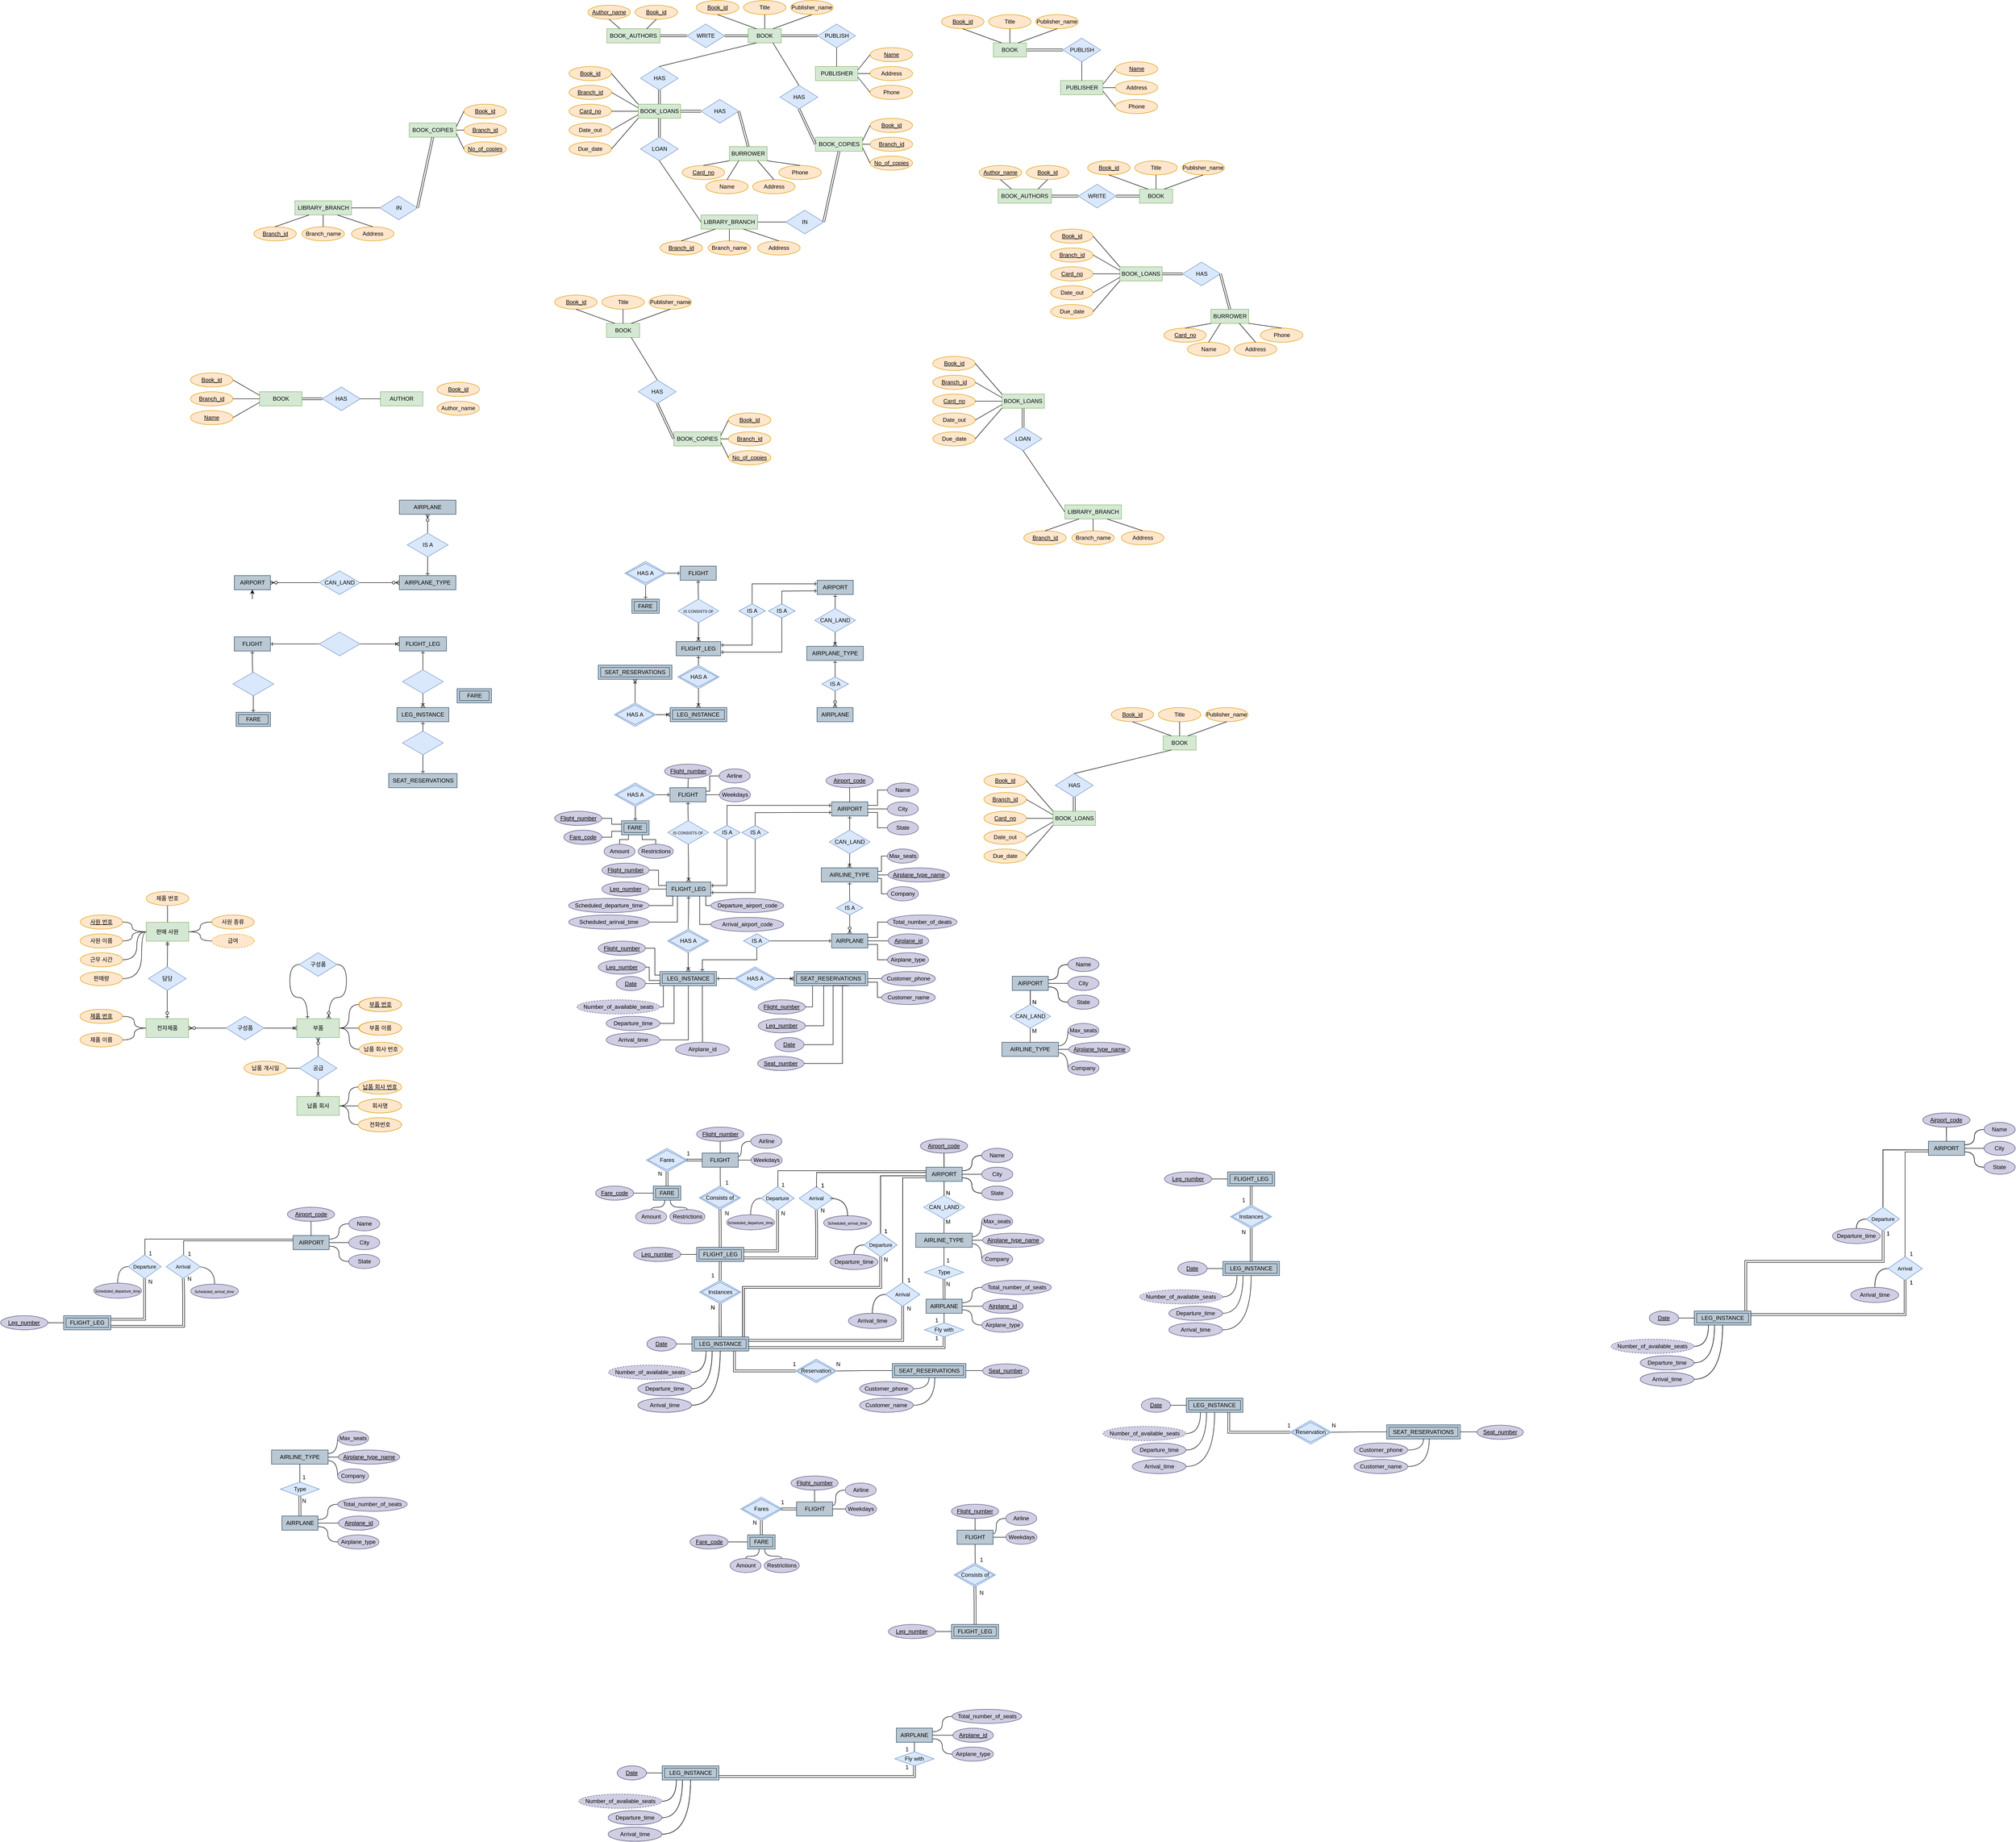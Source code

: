 <mxfile version="15.9.4" type="github">
  <diagram id="C5RBs43oDa-KdzZeNtuy" name="Page-1">
    <mxGraphModel dx="4659" dy="760" grid="1" gridSize="10" guides="1" tooltips="1" connect="1" arrows="1" fold="1" page="1" pageScale="1" pageWidth="3300" pageHeight="2339" background="none" math="0" shadow="0">
      <root>
        <mxCell id="WIyWlLk6GJQsqaUBKTNV-0" />
        <mxCell id="WIyWlLk6GJQsqaUBKTNV-1" parent="WIyWlLk6GJQsqaUBKTNV-0" />
        <mxCell id="6NMJr8zVFmaM6dCf60pv-0" style="edgeStyle=orthogonalEdgeStyle;curved=1;rounded=0;orthogonalLoop=1;jettySize=auto;html=1;exitX=1;exitY=0.5;exitDx=0;exitDy=0;entryX=0;entryY=0.5;entryDx=0;entryDy=0;endArrow=none;endFill=0;startArrow=ERzeroToMany;startFill=1;" parent="WIyWlLk6GJQsqaUBKTNV-1" source="6NMJr8zVFmaM6dCf60pv-2" target="6NMJr8zVFmaM6dCf60pv-11" edge="1">
          <mxGeometry relative="1" as="geometry" />
        </mxCell>
        <mxCell id="6NMJr8zVFmaM6dCf60pv-2" value="전자제품" style="rounded=0;whiteSpace=wrap;html=1;fillColor=#d5e8d4;strokeColor=#82b366;" parent="WIyWlLk6GJQsqaUBKTNV-1" vertex="1">
          <mxGeometry x="-827.25" y="2170" width="90" height="40" as="geometry" />
        </mxCell>
        <mxCell id="6NMJr8zVFmaM6dCf60pv-3" style="edgeStyle=orthogonalEdgeStyle;curved=1;rounded=0;orthogonalLoop=1;jettySize=auto;html=1;exitX=0.5;exitY=1;exitDx=0;exitDy=0;entryX=0.5;entryY=0;entryDx=0;entryDy=0;startArrow=ERzeroToMany;startFill=1;endArrow=none;endFill=0;" parent="WIyWlLk6GJQsqaUBKTNV-1" source="6NMJr8zVFmaM6dCf60pv-5" target="6NMJr8zVFmaM6dCf60pv-20" edge="1">
          <mxGeometry relative="1" as="geometry" />
        </mxCell>
        <mxCell id="6NMJr8zVFmaM6dCf60pv-4" style="edgeStyle=orthogonalEdgeStyle;curved=1;rounded=0;orthogonalLoop=1;jettySize=auto;html=1;exitX=1;exitY=0.5;exitDx=0;exitDy=0;entryX=0;entryY=0.5;entryDx=0;entryDy=0;startArrow=none;startFill=0;endArrow=none;endFill=0;" parent="WIyWlLk6GJQsqaUBKTNV-1" source="6NMJr8zVFmaM6dCf60pv-5" target="6NMJr8zVFmaM6dCf60pv-23" edge="1">
          <mxGeometry relative="1" as="geometry" />
        </mxCell>
        <mxCell id="6NMJr8zVFmaM6dCf60pv-5" value="부품" style="rounded=0;whiteSpace=wrap;html=1;fillColor=#d5e8d4;strokeColor=#82b366;" parent="WIyWlLk6GJQsqaUBKTNV-1" vertex="1">
          <mxGeometry x="-507.25" y="2170" width="90" height="40" as="geometry" />
        </mxCell>
        <mxCell id="6NMJr8zVFmaM6dCf60pv-6" style="edgeStyle=orthogonalEdgeStyle;curved=1;rounded=0;orthogonalLoop=1;jettySize=auto;html=1;exitX=1;exitY=0.5;exitDx=0;exitDy=0;entryX=0;entryY=0.5;entryDx=0;entryDy=0;endArrow=none;endFill=0;" parent="WIyWlLk6GJQsqaUBKTNV-1" source="6NMJr8zVFmaM6dCf60pv-7" target="6NMJr8zVFmaM6dCf60pv-2" edge="1">
          <mxGeometry relative="1" as="geometry" />
        </mxCell>
        <mxCell id="6NMJr8zVFmaM6dCf60pv-7" value="&lt;u&gt;제품 번호&lt;/u&gt;" style="ellipse;whiteSpace=wrap;html=1;fillColor=#ffe6cc;strokeColor=#d79b00;" parent="WIyWlLk6GJQsqaUBKTNV-1" vertex="1">
          <mxGeometry x="-967.25" y="2150" width="90" height="30" as="geometry" />
        </mxCell>
        <mxCell id="6NMJr8zVFmaM6dCf60pv-8" style="edgeStyle=orthogonalEdgeStyle;curved=1;rounded=0;orthogonalLoop=1;jettySize=auto;html=1;exitX=1;exitY=0.5;exitDx=0;exitDy=0;entryX=0;entryY=0.5;entryDx=0;entryDy=0;endArrow=none;endFill=0;" parent="WIyWlLk6GJQsqaUBKTNV-1" source="6NMJr8zVFmaM6dCf60pv-9" target="6NMJr8zVFmaM6dCf60pv-2" edge="1">
          <mxGeometry relative="1" as="geometry" />
        </mxCell>
        <mxCell id="6NMJr8zVFmaM6dCf60pv-9" value="제품 이름" style="ellipse;whiteSpace=wrap;html=1;fillColor=#ffe6cc;strokeColor=#d79b00;" parent="WIyWlLk6GJQsqaUBKTNV-1" vertex="1">
          <mxGeometry x="-967.25" y="2200" width="90" height="30" as="geometry" />
        </mxCell>
        <mxCell id="6NMJr8zVFmaM6dCf60pv-10" style="edgeStyle=orthogonalEdgeStyle;rounded=0;orthogonalLoop=1;jettySize=auto;html=1;exitX=1;exitY=0.5;exitDx=0;exitDy=0;entryX=0;entryY=0.5;entryDx=0;entryDy=0;endArrow=ERoneToMany;endFill=0;" parent="WIyWlLk6GJQsqaUBKTNV-1" source="6NMJr8zVFmaM6dCf60pv-11" target="6NMJr8zVFmaM6dCf60pv-5" edge="1">
          <mxGeometry relative="1" as="geometry" />
        </mxCell>
        <mxCell id="6NMJr8zVFmaM6dCf60pv-11" value="구성품" style="rhombus;whiteSpace=wrap;html=1;fillColor=#dae8fc;strokeColor=#6c8ebf;" parent="WIyWlLk6GJQsqaUBKTNV-1" vertex="1">
          <mxGeometry x="-657.25" y="2165" width="80" height="50" as="geometry" />
        </mxCell>
        <mxCell id="6NMJr8zVFmaM6dCf60pv-12" style="edgeStyle=orthogonalEdgeStyle;curved=1;rounded=0;orthogonalLoop=1;jettySize=auto;html=1;exitX=1;exitY=0.5;exitDx=0;exitDy=0;entryX=0;entryY=0.5;entryDx=0;entryDy=0;startArrow=none;startFill=0;endArrow=none;endFill=0;" parent="WIyWlLk6GJQsqaUBKTNV-1" source="6NMJr8zVFmaM6dCf60pv-14" target="6NMJr8zVFmaM6dCf60pv-18" edge="1">
          <mxGeometry relative="1" as="geometry" />
        </mxCell>
        <mxCell id="6NMJr8zVFmaM6dCf60pv-13" style="edgeStyle=orthogonalEdgeStyle;curved=1;rounded=0;orthogonalLoop=1;jettySize=auto;html=1;exitX=1;exitY=0.5;exitDx=0;exitDy=0;entryX=0;entryY=0.5;entryDx=0;entryDy=0;startArrow=none;startFill=0;endArrow=none;endFill=0;" parent="WIyWlLk6GJQsqaUBKTNV-1" source="6NMJr8zVFmaM6dCf60pv-14" target="6NMJr8zVFmaM6dCf60pv-17" edge="1">
          <mxGeometry relative="1" as="geometry" />
        </mxCell>
        <mxCell id="6NMJr8zVFmaM6dCf60pv-14" value="납품 회사" style="rounded=0;whiteSpace=wrap;html=1;fillColor=#d5e8d4;strokeColor=#82b366;" parent="WIyWlLk6GJQsqaUBKTNV-1" vertex="1">
          <mxGeometry x="-507.25" y="2335" width="90" height="40" as="geometry" />
        </mxCell>
        <mxCell id="6NMJr8zVFmaM6dCf60pv-15" style="edgeStyle=orthogonalEdgeStyle;curved=1;rounded=0;orthogonalLoop=1;jettySize=auto;html=1;exitX=0;exitY=0.5;exitDx=0;exitDy=0;entryX=1;entryY=0.5;entryDx=0;entryDy=0;startArrow=none;startFill=0;endArrow=none;endFill=0;" parent="WIyWlLk6GJQsqaUBKTNV-1" source="6NMJr8zVFmaM6dCf60pv-16" target="6NMJr8zVFmaM6dCf60pv-14" edge="1">
          <mxGeometry relative="1" as="geometry" />
        </mxCell>
        <mxCell id="6NMJr8zVFmaM6dCf60pv-16" value="회사명" style="ellipse;whiteSpace=wrap;html=1;fillColor=#ffe6cc;strokeColor=#d79b00;" parent="WIyWlLk6GJQsqaUBKTNV-1" vertex="1">
          <mxGeometry x="-377.25" y="2340" width="92" height="30" as="geometry" />
        </mxCell>
        <mxCell id="6NMJr8zVFmaM6dCf60pv-17" value="전화번호&lt;br&gt;" style="ellipse;whiteSpace=wrap;html=1;fillColor=#ffe6cc;strokeColor=#d79b00;" parent="WIyWlLk6GJQsqaUBKTNV-1" vertex="1">
          <mxGeometry x="-377.25" y="2380" width="92" height="30" as="geometry" />
        </mxCell>
        <mxCell id="6NMJr8zVFmaM6dCf60pv-18" value="&lt;u&gt;납품 회사 번호&lt;/u&gt;" style="ellipse;whiteSpace=wrap;html=1;fillColor=#ffe6cc;strokeColor=#d79b00;" parent="WIyWlLk6GJQsqaUBKTNV-1" vertex="1">
          <mxGeometry x="-377.25" y="2300" width="92" height="30" as="geometry" />
        </mxCell>
        <mxCell id="6NMJr8zVFmaM6dCf60pv-19" style="edgeStyle=orthogonalEdgeStyle;curved=1;rounded=0;orthogonalLoop=1;jettySize=auto;html=1;exitX=0.5;exitY=1;exitDx=0;exitDy=0;entryX=0.5;entryY=0;entryDx=0;entryDy=0;startArrow=none;startFill=0;endArrow=ERoneToMany;endFill=0;" parent="WIyWlLk6GJQsqaUBKTNV-1" source="6NMJr8zVFmaM6dCf60pv-20" target="6NMJr8zVFmaM6dCf60pv-14" edge="1">
          <mxGeometry relative="1" as="geometry" />
        </mxCell>
        <mxCell id="6NMJr8zVFmaM6dCf60pv-20" value="공급" style="rhombus;whiteSpace=wrap;html=1;fillColor=#dae8fc;strokeColor=#6c8ebf;" parent="WIyWlLk6GJQsqaUBKTNV-1" vertex="1">
          <mxGeometry x="-502.25" y="2250" width="80" height="50" as="geometry" />
        </mxCell>
        <mxCell id="6NMJr8zVFmaM6dCf60pv-21" style="edgeStyle=orthogonalEdgeStyle;curved=1;rounded=0;orthogonalLoop=1;jettySize=auto;html=1;exitX=0;exitY=0.5;exitDx=0;exitDy=0;entryX=1;entryY=0.5;entryDx=0;entryDy=0;startArrow=none;startFill=0;endArrow=none;endFill=0;" parent="WIyWlLk6GJQsqaUBKTNV-1" source="6NMJr8zVFmaM6dCf60pv-22" target="6NMJr8zVFmaM6dCf60pv-5" edge="1">
          <mxGeometry relative="1" as="geometry" />
        </mxCell>
        <mxCell id="6NMJr8zVFmaM6dCf60pv-22" value="부품 이름" style="ellipse;whiteSpace=wrap;html=1;fillColor=#ffe6cc;strokeColor=#d79b00;" parent="WIyWlLk6GJQsqaUBKTNV-1" vertex="1">
          <mxGeometry x="-376.25" y="2175" width="90" height="30" as="geometry" />
        </mxCell>
        <mxCell id="6NMJr8zVFmaM6dCf60pv-23" value="&lt;u&gt;부품 번호&lt;/u&gt;" style="ellipse;whiteSpace=wrap;html=1;fillColor=#ffe6cc;strokeColor=#d79b00;" parent="WIyWlLk6GJQsqaUBKTNV-1" vertex="1">
          <mxGeometry x="-376.25" y="2125" width="90" height="30" as="geometry" />
        </mxCell>
        <mxCell id="6NMJr8zVFmaM6dCf60pv-24" style="edgeStyle=orthogonalEdgeStyle;curved=1;rounded=0;orthogonalLoop=1;jettySize=auto;html=1;exitX=0;exitY=0.5;exitDx=0;exitDy=0;entryX=0.25;entryY=0;entryDx=0;entryDy=0;startArrow=none;startFill=0;endArrow=ERone;endFill=0;" parent="WIyWlLk6GJQsqaUBKTNV-1" source="6NMJr8zVFmaM6dCf60pv-26" target="6NMJr8zVFmaM6dCf60pv-5" edge="1">
          <mxGeometry relative="1" as="geometry" />
        </mxCell>
        <mxCell id="6NMJr8zVFmaM6dCf60pv-25" style="edgeStyle=orthogonalEdgeStyle;curved=1;rounded=0;orthogonalLoop=1;jettySize=auto;html=1;exitX=1;exitY=0.5;exitDx=0;exitDy=0;entryX=0.75;entryY=0;entryDx=0;entryDy=0;startArrow=none;startFill=0;endArrow=ERzeroToMany;endFill=1;" parent="WIyWlLk6GJQsqaUBKTNV-1" source="6NMJr8zVFmaM6dCf60pv-26" target="6NMJr8zVFmaM6dCf60pv-5" edge="1">
          <mxGeometry relative="1" as="geometry" />
        </mxCell>
        <mxCell id="6NMJr8zVFmaM6dCf60pv-26" value="구성품" style="rhombus;whiteSpace=wrap;html=1;fillColor=#dae8fc;strokeColor=#6c8ebf;" parent="WIyWlLk6GJQsqaUBKTNV-1" vertex="1">
          <mxGeometry x="-502.25" y="2030" width="80" height="50" as="geometry" />
        </mxCell>
        <mxCell id="6NMJr8zVFmaM6dCf60pv-27" style="edgeStyle=orthogonalEdgeStyle;curved=1;rounded=0;orthogonalLoop=1;jettySize=auto;html=1;exitX=1;exitY=0.5;exitDx=0;exitDy=0;entryX=0;entryY=0.5;entryDx=0;entryDy=0;startArrow=none;startFill=0;endArrow=none;endFill=0;" parent="WIyWlLk6GJQsqaUBKTNV-1" source="6NMJr8zVFmaM6dCf60pv-30" target="6NMJr8zVFmaM6dCf60pv-41" edge="1">
          <mxGeometry relative="1" as="geometry" />
        </mxCell>
        <mxCell id="6NMJr8zVFmaM6dCf60pv-28" style="edgeStyle=orthogonalEdgeStyle;curved=1;rounded=0;orthogonalLoop=1;jettySize=auto;html=1;exitX=1;exitY=0.5;exitDx=0;exitDy=0;entryX=0;entryY=0.5;entryDx=0;entryDy=0;startArrow=none;startFill=0;endArrow=none;endFill=0;" parent="WIyWlLk6GJQsqaUBKTNV-1" source="6NMJr8zVFmaM6dCf60pv-30" target="6NMJr8zVFmaM6dCf60pv-42" edge="1">
          <mxGeometry relative="1" as="geometry" />
        </mxCell>
        <mxCell id="6NMJr8zVFmaM6dCf60pv-29" style="edgeStyle=orthogonalEdgeStyle;curved=1;rounded=0;orthogonalLoop=1;jettySize=auto;html=1;exitX=0.5;exitY=1;exitDx=0;exitDy=0;startArrow=ERmandOne;startFill=0;endArrow=none;endFill=0;" parent="WIyWlLk6GJQsqaUBKTNV-1" source="6NMJr8zVFmaM6dCf60pv-30" target="6NMJr8zVFmaM6dCf60pv-36" edge="1">
          <mxGeometry relative="1" as="geometry" />
        </mxCell>
        <mxCell id="6NMJr8zVFmaM6dCf60pv-30" value="판매 사원" style="rounded=0;whiteSpace=wrap;html=1;fillColor=#d5e8d4;strokeColor=#82b366;" parent="WIyWlLk6GJQsqaUBKTNV-1" vertex="1">
          <mxGeometry x="-826.75" y="1965.5" width="90" height="40" as="geometry" />
        </mxCell>
        <mxCell id="6NMJr8zVFmaM6dCf60pv-31" style="edgeStyle=orthogonalEdgeStyle;curved=1;rounded=0;orthogonalLoop=1;jettySize=auto;html=1;exitX=1;exitY=0.5;exitDx=0;exitDy=0;entryX=0;entryY=0.5;entryDx=0;entryDy=0;startArrow=none;startFill=0;endArrow=none;endFill=0;" parent="WIyWlLk6GJQsqaUBKTNV-1" source="6NMJr8zVFmaM6dCf60pv-32" target="6NMJr8zVFmaM6dCf60pv-30" edge="1">
          <mxGeometry relative="1" as="geometry">
            <Array as="points">
              <mxPoint x="-856.75" y="1965" />
              <mxPoint x="-856.75" y="1985" />
            </Array>
          </mxGeometry>
        </mxCell>
        <mxCell id="6NMJr8zVFmaM6dCf60pv-32" value="&lt;u&gt;사원 번호&lt;/u&gt;" style="ellipse;whiteSpace=wrap;html=1;fillColor=#ffe6cc;strokeColor=#d79b00;" parent="WIyWlLk6GJQsqaUBKTNV-1" vertex="1">
          <mxGeometry x="-966.75" y="1950" width="90" height="30" as="geometry" />
        </mxCell>
        <mxCell id="6NMJr8zVFmaM6dCf60pv-33" style="edgeStyle=orthogonalEdgeStyle;curved=1;rounded=0;orthogonalLoop=1;jettySize=auto;html=1;exitX=1;exitY=0.5;exitDx=0;exitDy=0;startArrow=none;startFill=0;endArrow=none;endFill=0;" parent="WIyWlLk6GJQsqaUBKTNV-1" source="6NMJr8zVFmaM6dCf60pv-34" edge="1">
          <mxGeometry relative="1" as="geometry">
            <mxPoint x="-826.75" y="1985.5" as="targetPoint" />
            <Array as="points">
              <mxPoint x="-856.75" y="2005" />
              <mxPoint x="-856.75" y="1985" />
            </Array>
          </mxGeometry>
        </mxCell>
        <mxCell id="6NMJr8zVFmaM6dCf60pv-34" value="사원 이름" style="ellipse;whiteSpace=wrap;html=1;fillColor=#ffe6cc;strokeColor=#d79b00;" parent="WIyWlLk6GJQsqaUBKTNV-1" vertex="1">
          <mxGeometry x="-966.75" y="1990" width="90" height="30" as="geometry" />
        </mxCell>
        <mxCell id="6NMJr8zVFmaM6dCf60pv-35" style="edgeStyle=orthogonalEdgeStyle;curved=1;rounded=0;orthogonalLoop=1;jettySize=auto;html=1;exitX=0.5;exitY=1;exitDx=0;exitDy=0;entryX=0.5;entryY=0;entryDx=0;entryDy=0;startArrow=none;startFill=0;endArrow=ERzeroToOne;endFill=1;" parent="WIyWlLk6GJQsqaUBKTNV-1" source="6NMJr8zVFmaM6dCf60pv-36" target="6NMJr8zVFmaM6dCf60pv-2" edge="1">
          <mxGeometry relative="1" as="geometry" />
        </mxCell>
        <mxCell id="6NMJr8zVFmaM6dCf60pv-36" value="담당" style="rhombus;whiteSpace=wrap;html=1;fillColor=#dae8fc;strokeColor=#6c8ebf;" parent="WIyWlLk6GJQsqaUBKTNV-1" vertex="1">
          <mxGeometry x="-822.25" y="2060" width="80" height="50" as="geometry" />
        </mxCell>
        <mxCell id="6NMJr8zVFmaM6dCf60pv-37" style="edgeStyle=orthogonalEdgeStyle;curved=1;rounded=0;orthogonalLoop=1;jettySize=auto;html=1;exitX=1;exitY=0.5;exitDx=0;exitDy=0;entryX=0;entryY=0.5;entryDx=0;entryDy=0;startArrow=none;startFill=0;endArrow=none;endFill=0;" parent="WIyWlLk6GJQsqaUBKTNV-1" source="6NMJr8zVFmaM6dCf60pv-38" target="6NMJr8zVFmaM6dCf60pv-30" edge="1">
          <mxGeometry relative="1" as="geometry">
            <Array as="points">
              <mxPoint x="-846.75" y="2045" />
              <mxPoint x="-846.75" y="1985" />
            </Array>
          </mxGeometry>
        </mxCell>
        <mxCell id="6NMJr8zVFmaM6dCf60pv-38" value="근무 시간" style="ellipse;whiteSpace=wrap;html=1;fillColor=#ffe6cc;strokeColor=#d79b00;" parent="WIyWlLk6GJQsqaUBKTNV-1" vertex="1">
          <mxGeometry x="-966.75" y="2030" width="90" height="30" as="geometry" />
        </mxCell>
        <mxCell id="6NMJr8zVFmaM6dCf60pv-39" style="edgeStyle=orthogonalEdgeStyle;curved=1;rounded=0;orthogonalLoop=1;jettySize=auto;html=1;exitX=1;exitY=0.5;exitDx=0;exitDy=0;entryX=0;entryY=0.5;entryDx=0;entryDy=0;startArrow=none;startFill=0;endArrow=none;endFill=0;" parent="WIyWlLk6GJQsqaUBKTNV-1" source="6NMJr8zVFmaM6dCf60pv-40" target="6NMJr8zVFmaM6dCf60pv-30" edge="1">
          <mxGeometry relative="1" as="geometry">
            <Array as="points">
              <mxPoint x="-836.75" y="2085" />
              <mxPoint x="-836.75" y="1985" />
            </Array>
          </mxGeometry>
        </mxCell>
        <mxCell id="6NMJr8zVFmaM6dCf60pv-40" value="판매량" style="ellipse;whiteSpace=wrap;html=1;fillColor=#ffe6cc;strokeColor=#d79b00;" parent="WIyWlLk6GJQsqaUBKTNV-1" vertex="1">
          <mxGeometry x="-966.75" y="2070" width="90" height="30" as="geometry" />
        </mxCell>
        <mxCell id="6NMJr8zVFmaM6dCf60pv-41" value="사원 종류" style="ellipse;whiteSpace=wrap;html=1;fillColor=#ffe6cc;strokeColor=#d79b00;" parent="WIyWlLk6GJQsqaUBKTNV-1" vertex="1">
          <mxGeometry x="-687.75" y="1950" width="90" height="30" as="geometry" />
        </mxCell>
        <mxCell id="6NMJr8zVFmaM6dCf60pv-42" value="급여" style="ellipse;whiteSpace=wrap;html=1;dashed=1;fillColor=#ffe6cc;strokeColor=#d79b00;" parent="WIyWlLk6GJQsqaUBKTNV-1" vertex="1">
          <mxGeometry x="-687.75" y="1990" width="90" height="30" as="geometry" />
        </mxCell>
        <mxCell id="6NMJr8zVFmaM6dCf60pv-54" value="&lt;u&gt;부품 번호&lt;/u&gt;" style="ellipse;whiteSpace=wrap;html=1;fillColor=#ffe6cc;strokeColor=#d79b00;" parent="WIyWlLk6GJQsqaUBKTNV-1" vertex="1">
          <mxGeometry x="-375.25" y="2125" width="90" height="30" as="geometry" />
        </mxCell>
        <mxCell id="6NMJr8zVFmaM6dCf60pv-55" value="부품 이름" style="ellipse;whiteSpace=wrap;html=1;fillColor=#ffe6cc;strokeColor=#d79b00;" parent="WIyWlLk6GJQsqaUBKTNV-1" vertex="1">
          <mxGeometry x="-375.25" y="2175" width="90" height="30" as="geometry" />
        </mxCell>
        <mxCell id="6NMJr8zVFmaM6dCf60pv-56" value="&lt;u&gt;부품 번호&lt;/u&gt;" style="ellipse;whiteSpace=wrap;html=1;fillColor=#ffe6cc;strokeColor=#d79b00;" parent="WIyWlLk6GJQsqaUBKTNV-1" vertex="1">
          <mxGeometry x="-375.25" y="2125" width="90" height="30" as="geometry" />
        </mxCell>
        <mxCell id="6NMJr8zVFmaM6dCf60pv-57" value="부품 이름" style="ellipse;whiteSpace=wrap;html=1;fillColor=#ffe6cc;strokeColor=#d79b00;" parent="WIyWlLk6GJQsqaUBKTNV-1" vertex="1">
          <mxGeometry x="-375.25" y="2175" width="90" height="30" as="geometry" />
        </mxCell>
        <mxCell id="6NMJr8zVFmaM6dCf60pv-58" value="회사명" style="ellipse;whiteSpace=wrap;html=1;fillColor=#ffe6cc;strokeColor=#d79b00;" parent="WIyWlLk6GJQsqaUBKTNV-1" vertex="1">
          <mxGeometry x="-377.25" y="2340" width="92" height="30" as="geometry" />
        </mxCell>
        <mxCell id="6NMJr8zVFmaM6dCf60pv-59" value="전화번호&lt;br&gt;" style="ellipse;whiteSpace=wrap;html=1;fillColor=#ffe6cc;strokeColor=#d79b00;" parent="WIyWlLk6GJQsqaUBKTNV-1" vertex="1">
          <mxGeometry x="-377.25" y="2380" width="92" height="30" as="geometry" />
        </mxCell>
        <mxCell id="6NMJr8zVFmaM6dCf60pv-60" value="Title" style="ellipse;whiteSpace=wrap;html=1;fillColor=#ffe6cc;strokeColor=#d79b00;" parent="WIyWlLk6GJQsqaUBKTNV-1" vertex="1">
          <mxGeometry x="440" y="10" width="90" height="30" as="geometry" />
        </mxCell>
        <mxCell id="6NMJr8zVFmaM6dCf60pv-61" value="급여" style="ellipse;whiteSpace=wrap;html=1;dashed=1;fillColor=#ffe6cc;strokeColor=#d79b00;" parent="WIyWlLk6GJQsqaUBKTNV-1" vertex="1">
          <mxGeometry x="-687.75" y="1990" width="90" height="30" as="geometry" />
        </mxCell>
        <mxCell id="6NMJr8zVFmaM6dCf60pv-64" style="edgeStyle=orthogonalEdgeStyle;curved=1;orthogonalLoop=1;jettySize=auto;html=1;exitX=0.5;exitY=1;exitDx=0;exitDy=0;startArrow=none;startFill=0;endArrow=none;endFill=0;" parent="WIyWlLk6GJQsqaUBKTNV-1" source="6NMJr8zVFmaM6dCf60pv-65" target="6NMJr8zVFmaM6dCf60pv-30" edge="1">
          <mxGeometry relative="1" as="geometry" />
        </mxCell>
        <mxCell id="6NMJr8zVFmaM6dCf60pv-65" value="제품 번호" style="ellipse;whiteSpace=wrap;html=1;fillColor=#ffe6cc;strokeColor=#d79b00;" parent="WIyWlLk6GJQsqaUBKTNV-1" vertex="1">
          <mxGeometry x="-826.75" y="1900" width="90" height="30" as="geometry" />
        </mxCell>
        <mxCell id="6NMJr8zVFmaM6dCf60pv-66" style="edgeStyle=orthogonalEdgeStyle;orthogonalLoop=1;jettySize=auto;html=1;exitX=0;exitY=0.5;exitDx=0;exitDy=0;entryX=1;entryY=0.5;entryDx=0;entryDy=0;curved=1;endArrow=none;endFill=0;" parent="WIyWlLk6GJQsqaUBKTNV-1" source="6NMJr8zVFmaM6dCf60pv-67" target="6NMJr8zVFmaM6dCf60pv-5" edge="1">
          <mxGeometry relative="1" as="geometry" />
        </mxCell>
        <mxCell id="6NMJr8zVFmaM6dCf60pv-67" value="납품 회사 번호" style="ellipse;whiteSpace=wrap;html=1;fillColor=#ffe6cc;strokeColor=#d79b00;" parent="WIyWlLk6GJQsqaUBKTNV-1" vertex="1">
          <mxGeometry x="-375.25" y="2220" width="92" height="30" as="geometry" />
        </mxCell>
        <mxCell id="6NMJr8zVFmaM6dCf60pv-69" style="rounded=0;orthogonalLoop=1;jettySize=auto;html=1;exitX=1;exitY=0.5;exitDx=0;exitDy=0;endArrow=none;endFill=0;entryX=0;entryY=0.5;entryDx=0;entryDy=0;" parent="WIyWlLk6GJQsqaUBKTNV-1" source="6NMJr8zVFmaM6dCf60pv-68" target="6NMJr8zVFmaM6dCf60pv-20" edge="1">
          <mxGeometry relative="1" as="geometry">
            <mxPoint x="-529.25" y="2300" as="targetPoint" />
          </mxGeometry>
        </mxCell>
        <mxCell id="6NMJr8zVFmaM6dCf60pv-68" value="납품 개시일" style="ellipse;whiteSpace=wrap;html=1;fillColor=#ffe6cc;strokeColor=#d79b00;" parent="WIyWlLk6GJQsqaUBKTNV-1" vertex="1">
          <mxGeometry x="-619.25" y="2260" width="90" height="30" as="geometry" />
        </mxCell>
        <mxCell id="x9OLM08QyoF9_cwf5eoE-19" style="edgeStyle=orthogonalEdgeStyle;curved=1;rounded=0;orthogonalLoop=1;jettySize=auto;html=1;exitX=0;exitY=0.5;exitDx=0;exitDy=0;entryX=1;entryY=0.5;entryDx=0;entryDy=0;shape=link;" parent="WIyWlLk6GJQsqaUBKTNV-1" source="x9OLM08QyoF9_cwf5eoE-0" target="x9OLM08QyoF9_cwf5eoE-17" edge="1">
          <mxGeometry relative="1" as="geometry" />
        </mxCell>
        <mxCell id="x9OLM08QyoF9_cwf5eoE-28" style="edgeStyle=orthogonalEdgeStyle;curved=1;rounded=0;orthogonalLoop=1;jettySize=auto;html=1;exitX=1;exitY=0.5;exitDx=0;exitDy=0;entryX=0;entryY=0.5;entryDx=0;entryDy=0;shape=link;" parent="WIyWlLk6GJQsqaUBKTNV-1" source="x9OLM08QyoF9_cwf5eoE-0" target="x9OLM08QyoF9_cwf5eoE-27" edge="1">
          <mxGeometry relative="1" as="geometry">
            <mxPoint x="532.5" y="85" as="sourcePoint" />
          </mxGeometry>
        </mxCell>
        <mxCell id="x9OLM08QyoF9_cwf5eoE-0" value="BOOK" style="rounded=0;whiteSpace=wrap;html=1;fillColor=#d5e8d4;strokeColor=#82b366;" parent="WIyWlLk6GJQsqaUBKTNV-1" vertex="1">
          <mxGeometry x="450" y="70" width="70" height="30" as="geometry" />
        </mxCell>
        <mxCell id="x9OLM08QyoF9_cwf5eoE-1" value="&lt;u&gt;Book_id&lt;/u&gt;" style="ellipse;whiteSpace=wrap;html=1;fillColor=#ffe6cc;strokeColor=#d79b00;" parent="WIyWlLk6GJQsqaUBKTNV-1" vertex="1">
          <mxGeometry x="340" y="10" width="90" height="30" as="geometry" />
        </mxCell>
        <mxCell id="x9OLM08QyoF9_cwf5eoE-2" value="Publisher_name" style="ellipse;whiteSpace=wrap;html=1;fillColor=#ffe6cc;strokeColor=#d79b00;" parent="WIyWlLk6GJQsqaUBKTNV-1" vertex="1">
          <mxGeometry x="540" y="10" width="90" height="30" as="geometry" />
        </mxCell>
        <mxCell id="x9OLM08QyoF9_cwf5eoE-18" style="edgeStyle=orthogonalEdgeStyle;rounded=0;orthogonalLoop=1;jettySize=auto;html=1;exitX=1;exitY=0.5;exitDx=0;exitDy=0;entryX=0;entryY=0.5;entryDx=0;entryDy=0;shape=link;" parent="WIyWlLk6GJQsqaUBKTNV-1" source="x9OLM08QyoF9_cwf5eoE-9" target="x9OLM08QyoF9_cwf5eoE-17" edge="1">
          <mxGeometry relative="1" as="geometry" />
        </mxCell>
        <mxCell id="x9OLM08QyoF9_cwf5eoE-9" value="BOOK_AUTHORS" style="rounded=0;whiteSpace=wrap;html=1;fillColor=#d5e8d4;strokeColor=#82b366;" parent="WIyWlLk6GJQsqaUBKTNV-1" vertex="1">
          <mxGeometry x="150" y="70" width="113" height="30" as="geometry" />
        </mxCell>
        <mxCell id="x9OLM08QyoF9_cwf5eoE-10" value="&lt;u&gt;Book_id&lt;/u&gt;" style="ellipse;whiteSpace=wrap;html=1;fillColor=#ffe6cc;strokeColor=#d79b00;" parent="WIyWlLk6GJQsqaUBKTNV-1" vertex="1">
          <mxGeometry x="210" y="20" width="90" height="30" as="geometry" />
        </mxCell>
        <mxCell id="x9OLM08QyoF9_cwf5eoE-14" value="&lt;u&gt;Author_name&lt;/u&gt;" style="ellipse;whiteSpace=wrap;html=1;fillColor=#ffe6cc;strokeColor=#d79b00;" parent="WIyWlLk6GJQsqaUBKTNV-1" vertex="1">
          <mxGeometry x="110" y="20" width="90" height="30" as="geometry" />
        </mxCell>
        <mxCell id="x9OLM08QyoF9_cwf5eoE-17" value="WRITE" style="rhombus;whiteSpace=wrap;html=1;fillColor=#dae8fc;strokeColor=#6c8ebf;" parent="WIyWlLk6GJQsqaUBKTNV-1" vertex="1">
          <mxGeometry x="320" y="60" width="80" height="50" as="geometry" />
        </mxCell>
        <mxCell id="x9OLM08QyoF9_cwf5eoE-20" value="PUBLISHER" style="rounded=0;whiteSpace=wrap;html=1;fillColor=#d5e8d4;strokeColor=#82b366;" parent="WIyWlLk6GJQsqaUBKTNV-1" vertex="1">
          <mxGeometry x="592.5" y="150" width="90" height="30" as="geometry" />
        </mxCell>
        <mxCell id="x9OLM08QyoF9_cwf5eoE-21" value="&lt;u&gt;Name&lt;/u&gt;" style="ellipse;whiteSpace=wrap;html=1;fillColor=#ffe6cc;strokeColor=#d79b00;" parent="WIyWlLk6GJQsqaUBKTNV-1" vertex="1">
          <mxGeometry x="708.5" y="110" width="90" height="30" as="geometry" />
        </mxCell>
        <mxCell id="x9OLM08QyoF9_cwf5eoE-22" value="Address" style="ellipse;whiteSpace=wrap;html=1;fillColor=#ffe6cc;strokeColor=#d79b00;" parent="WIyWlLk6GJQsqaUBKTNV-1" vertex="1">
          <mxGeometry x="708.5" y="150" width="90" height="30" as="geometry" />
        </mxCell>
        <mxCell id="x9OLM08QyoF9_cwf5eoE-23" value="Phone" style="ellipse;whiteSpace=wrap;html=1;fillColor=#ffe6cc;strokeColor=#d79b00;" parent="WIyWlLk6GJQsqaUBKTNV-1" vertex="1">
          <mxGeometry x="708.5" y="190" width="90" height="30" as="geometry" />
        </mxCell>
        <mxCell id="x9OLM08QyoF9_cwf5eoE-27" value="PUBLISH" style="rhombus;whiteSpace=wrap;html=1;fillColor=#dae8fc;strokeColor=#6c8ebf;" parent="WIyWlLk6GJQsqaUBKTNV-1" vertex="1">
          <mxGeometry x="597.5" y="60" width="80" height="50" as="geometry" />
        </mxCell>
        <mxCell id="x9OLM08QyoF9_cwf5eoE-30" value="BOOK_COPIES" style="rounded=0;whiteSpace=wrap;html=1;fillColor=#d5e8d4;strokeColor=#82b366;" parent="WIyWlLk6GJQsqaUBKTNV-1" vertex="1">
          <mxGeometry x="592.5" y="300" width="100" height="30" as="geometry" />
        </mxCell>
        <mxCell id="x9OLM08QyoF9_cwf5eoE-31" value="&lt;u&gt;Book_id&lt;/u&gt;" style="ellipse;whiteSpace=wrap;html=1;fillColor=#ffe6cc;strokeColor=#d79b00;" parent="WIyWlLk6GJQsqaUBKTNV-1" vertex="1">
          <mxGeometry x="708.5" y="260" width="90" height="30" as="geometry" />
        </mxCell>
        <mxCell id="x9OLM08QyoF9_cwf5eoE-32" value="&lt;u&gt;Branch_id&lt;/u&gt;" style="ellipse;whiteSpace=wrap;html=1;fillColor=#ffe6cc;strokeColor=#d79b00;" parent="WIyWlLk6GJQsqaUBKTNV-1" vertex="1">
          <mxGeometry x="708.5" y="300" width="90" height="30" as="geometry" />
        </mxCell>
        <mxCell id="x9OLM08QyoF9_cwf5eoE-33" value="&lt;u&gt;No_of_copies&lt;br&gt;&lt;/u&gt;" style="ellipse;whiteSpace=wrap;html=1;fillColor=#ffe6cc;strokeColor=#d79b00;" parent="WIyWlLk6GJQsqaUBKTNV-1" vertex="1">
          <mxGeometry x="708.5" y="340" width="90" height="30" as="geometry" />
        </mxCell>
        <mxCell id="x9OLM08QyoF9_cwf5eoE-40" value="HAS" style="rhombus;whiteSpace=wrap;html=1;fillColor=#dae8fc;strokeColor=#6c8ebf;" parent="WIyWlLk6GJQsqaUBKTNV-1" vertex="1">
          <mxGeometry x="517.5" y="190" width="80" height="50" as="geometry" />
        </mxCell>
        <mxCell id="x9OLM08QyoF9_cwf5eoE-56" style="edgeStyle=orthogonalEdgeStyle;curved=1;rounded=0;orthogonalLoop=1;jettySize=auto;html=1;exitX=0.5;exitY=0;exitDx=0;exitDy=0;entryX=0.5;entryY=1;entryDx=0;entryDy=0;shape=link;" parent="WIyWlLk6GJQsqaUBKTNV-1" source="x9OLM08QyoF9_cwf5eoE-43" target="x9OLM08QyoF9_cwf5eoE-54" edge="1">
          <mxGeometry relative="1" as="geometry" />
        </mxCell>
        <mxCell id="x9OLM08QyoF9_cwf5eoE-62" style="rounded=0;orthogonalLoop=1;jettySize=auto;html=1;exitX=0.5;exitY=1;exitDx=0;exitDy=0;entryX=0.5;entryY=0;entryDx=0;entryDy=0;shape=link;" parent="WIyWlLk6GJQsqaUBKTNV-1" source="x9OLM08QyoF9_cwf5eoE-43" target="x9OLM08QyoF9_cwf5eoE-55" edge="1">
          <mxGeometry relative="1" as="geometry" />
        </mxCell>
        <mxCell id="x9OLM08QyoF9_cwf5eoE-83" style="edgeStyle=orthogonalEdgeStyle;curved=1;rounded=0;orthogonalLoop=1;jettySize=auto;html=1;exitX=1;exitY=0.5;exitDx=0;exitDy=0;entryX=0;entryY=0.5;entryDx=0;entryDy=0;shape=link;" parent="WIyWlLk6GJQsqaUBKTNV-1" source="x9OLM08QyoF9_cwf5eoE-43" target="x9OLM08QyoF9_cwf5eoE-82" edge="1">
          <mxGeometry relative="1" as="geometry">
            <mxPoint x="329.5" y="245" as="targetPoint" />
          </mxGeometry>
        </mxCell>
        <mxCell id="x9OLM08QyoF9_cwf5eoE-43" value="BOOK_LOANS" style="rounded=0;whiteSpace=wrap;html=1;fillColor=#d5e8d4;strokeColor=#82b366;" parent="WIyWlLk6GJQsqaUBKTNV-1" vertex="1">
          <mxGeometry x="216.5" y="230" width="90" height="30" as="geometry" />
        </mxCell>
        <mxCell id="x9OLM08QyoF9_cwf5eoE-44" value="&lt;u&gt;Book_id&lt;/u&gt;" style="ellipse;whiteSpace=wrap;html=1;fillColor=#ffe6cc;strokeColor=#d79b00;" parent="WIyWlLk6GJQsqaUBKTNV-1" vertex="1">
          <mxGeometry x="70" y="150" width="90" height="30" as="geometry" />
        </mxCell>
        <mxCell id="x9OLM08QyoF9_cwf5eoE-45" value="&lt;u&gt;Branch_id&lt;/u&gt;" style="ellipse;whiteSpace=wrap;html=1;fillColor=#ffe6cc;strokeColor=#d79b00;" parent="WIyWlLk6GJQsqaUBKTNV-1" vertex="1">
          <mxGeometry x="70" y="190" width="90" height="30" as="geometry" />
        </mxCell>
        <mxCell id="x9OLM08QyoF9_cwf5eoE-46" value="&lt;u&gt;Card_no&lt;/u&gt;" style="ellipse;whiteSpace=wrap;html=1;fillColor=#ffe6cc;strokeColor=#d79b00;" parent="WIyWlLk6GJQsqaUBKTNV-1" vertex="1">
          <mxGeometry x="70" y="230" width="90" height="30" as="geometry" />
        </mxCell>
        <mxCell id="x9OLM08QyoF9_cwf5eoE-47" value="Date_out" style="ellipse;whiteSpace=wrap;html=1;fillColor=#ffe6cc;strokeColor=#d79b00;" parent="WIyWlLk6GJQsqaUBKTNV-1" vertex="1">
          <mxGeometry x="70" y="270" width="90" height="30" as="geometry" />
        </mxCell>
        <mxCell id="x9OLM08QyoF9_cwf5eoE-48" value="Due_date" style="ellipse;whiteSpace=wrap;html=1;fillColor=#ffe6cc;strokeColor=#d79b00;" parent="WIyWlLk6GJQsqaUBKTNV-1" vertex="1">
          <mxGeometry x="70" y="310" width="90" height="30" as="geometry" />
        </mxCell>
        <mxCell id="x9OLM08QyoF9_cwf5eoE-54" value="HAS" style="rhombus;whiteSpace=wrap;html=1;fillColor=#dae8fc;strokeColor=#6c8ebf;" parent="WIyWlLk6GJQsqaUBKTNV-1" vertex="1">
          <mxGeometry x="221.5" y="150" width="80" height="50" as="geometry" />
        </mxCell>
        <mxCell id="x9OLM08QyoF9_cwf5eoE-55" value="LOAN" style="rhombus;whiteSpace=wrap;html=1;fillColor=#dae8fc;strokeColor=#6c8ebf;" parent="WIyWlLk6GJQsqaUBKTNV-1" vertex="1">
          <mxGeometry x="221.5" y="300" width="80" height="50" as="geometry" />
        </mxCell>
        <mxCell id="x9OLM08QyoF9_cwf5eoE-59" value="LIBRARY_BRANCH" style="rounded=0;whiteSpace=wrap;html=1;fillColor=#d5e8d4;strokeColor=#82b366;" parent="WIyWlLk6GJQsqaUBKTNV-1" vertex="1">
          <mxGeometry x="350" y="465" width="120" height="30" as="geometry" />
        </mxCell>
        <mxCell id="x9OLM08QyoF9_cwf5eoE-60" value="IN" style="rhombus;whiteSpace=wrap;html=1;fillColor=#dae8fc;strokeColor=#6c8ebf;" parent="WIyWlLk6GJQsqaUBKTNV-1" vertex="1">
          <mxGeometry x="530" y="455" width="80" height="50" as="geometry" />
        </mxCell>
        <mxCell id="x9OLM08QyoF9_cwf5eoE-61" value="&lt;u&gt;Branch_id&lt;/u&gt;" style="ellipse;whiteSpace=wrap;html=1;fillColor=#ffe6cc;strokeColor=#d79b00;" parent="WIyWlLk6GJQsqaUBKTNV-1" vertex="1">
          <mxGeometry x="263" y="520" width="90" height="30" as="geometry" />
        </mxCell>
        <mxCell id="x9OLM08QyoF9_cwf5eoE-66" value="Branch_name" style="ellipse;whiteSpace=wrap;html=1;fillColor=#ffe6cc;strokeColor=#d79b00;" parent="WIyWlLk6GJQsqaUBKTNV-1" vertex="1">
          <mxGeometry x="365" y="520" width="90" height="30" as="geometry" />
        </mxCell>
        <mxCell id="x9OLM08QyoF9_cwf5eoE-67" value="Address" style="ellipse;whiteSpace=wrap;html=1;fillColor=#ffe6cc;strokeColor=#d79b00;" parent="WIyWlLk6GJQsqaUBKTNV-1" vertex="1">
          <mxGeometry x="470" y="520" width="90" height="30" as="geometry" />
        </mxCell>
        <mxCell id="x9OLM08QyoF9_cwf5eoE-71" value="BURROWER" style="rounded=0;whiteSpace=wrap;html=1;fillColor=#d5e8d4;strokeColor=#82b366;" parent="WIyWlLk6GJQsqaUBKTNV-1" vertex="1">
          <mxGeometry x="410" y="320" width="80" height="30" as="geometry" />
        </mxCell>
        <mxCell id="x9OLM08QyoF9_cwf5eoE-72" value="&lt;u&gt;Card_no&lt;/u&gt;" style="ellipse;whiteSpace=wrap;html=1;fillColor=#ffe6cc;strokeColor=#d79b00;" parent="WIyWlLk6GJQsqaUBKTNV-1" vertex="1">
          <mxGeometry x="310" y="360" width="90" height="30" as="geometry" />
        </mxCell>
        <mxCell id="x9OLM08QyoF9_cwf5eoE-73" value="Name" style="ellipse;whiteSpace=wrap;html=1;fillColor=#ffe6cc;strokeColor=#d79b00;" parent="WIyWlLk6GJQsqaUBKTNV-1" vertex="1">
          <mxGeometry x="360" y="390" width="90" height="30" as="geometry" />
        </mxCell>
        <mxCell id="x9OLM08QyoF9_cwf5eoE-74" value="Address" style="ellipse;whiteSpace=wrap;html=1;fillColor=#ffe6cc;strokeColor=#d79b00;" parent="WIyWlLk6GJQsqaUBKTNV-1" vertex="1">
          <mxGeometry x="459.5" y="390" width="90" height="30" as="geometry" />
        </mxCell>
        <mxCell id="x9OLM08QyoF9_cwf5eoE-75" value="Phone" style="ellipse;whiteSpace=wrap;html=1;fillColor=#ffe6cc;strokeColor=#d79b00;" parent="WIyWlLk6GJQsqaUBKTNV-1" vertex="1">
          <mxGeometry x="515" y="360" width="90" height="30" as="geometry" />
        </mxCell>
        <mxCell id="x9OLM08QyoF9_cwf5eoE-82" value="HAS" style="rhombus;whiteSpace=wrap;html=1;fillColor=#dae8fc;strokeColor=#6c8ebf;" parent="WIyWlLk6GJQsqaUBKTNV-1" vertex="1">
          <mxGeometry x="350" y="220" width="80" height="50" as="geometry" />
        </mxCell>
        <mxCell id="x9OLM08QyoF9_cwf5eoE-91" value="" style="endArrow=none;html=1;exitX=1;exitY=0.5;exitDx=0;exitDy=0;entryX=0;entryY=0;entryDx=0;entryDy=0;" parent="WIyWlLk6GJQsqaUBKTNV-1" source="x9OLM08QyoF9_cwf5eoE-44" target="x9OLM08QyoF9_cwf5eoE-43" edge="1">
          <mxGeometry width="50" height="50" relative="1" as="geometry">
            <mxPoint x="179.5" y="180" as="sourcePoint" />
            <mxPoint x="189.5" y="200" as="targetPoint" />
          </mxGeometry>
        </mxCell>
        <mxCell id="x9OLM08QyoF9_cwf5eoE-93" value="" style="endArrow=none;html=1;entryX=0;entryY=0.25;entryDx=0;entryDy=0;exitX=1;exitY=0.5;exitDx=0;exitDy=0;" parent="WIyWlLk6GJQsqaUBKTNV-1" source="x9OLM08QyoF9_cwf5eoE-45" target="x9OLM08QyoF9_cwf5eoE-43" edge="1">
          <mxGeometry width="50" height="50" relative="1" as="geometry">
            <mxPoint x="181" y="210" as="sourcePoint" />
            <mxPoint x="191" y="230" as="targetPoint" />
          </mxGeometry>
        </mxCell>
        <mxCell id="x9OLM08QyoF9_cwf5eoE-96" value="" style="endArrow=none;html=1;entryX=0;entryY=0.5;entryDx=0;entryDy=0;exitX=1;exitY=0.5;exitDx=0;exitDy=0;" parent="WIyWlLk6GJQsqaUBKTNV-1" source="x9OLM08QyoF9_cwf5eoE-46" target="x9OLM08QyoF9_cwf5eoE-43" edge="1">
          <mxGeometry width="50" height="50" relative="1" as="geometry">
            <mxPoint x="181" y="240" as="sourcePoint" />
            <mxPoint x="191" y="260" as="targetPoint" />
          </mxGeometry>
        </mxCell>
        <mxCell id="x9OLM08QyoF9_cwf5eoE-97" value="" style="endArrow=none;html=1;entryX=0;entryY=0.75;entryDx=0;entryDy=0;exitX=1;exitY=0.5;exitDx=0;exitDy=0;" parent="WIyWlLk6GJQsqaUBKTNV-1" source="x9OLM08QyoF9_cwf5eoE-47" target="x9OLM08QyoF9_cwf5eoE-43" edge="1">
          <mxGeometry width="50" height="50" relative="1" as="geometry">
            <mxPoint x="181" y="265" as="sourcePoint" />
            <mxPoint x="191" y="285" as="targetPoint" />
          </mxGeometry>
        </mxCell>
        <mxCell id="x9OLM08QyoF9_cwf5eoE-98" value="" style="endArrow=none;html=1;entryX=0;entryY=1;entryDx=0;entryDy=0;exitX=1;exitY=0.5;exitDx=0;exitDy=0;" parent="WIyWlLk6GJQsqaUBKTNV-1" source="x9OLM08QyoF9_cwf5eoE-48" target="x9OLM08QyoF9_cwf5eoE-43" edge="1">
          <mxGeometry width="50" height="50" relative="1" as="geometry">
            <mxPoint x="181" y="290" as="sourcePoint" />
            <mxPoint x="191" y="310" as="targetPoint" />
          </mxGeometry>
        </mxCell>
        <mxCell id="x9OLM08QyoF9_cwf5eoE-104" value="" style="endArrow=none;html=1;exitX=0.5;exitY=0;exitDx=0;exitDy=0;entryX=0.25;entryY=1;entryDx=0;entryDy=0;" parent="WIyWlLk6GJQsqaUBKTNV-1" source="x9OLM08QyoF9_cwf5eoE-54" target="x9OLM08QyoF9_cwf5eoE-0" edge="1">
          <mxGeometry width="50" height="50" relative="1" as="geometry">
            <mxPoint x="500" y="160" as="sourcePoint" />
            <mxPoint x="550" y="110" as="targetPoint" />
          </mxGeometry>
        </mxCell>
        <mxCell id="x9OLM08QyoF9_cwf5eoE-105" value="" style="endArrow=none;html=1;entryX=0;entryY=0.5;entryDx=0;entryDy=0;exitX=1;exitY=0.5;exitDx=0;exitDy=0;" parent="WIyWlLk6GJQsqaUBKTNV-1" source="x9OLM08QyoF9_cwf5eoE-20" target="x9OLM08QyoF9_cwf5eoE-22" edge="1">
          <mxGeometry width="50" height="50" relative="1" as="geometry">
            <mxPoint x="500" y="160" as="sourcePoint" />
            <mxPoint x="550" y="110" as="targetPoint" />
          </mxGeometry>
        </mxCell>
        <mxCell id="x9OLM08QyoF9_cwf5eoE-112" value="" style="endArrow=none;html=1;exitX=1;exitY=0.25;exitDx=0;exitDy=0;entryX=0;entryY=0.5;entryDx=0;entryDy=0;" parent="WIyWlLk6GJQsqaUBKTNV-1" source="x9OLM08QyoF9_cwf5eoE-20" target="x9OLM08QyoF9_cwf5eoE-21" edge="1">
          <mxGeometry width="50" height="50" relative="1" as="geometry">
            <mxPoint x="500" y="160" as="sourcePoint" />
            <mxPoint x="550" y="110" as="targetPoint" />
          </mxGeometry>
        </mxCell>
        <mxCell id="x9OLM08QyoF9_cwf5eoE-113" value="" style="endArrow=none;html=1;exitX=0.75;exitY=0;exitDx=0;exitDy=0;entryX=0.5;entryY=1;entryDx=0;entryDy=0;" parent="WIyWlLk6GJQsqaUBKTNV-1" source="x9OLM08QyoF9_cwf5eoE-0" target="x9OLM08QyoF9_cwf5eoE-2" edge="1">
          <mxGeometry width="50" height="50" relative="1" as="geometry">
            <mxPoint x="500" y="160" as="sourcePoint" />
            <mxPoint x="550" y="110" as="targetPoint" />
          </mxGeometry>
        </mxCell>
        <mxCell id="x9OLM08QyoF9_cwf5eoE-114" value="" style="endArrow=none;html=1;entryX=0.5;entryY=1;entryDx=0;entryDy=0;exitX=0.5;exitY=0;exitDx=0;exitDy=0;" parent="WIyWlLk6GJQsqaUBKTNV-1" source="x9OLM08QyoF9_cwf5eoE-0" target="6NMJr8zVFmaM6dCf60pv-60" edge="1">
          <mxGeometry width="50" height="50" relative="1" as="geometry">
            <mxPoint x="500" y="160" as="sourcePoint" />
            <mxPoint x="550" y="110" as="targetPoint" />
          </mxGeometry>
        </mxCell>
        <mxCell id="x9OLM08QyoF9_cwf5eoE-115" value="" style="endArrow=none;html=1;entryX=0.5;entryY=1;entryDx=0;entryDy=0;exitX=0.25;exitY=0;exitDx=0;exitDy=0;" parent="WIyWlLk6GJQsqaUBKTNV-1" source="x9OLM08QyoF9_cwf5eoE-0" target="x9OLM08QyoF9_cwf5eoE-1" edge="1">
          <mxGeometry width="50" height="50" relative="1" as="geometry">
            <mxPoint x="500" y="160" as="sourcePoint" />
            <mxPoint x="550" y="110" as="targetPoint" />
          </mxGeometry>
        </mxCell>
        <mxCell id="x9OLM08QyoF9_cwf5eoE-116" value="" style="endArrow=none;html=1;exitX=0.5;exitY=1;exitDx=0;exitDy=0;entryX=0.75;entryY=0;entryDx=0;entryDy=0;" parent="WIyWlLk6GJQsqaUBKTNV-1" source="x9OLM08QyoF9_cwf5eoE-10" target="x9OLM08QyoF9_cwf5eoE-9" edge="1">
          <mxGeometry width="50" height="50" relative="1" as="geometry">
            <mxPoint x="500" y="160" as="sourcePoint" />
            <mxPoint x="550" y="110" as="targetPoint" />
          </mxGeometry>
        </mxCell>
        <mxCell id="x9OLM08QyoF9_cwf5eoE-117" value="" style="endArrow=none;html=1;exitX=0.5;exitY=1;exitDx=0;exitDy=0;entryX=0.25;entryY=0;entryDx=0;entryDy=0;" parent="WIyWlLk6GJQsqaUBKTNV-1" source="x9OLM08QyoF9_cwf5eoE-14" target="x9OLM08QyoF9_cwf5eoE-9" edge="1">
          <mxGeometry width="50" height="50" relative="1" as="geometry">
            <mxPoint x="500" y="160" as="sourcePoint" />
            <mxPoint x="550" y="110" as="targetPoint" />
          </mxGeometry>
        </mxCell>
        <mxCell id="x9OLM08QyoF9_cwf5eoE-118" value="" style="endArrow=none;html=1;exitX=1;exitY=0.75;exitDx=0;exitDy=0;entryX=0;entryY=0.5;entryDx=0;entryDy=0;" parent="WIyWlLk6GJQsqaUBKTNV-1" source="x9OLM08QyoF9_cwf5eoE-20" target="x9OLM08QyoF9_cwf5eoE-23" edge="1">
          <mxGeometry width="50" height="50" relative="1" as="geometry">
            <mxPoint x="500" y="160" as="sourcePoint" />
            <mxPoint x="550" y="110" as="targetPoint" />
          </mxGeometry>
        </mxCell>
        <mxCell id="x9OLM08QyoF9_cwf5eoE-119" value="" style="endArrow=none;html=1;exitX=1;exitY=0.75;exitDx=0;exitDy=0;entryX=0;entryY=0.5;entryDx=0;entryDy=0;" parent="WIyWlLk6GJQsqaUBKTNV-1" source="x9OLM08QyoF9_cwf5eoE-30" target="x9OLM08QyoF9_cwf5eoE-33" edge="1">
          <mxGeometry width="50" height="50" relative="1" as="geometry">
            <mxPoint x="500" y="160" as="sourcePoint" />
            <mxPoint x="550" y="110" as="targetPoint" />
          </mxGeometry>
        </mxCell>
        <mxCell id="x9OLM08QyoF9_cwf5eoE-120" value="" style="endArrow=none;html=1;exitX=1;exitY=0.5;exitDx=0;exitDy=0;entryX=0;entryY=0.5;entryDx=0;entryDy=0;" parent="WIyWlLk6GJQsqaUBKTNV-1" source="x9OLM08QyoF9_cwf5eoE-30" target="x9OLM08QyoF9_cwf5eoE-32" edge="1">
          <mxGeometry width="50" height="50" relative="1" as="geometry">
            <mxPoint x="500" y="160" as="sourcePoint" />
            <mxPoint x="550" y="110" as="targetPoint" />
          </mxGeometry>
        </mxCell>
        <mxCell id="x9OLM08QyoF9_cwf5eoE-121" value="" style="endArrow=none;html=1;exitX=1;exitY=0.25;exitDx=0;exitDy=0;entryX=0;entryY=0.5;entryDx=0;entryDy=0;" parent="WIyWlLk6GJQsqaUBKTNV-1" source="x9OLM08QyoF9_cwf5eoE-30" target="x9OLM08QyoF9_cwf5eoE-31" edge="1">
          <mxGeometry width="50" height="50" relative="1" as="geometry">
            <mxPoint x="500" y="160" as="sourcePoint" />
            <mxPoint x="550" y="110" as="targetPoint" />
          </mxGeometry>
        </mxCell>
        <mxCell id="x9OLM08QyoF9_cwf5eoE-122" value="" style="endArrow=none;html=1;exitX=0.5;exitY=0;exitDx=0;exitDy=0;entryX=1;entryY=1;entryDx=0;entryDy=0;" parent="WIyWlLk6GJQsqaUBKTNV-1" source="x9OLM08QyoF9_cwf5eoE-75" target="x9OLM08QyoF9_cwf5eoE-71" edge="1">
          <mxGeometry width="50" height="50" relative="1" as="geometry">
            <mxPoint x="500" y="350" as="sourcePoint" />
            <mxPoint x="550" y="300" as="targetPoint" />
          </mxGeometry>
        </mxCell>
        <mxCell id="x9OLM08QyoF9_cwf5eoE-123" value="" style="endArrow=none;html=1;exitX=0.5;exitY=0;exitDx=0;exitDy=0;entryX=0.75;entryY=1;entryDx=0;entryDy=0;" parent="WIyWlLk6GJQsqaUBKTNV-1" source="x9OLM08QyoF9_cwf5eoE-74" target="x9OLM08QyoF9_cwf5eoE-71" edge="1">
          <mxGeometry width="50" height="50" relative="1" as="geometry">
            <mxPoint x="500" y="350" as="sourcePoint" />
            <mxPoint x="550" y="300" as="targetPoint" />
          </mxGeometry>
        </mxCell>
        <mxCell id="x9OLM08QyoF9_cwf5eoE-124" value="" style="endArrow=none;html=1;exitX=0.5;exitY=0;exitDx=0;exitDy=0;entryX=0.25;entryY=1;entryDx=0;entryDy=0;" parent="WIyWlLk6GJQsqaUBKTNV-1" source="x9OLM08QyoF9_cwf5eoE-73" target="x9OLM08QyoF9_cwf5eoE-71" edge="1">
          <mxGeometry width="50" height="50" relative="1" as="geometry">
            <mxPoint x="500" y="350" as="sourcePoint" />
            <mxPoint x="550" y="300" as="targetPoint" />
          </mxGeometry>
        </mxCell>
        <mxCell id="x9OLM08QyoF9_cwf5eoE-125" value="" style="endArrow=none;html=1;exitX=0.5;exitY=0;exitDx=0;exitDy=0;entryX=0;entryY=1;entryDx=0;entryDy=0;" parent="WIyWlLk6GJQsqaUBKTNV-1" source="x9OLM08QyoF9_cwf5eoE-72" target="x9OLM08QyoF9_cwf5eoE-71" edge="1">
          <mxGeometry width="50" height="50" relative="1" as="geometry">
            <mxPoint x="500" y="350" as="sourcePoint" />
            <mxPoint x="550" y="300" as="targetPoint" />
          </mxGeometry>
        </mxCell>
        <mxCell id="x9OLM08QyoF9_cwf5eoE-127" value="" style="endArrow=none;html=1;exitX=0.5;exitY=0;exitDx=0;exitDy=0;entryX=0.75;entryY=1;entryDx=0;entryDy=0;" parent="WIyWlLk6GJQsqaUBKTNV-1" source="x9OLM08QyoF9_cwf5eoE-67" target="x9OLM08QyoF9_cwf5eoE-59" edge="1">
          <mxGeometry width="50" height="50" relative="1" as="geometry">
            <mxPoint x="500" y="350" as="sourcePoint" />
            <mxPoint x="550" y="300" as="targetPoint" />
          </mxGeometry>
        </mxCell>
        <mxCell id="x9OLM08QyoF9_cwf5eoE-128" value="" style="endArrow=none;html=1;exitX=0.5;exitY=0;exitDx=0;exitDy=0;entryX=0.5;entryY=1;entryDx=0;entryDy=0;" parent="WIyWlLk6GJQsqaUBKTNV-1" source="x9OLM08QyoF9_cwf5eoE-66" target="x9OLM08QyoF9_cwf5eoE-59" edge="1">
          <mxGeometry width="50" height="50" relative="1" as="geometry">
            <mxPoint x="500" y="350" as="sourcePoint" />
            <mxPoint x="550" y="300" as="targetPoint" />
          </mxGeometry>
        </mxCell>
        <mxCell id="x9OLM08QyoF9_cwf5eoE-129" value="" style="endArrow=none;html=1;exitX=0.5;exitY=0;exitDx=0;exitDy=0;entryX=0.25;entryY=1;entryDx=0;entryDy=0;" parent="WIyWlLk6GJQsqaUBKTNV-1" source="x9OLM08QyoF9_cwf5eoE-61" target="x9OLM08QyoF9_cwf5eoE-59" edge="1">
          <mxGeometry width="50" height="50" relative="1" as="geometry">
            <mxPoint x="500" y="350" as="sourcePoint" />
            <mxPoint x="550" y="300" as="targetPoint" />
          </mxGeometry>
        </mxCell>
        <mxCell id="x9OLM08QyoF9_cwf5eoE-132" value="" style="endArrow=none;html=1;exitX=0.75;exitY=1;exitDx=0;exitDy=0;entryX=0.5;entryY=0;entryDx=0;entryDy=0;" parent="WIyWlLk6GJQsqaUBKTNV-1" source="x9OLM08QyoF9_cwf5eoE-0" target="x9OLM08QyoF9_cwf5eoE-40" edge="1">
          <mxGeometry width="50" height="50" relative="1" as="geometry">
            <mxPoint x="500" y="250" as="sourcePoint" />
            <mxPoint x="550" y="200" as="targetPoint" />
          </mxGeometry>
        </mxCell>
        <mxCell id="x9OLM08QyoF9_cwf5eoE-134" value="" style="endArrow=none;html=1;exitX=0.5;exitY=1;exitDx=0;exitDy=0;entryX=0;entryY=0.5;entryDx=0;entryDy=0;" parent="WIyWlLk6GJQsqaUBKTNV-1" source="x9OLM08QyoF9_cwf5eoE-55" target="x9OLM08QyoF9_cwf5eoE-59" edge="1">
          <mxGeometry width="50" height="50" relative="1" as="geometry">
            <mxPoint x="500" y="250" as="sourcePoint" />
            <mxPoint x="550" y="200" as="targetPoint" />
          </mxGeometry>
        </mxCell>
        <mxCell id="x9OLM08QyoF9_cwf5eoE-135" value="" style="endArrow=none;html=1;exitX=1;exitY=0.5;exitDx=0;exitDy=0;entryX=0;entryY=0.5;entryDx=0;entryDy=0;" parent="WIyWlLk6GJQsqaUBKTNV-1" source="x9OLM08QyoF9_cwf5eoE-59" target="x9OLM08QyoF9_cwf5eoE-60" edge="1">
          <mxGeometry width="50" height="50" relative="1" as="geometry">
            <mxPoint x="500" y="350" as="sourcePoint" />
            <mxPoint x="550" y="300" as="targetPoint" />
          </mxGeometry>
        </mxCell>
        <mxCell id="x9OLM08QyoF9_cwf5eoE-136" value="" style="endArrow=none;html=1;exitX=0.5;exitY=1;exitDx=0;exitDy=0;entryX=0;entryY=0.5;entryDx=0;entryDy=0;shape=link;" parent="WIyWlLk6GJQsqaUBKTNV-1" source="x9OLM08QyoF9_cwf5eoE-40" target="x9OLM08QyoF9_cwf5eoE-30" edge="1">
          <mxGeometry width="50" height="50" relative="1" as="geometry">
            <mxPoint x="480" y="250" as="sourcePoint" />
            <mxPoint x="530" y="200" as="targetPoint" />
          </mxGeometry>
        </mxCell>
        <mxCell id="x9OLM08QyoF9_cwf5eoE-140" value="" style="endArrow=none;html=1;exitX=1;exitY=0.5;exitDx=0;exitDy=0;entryX=0.5;entryY=0;entryDx=0;entryDy=0;shape=link;" parent="WIyWlLk6GJQsqaUBKTNV-1" source="x9OLM08QyoF9_cwf5eoE-82" target="x9OLM08QyoF9_cwf5eoE-71" edge="1">
          <mxGeometry width="50" height="50" relative="1" as="geometry">
            <mxPoint x="480" y="250" as="sourcePoint" />
            <mxPoint x="530" y="200" as="targetPoint" />
          </mxGeometry>
        </mxCell>
        <mxCell id="x9OLM08QyoF9_cwf5eoE-141" value="" style="endArrow=none;html=1;exitX=1;exitY=0.5;exitDx=0;exitDy=0;entryX=0.5;entryY=1;entryDx=0;entryDy=0;shape=link;" parent="WIyWlLk6GJQsqaUBKTNV-1" source="x9OLM08QyoF9_cwf5eoE-60" target="x9OLM08QyoF9_cwf5eoE-30" edge="1">
          <mxGeometry width="50" height="50" relative="1" as="geometry">
            <mxPoint x="480" y="340" as="sourcePoint" />
            <mxPoint x="530" y="290" as="targetPoint" />
          </mxGeometry>
        </mxCell>
        <mxCell id="x9OLM08QyoF9_cwf5eoE-142" value="" style="endArrow=none;html=1;exitX=0.5;exitY=1;exitDx=0;exitDy=0;entryX=0.5;entryY=0;entryDx=0;entryDy=0;" parent="WIyWlLk6GJQsqaUBKTNV-1" source="x9OLM08QyoF9_cwf5eoE-27" target="x9OLM08QyoF9_cwf5eoE-20" edge="1">
          <mxGeometry width="50" height="50" relative="1" as="geometry">
            <mxPoint x="380" y="290" as="sourcePoint" />
            <mxPoint x="430" y="240" as="targetPoint" />
          </mxGeometry>
        </mxCell>
        <mxCell id="RohVSpeQYwrwzcZMT-Hi-0" value="Title" style="ellipse;whiteSpace=wrap;html=1;fillColor=#ffe6cc;strokeColor=#d79b00;" parent="WIyWlLk6GJQsqaUBKTNV-1" vertex="1">
          <mxGeometry x="1270" y="350" width="90" height="30" as="geometry" />
        </mxCell>
        <mxCell id="RohVSpeQYwrwzcZMT-Hi-1" style="edgeStyle=orthogonalEdgeStyle;curved=1;rounded=0;orthogonalLoop=1;jettySize=auto;html=1;exitX=0;exitY=0.5;exitDx=0;exitDy=0;entryX=1;entryY=0.5;entryDx=0;entryDy=0;shape=link;" parent="WIyWlLk6GJQsqaUBKTNV-1" source="RohVSpeQYwrwzcZMT-Hi-3" target="RohVSpeQYwrwzcZMT-Hi-10" edge="1">
          <mxGeometry relative="1" as="geometry" />
        </mxCell>
        <mxCell id="RohVSpeQYwrwzcZMT-Hi-3" value="BOOK" style="rounded=0;whiteSpace=wrap;html=1;fillColor=#d5e8d4;strokeColor=#82b366;" parent="WIyWlLk6GJQsqaUBKTNV-1" vertex="1">
          <mxGeometry x="1280" y="410" width="70" height="30" as="geometry" />
        </mxCell>
        <mxCell id="RohVSpeQYwrwzcZMT-Hi-4" value="&lt;u&gt;Book_id&lt;/u&gt;" style="ellipse;whiteSpace=wrap;html=1;fillColor=#ffe6cc;strokeColor=#d79b00;" parent="WIyWlLk6GJQsqaUBKTNV-1" vertex="1">
          <mxGeometry x="1170" y="350" width="90" height="30" as="geometry" />
        </mxCell>
        <mxCell id="RohVSpeQYwrwzcZMT-Hi-5" value="Publisher_name" style="ellipse;whiteSpace=wrap;html=1;fillColor=#ffe6cc;strokeColor=#d79b00;" parent="WIyWlLk6GJQsqaUBKTNV-1" vertex="1">
          <mxGeometry x="1370" y="350" width="90" height="30" as="geometry" />
        </mxCell>
        <mxCell id="RohVSpeQYwrwzcZMT-Hi-6" style="edgeStyle=orthogonalEdgeStyle;rounded=0;orthogonalLoop=1;jettySize=auto;html=1;exitX=1;exitY=0.5;exitDx=0;exitDy=0;entryX=0;entryY=0.5;entryDx=0;entryDy=0;shape=link;" parent="WIyWlLk6GJQsqaUBKTNV-1" source="RohVSpeQYwrwzcZMT-Hi-7" target="RohVSpeQYwrwzcZMT-Hi-10" edge="1">
          <mxGeometry relative="1" as="geometry" />
        </mxCell>
        <mxCell id="RohVSpeQYwrwzcZMT-Hi-7" value="BOOK_AUTHORS" style="rounded=0;whiteSpace=wrap;html=1;fillColor=#d5e8d4;strokeColor=#82b366;" parent="WIyWlLk6GJQsqaUBKTNV-1" vertex="1">
          <mxGeometry x="980" y="410" width="113" height="30" as="geometry" />
        </mxCell>
        <mxCell id="RohVSpeQYwrwzcZMT-Hi-8" value="&lt;u&gt;Book_id&lt;/u&gt;" style="ellipse;whiteSpace=wrap;html=1;fillColor=#ffe6cc;strokeColor=#d79b00;" parent="WIyWlLk6GJQsqaUBKTNV-1" vertex="1">
          <mxGeometry x="1040" y="360" width="90" height="30" as="geometry" />
        </mxCell>
        <mxCell id="RohVSpeQYwrwzcZMT-Hi-9" value="&lt;u&gt;Author_name&lt;/u&gt;" style="ellipse;whiteSpace=wrap;html=1;fillColor=#ffe6cc;strokeColor=#d79b00;" parent="WIyWlLk6GJQsqaUBKTNV-1" vertex="1">
          <mxGeometry x="940" y="360" width="90" height="30" as="geometry" />
        </mxCell>
        <mxCell id="RohVSpeQYwrwzcZMT-Hi-10" value="WRITE" style="rhombus;whiteSpace=wrap;html=1;fillColor=#dae8fc;strokeColor=#6c8ebf;" parent="WIyWlLk6GJQsqaUBKTNV-1" vertex="1">
          <mxGeometry x="1150" y="400" width="80" height="50" as="geometry" />
        </mxCell>
        <mxCell id="RohVSpeQYwrwzcZMT-Hi-11" value="" style="endArrow=none;html=1;exitX=0.75;exitY=0;exitDx=0;exitDy=0;entryX=0.5;entryY=1;entryDx=0;entryDy=0;" parent="WIyWlLk6GJQsqaUBKTNV-1" source="RohVSpeQYwrwzcZMT-Hi-3" target="RohVSpeQYwrwzcZMT-Hi-5" edge="1">
          <mxGeometry width="50" height="50" relative="1" as="geometry">
            <mxPoint x="1330" y="500" as="sourcePoint" />
            <mxPoint x="1380" y="450" as="targetPoint" />
          </mxGeometry>
        </mxCell>
        <mxCell id="RohVSpeQYwrwzcZMT-Hi-12" value="" style="endArrow=none;html=1;entryX=0.5;entryY=1;entryDx=0;entryDy=0;exitX=0.5;exitY=0;exitDx=0;exitDy=0;" parent="WIyWlLk6GJQsqaUBKTNV-1" source="RohVSpeQYwrwzcZMT-Hi-3" target="RohVSpeQYwrwzcZMT-Hi-0" edge="1">
          <mxGeometry width="50" height="50" relative="1" as="geometry">
            <mxPoint x="1330" y="500" as="sourcePoint" />
            <mxPoint x="1380" y="450" as="targetPoint" />
          </mxGeometry>
        </mxCell>
        <mxCell id="RohVSpeQYwrwzcZMT-Hi-13" value="" style="endArrow=none;html=1;entryX=0.5;entryY=1;entryDx=0;entryDy=0;exitX=0.25;exitY=0;exitDx=0;exitDy=0;" parent="WIyWlLk6GJQsqaUBKTNV-1" source="RohVSpeQYwrwzcZMT-Hi-3" target="RohVSpeQYwrwzcZMT-Hi-4" edge="1">
          <mxGeometry width="50" height="50" relative="1" as="geometry">
            <mxPoint x="1330" y="500" as="sourcePoint" />
            <mxPoint x="1380" y="450" as="targetPoint" />
          </mxGeometry>
        </mxCell>
        <mxCell id="RohVSpeQYwrwzcZMT-Hi-14" value="" style="endArrow=none;html=1;exitX=0.5;exitY=1;exitDx=0;exitDy=0;entryX=0.75;entryY=0;entryDx=0;entryDy=0;" parent="WIyWlLk6GJQsqaUBKTNV-1" source="RohVSpeQYwrwzcZMT-Hi-8" target="RohVSpeQYwrwzcZMT-Hi-7" edge="1">
          <mxGeometry width="50" height="50" relative="1" as="geometry">
            <mxPoint x="1330" y="500" as="sourcePoint" />
            <mxPoint x="1380" y="450" as="targetPoint" />
          </mxGeometry>
        </mxCell>
        <mxCell id="RohVSpeQYwrwzcZMT-Hi-15" value="" style="endArrow=none;html=1;exitX=0.5;exitY=1;exitDx=0;exitDy=0;entryX=0.25;entryY=0;entryDx=0;entryDy=0;" parent="WIyWlLk6GJQsqaUBKTNV-1" source="RohVSpeQYwrwzcZMT-Hi-9" target="RohVSpeQYwrwzcZMT-Hi-7" edge="1">
          <mxGeometry width="50" height="50" relative="1" as="geometry">
            <mxPoint x="1330" y="500" as="sourcePoint" />
            <mxPoint x="1380" y="450" as="targetPoint" />
          </mxGeometry>
        </mxCell>
        <mxCell id="RohVSpeQYwrwzcZMT-Hi-35" value="Title" style="ellipse;whiteSpace=wrap;html=1;fillColor=#ffe6cc;strokeColor=#d79b00;" parent="WIyWlLk6GJQsqaUBKTNV-1" vertex="1">
          <mxGeometry x="960" y="40" width="90" height="30" as="geometry" />
        </mxCell>
        <mxCell id="RohVSpeQYwrwzcZMT-Hi-37" style="edgeStyle=orthogonalEdgeStyle;curved=1;rounded=0;orthogonalLoop=1;jettySize=auto;html=1;exitX=1;exitY=0.5;exitDx=0;exitDy=0;entryX=0;entryY=0.5;entryDx=0;entryDy=0;shape=link;" parent="WIyWlLk6GJQsqaUBKTNV-1" source="RohVSpeQYwrwzcZMT-Hi-38" target="RohVSpeQYwrwzcZMT-Hi-45" edge="1">
          <mxGeometry relative="1" as="geometry">
            <mxPoint x="1052.5" y="115" as="sourcePoint" />
          </mxGeometry>
        </mxCell>
        <mxCell id="RohVSpeQYwrwzcZMT-Hi-38" value="BOOK" style="rounded=0;whiteSpace=wrap;html=1;fillColor=#d5e8d4;strokeColor=#82b366;" parent="WIyWlLk6GJQsqaUBKTNV-1" vertex="1">
          <mxGeometry x="970" y="100" width="70" height="30" as="geometry" />
        </mxCell>
        <mxCell id="RohVSpeQYwrwzcZMT-Hi-39" value="&lt;u&gt;Book_id&lt;/u&gt;" style="ellipse;whiteSpace=wrap;html=1;fillColor=#ffe6cc;strokeColor=#d79b00;" parent="WIyWlLk6GJQsqaUBKTNV-1" vertex="1">
          <mxGeometry x="860" y="40" width="90" height="30" as="geometry" />
        </mxCell>
        <mxCell id="RohVSpeQYwrwzcZMT-Hi-40" value="Publisher_name" style="ellipse;whiteSpace=wrap;html=1;fillColor=#ffe6cc;strokeColor=#d79b00;" parent="WIyWlLk6GJQsqaUBKTNV-1" vertex="1">
          <mxGeometry x="1060" y="40" width="90" height="30" as="geometry" />
        </mxCell>
        <mxCell id="RohVSpeQYwrwzcZMT-Hi-41" value="PUBLISHER" style="rounded=0;whiteSpace=wrap;html=1;fillColor=#d5e8d4;strokeColor=#82b366;" parent="WIyWlLk6GJQsqaUBKTNV-1" vertex="1">
          <mxGeometry x="1112.5" y="180" width="90" height="30" as="geometry" />
        </mxCell>
        <mxCell id="RohVSpeQYwrwzcZMT-Hi-42" value="&lt;u&gt;Name&lt;/u&gt;" style="ellipse;whiteSpace=wrap;html=1;fillColor=#ffe6cc;strokeColor=#d79b00;" parent="WIyWlLk6GJQsqaUBKTNV-1" vertex="1">
          <mxGeometry x="1228.5" y="140" width="90" height="30" as="geometry" />
        </mxCell>
        <mxCell id="RohVSpeQYwrwzcZMT-Hi-43" value="Address" style="ellipse;whiteSpace=wrap;html=1;fillColor=#ffe6cc;strokeColor=#d79b00;" parent="WIyWlLk6GJQsqaUBKTNV-1" vertex="1">
          <mxGeometry x="1228.5" y="180" width="90" height="30" as="geometry" />
        </mxCell>
        <mxCell id="RohVSpeQYwrwzcZMT-Hi-44" value="Phone" style="ellipse;whiteSpace=wrap;html=1;fillColor=#ffe6cc;strokeColor=#d79b00;" parent="WIyWlLk6GJQsqaUBKTNV-1" vertex="1">
          <mxGeometry x="1228.5" y="220" width="90" height="30" as="geometry" />
        </mxCell>
        <mxCell id="RohVSpeQYwrwzcZMT-Hi-45" value="PUBLISH" style="rhombus;whiteSpace=wrap;html=1;fillColor=#dae8fc;strokeColor=#6c8ebf;" parent="WIyWlLk6GJQsqaUBKTNV-1" vertex="1">
          <mxGeometry x="1117.5" y="90" width="80" height="50" as="geometry" />
        </mxCell>
        <mxCell id="RohVSpeQYwrwzcZMT-Hi-46" value="" style="endArrow=none;html=1;entryX=0;entryY=0.5;entryDx=0;entryDy=0;exitX=1;exitY=0.5;exitDx=0;exitDy=0;" parent="WIyWlLk6GJQsqaUBKTNV-1" source="RohVSpeQYwrwzcZMT-Hi-41" target="RohVSpeQYwrwzcZMT-Hi-43" edge="1">
          <mxGeometry width="50" height="50" relative="1" as="geometry">
            <mxPoint x="1020" y="190" as="sourcePoint" />
            <mxPoint x="1070" y="140" as="targetPoint" />
          </mxGeometry>
        </mxCell>
        <mxCell id="RohVSpeQYwrwzcZMT-Hi-47" value="" style="endArrow=none;html=1;exitX=1;exitY=0.25;exitDx=0;exitDy=0;entryX=0;entryY=0.5;entryDx=0;entryDy=0;" parent="WIyWlLk6GJQsqaUBKTNV-1" source="RohVSpeQYwrwzcZMT-Hi-41" target="RohVSpeQYwrwzcZMT-Hi-42" edge="1">
          <mxGeometry width="50" height="50" relative="1" as="geometry">
            <mxPoint x="1020" y="190" as="sourcePoint" />
            <mxPoint x="1070" y="140" as="targetPoint" />
          </mxGeometry>
        </mxCell>
        <mxCell id="RohVSpeQYwrwzcZMT-Hi-48" value="" style="endArrow=none;html=1;exitX=0.75;exitY=0;exitDx=0;exitDy=0;entryX=0.5;entryY=1;entryDx=0;entryDy=0;" parent="WIyWlLk6GJQsqaUBKTNV-1" source="RohVSpeQYwrwzcZMT-Hi-38" target="RohVSpeQYwrwzcZMT-Hi-40" edge="1">
          <mxGeometry width="50" height="50" relative="1" as="geometry">
            <mxPoint x="1020" y="190" as="sourcePoint" />
            <mxPoint x="1070" y="140" as="targetPoint" />
          </mxGeometry>
        </mxCell>
        <mxCell id="RohVSpeQYwrwzcZMT-Hi-49" value="" style="endArrow=none;html=1;entryX=0.5;entryY=1;entryDx=0;entryDy=0;exitX=0.5;exitY=0;exitDx=0;exitDy=0;" parent="WIyWlLk6GJQsqaUBKTNV-1" source="RohVSpeQYwrwzcZMT-Hi-38" target="RohVSpeQYwrwzcZMT-Hi-35" edge="1">
          <mxGeometry width="50" height="50" relative="1" as="geometry">
            <mxPoint x="1020" y="190" as="sourcePoint" />
            <mxPoint x="1070" y="140" as="targetPoint" />
          </mxGeometry>
        </mxCell>
        <mxCell id="RohVSpeQYwrwzcZMT-Hi-50" value="" style="endArrow=none;html=1;entryX=0.5;entryY=1;entryDx=0;entryDy=0;exitX=0.25;exitY=0;exitDx=0;exitDy=0;" parent="WIyWlLk6GJQsqaUBKTNV-1" source="RohVSpeQYwrwzcZMT-Hi-38" target="RohVSpeQYwrwzcZMT-Hi-39" edge="1">
          <mxGeometry width="50" height="50" relative="1" as="geometry">
            <mxPoint x="1020" y="190" as="sourcePoint" />
            <mxPoint x="1070" y="140" as="targetPoint" />
          </mxGeometry>
        </mxCell>
        <mxCell id="RohVSpeQYwrwzcZMT-Hi-51" value="" style="endArrow=none;html=1;exitX=1;exitY=0.75;exitDx=0;exitDy=0;entryX=0;entryY=0.5;entryDx=0;entryDy=0;" parent="WIyWlLk6GJQsqaUBKTNV-1" source="RohVSpeQYwrwzcZMT-Hi-41" target="RohVSpeQYwrwzcZMT-Hi-44" edge="1">
          <mxGeometry width="50" height="50" relative="1" as="geometry">
            <mxPoint x="1020" y="190" as="sourcePoint" />
            <mxPoint x="1070" y="140" as="targetPoint" />
          </mxGeometry>
        </mxCell>
        <mxCell id="RohVSpeQYwrwzcZMT-Hi-53" value="" style="endArrow=none;html=1;exitX=0.5;exitY=1;exitDx=0;exitDy=0;entryX=0.5;entryY=0;entryDx=0;entryDy=0;" parent="WIyWlLk6GJQsqaUBKTNV-1" source="RohVSpeQYwrwzcZMT-Hi-45" target="RohVSpeQYwrwzcZMT-Hi-41" edge="1">
          <mxGeometry width="50" height="50" relative="1" as="geometry">
            <mxPoint x="900" y="320" as="sourcePoint" />
            <mxPoint x="950" y="270" as="targetPoint" />
          </mxGeometry>
        </mxCell>
        <mxCell id="RohVSpeQYwrwzcZMT-Hi-54" value="Title" style="ellipse;whiteSpace=wrap;html=1;fillColor=#ffe6cc;strokeColor=#d79b00;" parent="WIyWlLk6GJQsqaUBKTNV-1" vertex="1">
          <mxGeometry x="139.5" y="635" width="90" height="30" as="geometry" />
        </mxCell>
        <mxCell id="RohVSpeQYwrwzcZMT-Hi-57" value="BOOK" style="rounded=0;whiteSpace=wrap;html=1;fillColor=#d5e8d4;strokeColor=#82b366;" parent="WIyWlLk6GJQsqaUBKTNV-1" vertex="1">
          <mxGeometry x="149.5" y="695" width="70" height="30" as="geometry" />
        </mxCell>
        <mxCell id="RohVSpeQYwrwzcZMT-Hi-58" value="&lt;u&gt;Book_id&lt;/u&gt;" style="ellipse;whiteSpace=wrap;html=1;fillColor=#ffe6cc;strokeColor=#d79b00;" parent="WIyWlLk6GJQsqaUBKTNV-1" vertex="1">
          <mxGeometry x="39.5" y="635" width="90" height="30" as="geometry" />
        </mxCell>
        <mxCell id="RohVSpeQYwrwzcZMT-Hi-59" value="Publisher_name" style="ellipse;whiteSpace=wrap;html=1;fillColor=#ffe6cc;strokeColor=#d79b00;" parent="WIyWlLk6GJQsqaUBKTNV-1" vertex="1">
          <mxGeometry x="239.5" y="635" width="90" height="30" as="geometry" />
        </mxCell>
        <mxCell id="RohVSpeQYwrwzcZMT-Hi-65" value="BOOK_COPIES" style="rounded=0;whiteSpace=wrap;html=1;fillColor=#d5e8d4;strokeColor=#82b366;" parent="WIyWlLk6GJQsqaUBKTNV-1" vertex="1">
          <mxGeometry x="292" y="925" width="100" height="30" as="geometry" />
        </mxCell>
        <mxCell id="RohVSpeQYwrwzcZMT-Hi-66" value="&lt;u&gt;Book_id&lt;/u&gt;" style="ellipse;whiteSpace=wrap;html=1;fillColor=#ffe6cc;strokeColor=#d79b00;" parent="WIyWlLk6GJQsqaUBKTNV-1" vertex="1">
          <mxGeometry x="408" y="885" width="90" height="30" as="geometry" />
        </mxCell>
        <mxCell id="RohVSpeQYwrwzcZMT-Hi-67" value="&lt;u&gt;Branch_id&lt;/u&gt;" style="ellipse;whiteSpace=wrap;html=1;fillColor=#ffe6cc;strokeColor=#d79b00;" parent="WIyWlLk6GJQsqaUBKTNV-1" vertex="1">
          <mxGeometry x="408" y="925" width="90" height="30" as="geometry" />
        </mxCell>
        <mxCell id="RohVSpeQYwrwzcZMT-Hi-68" value="&lt;u&gt;No_of_copies&lt;br&gt;&lt;/u&gt;" style="ellipse;whiteSpace=wrap;html=1;fillColor=#ffe6cc;strokeColor=#d79b00;" parent="WIyWlLk6GJQsqaUBKTNV-1" vertex="1">
          <mxGeometry x="408" y="965" width="90" height="30" as="geometry" />
        </mxCell>
        <mxCell id="RohVSpeQYwrwzcZMT-Hi-69" value="HAS" style="rhombus;whiteSpace=wrap;html=1;fillColor=#dae8fc;strokeColor=#6c8ebf;" parent="WIyWlLk6GJQsqaUBKTNV-1" vertex="1">
          <mxGeometry x="217" y="815" width="80" height="50" as="geometry" />
        </mxCell>
        <mxCell id="RohVSpeQYwrwzcZMT-Hi-74" value="" style="endArrow=none;html=1;exitX=0.75;exitY=0;exitDx=0;exitDy=0;entryX=0.5;entryY=1;entryDx=0;entryDy=0;" parent="WIyWlLk6GJQsqaUBKTNV-1" source="RohVSpeQYwrwzcZMT-Hi-57" target="RohVSpeQYwrwzcZMT-Hi-59" edge="1">
          <mxGeometry width="50" height="50" relative="1" as="geometry">
            <mxPoint x="199.5" y="785" as="sourcePoint" />
            <mxPoint x="249.5" y="735" as="targetPoint" />
          </mxGeometry>
        </mxCell>
        <mxCell id="RohVSpeQYwrwzcZMT-Hi-75" value="" style="endArrow=none;html=1;entryX=0.5;entryY=1;entryDx=0;entryDy=0;exitX=0.5;exitY=0;exitDx=0;exitDy=0;" parent="WIyWlLk6GJQsqaUBKTNV-1" source="RohVSpeQYwrwzcZMT-Hi-57" target="RohVSpeQYwrwzcZMT-Hi-54" edge="1">
          <mxGeometry width="50" height="50" relative="1" as="geometry">
            <mxPoint x="199.5" y="785" as="sourcePoint" />
            <mxPoint x="249.5" y="735" as="targetPoint" />
          </mxGeometry>
        </mxCell>
        <mxCell id="RohVSpeQYwrwzcZMT-Hi-76" value="" style="endArrow=none;html=1;entryX=0.5;entryY=1;entryDx=0;entryDy=0;exitX=0.25;exitY=0;exitDx=0;exitDy=0;" parent="WIyWlLk6GJQsqaUBKTNV-1" source="RohVSpeQYwrwzcZMT-Hi-57" target="RohVSpeQYwrwzcZMT-Hi-58" edge="1">
          <mxGeometry width="50" height="50" relative="1" as="geometry">
            <mxPoint x="199.5" y="785" as="sourcePoint" />
            <mxPoint x="249.5" y="735" as="targetPoint" />
          </mxGeometry>
        </mxCell>
        <mxCell id="RohVSpeQYwrwzcZMT-Hi-78" value="" style="endArrow=none;html=1;exitX=1;exitY=0.75;exitDx=0;exitDy=0;entryX=0;entryY=0.5;entryDx=0;entryDy=0;" parent="WIyWlLk6GJQsqaUBKTNV-1" source="RohVSpeQYwrwzcZMT-Hi-65" target="RohVSpeQYwrwzcZMT-Hi-68" edge="1">
          <mxGeometry width="50" height="50" relative="1" as="geometry">
            <mxPoint x="199.5" y="785" as="sourcePoint" />
            <mxPoint x="249.5" y="735" as="targetPoint" />
          </mxGeometry>
        </mxCell>
        <mxCell id="RohVSpeQYwrwzcZMT-Hi-79" value="" style="endArrow=none;html=1;exitX=1;exitY=0.5;exitDx=0;exitDy=0;entryX=0;entryY=0.5;entryDx=0;entryDy=0;" parent="WIyWlLk6GJQsqaUBKTNV-1" source="RohVSpeQYwrwzcZMT-Hi-65" target="RohVSpeQYwrwzcZMT-Hi-67" edge="1">
          <mxGeometry width="50" height="50" relative="1" as="geometry">
            <mxPoint x="199.5" y="785" as="sourcePoint" />
            <mxPoint x="249.5" y="735" as="targetPoint" />
          </mxGeometry>
        </mxCell>
        <mxCell id="RohVSpeQYwrwzcZMT-Hi-80" value="" style="endArrow=none;html=1;exitX=1;exitY=0.25;exitDx=0;exitDy=0;entryX=0;entryY=0.5;entryDx=0;entryDy=0;" parent="WIyWlLk6GJQsqaUBKTNV-1" source="RohVSpeQYwrwzcZMT-Hi-65" target="RohVSpeQYwrwzcZMT-Hi-66" edge="1">
          <mxGeometry width="50" height="50" relative="1" as="geometry">
            <mxPoint x="199.5" y="785" as="sourcePoint" />
            <mxPoint x="249.5" y="735" as="targetPoint" />
          </mxGeometry>
        </mxCell>
        <mxCell id="RohVSpeQYwrwzcZMT-Hi-83" value="" style="endArrow=none;html=1;exitX=0.75;exitY=1;exitDx=0;exitDy=0;entryX=0.5;entryY=0;entryDx=0;entryDy=0;" parent="WIyWlLk6GJQsqaUBKTNV-1" source="RohVSpeQYwrwzcZMT-Hi-57" target="RohVSpeQYwrwzcZMT-Hi-69" edge="1">
          <mxGeometry width="50" height="50" relative="1" as="geometry">
            <mxPoint x="199.5" y="875" as="sourcePoint" />
            <mxPoint x="249.5" y="825" as="targetPoint" />
          </mxGeometry>
        </mxCell>
        <mxCell id="RohVSpeQYwrwzcZMT-Hi-84" value="" style="endArrow=none;html=1;exitX=0.5;exitY=1;exitDx=0;exitDy=0;entryX=0;entryY=0.5;entryDx=0;entryDy=0;shape=link;" parent="WIyWlLk6GJQsqaUBKTNV-1" source="RohVSpeQYwrwzcZMT-Hi-69" target="RohVSpeQYwrwzcZMT-Hi-65" edge="1">
          <mxGeometry width="50" height="50" relative="1" as="geometry">
            <mxPoint x="179.5" y="875" as="sourcePoint" />
            <mxPoint x="229.5" y="825" as="targetPoint" />
          </mxGeometry>
        </mxCell>
        <mxCell id="RohVSpeQYwrwzcZMT-Hi-87" value="Title" style="ellipse;whiteSpace=wrap;html=1;fillColor=#ffe6cc;strokeColor=#d79b00;" parent="WIyWlLk6GJQsqaUBKTNV-1" vertex="1">
          <mxGeometry x="1320" y="1510" width="90" height="30" as="geometry" />
        </mxCell>
        <mxCell id="RohVSpeQYwrwzcZMT-Hi-90" value="BOOK" style="rounded=0;whiteSpace=wrap;html=1;fillColor=#d5e8d4;strokeColor=#82b366;" parent="WIyWlLk6GJQsqaUBKTNV-1" vertex="1">
          <mxGeometry x="1330" y="1570" width="70" height="30" as="geometry" />
        </mxCell>
        <mxCell id="RohVSpeQYwrwzcZMT-Hi-91" value="&lt;u&gt;Book_id&lt;/u&gt;" style="ellipse;whiteSpace=wrap;html=1;fillColor=#ffe6cc;strokeColor=#d79b00;" parent="WIyWlLk6GJQsqaUBKTNV-1" vertex="1">
          <mxGeometry x="1220" y="1510" width="90" height="30" as="geometry" />
        </mxCell>
        <mxCell id="RohVSpeQYwrwzcZMT-Hi-92" value="Publisher_name" style="ellipse;whiteSpace=wrap;html=1;fillColor=#ffe6cc;strokeColor=#d79b00;" parent="WIyWlLk6GJQsqaUBKTNV-1" vertex="1">
          <mxGeometry x="1420" y="1510" width="90" height="30" as="geometry" />
        </mxCell>
        <mxCell id="RohVSpeQYwrwzcZMT-Hi-99" style="edgeStyle=orthogonalEdgeStyle;curved=1;rounded=0;orthogonalLoop=1;jettySize=auto;html=1;exitX=0.5;exitY=0;exitDx=0;exitDy=0;entryX=0.5;entryY=1;entryDx=0;entryDy=0;shape=link;" parent="WIyWlLk6GJQsqaUBKTNV-1" source="RohVSpeQYwrwzcZMT-Hi-102" target="RohVSpeQYwrwzcZMT-Hi-108" edge="1">
          <mxGeometry relative="1" as="geometry" />
        </mxCell>
        <mxCell id="RohVSpeQYwrwzcZMT-Hi-102" value="BOOK_LOANS" style="rounded=0;whiteSpace=wrap;html=1;fillColor=#d5e8d4;strokeColor=#82b366;" parent="WIyWlLk6GJQsqaUBKTNV-1" vertex="1">
          <mxGeometry x="1096.5" y="1730" width="90" height="30" as="geometry" />
        </mxCell>
        <mxCell id="RohVSpeQYwrwzcZMT-Hi-103" value="&lt;u&gt;Book_id&lt;/u&gt;" style="ellipse;whiteSpace=wrap;html=1;fillColor=#ffe6cc;strokeColor=#d79b00;" parent="WIyWlLk6GJQsqaUBKTNV-1" vertex="1">
          <mxGeometry x="950" y="1650" width="90" height="30" as="geometry" />
        </mxCell>
        <mxCell id="RohVSpeQYwrwzcZMT-Hi-104" value="&lt;u&gt;Branch_id&lt;/u&gt;" style="ellipse;whiteSpace=wrap;html=1;fillColor=#ffe6cc;strokeColor=#d79b00;" parent="WIyWlLk6GJQsqaUBKTNV-1" vertex="1">
          <mxGeometry x="950" y="1690" width="90" height="30" as="geometry" />
        </mxCell>
        <mxCell id="RohVSpeQYwrwzcZMT-Hi-105" value="&lt;u&gt;Card_no&lt;/u&gt;" style="ellipse;whiteSpace=wrap;html=1;fillColor=#ffe6cc;strokeColor=#d79b00;" parent="WIyWlLk6GJQsqaUBKTNV-1" vertex="1">
          <mxGeometry x="950" y="1730" width="90" height="30" as="geometry" />
        </mxCell>
        <mxCell id="RohVSpeQYwrwzcZMT-Hi-106" value="Date_out" style="ellipse;whiteSpace=wrap;html=1;fillColor=#ffe6cc;strokeColor=#d79b00;" parent="WIyWlLk6GJQsqaUBKTNV-1" vertex="1">
          <mxGeometry x="950" y="1770" width="90" height="30" as="geometry" />
        </mxCell>
        <mxCell id="RohVSpeQYwrwzcZMT-Hi-107" value="Due_date" style="ellipse;whiteSpace=wrap;html=1;fillColor=#ffe6cc;strokeColor=#d79b00;" parent="WIyWlLk6GJQsqaUBKTNV-1" vertex="1">
          <mxGeometry x="950" y="1810" width="90" height="30" as="geometry" />
        </mxCell>
        <mxCell id="RohVSpeQYwrwzcZMT-Hi-108" value="HAS" style="rhombus;whiteSpace=wrap;html=1;fillColor=#dae8fc;strokeColor=#6c8ebf;" parent="WIyWlLk6GJQsqaUBKTNV-1" vertex="1">
          <mxGeometry x="1101.5" y="1650" width="80" height="50" as="geometry" />
        </mxCell>
        <mxCell id="RohVSpeQYwrwzcZMT-Hi-112" value="" style="endArrow=none;html=1;exitX=1;exitY=0.5;exitDx=0;exitDy=0;entryX=0;entryY=0;entryDx=0;entryDy=0;" parent="WIyWlLk6GJQsqaUBKTNV-1" source="RohVSpeQYwrwzcZMT-Hi-103" target="RohVSpeQYwrwzcZMT-Hi-102" edge="1">
          <mxGeometry width="50" height="50" relative="1" as="geometry">
            <mxPoint x="1059.5" y="1680" as="sourcePoint" />
            <mxPoint x="1069.5" y="1700" as="targetPoint" />
          </mxGeometry>
        </mxCell>
        <mxCell id="RohVSpeQYwrwzcZMT-Hi-113" value="" style="endArrow=none;html=1;entryX=0;entryY=0.25;entryDx=0;entryDy=0;exitX=1;exitY=0.5;exitDx=0;exitDy=0;" parent="WIyWlLk6GJQsqaUBKTNV-1" source="RohVSpeQYwrwzcZMT-Hi-104" target="RohVSpeQYwrwzcZMT-Hi-102" edge="1">
          <mxGeometry width="50" height="50" relative="1" as="geometry">
            <mxPoint x="1061" y="1710" as="sourcePoint" />
            <mxPoint x="1071" y="1730" as="targetPoint" />
          </mxGeometry>
        </mxCell>
        <mxCell id="RohVSpeQYwrwzcZMT-Hi-114" value="" style="endArrow=none;html=1;entryX=0;entryY=0.5;entryDx=0;entryDy=0;exitX=1;exitY=0.5;exitDx=0;exitDy=0;" parent="WIyWlLk6GJQsqaUBKTNV-1" source="RohVSpeQYwrwzcZMT-Hi-105" target="RohVSpeQYwrwzcZMT-Hi-102" edge="1">
          <mxGeometry width="50" height="50" relative="1" as="geometry">
            <mxPoint x="1061" y="1740" as="sourcePoint" />
            <mxPoint x="1071" y="1760" as="targetPoint" />
          </mxGeometry>
        </mxCell>
        <mxCell id="RohVSpeQYwrwzcZMT-Hi-115" value="" style="endArrow=none;html=1;entryX=0;entryY=0.75;entryDx=0;entryDy=0;exitX=1;exitY=0.5;exitDx=0;exitDy=0;" parent="WIyWlLk6GJQsqaUBKTNV-1" source="RohVSpeQYwrwzcZMT-Hi-106" target="RohVSpeQYwrwzcZMT-Hi-102" edge="1">
          <mxGeometry width="50" height="50" relative="1" as="geometry">
            <mxPoint x="1061" y="1765" as="sourcePoint" />
            <mxPoint x="1071" y="1785" as="targetPoint" />
          </mxGeometry>
        </mxCell>
        <mxCell id="RohVSpeQYwrwzcZMT-Hi-116" value="" style="endArrow=none;html=1;entryX=0;entryY=1;entryDx=0;entryDy=0;exitX=1;exitY=0.5;exitDx=0;exitDy=0;" parent="WIyWlLk6GJQsqaUBKTNV-1" source="RohVSpeQYwrwzcZMT-Hi-107" target="RohVSpeQYwrwzcZMT-Hi-102" edge="1">
          <mxGeometry width="50" height="50" relative="1" as="geometry">
            <mxPoint x="1061" y="1790" as="sourcePoint" />
            <mxPoint x="1071" y="1810" as="targetPoint" />
          </mxGeometry>
        </mxCell>
        <mxCell id="RohVSpeQYwrwzcZMT-Hi-117" value="" style="endArrow=none;html=1;exitX=0.5;exitY=0;exitDx=0;exitDy=0;entryX=0.25;entryY=1;entryDx=0;entryDy=0;" parent="WIyWlLk6GJQsqaUBKTNV-1" source="RohVSpeQYwrwzcZMT-Hi-108" target="RohVSpeQYwrwzcZMT-Hi-90" edge="1">
          <mxGeometry width="50" height="50" relative="1" as="geometry">
            <mxPoint x="1380" y="1660" as="sourcePoint" />
            <mxPoint x="1430" y="1610" as="targetPoint" />
          </mxGeometry>
        </mxCell>
        <mxCell id="RohVSpeQYwrwzcZMT-Hi-118" value="" style="endArrow=none;html=1;exitX=0.75;exitY=0;exitDx=0;exitDy=0;entryX=0.5;entryY=1;entryDx=0;entryDy=0;" parent="WIyWlLk6GJQsqaUBKTNV-1" source="RohVSpeQYwrwzcZMT-Hi-90" target="RohVSpeQYwrwzcZMT-Hi-92" edge="1">
          <mxGeometry width="50" height="50" relative="1" as="geometry">
            <mxPoint x="1380" y="1660" as="sourcePoint" />
            <mxPoint x="1430" y="1610" as="targetPoint" />
          </mxGeometry>
        </mxCell>
        <mxCell id="RohVSpeQYwrwzcZMT-Hi-119" value="" style="endArrow=none;html=1;entryX=0.5;entryY=1;entryDx=0;entryDy=0;exitX=0.5;exitY=0;exitDx=0;exitDy=0;" parent="WIyWlLk6GJQsqaUBKTNV-1" source="RohVSpeQYwrwzcZMT-Hi-90" target="RohVSpeQYwrwzcZMT-Hi-87" edge="1">
          <mxGeometry width="50" height="50" relative="1" as="geometry">
            <mxPoint x="1380" y="1660" as="sourcePoint" />
            <mxPoint x="1430" y="1610" as="targetPoint" />
          </mxGeometry>
        </mxCell>
        <mxCell id="RohVSpeQYwrwzcZMT-Hi-120" value="" style="endArrow=none;html=1;entryX=0.5;entryY=1;entryDx=0;entryDy=0;exitX=0.25;exitY=0;exitDx=0;exitDy=0;" parent="WIyWlLk6GJQsqaUBKTNV-1" source="RohVSpeQYwrwzcZMT-Hi-90" target="RohVSpeQYwrwzcZMT-Hi-91" edge="1">
          <mxGeometry width="50" height="50" relative="1" as="geometry">
            <mxPoint x="1380" y="1660" as="sourcePoint" />
            <mxPoint x="1430" y="1610" as="targetPoint" />
          </mxGeometry>
        </mxCell>
        <mxCell id="RohVSpeQYwrwzcZMT-Hi-130" style="edgeStyle=orthogonalEdgeStyle;curved=1;rounded=0;orthogonalLoop=1;jettySize=auto;html=1;exitX=1;exitY=0.5;exitDx=0;exitDy=0;entryX=0;entryY=0.5;entryDx=0;entryDy=0;shape=link;" parent="WIyWlLk6GJQsqaUBKTNV-1" source="RohVSpeQYwrwzcZMT-Hi-131" target="RohVSpeQYwrwzcZMT-Hi-144" edge="1">
          <mxGeometry relative="1" as="geometry">
            <mxPoint x="1351" y="590" as="targetPoint" />
          </mxGeometry>
        </mxCell>
        <mxCell id="RohVSpeQYwrwzcZMT-Hi-131" value="BOOK_LOANS" style="rounded=0;whiteSpace=wrap;html=1;fillColor=#d5e8d4;strokeColor=#82b366;" parent="WIyWlLk6GJQsqaUBKTNV-1" vertex="1">
          <mxGeometry x="1238" y="575" width="90" height="30" as="geometry" />
        </mxCell>
        <mxCell id="RohVSpeQYwrwzcZMT-Hi-132" value="&lt;u&gt;Book_id&lt;/u&gt;" style="ellipse;whiteSpace=wrap;html=1;fillColor=#ffe6cc;strokeColor=#d79b00;" parent="WIyWlLk6GJQsqaUBKTNV-1" vertex="1">
          <mxGeometry x="1091.5" y="495" width="90" height="30" as="geometry" />
        </mxCell>
        <mxCell id="RohVSpeQYwrwzcZMT-Hi-133" value="&lt;u&gt;Branch_id&lt;/u&gt;" style="ellipse;whiteSpace=wrap;html=1;fillColor=#ffe6cc;strokeColor=#d79b00;" parent="WIyWlLk6GJQsqaUBKTNV-1" vertex="1">
          <mxGeometry x="1091.5" y="535" width="90" height="30" as="geometry" />
        </mxCell>
        <mxCell id="RohVSpeQYwrwzcZMT-Hi-134" value="&lt;u&gt;Card_no&lt;/u&gt;" style="ellipse;whiteSpace=wrap;html=1;fillColor=#ffe6cc;strokeColor=#d79b00;" parent="WIyWlLk6GJQsqaUBKTNV-1" vertex="1">
          <mxGeometry x="1091.5" y="575" width="90" height="30" as="geometry" />
        </mxCell>
        <mxCell id="RohVSpeQYwrwzcZMT-Hi-135" value="Date_out" style="ellipse;whiteSpace=wrap;html=1;fillColor=#ffe6cc;strokeColor=#d79b00;" parent="WIyWlLk6GJQsqaUBKTNV-1" vertex="1">
          <mxGeometry x="1091.5" y="615" width="90" height="30" as="geometry" />
        </mxCell>
        <mxCell id="RohVSpeQYwrwzcZMT-Hi-136" value="Due_date" style="ellipse;whiteSpace=wrap;html=1;fillColor=#ffe6cc;strokeColor=#d79b00;" parent="WIyWlLk6GJQsqaUBKTNV-1" vertex="1">
          <mxGeometry x="1091.5" y="655" width="90" height="30" as="geometry" />
        </mxCell>
        <mxCell id="RohVSpeQYwrwzcZMT-Hi-139" value="BURROWER" style="rounded=0;whiteSpace=wrap;html=1;fillColor=#d5e8d4;strokeColor=#82b366;" parent="WIyWlLk6GJQsqaUBKTNV-1" vertex="1">
          <mxGeometry x="1431.5" y="665" width="80" height="30" as="geometry" />
        </mxCell>
        <mxCell id="RohVSpeQYwrwzcZMT-Hi-140" value="&lt;u&gt;Card_no&lt;/u&gt;" style="ellipse;whiteSpace=wrap;html=1;fillColor=#ffe6cc;strokeColor=#d79b00;" parent="WIyWlLk6GJQsqaUBKTNV-1" vertex="1">
          <mxGeometry x="1331.5" y="705" width="90" height="30" as="geometry" />
        </mxCell>
        <mxCell id="RohVSpeQYwrwzcZMT-Hi-141" value="Name" style="ellipse;whiteSpace=wrap;html=1;fillColor=#ffe6cc;strokeColor=#d79b00;" parent="WIyWlLk6GJQsqaUBKTNV-1" vertex="1">
          <mxGeometry x="1381.5" y="735" width="90" height="30" as="geometry" />
        </mxCell>
        <mxCell id="RohVSpeQYwrwzcZMT-Hi-142" value="Address" style="ellipse;whiteSpace=wrap;html=1;fillColor=#ffe6cc;strokeColor=#d79b00;" parent="WIyWlLk6GJQsqaUBKTNV-1" vertex="1">
          <mxGeometry x="1481" y="735" width="90" height="30" as="geometry" />
        </mxCell>
        <mxCell id="RohVSpeQYwrwzcZMT-Hi-143" value="Phone" style="ellipse;whiteSpace=wrap;html=1;fillColor=#ffe6cc;strokeColor=#d79b00;" parent="WIyWlLk6GJQsqaUBKTNV-1" vertex="1">
          <mxGeometry x="1536.5" y="705" width="90" height="30" as="geometry" />
        </mxCell>
        <mxCell id="RohVSpeQYwrwzcZMT-Hi-144" value="HAS" style="rhombus;whiteSpace=wrap;html=1;fillColor=#dae8fc;strokeColor=#6c8ebf;" parent="WIyWlLk6GJQsqaUBKTNV-1" vertex="1">
          <mxGeometry x="1371.5" y="565" width="80" height="50" as="geometry" />
        </mxCell>
        <mxCell id="RohVSpeQYwrwzcZMT-Hi-145" value="" style="endArrow=none;html=1;exitX=1;exitY=0.5;exitDx=0;exitDy=0;entryX=0;entryY=0;entryDx=0;entryDy=0;" parent="WIyWlLk6GJQsqaUBKTNV-1" source="RohVSpeQYwrwzcZMT-Hi-132" target="RohVSpeQYwrwzcZMT-Hi-131" edge="1">
          <mxGeometry width="50" height="50" relative="1" as="geometry">
            <mxPoint x="1201" y="525" as="sourcePoint" />
            <mxPoint x="1211" y="545" as="targetPoint" />
          </mxGeometry>
        </mxCell>
        <mxCell id="RohVSpeQYwrwzcZMT-Hi-146" value="" style="endArrow=none;html=1;entryX=0;entryY=0.25;entryDx=0;entryDy=0;exitX=1;exitY=0.5;exitDx=0;exitDy=0;" parent="WIyWlLk6GJQsqaUBKTNV-1" source="RohVSpeQYwrwzcZMT-Hi-133" target="RohVSpeQYwrwzcZMT-Hi-131" edge="1">
          <mxGeometry width="50" height="50" relative="1" as="geometry">
            <mxPoint x="1202.5" y="555" as="sourcePoint" />
            <mxPoint x="1212.5" y="575" as="targetPoint" />
          </mxGeometry>
        </mxCell>
        <mxCell id="RohVSpeQYwrwzcZMT-Hi-147" value="" style="endArrow=none;html=1;entryX=0;entryY=0.5;entryDx=0;entryDy=0;exitX=1;exitY=0.5;exitDx=0;exitDy=0;" parent="WIyWlLk6GJQsqaUBKTNV-1" source="RohVSpeQYwrwzcZMT-Hi-134" target="RohVSpeQYwrwzcZMT-Hi-131" edge="1">
          <mxGeometry width="50" height="50" relative="1" as="geometry">
            <mxPoint x="1202.5" y="585" as="sourcePoint" />
            <mxPoint x="1212.5" y="605" as="targetPoint" />
          </mxGeometry>
        </mxCell>
        <mxCell id="RohVSpeQYwrwzcZMT-Hi-148" value="" style="endArrow=none;html=1;entryX=0;entryY=0.75;entryDx=0;entryDy=0;exitX=1;exitY=0.5;exitDx=0;exitDy=0;" parent="WIyWlLk6GJQsqaUBKTNV-1" source="RohVSpeQYwrwzcZMT-Hi-135" target="RohVSpeQYwrwzcZMT-Hi-131" edge="1">
          <mxGeometry width="50" height="50" relative="1" as="geometry">
            <mxPoint x="1202.5" y="610" as="sourcePoint" />
            <mxPoint x="1212.5" y="630" as="targetPoint" />
          </mxGeometry>
        </mxCell>
        <mxCell id="RohVSpeQYwrwzcZMT-Hi-149" value="" style="endArrow=none;html=1;entryX=0;entryY=1;entryDx=0;entryDy=0;exitX=1;exitY=0.5;exitDx=0;exitDy=0;" parent="WIyWlLk6GJQsqaUBKTNV-1" source="RohVSpeQYwrwzcZMT-Hi-136" target="RohVSpeQYwrwzcZMT-Hi-131" edge="1">
          <mxGeometry width="50" height="50" relative="1" as="geometry">
            <mxPoint x="1202.5" y="635" as="sourcePoint" />
            <mxPoint x="1212.5" y="655" as="targetPoint" />
          </mxGeometry>
        </mxCell>
        <mxCell id="RohVSpeQYwrwzcZMT-Hi-150" value="" style="endArrow=none;html=1;exitX=0.5;exitY=0;exitDx=0;exitDy=0;entryX=1;entryY=1;entryDx=0;entryDy=0;" parent="WIyWlLk6GJQsqaUBKTNV-1" source="RohVSpeQYwrwzcZMT-Hi-143" target="RohVSpeQYwrwzcZMT-Hi-139" edge="1">
          <mxGeometry width="50" height="50" relative="1" as="geometry">
            <mxPoint x="1521.5" y="695" as="sourcePoint" />
            <mxPoint x="1571.5" y="645" as="targetPoint" />
          </mxGeometry>
        </mxCell>
        <mxCell id="RohVSpeQYwrwzcZMT-Hi-151" value="" style="endArrow=none;html=1;exitX=0.5;exitY=0;exitDx=0;exitDy=0;entryX=0.75;entryY=1;entryDx=0;entryDy=0;" parent="WIyWlLk6GJQsqaUBKTNV-1" source="RohVSpeQYwrwzcZMT-Hi-142" target="RohVSpeQYwrwzcZMT-Hi-139" edge="1">
          <mxGeometry width="50" height="50" relative="1" as="geometry">
            <mxPoint x="1521.5" y="695" as="sourcePoint" />
            <mxPoint x="1571.5" y="645" as="targetPoint" />
          </mxGeometry>
        </mxCell>
        <mxCell id="RohVSpeQYwrwzcZMT-Hi-152" value="" style="endArrow=none;html=1;exitX=0.5;exitY=0;exitDx=0;exitDy=0;entryX=0.25;entryY=1;entryDx=0;entryDy=0;" parent="WIyWlLk6GJQsqaUBKTNV-1" source="RohVSpeQYwrwzcZMT-Hi-141" target="RohVSpeQYwrwzcZMT-Hi-139" edge="1">
          <mxGeometry width="50" height="50" relative="1" as="geometry">
            <mxPoint x="1521.5" y="695" as="sourcePoint" />
            <mxPoint x="1571.5" y="645" as="targetPoint" />
          </mxGeometry>
        </mxCell>
        <mxCell id="RohVSpeQYwrwzcZMT-Hi-153" value="" style="endArrow=none;html=1;exitX=0.5;exitY=0;exitDx=0;exitDy=0;entryX=0;entryY=1;entryDx=0;entryDy=0;" parent="WIyWlLk6GJQsqaUBKTNV-1" source="RohVSpeQYwrwzcZMT-Hi-140" target="RohVSpeQYwrwzcZMT-Hi-139" edge="1">
          <mxGeometry width="50" height="50" relative="1" as="geometry">
            <mxPoint x="1521.5" y="695" as="sourcePoint" />
            <mxPoint x="1571.5" y="645" as="targetPoint" />
          </mxGeometry>
        </mxCell>
        <mxCell id="RohVSpeQYwrwzcZMT-Hi-155" value="" style="endArrow=none;html=1;exitX=1;exitY=0.5;exitDx=0;exitDy=0;entryX=0.5;entryY=0;entryDx=0;entryDy=0;shape=link;" parent="WIyWlLk6GJQsqaUBKTNV-1" source="RohVSpeQYwrwzcZMT-Hi-144" target="RohVSpeQYwrwzcZMT-Hi-139" edge="1">
          <mxGeometry width="50" height="50" relative="1" as="geometry">
            <mxPoint x="1501.5" y="595" as="sourcePoint" />
            <mxPoint x="1551.5" y="545" as="targetPoint" />
          </mxGeometry>
        </mxCell>
        <mxCell id="RohVSpeQYwrwzcZMT-Hi-161" style="rounded=0;orthogonalLoop=1;jettySize=auto;html=1;exitX=0.5;exitY=1;exitDx=0;exitDy=0;entryX=0.5;entryY=0;entryDx=0;entryDy=0;shape=link;" parent="WIyWlLk6GJQsqaUBKTNV-1" source="RohVSpeQYwrwzcZMT-Hi-163" target="RohVSpeQYwrwzcZMT-Hi-170" edge="1">
          <mxGeometry relative="1" as="geometry" />
        </mxCell>
        <mxCell id="RohVSpeQYwrwzcZMT-Hi-163" value="BOOK_LOANS" style="rounded=0;whiteSpace=wrap;html=1;fillColor=#d5e8d4;strokeColor=#82b366;" parent="WIyWlLk6GJQsqaUBKTNV-1" vertex="1">
          <mxGeometry x="988" y="845" width="90" height="30" as="geometry" />
        </mxCell>
        <mxCell id="RohVSpeQYwrwzcZMT-Hi-164" value="&lt;u&gt;Book_id&lt;/u&gt;" style="ellipse;whiteSpace=wrap;html=1;fillColor=#ffe6cc;strokeColor=#d79b00;" parent="WIyWlLk6GJQsqaUBKTNV-1" vertex="1">
          <mxGeometry x="841.5" y="765" width="90" height="30" as="geometry" />
        </mxCell>
        <mxCell id="RohVSpeQYwrwzcZMT-Hi-165" value="&lt;u&gt;Branch_id&lt;/u&gt;" style="ellipse;whiteSpace=wrap;html=1;fillColor=#ffe6cc;strokeColor=#d79b00;" parent="WIyWlLk6GJQsqaUBKTNV-1" vertex="1">
          <mxGeometry x="841.5" y="805" width="90" height="30" as="geometry" />
        </mxCell>
        <mxCell id="RohVSpeQYwrwzcZMT-Hi-166" value="&lt;u&gt;Card_no&lt;/u&gt;" style="ellipse;whiteSpace=wrap;html=1;fillColor=#ffe6cc;strokeColor=#d79b00;" parent="WIyWlLk6GJQsqaUBKTNV-1" vertex="1">
          <mxGeometry x="841.5" y="845" width="90" height="30" as="geometry" />
        </mxCell>
        <mxCell id="RohVSpeQYwrwzcZMT-Hi-167" value="Date_out" style="ellipse;whiteSpace=wrap;html=1;fillColor=#ffe6cc;strokeColor=#d79b00;" parent="WIyWlLk6GJQsqaUBKTNV-1" vertex="1">
          <mxGeometry x="841.5" y="885" width="90" height="30" as="geometry" />
        </mxCell>
        <mxCell id="RohVSpeQYwrwzcZMT-Hi-168" value="Due_date" style="ellipse;whiteSpace=wrap;html=1;fillColor=#ffe6cc;strokeColor=#d79b00;" parent="WIyWlLk6GJQsqaUBKTNV-1" vertex="1">
          <mxGeometry x="841.5" y="925" width="90" height="30" as="geometry" />
        </mxCell>
        <mxCell id="RohVSpeQYwrwzcZMT-Hi-170" value="LOAN" style="rhombus;whiteSpace=wrap;html=1;fillColor=#dae8fc;strokeColor=#6c8ebf;" parent="WIyWlLk6GJQsqaUBKTNV-1" vertex="1">
          <mxGeometry x="993" y="915" width="80" height="50" as="geometry" />
        </mxCell>
        <mxCell id="RohVSpeQYwrwzcZMT-Hi-171" value="LIBRARY_BRANCH" style="rounded=0;whiteSpace=wrap;html=1;fillColor=#d5e8d4;strokeColor=#82b366;" parent="WIyWlLk6GJQsqaUBKTNV-1" vertex="1">
          <mxGeometry x="1121.5" y="1080" width="120" height="30" as="geometry" />
        </mxCell>
        <mxCell id="RohVSpeQYwrwzcZMT-Hi-173" value="&lt;u&gt;Branch_id&lt;/u&gt;" style="ellipse;whiteSpace=wrap;html=1;fillColor=#ffe6cc;strokeColor=#d79b00;" parent="WIyWlLk6GJQsqaUBKTNV-1" vertex="1">
          <mxGeometry x="1034.5" y="1135" width="90" height="30" as="geometry" />
        </mxCell>
        <mxCell id="RohVSpeQYwrwzcZMT-Hi-174" value="Branch_name" style="ellipse;whiteSpace=wrap;html=1;fillColor=#ffe6cc;strokeColor=#d79b00;" parent="WIyWlLk6GJQsqaUBKTNV-1" vertex="1">
          <mxGeometry x="1136.5" y="1135" width="90" height="30" as="geometry" />
        </mxCell>
        <mxCell id="RohVSpeQYwrwzcZMT-Hi-175" value="Address" style="ellipse;whiteSpace=wrap;html=1;fillColor=#ffe6cc;strokeColor=#d79b00;" parent="WIyWlLk6GJQsqaUBKTNV-1" vertex="1">
          <mxGeometry x="1241.5" y="1135" width="90" height="30" as="geometry" />
        </mxCell>
        <mxCell id="RohVSpeQYwrwzcZMT-Hi-182" value="" style="endArrow=none;html=1;exitX=1;exitY=0.5;exitDx=0;exitDy=0;entryX=0;entryY=0;entryDx=0;entryDy=0;" parent="WIyWlLk6GJQsqaUBKTNV-1" source="RohVSpeQYwrwzcZMT-Hi-164" target="RohVSpeQYwrwzcZMT-Hi-163" edge="1">
          <mxGeometry width="50" height="50" relative="1" as="geometry">
            <mxPoint x="951" y="795" as="sourcePoint" />
            <mxPoint x="961" y="815" as="targetPoint" />
          </mxGeometry>
        </mxCell>
        <mxCell id="RohVSpeQYwrwzcZMT-Hi-183" value="" style="endArrow=none;html=1;entryX=0;entryY=0.25;entryDx=0;entryDy=0;exitX=1;exitY=0.5;exitDx=0;exitDy=0;" parent="WIyWlLk6GJQsqaUBKTNV-1" source="RohVSpeQYwrwzcZMT-Hi-165" target="RohVSpeQYwrwzcZMT-Hi-163" edge="1">
          <mxGeometry width="50" height="50" relative="1" as="geometry">
            <mxPoint x="952.5" y="825" as="sourcePoint" />
            <mxPoint x="962.5" y="845" as="targetPoint" />
          </mxGeometry>
        </mxCell>
        <mxCell id="RohVSpeQYwrwzcZMT-Hi-184" value="" style="endArrow=none;html=1;entryX=0;entryY=0.5;entryDx=0;entryDy=0;exitX=1;exitY=0.5;exitDx=0;exitDy=0;" parent="WIyWlLk6GJQsqaUBKTNV-1" source="RohVSpeQYwrwzcZMT-Hi-166" target="RohVSpeQYwrwzcZMT-Hi-163" edge="1">
          <mxGeometry width="50" height="50" relative="1" as="geometry">
            <mxPoint x="952.5" y="855" as="sourcePoint" />
            <mxPoint x="962.5" y="875" as="targetPoint" />
          </mxGeometry>
        </mxCell>
        <mxCell id="RohVSpeQYwrwzcZMT-Hi-185" value="" style="endArrow=none;html=1;entryX=0;entryY=0.75;entryDx=0;entryDy=0;exitX=1;exitY=0.5;exitDx=0;exitDy=0;" parent="WIyWlLk6GJQsqaUBKTNV-1" source="RohVSpeQYwrwzcZMT-Hi-167" target="RohVSpeQYwrwzcZMT-Hi-163" edge="1">
          <mxGeometry width="50" height="50" relative="1" as="geometry">
            <mxPoint x="952.5" y="880" as="sourcePoint" />
            <mxPoint x="962.5" y="900" as="targetPoint" />
          </mxGeometry>
        </mxCell>
        <mxCell id="RohVSpeQYwrwzcZMT-Hi-186" value="" style="endArrow=none;html=1;entryX=0;entryY=1;entryDx=0;entryDy=0;exitX=1;exitY=0.5;exitDx=0;exitDy=0;" parent="WIyWlLk6GJQsqaUBKTNV-1" source="RohVSpeQYwrwzcZMT-Hi-168" target="RohVSpeQYwrwzcZMT-Hi-163" edge="1">
          <mxGeometry width="50" height="50" relative="1" as="geometry">
            <mxPoint x="952.5" y="905" as="sourcePoint" />
            <mxPoint x="962.5" y="925" as="targetPoint" />
          </mxGeometry>
        </mxCell>
        <mxCell id="RohVSpeQYwrwzcZMT-Hi-191" value="" style="endArrow=none;html=1;exitX=0.5;exitY=0;exitDx=0;exitDy=0;entryX=0.75;entryY=1;entryDx=0;entryDy=0;" parent="WIyWlLk6GJQsqaUBKTNV-1" source="RohVSpeQYwrwzcZMT-Hi-175" target="RohVSpeQYwrwzcZMT-Hi-171" edge="1">
          <mxGeometry width="50" height="50" relative="1" as="geometry">
            <mxPoint x="1271.5" y="965" as="sourcePoint" />
            <mxPoint x="1321.5" y="915" as="targetPoint" />
          </mxGeometry>
        </mxCell>
        <mxCell id="RohVSpeQYwrwzcZMT-Hi-192" value="" style="endArrow=none;html=1;exitX=0.5;exitY=0;exitDx=0;exitDy=0;entryX=0.5;entryY=1;entryDx=0;entryDy=0;" parent="WIyWlLk6GJQsqaUBKTNV-1" source="RohVSpeQYwrwzcZMT-Hi-174" target="RohVSpeQYwrwzcZMT-Hi-171" edge="1">
          <mxGeometry width="50" height="50" relative="1" as="geometry">
            <mxPoint x="1271.5" y="965" as="sourcePoint" />
            <mxPoint x="1321.5" y="915" as="targetPoint" />
          </mxGeometry>
        </mxCell>
        <mxCell id="RohVSpeQYwrwzcZMT-Hi-193" value="" style="endArrow=none;html=1;exitX=0.5;exitY=0;exitDx=0;exitDy=0;entryX=0.25;entryY=1;entryDx=0;entryDy=0;" parent="WIyWlLk6GJQsqaUBKTNV-1" source="RohVSpeQYwrwzcZMT-Hi-173" target="RohVSpeQYwrwzcZMT-Hi-171" edge="1">
          <mxGeometry width="50" height="50" relative="1" as="geometry">
            <mxPoint x="1271.5" y="965" as="sourcePoint" />
            <mxPoint x="1321.5" y="915" as="targetPoint" />
          </mxGeometry>
        </mxCell>
        <mxCell id="RohVSpeQYwrwzcZMT-Hi-194" value="" style="endArrow=none;html=1;exitX=0.5;exitY=1;exitDx=0;exitDy=0;entryX=0;entryY=0.5;entryDx=0;entryDy=0;" parent="WIyWlLk6GJQsqaUBKTNV-1" source="RohVSpeQYwrwzcZMT-Hi-170" target="RohVSpeQYwrwzcZMT-Hi-171" edge="1">
          <mxGeometry width="50" height="50" relative="1" as="geometry">
            <mxPoint x="1271.5" y="865" as="sourcePoint" />
            <mxPoint x="1321.5" y="815" as="targetPoint" />
          </mxGeometry>
        </mxCell>
        <mxCell id="RohVSpeQYwrwzcZMT-Hi-199" value="BOOK_COPIES" style="rounded=0;whiteSpace=wrap;html=1;fillColor=#d5e8d4;strokeColor=#82b366;" parent="WIyWlLk6GJQsqaUBKTNV-1" vertex="1">
          <mxGeometry x="-269" y="270" width="100" height="30" as="geometry" />
        </mxCell>
        <mxCell id="RohVSpeQYwrwzcZMT-Hi-200" value="&lt;u&gt;Book_id&lt;/u&gt;" style="ellipse;whiteSpace=wrap;html=1;fillColor=#ffe6cc;strokeColor=#d79b00;" parent="WIyWlLk6GJQsqaUBKTNV-1" vertex="1">
          <mxGeometry x="-153" y="230" width="90" height="30" as="geometry" />
        </mxCell>
        <mxCell id="RohVSpeQYwrwzcZMT-Hi-201" value="&lt;u&gt;Branch_id&lt;/u&gt;" style="ellipse;whiteSpace=wrap;html=1;fillColor=#ffe6cc;strokeColor=#d79b00;" parent="WIyWlLk6GJQsqaUBKTNV-1" vertex="1">
          <mxGeometry x="-153" y="270" width="90" height="30" as="geometry" />
        </mxCell>
        <mxCell id="RohVSpeQYwrwzcZMT-Hi-202" value="&lt;u&gt;No_of_copies&lt;br&gt;&lt;/u&gt;" style="ellipse;whiteSpace=wrap;html=1;fillColor=#ffe6cc;strokeColor=#d79b00;" parent="WIyWlLk6GJQsqaUBKTNV-1" vertex="1">
          <mxGeometry x="-153" y="310" width="90" height="30" as="geometry" />
        </mxCell>
        <mxCell id="RohVSpeQYwrwzcZMT-Hi-204" value="LIBRARY_BRANCH" style="rounded=0;whiteSpace=wrap;html=1;fillColor=#d5e8d4;strokeColor=#82b366;" parent="WIyWlLk6GJQsqaUBKTNV-1" vertex="1">
          <mxGeometry x="-511.5" y="435" width="120" height="30" as="geometry" />
        </mxCell>
        <mxCell id="RohVSpeQYwrwzcZMT-Hi-205" value="IN" style="rhombus;whiteSpace=wrap;html=1;fillColor=#dae8fc;strokeColor=#6c8ebf;" parent="WIyWlLk6GJQsqaUBKTNV-1" vertex="1">
          <mxGeometry x="-331.5" y="425" width="80" height="50" as="geometry" />
        </mxCell>
        <mxCell id="RohVSpeQYwrwzcZMT-Hi-206" value="&lt;u&gt;Branch_id&lt;/u&gt;" style="ellipse;whiteSpace=wrap;html=1;fillColor=#ffe6cc;strokeColor=#d79b00;" parent="WIyWlLk6GJQsqaUBKTNV-1" vertex="1">
          <mxGeometry x="-598.5" y="490" width="90" height="30" as="geometry" />
        </mxCell>
        <mxCell id="RohVSpeQYwrwzcZMT-Hi-207" value="Branch_name" style="ellipse;whiteSpace=wrap;html=1;fillColor=#ffe6cc;strokeColor=#d79b00;" parent="WIyWlLk6GJQsqaUBKTNV-1" vertex="1">
          <mxGeometry x="-496.5" y="490" width="90" height="30" as="geometry" />
        </mxCell>
        <mxCell id="RohVSpeQYwrwzcZMT-Hi-208" value="Address" style="ellipse;whiteSpace=wrap;html=1;fillColor=#ffe6cc;strokeColor=#d79b00;" parent="WIyWlLk6GJQsqaUBKTNV-1" vertex="1">
          <mxGeometry x="-391.5" y="490" width="90" height="30" as="geometry" />
        </mxCell>
        <mxCell id="RohVSpeQYwrwzcZMT-Hi-214" value="" style="endArrow=none;html=1;exitX=1;exitY=0.75;exitDx=0;exitDy=0;entryX=0;entryY=0.5;entryDx=0;entryDy=0;" parent="WIyWlLk6GJQsqaUBKTNV-1" source="RohVSpeQYwrwzcZMT-Hi-199" target="RohVSpeQYwrwzcZMT-Hi-202" edge="1">
          <mxGeometry width="50" height="50" relative="1" as="geometry">
            <mxPoint x="-361.5" y="130" as="sourcePoint" />
            <mxPoint x="-311.5" y="80" as="targetPoint" />
          </mxGeometry>
        </mxCell>
        <mxCell id="RohVSpeQYwrwzcZMT-Hi-215" value="" style="endArrow=none;html=1;exitX=1;exitY=0.5;exitDx=0;exitDy=0;entryX=0;entryY=0.5;entryDx=0;entryDy=0;" parent="WIyWlLk6GJQsqaUBKTNV-1" source="RohVSpeQYwrwzcZMT-Hi-199" target="RohVSpeQYwrwzcZMT-Hi-201" edge="1">
          <mxGeometry width="50" height="50" relative="1" as="geometry">
            <mxPoint x="-361.5" y="130" as="sourcePoint" />
            <mxPoint x="-311.5" y="80" as="targetPoint" />
          </mxGeometry>
        </mxCell>
        <mxCell id="RohVSpeQYwrwzcZMT-Hi-216" value="" style="endArrow=none;html=1;exitX=1;exitY=0.25;exitDx=0;exitDy=0;entryX=0;entryY=0.5;entryDx=0;entryDy=0;" parent="WIyWlLk6GJQsqaUBKTNV-1" source="RohVSpeQYwrwzcZMT-Hi-199" target="RohVSpeQYwrwzcZMT-Hi-200" edge="1">
          <mxGeometry width="50" height="50" relative="1" as="geometry">
            <mxPoint x="-361.5" y="130" as="sourcePoint" />
            <mxPoint x="-311.5" y="80" as="targetPoint" />
          </mxGeometry>
        </mxCell>
        <mxCell id="RohVSpeQYwrwzcZMT-Hi-221" value="" style="endArrow=none;html=1;exitX=0.5;exitY=0;exitDx=0;exitDy=0;entryX=0.75;entryY=1;entryDx=0;entryDy=0;" parent="WIyWlLk6GJQsqaUBKTNV-1" source="RohVSpeQYwrwzcZMT-Hi-208" target="RohVSpeQYwrwzcZMT-Hi-204" edge="1">
          <mxGeometry width="50" height="50" relative="1" as="geometry">
            <mxPoint x="-361.5" y="320" as="sourcePoint" />
            <mxPoint x="-311.5" y="270" as="targetPoint" />
          </mxGeometry>
        </mxCell>
        <mxCell id="RohVSpeQYwrwzcZMT-Hi-222" value="" style="endArrow=none;html=1;exitX=0.5;exitY=0;exitDx=0;exitDy=0;entryX=0.5;entryY=1;entryDx=0;entryDy=0;" parent="WIyWlLk6GJQsqaUBKTNV-1" source="RohVSpeQYwrwzcZMT-Hi-207" target="RohVSpeQYwrwzcZMT-Hi-204" edge="1">
          <mxGeometry width="50" height="50" relative="1" as="geometry">
            <mxPoint x="-361.5" y="320" as="sourcePoint" />
            <mxPoint x="-311.5" y="270" as="targetPoint" />
          </mxGeometry>
        </mxCell>
        <mxCell id="RohVSpeQYwrwzcZMT-Hi-223" value="" style="endArrow=none;html=1;exitX=0.5;exitY=0;exitDx=0;exitDy=0;entryX=0.25;entryY=1;entryDx=0;entryDy=0;" parent="WIyWlLk6GJQsqaUBKTNV-1" source="RohVSpeQYwrwzcZMT-Hi-206" target="RohVSpeQYwrwzcZMT-Hi-204" edge="1">
          <mxGeometry width="50" height="50" relative="1" as="geometry">
            <mxPoint x="-361.5" y="320" as="sourcePoint" />
            <mxPoint x="-311.5" y="270" as="targetPoint" />
          </mxGeometry>
        </mxCell>
        <mxCell id="RohVSpeQYwrwzcZMT-Hi-225" value="" style="endArrow=none;html=1;exitX=1;exitY=0.5;exitDx=0;exitDy=0;entryX=0;entryY=0.5;entryDx=0;entryDy=0;" parent="WIyWlLk6GJQsqaUBKTNV-1" source="RohVSpeQYwrwzcZMT-Hi-204" target="RohVSpeQYwrwzcZMT-Hi-205" edge="1">
          <mxGeometry width="50" height="50" relative="1" as="geometry">
            <mxPoint x="-361.5" y="320" as="sourcePoint" />
            <mxPoint x="-311.5" y="270" as="targetPoint" />
          </mxGeometry>
        </mxCell>
        <mxCell id="RohVSpeQYwrwzcZMT-Hi-226" value="" style="endArrow=none;html=1;exitX=1;exitY=0.5;exitDx=0;exitDy=0;entryX=0.5;entryY=1;entryDx=0;entryDy=0;shape=link;" parent="WIyWlLk6GJQsqaUBKTNV-1" source="RohVSpeQYwrwzcZMT-Hi-205" target="RohVSpeQYwrwzcZMT-Hi-199" edge="1">
          <mxGeometry width="50" height="50" relative="1" as="geometry">
            <mxPoint x="-381.5" y="310" as="sourcePoint" />
            <mxPoint x="-331.5" y="260" as="targetPoint" />
          </mxGeometry>
        </mxCell>
        <mxCell id="tCvobMciYWhT2jgviAUT-0" style="edgeStyle=orthogonalEdgeStyle;curved=1;rounded=0;orthogonalLoop=1;jettySize=auto;html=1;exitX=1;exitY=0.5;exitDx=0;exitDy=0;entryX=0;entryY=0.5;entryDx=0;entryDy=0;shape=link;" parent="WIyWlLk6GJQsqaUBKTNV-1" source="tCvobMciYWhT2jgviAUT-2" target="tCvobMciYWhT2jgviAUT-8" edge="1">
          <mxGeometry relative="1" as="geometry">
            <Array as="points" />
          </mxGeometry>
        </mxCell>
        <mxCell id="tCvobMciYWhT2jgviAUT-2" value="BOOK" style="rounded=0;whiteSpace=wrap;html=1;fillColor=#d5e8d4;strokeColor=#82b366;" parent="WIyWlLk6GJQsqaUBKTNV-1" vertex="1">
          <mxGeometry x="-586.5" y="840" width="90" height="30" as="geometry" />
        </mxCell>
        <mxCell id="tCvobMciYWhT2jgviAUT-4" value="&lt;u&gt;Book_id&lt;/u&gt;" style="ellipse;whiteSpace=wrap;html=1;fillColor=#ffe6cc;strokeColor=#d79b00;" parent="WIyWlLk6GJQsqaUBKTNV-1" vertex="1">
          <mxGeometry x="-733" y="800" width="90" height="30" as="geometry" />
        </mxCell>
        <mxCell id="tCvobMciYWhT2jgviAUT-5" value="&lt;u&gt;Branch_id&lt;/u&gt;" style="ellipse;whiteSpace=wrap;html=1;fillColor=#ffe6cc;strokeColor=#d79b00;" parent="WIyWlLk6GJQsqaUBKTNV-1" vertex="1">
          <mxGeometry x="-733" y="840" width="90" height="30" as="geometry" />
        </mxCell>
        <mxCell id="tCvobMciYWhT2jgviAUT-6" value="&lt;u&gt;Name&lt;/u&gt;" style="ellipse;whiteSpace=wrap;html=1;fillColor=#ffe6cc;strokeColor=#d79b00;" parent="WIyWlLk6GJQsqaUBKTNV-1" vertex="1">
          <mxGeometry x="-733" y="880" width="90" height="30" as="geometry" />
        </mxCell>
        <mxCell id="tCvobMciYWhT2jgviAUT-8" value="HAS" style="rhombus;whiteSpace=wrap;html=1;fillColor=#dae8fc;strokeColor=#6c8ebf;" parent="WIyWlLk6GJQsqaUBKTNV-1" vertex="1">
          <mxGeometry x="-453" y="830" width="80" height="50" as="geometry" />
        </mxCell>
        <mxCell id="tCvobMciYWhT2jgviAUT-11" value="" style="endArrow=none;html=1;entryX=0;entryY=0.25;entryDx=0;entryDy=0;exitX=1;exitY=0.5;exitDx=0;exitDy=0;" parent="WIyWlLk6GJQsqaUBKTNV-1" source="tCvobMciYWhT2jgviAUT-4" target="tCvobMciYWhT2jgviAUT-2" edge="1">
          <mxGeometry width="50" height="50" relative="1" as="geometry">
            <mxPoint x="-622" y="820" as="sourcePoint" />
            <mxPoint x="-612" y="840" as="targetPoint" />
          </mxGeometry>
        </mxCell>
        <mxCell id="tCvobMciYWhT2jgviAUT-12" value="" style="endArrow=none;html=1;entryX=0;entryY=0.5;entryDx=0;entryDy=0;exitX=1;exitY=0.5;exitDx=0;exitDy=0;" parent="WIyWlLk6GJQsqaUBKTNV-1" source="tCvobMciYWhT2jgviAUT-5" target="tCvobMciYWhT2jgviAUT-2" edge="1">
          <mxGeometry width="50" height="50" relative="1" as="geometry">
            <mxPoint x="-622" y="850" as="sourcePoint" />
            <mxPoint x="-612" y="870" as="targetPoint" />
          </mxGeometry>
        </mxCell>
        <mxCell id="tCvobMciYWhT2jgviAUT-13" value="" style="endArrow=none;html=1;entryX=0;entryY=0.75;entryDx=0;entryDy=0;exitX=1;exitY=0.5;exitDx=0;exitDy=0;" parent="WIyWlLk6GJQsqaUBKTNV-1" source="tCvobMciYWhT2jgviAUT-6" target="tCvobMciYWhT2jgviAUT-2" edge="1">
          <mxGeometry width="50" height="50" relative="1" as="geometry">
            <mxPoint x="-622" y="875" as="sourcePoint" />
            <mxPoint x="-612" y="895" as="targetPoint" />
          </mxGeometry>
        </mxCell>
        <mxCell id="tCvobMciYWhT2jgviAUT-15" value="AUTHOR" style="rounded=0;whiteSpace=wrap;html=1;fillColor=#d5e8d4;strokeColor=#82b366;" parent="WIyWlLk6GJQsqaUBKTNV-1" vertex="1">
          <mxGeometry x="-330" y="840" width="90" height="30" as="geometry" />
        </mxCell>
        <mxCell id="tCvobMciYWhT2jgviAUT-16" value="" style="endArrow=none;html=1;rounded=0;exitX=1;exitY=0.5;exitDx=0;exitDy=0;entryX=0;entryY=0.5;entryDx=0;entryDy=0;" parent="WIyWlLk6GJQsqaUBKTNV-1" source="tCvobMciYWhT2jgviAUT-8" target="tCvobMciYWhT2jgviAUT-15" edge="1">
          <mxGeometry width="50" height="50" relative="1" as="geometry">
            <mxPoint x="-370" y="830" as="sourcePoint" />
            <mxPoint x="-320" y="780" as="targetPoint" />
          </mxGeometry>
        </mxCell>
        <mxCell id="tCvobMciYWhT2jgviAUT-18" value="Author_name" style="ellipse;whiteSpace=wrap;html=1;fillColor=#ffe6cc;strokeColor=#d79b00;" parent="WIyWlLk6GJQsqaUBKTNV-1" vertex="1">
          <mxGeometry x="-210" y="860" width="90" height="30" as="geometry" />
        </mxCell>
        <mxCell id="tCvobMciYWhT2jgviAUT-19" value="&lt;u&gt;Book_id&lt;/u&gt;" style="ellipse;whiteSpace=wrap;html=1;fillColor=#ffe6cc;strokeColor=#d79b00;" parent="WIyWlLk6GJQsqaUBKTNV-1" vertex="1">
          <mxGeometry x="-210" y="820" width="90" height="30" as="geometry" />
        </mxCell>
        <mxCell id="B316BnEfctbBLnzKsYx4-3" style="edgeStyle=orthogonalEdgeStyle;rounded=0;orthogonalLoop=1;jettySize=auto;html=1;exitX=1;exitY=0.5;exitDx=0;exitDy=0;entryX=0;entryY=0.5;entryDx=0;entryDy=0;endArrow=none;endFill=0;startArrow=ERzeroToMany;startFill=0;" parent="WIyWlLk6GJQsqaUBKTNV-1" source="B316BnEfctbBLnzKsYx4-0" target="B316BnEfctbBLnzKsYx4-2" edge="1">
          <mxGeometry relative="1" as="geometry" />
        </mxCell>
        <mxCell id="B316BnEfctbBLnzKsYx4-0" value="AIRPORT" style="rounded=0;whiteSpace=wrap;html=1;fillColor=#bac8d3;strokeColor=#23445d;" parent="WIyWlLk6GJQsqaUBKTNV-1" vertex="1">
          <mxGeometry x="-640" y="1230" width="76.5" height="30" as="geometry" />
        </mxCell>
        <mxCell id="B316BnEfctbBLnzKsYx4-6" style="edgeStyle=orthogonalEdgeStyle;rounded=0;orthogonalLoop=1;jettySize=auto;html=1;exitX=0;exitY=0.5;exitDx=0;exitDy=0;startArrow=ERzeroToMany;startFill=0;endArrow=none;endFill=0;entryX=1;entryY=0.5;entryDx=0;entryDy=0;" parent="WIyWlLk6GJQsqaUBKTNV-1" source="B316BnEfctbBLnzKsYx4-1" target="B316BnEfctbBLnzKsYx4-2" edge="1">
          <mxGeometry relative="1" as="geometry">
            <mxPoint x="-370" y="1245" as="targetPoint" />
          </mxGeometry>
        </mxCell>
        <mxCell id="B316BnEfctbBLnzKsYx4-30" style="edgeStyle=orthogonalEdgeStyle;rounded=0;orthogonalLoop=1;jettySize=auto;html=1;exitX=0.5;exitY=0;exitDx=0;exitDy=0;entryX=0.5;entryY=1;entryDx=0;entryDy=0;startArrow=ERone;startFill=0;endArrow=none;endFill=0;" parent="WIyWlLk6GJQsqaUBKTNV-1" source="B316BnEfctbBLnzKsYx4-1" target="B316BnEfctbBLnzKsYx4-28" edge="1">
          <mxGeometry relative="1" as="geometry" />
        </mxCell>
        <mxCell id="B316BnEfctbBLnzKsYx4-1" value="AIRPLANE_TYPE" style="rounded=0;whiteSpace=wrap;html=1;fillColor=#bac8d3;strokeColor=#23445d;" parent="WIyWlLk6GJQsqaUBKTNV-1" vertex="1">
          <mxGeometry x="-290" y="1230" width="120" height="30" as="geometry" />
        </mxCell>
        <mxCell id="B316BnEfctbBLnzKsYx4-2" value="CAN_LAND" style="rhombus;whiteSpace=wrap;html=1;fillColor=#dae8fc;strokeColor=#6c8ebf;" parent="WIyWlLk6GJQsqaUBKTNV-1" vertex="1">
          <mxGeometry x="-460" y="1220" width="86.5" height="50" as="geometry" />
        </mxCell>
        <mxCell id="B316BnEfctbBLnzKsYx4-12" style="edgeStyle=orthogonalEdgeStyle;rounded=0;orthogonalLoop=1;jettySize=auto;html=1;exitX=1;exitY=0.5;exitDx=0;exitDy=0;entryX=0;entryY=0.5;entryDx=0;entryDy=0;startArrow=ERone;startFill=0;endArrow=none;endFill=0;" parent="WIyWlLk6GJQsqaUBKTNV-1" source="B316BnEfctbBLnzKsYx4-7" target="B316BnEfctbBLnzKsYx4-11" edge="1">
          <mxGeometry relative="1" as="geometry" />
        </mxCell>
        <mxCell id="B316BnEfctbBLnzKsYx4-20" style="edgeStyle=orthogonalEdgeStyle;rounded=0;orthogonalLoop=1;jettySize=auto;html=1;exitX=0.5;exitY=1;exitDx=0;exitDy=0;entryX=0.486;entryY=0.14;entryDx=0;entryDy=0;entryPerimeter=0;startArrow=ERone;startFill=0;endArrow=none;endFill=0;" parent="WIyWlLk6GJQsqaUBKTNV-1" source="B316BnEfctbBLnzKsYx4-7" target="B316BnEfctbBLnzKsYx4-19" edge="1">
          <mxGeometry relative="1" as="geometry" />
        </mxCell>
        <mxCell id="B316BnEfctbBLnzKsYx4-7" value="FLIGHT" style="rounded=0;whiteSpace=wrap;html=1;fillColor=#bac8d3;strokeColor=#23445d;" parent="WIyWlLk6GJQsqaUBKTNV-1" vertex="1">
          <mxGeometry x="-640" y="1360" width="76.5" height="30" as="geometry" />
        </mxCell>
        <mxCell id="B316BnEfctbBLnzKsYx4-13" style="edgeStyle=orthogonalEdgeStyle;rounded=0;orthogonalLoop=1;jettySize=auto;html=1;exitX=0;exitY=0.5;exitDx=0;exitDy=0;entryX=1;entryY=0.5;entryDx=0;entryDy=0;startArrow=ERoneToMany;startFill=0;endArrow=none;endFill=0;" parent="WIyWlLk6GJQsqaUBKTNV-1" source="B316BnEfctbBLnzKsYx4-10" target="B316BnEfctbBLnzKsYx4-11" edge="1">
          <mxGeometry relative="1" as="geometry" />
        </mxCell>
        <mxCell id="B316BnEfctbBLnzKsYx4-16" style="edgeStyle=orthogonalEdgeStyle;rounded=0;orthogonalLoop=1;jettySize=auto;html=1;exitX=0.5;exitY=1;exitDx=0;exitDy=0;entryX=0.5;entryY=0;entryDx=0;entryDy=0;startArrow=ERone;startFill=0;endArrow=none;endFill=0;" parent="WIyWlLk6GJQsqaUBKTNV-1" source="B316BnEfctbBLnzKsYx4-10" target="B316BnEfctbBLnzKsYx4-15" edge="1">
          <mxGeometry relative="1" as="geometry" />
        </mxCell>
        <mxCell id="B316BnEfctbBLnzKsYx4-10" value="FLIGHT_LEG" style="rounded=0;whiteSpace=wrap;html=1;fillColor=#bac8d3;strokeColor=#23445d;" parent="WIyWlLk6GJQsqaUBKTNV-1" vertex="1">
          <mxGeometry x="-290" y="1360" width="100" height="30" as="geometry" />
        </mxCell>
        <mxCell id="B316BnEfctbBLnzKsYx4-11" value="" style="rhombus;whiteSpace=wrap;html=1;fillColor=#dae8fc;strokeColor=#6c8ebf;" parent="WIyWlLk6GJQsqaUBKTNV-1" vertex="1">
          <mxGeometry x="-460" y="1350" width="86.5" height="50" as="geometry" />
        </mxCell>
        <mxCell id="B316BnEfctbBLnzKsYx4-17" style="edgeStyle=orthogonalEdgeStyle;rounded=0;orthogonalLoop=1;jettySize=auto;html=1;exitX=0.5;exitY=0;exitDx=0;exitDy=0;entryX=0.5;entryY=1;entryDx=0;entryDy=0;startArrow=ERoneToMany;startFill=0;endArrow=none;endFill=0;" parent="WIyWlLk6GJQsqaUBKTNV-1" source="B316BnEfctbBLnzKsYx4-14" target="B316BnEfctbBLnzKsYx4-15" edge="1">
          <mxGeometry relative="1" as="geometry" />
        </mxCell>
        <mxCell id="B316BnEfctbBLnzKsYx4-26" style="edgeStyle=orthogonalEdgeStyle;rounded=0;orthogonalLoop=1;jettySize=auto;html=1;exitX=0.5;exitY=1;exitDx=0;exitDy=0;entryX=0.5;entryY=0;entryDx=0;entryDy=0;startArrow=ERone;startFill=0;endArrow=none;endFill=0;" parent="WIyWlLk6GJQsqaUBKTNV-1" source="B316BnEfctbBLnzKsYx4-14" target="B316BnEfctbBLnzKsYx4-25" edge="1">
          <mxGeometry relative="1" as="geometry" />
        </mxCell>
        <mxCell id="B316BnEfctbBLnzKsYx4-14" value="LEG_INSTANCE" style="rounded=0;whiteSpace=wrap;html=1;fillColor=#bac8d3;strokeColor=#23445d;" parent="WIyWlLk6GJQsqaUBKTNV-1" vertex="1">
          <mxGeometry x="-295" y="1510" width="110" height="30" as="geometry" />
        </mxCell>
        <mxCell id="B316BnEfctbBLnzKsYx4-15" value="" style="rhombus;whiteSpace=wrap;html=1;fillColor=#dae8fc;strokeColor=#6c8ebf;" parent="WIyWlLk6GJQsqaUBKTNV-1" vertex="1">
          <mxGeometry x="-283.25" y="1430" width="86.5" height="50" as="geometry" />
        </mxCell>
        <mxCell id="B316BnEfctbBLnzKsYx4-19" value="" style="rhombus;whiteSpace=wrap;html=1;fillColor=#dae8fc;strokeColor=#6c8ebf;" parent="WIyWlLk6GJQsqaUBKTNV-1" vertex="1">
          <mxGeometry x="-643" y="1435" width="86.5" height="50" as="geometry" />
        </mxCell>
        <mxCell id="B316BnEfctbBLnzKsYx4-23" style="edgeStyle=orthogonalEdgeStyle;rounded=0;orthogonalLoop=1;jettySize=auto;html=1;exitX=0.5;exitY=0;exitDx=0;exitDy=0;entryX=0.5;entryY=1;entryDx=0;entryDy=0;startArrow=ERone;startFill=0;endArrow=none;endFill=0;" parent="WIyWlLk6GJQsqaUBKTNV-1" source="B316BnEfctbBLnzKsYx4-24" target="B316BnEfctbBLnzKsYx4-25" edge="1">
          <mxGeometry relative="1" as="geometry" />
        </mxCell>
        <mxCell id="B316BnEfctbBLnzKsYx4-24" value="SEAT_RESERVATIONS" style="rounded=0;whiteSpace=wrap;html=1;fillColor=#bac8d3;strokeColor=#23445d;" parent="WIyWlLk6GJQsqaUBKTNV-1" vertex="1">
          <mxGeometry x="-312.5" y="1650" width="145" height="30" as="geometry" />
        </mxCell>
        <mxCell id="B316BnEfctbBLnzKsYx4-25" value="" style="rhombus;whiteSpace=wrap;html=1;fillColor=#dae8fc;strokeColor=#6c8ebf;" parent="WIyWlLk6GJQsqaUBKTNV-1" vertex="1">
          <mxGeometry x="-283.25" y="1560" width="86.5" height="50" as="geometry" />
        </mxCell>
        <mxCell id="B316BnEfctbBLnzKsYx4-29" style="edgeStyle=orthogonalEdgeStyle;rounded=0;orthogonalLoop=1;jettySize=auto;html=1;exitX=0.5;exitY=1;exitDx=0;exitDy=0;entryX=0.5;entryY=0;entryDx=0;entryDy=0;startArrow=ERzeroToMany;startFill=0;endArrow=none;endFill=0;" parent="WIyWlLk6GJQsqaUBKTNV-1" source="B316BnEfctbBLnzKsYx4-27" target="B316BnEfctbBLnzKsYx4-28" edge="1">
          <mxGeometry relative="1" as="geometry" />
        </mxCell>
        <mxCell id="B316BnEfctbBLnzKsYx4-27" value="AIRPLANE" style="rounded=0;whiteSpace=wrap;html=1;fillColor=#bac8d3;strokeColor=#23445d;" parent="WIyWlLk6GJQsqaUBKTNV-1" vertex="1">
          <mxGeometry x="-290" y="1070" width="120" height="30" as="geometry" />
        </mxCell>
        <mxCell id="B316BnEfctbBLnzKsYx4-28" value="IS A" style="rhombus;whiteSpace=wrap;html=1;fillColor=#dae8fc;strokeColor=#6c8ebf;" parent="WIyWlLk6GJQsqaUBKTNV-1" vertex="1">
          <mxGeometry x="-273.25" y="1140" width="86.5" height="50" as="geometry" />
        </mxCell>
        <mxCell id="B316BnEfctbBLnzKsYx4-35" style="edgeStyle=orthogonalEdgeStyle;rounded=0;orthogonalLoop=1;jettySize=auto;html=1;exitX=0.5;exitY=0;exitDx=0;exitDy=0;entryX=0.5;entryY=1;entryDx=0;entryDy=0;startArrow=ERone;startFill=0;endArrow=none;endFill=0;" parent="WIyWlLk6GJQsqaUBKTNV-1" source="B316BnEfctbBLnzKsYx4-33" target="B316BnEfctbBLnzKsYx4-19" edge="1">
          <mxGeometry relative="1" as="geometry" />
        </mxCell>
        <mxCell id="B316BnEfctbBLnzKsYx4-33" value="FARE" style="shape=ext;margin=3;double=1;whiteSpace=wrap;html=1;align=center;fillColor=#bac8d3;strokeColor=#23445d;" parent="WIyWlLk6GJQsqaUBKTNV-1" vertex="1">
          <mxGeometry x="-636.25" y="1520" width="73" height="30" as="geometry" />
        </mxCell>
        <mxCell id="9EwZuTMhn96OnmjZc3ok-0" style="edgeStyle=orthogonalEdgeStyle;rounded=0;orthogonalLoop=1;jettySize=auto;html=1;exitX=0.5;exitY=1;exitDx=0;exitDy=0;" parent="WIyWlLk6GJQsqaUBKTNV-1" source="B316BnEfctbBLnzKsYx4-0" target="B316BnEfctbBLnzKsYx4-0" edge="1">
          <mxGeometry relative="1" as="geometry" />
        </mxCell>
        <mxCell id="9EwZuTMhn96OnmjZc3ok-9" style="edgeStyle=orthogonalEdgeStyle;rounded=0;orthogonalLoop=1;jettySize=auto;html=1;exitX=0.5;exitY=0;exitDx=0;exitDy=0;entryX=0.5;entryY=1;entryDx=0;entryDy=0;endArrow=none;endFill=0;startArrow=ERoneToMany;startFill=0;" parent="WIyWlLk6GJQsqaUBKTNV-1" source="9EwZuTMhn96OnmjZc3ok-1" target="9EwZuTMhn96OnmjZc3ok-6" edge="1">
          <mxGeometry relative="1" as="geometry" />
        </mxCell>
        <mxCell id="9EwZuTMhn96OnmjZc3ok-10" style="edgeStyle=orthogonalEdgeStyle;rounded=0;orthogonalLoop=1;jettySize=auto;html=1;exitX=1;exitY=0.25;exitDx=0;exitDy=0;fontSize=8;startArrow=ERone;startFill=0;endArrow=none;endFill=0;entryX=0.5;entryY=1;entryDx=0;entryDy=0;" parent="WIyWlLk6GJQsqaUBKTNV-1" source="9EwZuTMhn96OnmjZc3ok-1" target="9EwZuTMhn96OnmjZc3ok-11" edge="1">
          <mxGeometry relative="1" as="geometry">
            <mxPoint x="436.19" y="1320.0" as="targetPoint" />
          </mxGeometry>
        </mxCell>
        <mxCell id="9EwZuTMhn96OnmjZc3ok-13" style="edgeStyle=orthogonalEdgeStyle;rounded=0;orthogonalLoop=1;jettySize=auto;html=1;exitX=1;exitY=0.75;exitDx=0;exitDy=0;entryX=0.5;entryY=1;entryDx=0;entryDy=0;fontSize=12;startArrow=ERone;startFill=0;endArrow=none;endFill=0;" parent="WIyWlLk6GJQsqaUBKTNV-1" source="9EwZuTMhn96OnmjZc3ok-1" target="9EwZuTMhn96OnmjZc3ok-12" edge="1">
          <mxGeometry relative="1" as="geometry" />
        </mxCell>
        <mxCell id="9EwZuTMhn96OnmjZc3ok-20" style="edgeStyle=orthogonalEdgeStyle;rounded=0;orthogonalLoop=1;jettySize=auto;html=1;exitX=0.5;exitY=1;exitDx=0;exitDy=0;fontSize=12;startArrow=ERone;startFill=0;endArrow=none;endFill=0;entryX=0.5;entryY=0;entryDx=0;entryDy=0;" parent="WIyWlLk6GJQsqaUBKTNV-1" source="9EwZuTMhn96OnmjZc3ok-1" target="9EwZuTMhn96OnmjZc3ok-27" edge="1">
          <mxGeometry relative="1" as="geometry">
            <mxPoint x="326.19" y="1420" as="targetPoint" />
          </mxGeometry>
        </mxCell>
        <mxCell id="9EwZuTMhn96OnmjZc3ok-1" value="FLIGHT_LEG" style="rounded=0;whiteSpace=wrap;html=1;fillColor=#bac8d3;strokeColor=#23445d;" parent="WIyWlLk6GJQsqaUBKTNV-1" vertex="1">
          <mxGeometry x="297.19" y="1370" width="94.5" height="30" as="geometry" />
        </mxCell>
        <mxCell id="9EwZuTMhn96OnmjZc3ok-34" style="edgeStyle=orthogonalEdgeStyle;rounded=0;orthogonalLoop=1;jettySize=auto;html=1;exitX=0.5;exitY=0;exitDx=0;exitDy=0;entryX=0.5;entryY=1;entryDx=0;entryDy=0;fontSize=12;startArrow=ERoneToMany;startFill=0;endArrow=none;endFill=0;" parent="WIyWlLk6GJQsqaUBKTNV-1" source="9EwZuTMhn96OnmjZc3ok-2" target="9EwZuTMhn96OnmjZc3ok-21" edge="1">
          <mxGeometry relative="1" as="geometry" />
        </mxCell>
        <mxCell id="9EwZuTMhn96OnmjZc3ok-44" style="edgeStyle=orthogonalEdgeStyle;rounded=0;orthogonalLoop=1;jettySize=auto;html=1;exitX=0.5;exitY=1;exitDx=0;exitDy=0;entryX=0.5;entryY=0;entryDx=0;entryDy=0;fontSize=12;startArrow=ERone;startFill=0;endArrow=none;endFill=0;" parent="WIyWlLk6GJQsqaUBKTNV-1" source="9EwZuTMhn96OnmjZc3ok-2" target="9EwZuTMhn96OnmjZc3ok-36" edge="1">
          <mxGeometry relative="1" as="geometry" />
        </mxCell>
        <mxCell id="9EwZuTMhn96OnmjZc3ok-2" value="AIRPLANE_TYPE" style="rounded=0;whiteSpace=wrap;html=1;fillColor=#bac8d3;strokeColor=#23445d;" parent="WIyWlLk6GJQsqaUBKTNV-1" vertex="1">
          <mxGeometry x="574.19" y="1380" width="120" height="30" as="geometry" />
        </mxCell>
        <mxCell id="9EwZuTMhn96OnmjZc3ok-14" style="edgeStyle=orthogonalEdgeStyle;rounded=0;orthogonalLoop=1;jettySize=auto;html=1;exitX=0;exitY=0.25;exitDx=0;exitDy=0;entryX=0.5;entryY=0;entryDx=0;entryDy=0;fontSize=12;startArrow=ERone;startFill=0;endArrow=none;endFill=0;" parent="WIyWlLk6GJQsqaUBKTNV-1" source="9EwZuTMhn96OnmjZc3ok-3" target="9EwZuTMhn96OnmjZc3ok-11" edge="1">
          <mxGeometry relative="1" as="geometry" />
        </mxCell>
        <mxCell id="9EwZuTMhn96OnmjZc3ok-15" style="edgeStyle=orthogonalEdgeStyle;rounded=0;orthogonalLoop=1;jettySize=auto;html=1;exitX=0;exitY=0.75;exitDx=0;exitDy=0;entryX=0.5;entryY=0;entryDx=0;entryDy=0;fontSize=12;startArrow=ERone;startFill=0;endArrow=none;endFill=0;" parent="WIyWlLk6GJQsqaUBKTNV-1" source="9EwZuTMhn96OnmjZc3ok-3" target="9EwZuTMhn96OnmjZc3ok-12" edge="1">
          <mxGeometry relative="1" as="geometry">
            <Array as="points">
              <mxPoint x="574.19" y="1263" />
              <mxPoint x="524.19" y="1263" />
            </Array>
          </mxGeometry>
        </mxCell>
        <mxCell id="9EwZuTMhn96OnmjZc3ok-33" style="edgeStyle=orthogonalEdgeStyle;rounded=0;orthogonalLoop=1;jettySize=auto;html=1;exitX=0.5;exitY=1;exitDx=0;exitDy=0;entryX=0.5;entryY=0;entryDx=0;entryDy=0;fontSize=12;startArrow=ERone;startFill=0;endArrow=none;endFill=0;" parent="WIyWlLk6GJQsqaUBKTNV-1" source="9EwZuTMhn96OnmjZc3ok-3" target="9EwZuTMhn96OnmjZc3ok-21" edge="1">
          <mxGeometry relative="1" as="geometry" />
        </mxCell>
        <mxCell id="9EwZuTMhn96OnmjZc3ok-3" value="AIRPORT" style="rounded=0;whiteSpace=wrap;html=1;fillColor=#bac8d3;strokeColor=#23445d;" parent="WIyWlLk6GJQsqaUBKTNV-1" vertex="1">
          <mxGeometry x="596.19" y="1240" width="76.5" height="30" as="geometry" />
        </mxCell>
        <mxCell id="9EwZuTMhn96OnmjZc3ok-8" style="edgeStyle=orthogonalEdgeStyle;rounded=0;orthogonalLoop=1;jettySize=auto;html=1;exitX=0.5;exitY=1;exitDx=0;exitDy=0;entryX=0.5;entryY=0;entryDx=0;entryDy=0;endArrow=none;endFill=0;startArrow=ERone;startFill=0;" parent="WIyWlLk6GJQsqaUBKTNV-1" source="9EwZuTMhn96OnmjZc3ok-4" target="9EwZuTMhn96OnmjZc3ok-6" edge="1">
          <mxGeometry relative="1" as="geometry" />
        </mxCell>
        <mxCell id="9EwZuTMhn96OnmjZc3ok-43" style="edgeStyle=orthogonalEdgeStyle;rounded=0;orthogonalLoop=1;jettySize=auto;html=1;exitX=0;exitY=0.5;exitDx=0;exitDy=0;entryX=0.923;entryY=0.472;entryDx=0;entryDy=0;entryPerimeter=0;fontSize=12;startArrow=ERone;startFill=0;endArrow=none;endFill=0;" parent="WIyWlLk6GJQsqaUBKTNV-1" source="9EwZuTMhn96OnmjZc3ok-4" target="9EwZuTMhn96OnmjZc3ok-42" edge="1">
          <mxGeometry relative="1" as="geometry" />
        </mxCell>
        <mxCell id="9EwZuTMhn96OnmjZc3ok-4" value="FLIGHT" style="rounded=0;whiteSpace=wrap;html=1;fillColor=#bac8d3;strokeColor=#23445d;" parent="WIyWlLk6GJQsqaUBKTNV-1" vertex="1">
          <mxGeometry x="305.69" y="1210" width="76.5" height="30" as="geometry" />
        </mxCell>
        <mxCell id="9EwZuTMhn96OnmjZc3ok-6" value="&lt;font style=&quot;font-size: 8px&quot;&gt;IS CONSISTS OF&lt;/font&gt;" style="rhombus;whiteSpace=wrap;html=1;fillColor=#dae8fc;strokeColor=#6c8ebf;" parent="WIyWlLk6GJQsqaUBKTNV-1" vertex="1">
          <mxGeometry x="301.19" y="1280" width="86.5" height="50" as="geometry" />
        </mxCell>
        <mxCell id="9EwZuTMhn96OnmjZc3ok-11" value="&lt;font style=&quot;font-size: 12px&quot;&gt;IS A&lt;/font&gt;" style="rhombus;whiteSpace=wrap;html=1;fillColor=#dae8fc;strokeColor=#6c8ebf;" parent="WIyWlLk6GJQsqaUBKTNV-1" vertex="1">
          <mxGeometry x="430" y="1290" width="56.5" height="30" as="geometry" />
        </mxCell>
        <mxCell id="9EwZuTMhn96OnmjZc3ok-12" value="&lt;font style=&quot;font-size: 12px&quot;&gt;IS A&lt;/font&gt;" style="rhombus;whiteSpace=wrap;html=1;fillColor=#dae8fc;strokeColor=#6c8ebf;" parent="WIyWlLk6GJQsqaUBKTNV-1" vertex="1">
          <mxGeometry x="493" y="1290" width="56.5" height="30" as="geometry" />
        </mxCell>
        <mxCell id="9EwZuTMhn96OnmjZc3ok-21" value="CAN_LAND" style="rhombus;whiteSpace=wrap;html=1;fillColor=#dae8fc;strokeColor=#6c8ebf;" parent="WIyWlLk6GJQsqaUBKTNV-1" vertex="1">
          <mxGeometry x="591.19" y="1300" width="86.5" height="50" as="geometry" />
        </mxCell>
        <mxCell id="9EwZuTMhn96OnmjZc3ok-32" style="edgeStyle=orthogonalEdgeStyle;rounded=0;orthogonalLoop=1;jettySize=auto;html=1;exitX=0;exitY=0.5;exitDx=0;exitDy=0;entryX=0.925;entryY=0.508;entryDx=0;entryDy=0;entryPerimeter=0;fontSize=12;startArrow=ERoneToMany;startFill=0;endArrow=none;endFill=0;" parent="WIyWlLk6GJQsqaUBKTNV-1" source="9EwZuTMhn96OnmjZc3ok-23" target="9EwZuTMhn96OnmjZc3ok-31" edge="1">
          <mxGeometry relative="1" as="geometry" />
        </mxCell>
        <mxCell id="9EwZuTMhn96OnmjZc3ok-23" value="LEG_INSTANCE" style="shape=ext;margin=3;double=1;whiteSpace=wrap;html=1;align=center;fillColor=#bac8d3;strokeColor=#23445d;" parent="WIyWlLk6GJQsqaUBKTNV-1" vertex="1">
          <mxGeometry x="284.45" y="1510" width="120" height="30" as="geometry" />
        </mxCell>
        <mxCell id="9EwZuTMhn96OnmjZc3ok-24" value="FARE" style="shape=ext;margin=3;double=1;whiteSpace=wrap;html=1;align=center;fillColor=#bac8d3;strokeColor=#23445d;" parent="WIyWlLk6GJQsqaUBKTNV-1" vertex="1">
          <mxGeometry x="-167.5" y="1470" width="73" height="30" as="geometry" />
        </mxCell>
        <mxCell id="9EwZuTMhn96OnmjZc3ok-28" value="" style="edgeStyle=orthogonalEdgeStyle;rounded=0;orthogonalLoop=1;jettySize=auto;html=1;fontSize=12;startArrow=none;startFill=0;endArrow=ERoneToMany;endFill=0;" parent="WIyWlLk6GJQsqaUBKTNV-1" source="9EwZuTMhn96OnmjZc3ok-27" target="9EwZuTMhn96OnmjZc3ok-23" edge="1">
          <mxGeometry relative="1" as="geometry" />
        </mxCell>
        <mxCell id="9EwZuTMhn96OnmjZc3ok-27" value="HAS A" style="shape=rhombus;double=1;perimeter=rhombusPerimeter;whiteSpace=wrap;html=1;align=center;fontSize=12;fillColor=#dae8fc;strokeColor=#6c8ebf;" parent="WIyWlLk6GJQsqaUBKTNV-1" vertex="1">
          <mxGeometry x="300.57" y="1420" width="87.75" height="50" as="geometry" />
        </mxCell>
        <mxCell id="9EwZuTMhn96OnmjZc3ok-29" value="SEAT_RESERVATIONS" style="shape=ext;margin=3;double=1;whiteSpace=wrap;html=1;align=center;fillColor=#bac8d3;strokeColor=#23445d;" parent="WIyWlLk6GJQsqaUBKTNV-1" vertex="1">
          <mxGeometry x="132" y="1420" width="156.12" height="30" as="geometry" />
        </mxCell>
        <mxCell id="9EwZuTMhn96OnmjZc3ok-30" value="" style="edgeStyle=orthogonalEdgeStyle;rounded=0;orthogonalLoop=1;jettySize=auto;html=1;fontSize=12;startArrow=none;startFill=0;endArrow=ERoneToMany;endFill=0;" parent="WIyWlLk6GJQsqaUBKTNV-1" source="9EwZuTMhn96OnmjZc3ok-31" target="9EwZuTMhn96OnmjZc3ok-29" edge="1">
          <mxGeometry relative="1" as="geometry" />
        </mxCell>
        <mxCell id="9EwZuTMhn96OnmjZc3ok-31" value="HAS A" style="shape=rhombus;double=1;perimeter=rhombusPerimeter;whiteSpace=wrap;html=1;align=center;fontSize=12;fillColor=#dae8fc;strokeColor=#6c8ebf;" parent="WIyWlLk6GJQsqaUBKTNV-1" vertex="1">
          <mxGeometry x="166.19" y="1500" width="87.75" height="50" as="geometry" />
        </mxCell>
        <mxCell id="9EwZuTMhn96OnmjZc3ok-45" style="edgeStyle=orthogonalEdgeStyle;rounded=0;orthogonalLoop=1;jettySize=auto;html=1;exitX=0.5;exitY=0;exitDx=0;exitDy=0;entryX=0.5;entryY=1;entryDx=0;entryDy=0;fontSize=12;startArrow=ERzeroToMany;startFill=0;endArrow=none;endFill=0;" parent="WIyWlLk6GJQsqaUBKTNV-1" source="9EwZuTMhn96OnmjZc3ok-35" target="9EwZuTMhn96OnmjZc3ok-36" edge="1">
          <mxGeometry relative="1" as="geometry" />
        </mxCell>
        <mxCell id="9EwZuTMhn96OnmjZc3ok-35" value="AIRPLANE" style="rounded=0;whiteSpace=wrap;html=1;fillColor=#bac8d3;strokeColor=#23445d;" parent="WIyWlLk6GJQsqaUBKTNV-1" vertex="1">
          <mxGeometry x="595.94" y="1510" width="76.5" height="30" as="geometry" />
        </mxCell>
        <mxCell id="9EwZuTMhn96OnmjZc3ok-36" value="&lt;font style=&quot;font-size: 12px&quot;&gt;IS A&lt;/font&gt;" style="rhombus;whiteSpace=wrap;html=1;fillColor=#dae8fc;strokeColor=#6c8ebf;" parent="WIyWlLk6GJQsqaUBKTNV-1" vertex="1">
          <mxGeometry x="606.19" y="1445" width="56.5" height="30" as="geometry" />
        </mxCell>
        <mxCell id="9EwZuTMhn96OnmjZc3ok-40" value="FARE" style="shape=ext;margin=3;double=1;whiteSpace=wrap;html=1;align=center;fillColor=#bac8d3;strokeColor=#23445d;" parent="WIyWlLk6GJQsqaUBKTNV-1" vertex="1">
          <mxGeometry x="203.19" y="1280" width="58.26" height="30" as="geometry" />
        </mxCell>
        <mxCell id="9EwZuTMhn96OnmjZc3ok-41" value="" style="edgeStyle=orthogonalEdgeStyle;rounded=0;orthogonalLoop=1;jettySize=auto;html=1;fontSize=12;startArrow=none;startFill=0;endArrow=ERone;endFill=0;" parent="WIyWlLk6GJQsqaUBKTNV-1" source="9EwZuTMhn96OnmjZc3ok-42" target="9EwZuTMhn96OnmjZc3ok-40" edge="1">
          <mxGeometry relative="1" as="geometry" />
        </mxCell>
        <mxCell id="9EwZuTMhn96OnmjZc3ok-42" value="HAS A" style="shape=rhombus;double=1;perimeter=rhombusPerimeter;whiteSpace=wrap;html=1;align=center;fontSize=12;fillColor=#dae8fc;strokeColor=#6c8ebf;" parent="WIyWlLk6GJQsqaUBKTNV-1" vertex="1">
          <mxGeometry x="188.44" y="1200" width="87.75" height="50" as="geometry" />
        </mxCell>
        <mxCell id="9EwZuTMhn96OnmjZc3ok-46" style="edgeStyle=orthogonalEdgeStyle;rounded=0;orthogonalLoop=1;jettySize=auto;html=1;exitX=0.5;exitY=0;exitDx=0;exitDy=0;entryX=0.5;entryY=1;entryDx=0;entryDy=0;endArrow=none;endFill=0;startArrow=ERoneToMany;startFill=0;" parent="WIyWlLk6GJQsqaUBKTNV-1" source="9EwZuTMhn96OnmjZc3ok-50" target="9EwZuTMhn96OnmjZc3ok-61" edge="1">
          <mxGeometry relative="1" as="geometry" />
        </mxCell>
        <mxCell id="9EwZuTMhn96OnmjZc3ok-47" style="edgeStyle=orthogonalEdgeStyle;rounded=0;orthogonalLoop=1;jettySize=auto;html=1;exitX=1;exitY=0.25;exitDx=0;exitDy=0;fontSize=8;startArrow=ERone;startFill=0;endArrow=none;endFill=0;entryX=0.5;entryY=1;entryDx=0;entryDy=0;" parent="WIyWlLk6GJQsqaUBKTNV-1" source="9EwZuTMhn96OnmjZc3ok-50" target="9EwZuTMhn96OnmjZc3ok-62" edge="1">
          <mxGeometry relative="1" as="geometry">
            <mxPoint x="414.44" y="1790.0" as="targetPoint" />
          </mxGeometry>
        </mxCell>
        <mxCell id="9EwZuTMhn96OnmjZc3ok-48" style="edgeStyle=orthogonalEdgeStyle;rounded=0;orthogonalLoop=1;jettySize=auto;html=1;exitX=1;exitY=0.75;exitDx=0;exitDy=0;entryX=0.5;entryY=1;entryDx=0;entryDy=0;fontSize=12;startArrow=ERone;startFill=0;endArrow=none;endFill=0;" parent="WIyWlLk6GJQsqaUBKTNV-1" source="9EwZuTMhn96OnmjZc3ok-50" target="9EwZuTMhn96OnmjZc3ok-63" edge="1">
          <mxGeometry relative="1" as="geometry" />
        </mxCell>
        <mxCell id="9EwZuTMhn96OnmjZc3ok-49" style="edgeStyle=orthogonalEdgeStyle;rounded=0;orthogonalLoop=1;jettySize=auto;html=1;exitX=0.5;exitY=1;exitDx=0;exitDy=0;fontSize=12;startArrow=ERone;startFill=0;endArrow=none;endFill=0;entryX=0.5;entryY=0;entryDx=0;entryDy=0;" parent="WIyWlLk6GJQsqaUBKTNV-1" source="9EwZuTMhn96OnmjZc3ok-50" target="9EwZuTMhn96OnmjZc3ok-68" edge="1">
          <mxGeometry relative="1" as="geometry">
            <mxPoint x="304.44" y="1890" as="targetPoint" />
          </mxGeometry>
        </mxCell>
        <mxCell id="9EwZuTMhn96OnmjZc3ok-124" style="edgeStyle=orthogonalEdgeStyle;rounded=0;orthogonalLoop=1;jettySize=auto;html=1;exitX=0.75;exitY=1;exitDx=0;exitDy=0;entryX=0;entryY=0.5;entryDx=0;entryDy=0;fontSize=12;startArrow=none;startFill=0;endArrow=none;endFill=0;" parent="WIyWlLk6GJQsqaUBKTNV-1" source="9EwZuTMhn96OnmjZc3ok-50" target="9EwZuTMhn96OnmjZc3ok-123" edge="1">
          <mxGeometry relative="1" as="geometry" />
        </mxCell>
        <mxCell id="9EwZuTMhn96OnmjZc3ok-125" style="edgeStyle=orthogonalEdgeStyle;rounded=0;orthogonalLoop=1;jettySize=auto;html=1;exitX=1;exitY=1;exitDx=0;exitDy=0;entryX=0;entryY=0.5;entryDx=0;entryDy=0;fontSize=12;startArrow=none;startFill=0;endArrow=none;endFill=0;" parent="WIyWlLk6GJQsqaUBKTNV-1" source="9EwZuTMhn96OnmjZc3ok-50" target="9EwZuTMhn96OnmjZc3ok-122" edge="1">
          <mxGeometry relative="1" as="geometry">
            <Array as="points">
              <mxPoint x="360" y="1910" />
              <mxPoint x="360" y="1930" />
            </Array>
          </mxGeometry>
        </mxCell>
        <mxCell id="9EwZuTMhn96OnmjZc3ok-50" value="FLIGHT_LEG" style="rounded=0;whiteSpace=wrap;html=1;fillColor=#bac8d3;strokeColor=#23445d;" parent="WIyWlLk6GJQsqaUBKTNV-1" vertex="1">
          <mxGeometry x="276.19" y="1880" width="94.5" height="30" as="geometry" />
        </mxCell>
        <mxCell id="9EwZuTMhn96OnmjZc3ok-51" style="edgeStyle=orthogonalEdgeStyle;rounded=0;orthogonalLoop=1;jettySize=auto;html=1;exitX=0.5;exitY=0;exitDx=0;exitDy=0;entryX=0.5;entryY=1;entryDx=0;entryDy=0;fontSize=12;startArrow=ERoneToMany;startFill=0;endArrow=none;endFill=0;" parent="WIyWlLk6GJQsqaUBKTNV-1" source="9EwZuTMhn96OnmjZc3ok-53" target="9EwZuTMhn96OnmjZc3ok-64" edge="1">
          <mxGeometry relative="1" as="geometry" />
        </mxCell>
        <mxCell id="9EwZuTMhn96OnmjZc3ok-52" style="edgeStyle=orthogonalEdgeStyle;rounded=0;orthogonalLoop=1;jettySize=auto;html=1;exitX=0.5;exitY=1;exitDx=0;exitDy=0;entryX=0.5;entryY=0;entryDx=0;entryDy=0;fontSize=12;startArrow=ERone;startFill=0;endArrow=none;endFill=0;" parent="WIyWlLk6GJQsqaUBKTNV-1" source="9EwZuTMhn96OnmjZc3ok-53" target="9EwZuTMhn96OnmjZc3ok-74" edge="1">
          <mxGeometry relative="1" as="geometry" />
        </mxCell>
        <mxCell id="9EwZuTMhn96OnmjZc3ok-89" style="edgeStyle=orthogonalEdgeStyle;rounded=0;orthogonalLoop=1;jettySize=auto;html=1;exitX=1;exitY=0.25;exitDx=0;exitDy=0;entryX=0;entryY=0.5;entryDx=0;entryDy=0;fontSize=12;startArrow=none;startFill=0;endArrow=none;endFill=0;" parent="WIyWlLk6GJQsqaUBKTNV-1" source="9EwZuTMhn96OnmjZc3ok-53" target="9EwZuTMhn96OnmjZc3ok-87" edge="1">
          <mxGeometry relative="1" as="geometry">
            <Array as="points">
              <mxPoint x="732.56" y="1857" />
              <mxPoint x="732.56" y="1825" />
            </Array>
          </mxGeometry>
        </mxCell>
        <mxCell id="9EwZuTMhn96OnmjZc3ok-90" style="edgeStyle=orthogonalEdgeStyle;rounded=0;orthogonalLoop=1;jettySize=auto;html=1;exitX=1;exitY=0.5;exitDx=0;exitDy=0;entryX=0;entryY=0.5;entryDx=0;entryDy=0;fontSize=12;startArrow=none;startFill=0;endArrow=none;endFill=0;" parent="WIyWlLk6GJQsqaUBKTNV-1" source="9EwZuTMhn96OnmjZc3ok-53" target="9EwZuTMhn96OnmjZc3ok-86" edge="1">
          <mxGeometry relative="1" as="geometry" />
        </mxCell>
        <mxCell id="9EwZuTMhn96OnmjZc3ok-91" style="edgeStyle=orthogonalEdgeStyle;rounded=0;orthogonalLoop=1;jettySize=auto;html=1;exitX=1;exitY=0.75;exitDx=0;exitDy=0;entryX=0;entryY=0.5;entryDx=0;entryDy=0;fontSize=12;startArrow=none;startFill=0;endArrow=none;endFill=0;" parent="WIyWlLk6GJQsqaUBKTNV-1" source="9EwZuTMhn96OnmjZc3ok-53" target="9EwZuTMhn96OnmjZc3ok-88" edge="1">
          <mxGeometry relative="1" as="geometry">
            <Array as="points">
              <mxPoint x="732.56" y="1873" />
              <mxPoint x="732.56" y="1905" />
            </Array>
          </mxGeometry>
        </mxCell>
        <mxCell id="9EwZuTMhn96OnmjZc3ok-53" value="AIRLINE_TYPE" style="rounded=0;whiteSpace=wrap;html=1;fillColor=#bac8d3;strokeColor=#23445d;" parent="WIyWlLk6GJQsqaUBKTNV-1" vertex="1">
          <mxGeometry x="605" y="1850" width="120" height="30" as="geometry" />
        </mxCell>
        <mxCell id="9EwZuTMhn96OnmjZc3ok-54" style="edgeStyle=orthogonalEdgeStyle;rounded=0;orthogonalLoop=1;jettySize=auto;html=1;exitX=0;exitY=0.25;exitDx=0;exitDy=0;entryX=0.5;entryY=0;entryDx=0;entryDy=0;fontSize=12;startArrow=ERone;startFill=0;endArrow=none;endFill=0;" parent="WIyWlLk6GJQsqaUBKTNV-1" source="9EwZuTMhn96OnmjZc3ok-57" target="9EwZuTMhn96OnmjZc3ok-62" edge="1">
          <mxGeometry relative="1" as="geometry" />
        </mxCell>
        <mxCell id="9EwZuTMhn96OnmjZc3ok-55" style="edgeStyle=orthogonalEdgeStyle;rounded=0;orthogonalLoop=1;jettySize=auto;html=1;exitX=0;exitY=0.75;exitDx=0;exitDy=0;entryX=0.5;entryY=0;entryDx=0;entryDy=0;fontSize=12;startArrow=ERone;startFill=0;endArrow=none;endFill=0;" parent="WIyWlLk6GJQsqaUBKTNV-1" source="9EwZuTMhn96OnmjZc3ok-57" target="9EwZuTMhn96OnmjZc3ok-63" edge="1">
          <mxGeometry relative="1" as="geometry">
            <Array as="points">
              <mxPoint x="552.44" y="1733" />
              <mxPoint x="502.44" y="1733" />
            </Array>
          </mxGeometry>
        </mxCell>
        <mxCell id="9EwZuTMhn96OnmjZc3ok-56" style="edgeStyle=orthogonalEdgeStyle;rounded=0;orthogonalLoop=1;jettySize=auto;html=1;exitX=0.5;exitY=1;exitDx=0;exitDy=0;entryX=0.5;entryY=0;entryDx=0;entryDy=0;fontSize=12;startArrow=ERone;startFill=0;endArrow=none;endFill=0;" parent="WIyWlLk6GJQsqaUBKTNV-1" source="9EwZuTMhn96OnmjZc3ok-57" target="9EwZuTMhn96OnmjZc3ok-64" edge="1">
          <mxGeometry relative="1" as="geometry" />
        </mxCell>
        <mxCell id="9EwZuTMhn96OnmjZc3ok-83" style="edgeStyle=orthogonalEdgeStyle;rounded=0;orthogonalLoop=1;jettySize=auto;html=1;exitX=1;exitY=0.25;exitDx=0;exitDy=0;entryX=0;entryY=0.5;entryDx=0;entryDy=0;fontSize=12;startArrow=none;startFill=0;endArrow=none;endFill=0;" parent="WIyWlLk6GJQsqaUBKTNV-1" source="9EwZuTMhn96OnmjZc3ok-57" target="9EwZuTMhn96OnmjZc3ok-79" edge="1">
          <mxGeometry relative="1" as="geometry" />
        </mxCell>
        <mxCell id="9EwZuTMhn96OnmjZc3ok-84" style="edgeStyle=orthogonalEdgeStyle;rounded=0;orthogonalLoop=1;jettySize=auto;html=1;exitX=1;exitY=0.5;exitDx=0;exitDy=0;entryX=0;entryY=0.5;entryDx=0;entryDy=0;fontSize=12;startArrow=none;startFill=0;endArrow=none;endFill=0;" parent="WIyWlLk6GJQsqaUBKTNV-1" source="9EwZuTMhn96OnmjZc3ok-57" target="9EwZuTMhn96OnmjZc3ok-80" edge="1">
          <mxGeometry relative="1" as="geometry" />
        </mxCell>
        <mxCell id="9EwZuTMhn96OnmjZc3ok-85" style="edgeStyle=orthogonalEdgeStyle;rounded=0;orthogonalLoop=1;jettySize=auto;html=1;exitX=1;exitY=0.75;exitDx=0;exitDy=0;entryX=0;entryY=0.5;entryDx=0;entryDy=0;fontSize=12;startArrow=none;startFill=0;endArrow=none;endFill=0;" parent="WIyWlLk6GJQsqaUBKTNV-1" source="9EwZuTMhn96OnmjZc3ok-57" target="9EwZuTMhn96OnmjZc3ok-81" edge="1">
          <mxGeometry relative="1" as="geometry" />
        </mxCell>
        <mxCell id="9EwZuTMhn96OnmjZc3ok-57" value="AIRPORT" style="rounded=0;whiteSpace=wrap;html=1;fillColor=#bac8d3;strokeColor=#23445d;" parent="WIyWlLk6GJQsqaUBKTNV-1" vertex="1">
          <mxGeometry x="627" y="1710" width="76.5" height="30" as="geometry" />
        </mxCell>
        <mxCell id="9EwZuTMhn96OnmjZc3ok-58" style="edgeStyle=orthogonalEdgeStyle;rounded=0;orthogonalLoop=1;jettySize=auto;html=1;exitX=0.5;exitY=1;exitDx=0;exitDy=0;entryX=0.5;entryY=0;entryDx=0;entryDy=0;endArrow=none;endFill=0;startArrow=ERone;startFill=0;" parent="WIyWlLk6GJQsqaUBKTNV-1" source="9EwZuTMhn96OnmjZc3ok-60" target="9EwZuTMhn96OnmjZc3ok-61" edge="1">
          <mxGeometry relative="1" as="geometry" />
        </mxCell>
        <mxCell id="9EwZuTMhn96OnmjZc3ok-59" style="edgeStyle=orthogonalEdgeStyle;rounded=0;orthogonalLoop=1;jettySize=auto;html=1;exitX=0;exitY=0.5;exitDx=0;exitDy=0;entryX=0.923;entryY=0.472;entryDx=0;entryDy=0;entryPerimeter=0;fontSize=12;startArrow=ERone;startFill=0;endArrow=none;endFill=0;" parent="WIyWlLk6GJQsqaUBKTNV-1" source="9EwZuTMhn96OnmjZc3ok-60" target="9EwZuTMhn96OnmjZc3ok-77" edge="1">
          <mxGeometry relative="1" as="geometry" />
        </mxCell>
        <mxCell id="9EwZuTMhn96OnmjZc3ok-60" value="FLIGHT" style="rounded=0;whiteSpace=wrap;html=1;fillColor=#bac8d3;strokeColor=#23445d;" parent="WIyWlLk6GJQsqaUBKTNV-1" vertex="1">
          <mxGeometry x="283.94" y="1680" width="76.5" height="30" as="geometry" />
        </mxCell>
        <mxCell id="9EwZuTMhn96OnmjZc3ok-61" value="&lt;font style=&quot;font-size: 8px&quot;&gt;IS CONSISTS OF&lt;/font&gt;" style="rhombus;whiteSpace=wrap;html=1;fillColor=#dae8fc;strokeColor=#6c8ebf;" parent="WIyWlLk6GJQsqaUBKTNV-1" vertex="1">
          <mxGeometry x="279.44" y="1750" width="86.5" height="50" as="geometry" />
        </mxCell>
        <mxCell id="9EwZuTMhn96OnmjZc3ok-62" value="&lt;font style=&quot;font-size: 12px&quot;&gt;IS A&lt;/font&gt;" style="rhombus;whiteSpace=wrap;html=1;fillColor=#dae8fc;strokeColor=#6c8ebf;" parent="WIyWlLk6GJQsqaUBKTNV-1" vertex="1">
          <mxGeometry x="376.75" y="1760" width="56.5" height="30" as="geometry" />
        </mxCell>
        <mxCell id="9EwZuTMhn96OnmjZc3ok-63" value="&lt;font style=&quot;font-size: 12px&quot;&gt;IS A&lt;/font&gt;" style="rhombus;whiteSpace=wrap;html=1;fillColor=#dae8fc;strokeColor=#6c8ebf;" parent="WIyWlLk6GJQsqaUBKTNV-1" vertex="1">
          <mxGeometry x="436.5" y="1760" width="56.5" height="30" as="geometry" />
        </mxCell>
        <mxCell id="9EwZuTMhn96OnmjZc3ok-64" value="CAN_LAND" style="rhombus;whiteSpace=wrap;html=1;fillColor=#dae8fc;strokeColor=#6c8ebf;" parent="WIyWlLk6GJQsqaUBKTNV-1" vertex="1">
          <mxGeometry x="622" y="1770" width="86.5" height="50" as="geometry" />
        </mxCell>
        <mxCell id="9EwZuTMhn96OnmjZc3ok-150" style="edgeStyle=orthogonalEdgeStyle;rounded=0;orthogonalLoop=1;jettySize=auto;html=1;exitX=0;exitY=1;exitDx=0;exitDy=0;entryX=1;entryY=0.5;entryDx=0;entryDy=0;fontSize=12;startArrow=none;startFill=0;endArrow=none;endFill=0;" parent="WIyWlLk6GJQsqaUBKTNV-1" source="9EwZuTMhn96OnmjZc3ok-66" target="9EwZuTMhn96OnmjZc3ok-142" edge="1">
          <mxGeometry relative="1" as="geometry">
            <Array as="points">
              <mxPoint x="270" y="2100" />
              <mxPoint x="270" y="2145" />
            </Array>
          </mxGeometry>
        </mxCell>
        <mxCell id="9EwZuTMhn96OnmjZc3ok-153" style="edgeStyle=orthogonalEdgeStyle;rounded=0;orthogonalLoop=1;jettySize=auto;html=1;exitX=0.75;exitY=1;exitDx=0;exitDy=0;entryX=0.5;entryY=0;entryDx=0;entryDy=0;fontSize=12;startArrow=none;startFill=0;endArrow=none;endFill=0;" parent="WIyWlLk6GJQsqaUBKTNV-1" source="9EwZuTMhn96OnmjZc3ok-66" target="9EwZuTMhn96OnmjZc3ok-148" edge="1">
          <mxGeometry relative="1" as="geometry" />
        </mxCell>
        <mxCell id="9EwZuTMhn96OnmjZc3ok-173" style="edgeStyle=orthogonalEdgeStyle;rounded=0;orthogonalLoop=1;jettySize=auto;html=1;exitX=0.75;exitY=0;exitDx=0;exitDy=0;entryX=0.5;entryY=1;entryDx=0;entryDy=0;fontSize=12;startArrow=ERone;startFill=0;endArrow=none;endFill=0;" parent="WIyWlLk6GJQsqaUBKTNV-1" source="9EwZuTMhn96OnmjZc3ok-66" target="9EwZuTMhn96OnmjZc3ok-143" edge="1">
          <mxGeometry relative="1" as="geometry">
            <Array as="points">
              <mxPoint x="353" y="2045" />
              <mxPoint x="468" y="2045" />
            </Array>
          </mxGeometry>
        </mxCell>
        <mxCell id="9EwZuTMhn96OnmjZc3ok-176" style="edgeStyle=orthogonalEdgeStyle;rounded=0;orthogonalLoop=1;jettySize=auto;html=1;exitX=1;exitY=0.5;exitDx=0;exitDy=0;entryX=0;entryY=0.5;entryDx=0;entryDy=0;fontSize=12;startArrow=ERone;startFill=0;endArrow=none;endFill=0;" parent="WIyWlLk6GJQsqaUBKTNV-1" source="9EwZuTMhn96OnmjZc3ok-66" target="9EwZuTMhn96OnmjZc3ok-71" edge="1">
          <mxGeometry relative="1" as="geometry" />
        </mxCell>
        <mxCell id="9EwZuTMhn96OnmjZc3ok-66" value="LEG_INSTANCE" style="shape=ext;margin=3;double=1;whiteSpace=wrap;html=1;align=center;fillColor=#bac8d3;strokeColor=#23445d;" parent="WIyWlLk6GJQsqaUBKTNV-1" vertex="1">
          <mxGeometry x="262.7" y="2070" width="120" height="30" as="geometry" />
        </mxCell>
        <mxCell id="9EwZuTMhn96OnmjZc3ok-67" value="" style="edgeStyle=orthogonalEdgeStyle;rounded=0;orthogonalLoop=1;jettySize=auto;html=1;fontSize=12;startArrow=none;startFill=0;endArrow=ERoneToMany;endFill=0;" parent="WIyWlLk6GJQsqaUBKTNV-1" source="9EwZuTMhn96OnmjZc3ok-68" target="9EwZuTMhn96OnmjZc3ok-66" edge="1">
          <mxGeometry relative="1" as="geometry" />
        </mxCell>
        <mxCell id="9EwZuTMhn96OnmjZc3ok-68" value="HAS A" style="shape=rhombus;double=1;perimeter=rhombusPerimeter;whiteSpace=wrap;html=1;align=center;fontSize=12;fillColor=#dae8fc;strokeColor=#6c8ebf;" parent="WIyWlLk6GJQsqaUBKTNV-1" vertex="1">
          <mxGeometry x="278.82" y="1980" width="87.75" height="50" as="geometry" />
        </mxCell>
        <mxCell id="9EwZuTMhn96OnmjZc3ok-162" style="edgeStyle=orthogonalEdgeStyle;rounded=0;orthogonalLoop=1;jettySize=auto;html=1;exitX=0.25;exitY=1;exitDx=0;exitDy=0;entryX=1;entryY=0.5;entryDx=0;entryDy=0;fontSize=12;startArrow=none;startFill=0;endArrow=none;endFill=0;" parent="WIyWlLk6GJQsqaUBKTNV-1" source="9EwZuTMhn96OnmjZc3ok-69" target="9EwZuTMhn96OnmjZc3ok-135" edge="1">
          <mxGeometry relative="1" as="geometry">
            <Array as="points">
              <mxPoint x="586" y="2145" />
            </Array>
          </mxGeometry>
        </mxCell>
        <mxCell id="9EwZuTMhn96OnmjZc3ok-170" style="edgeStyle=orthogonalEdgeStyle;rounded=0;orthogonalLoop=1;jettySize=auto;html=1;exitX=1;exitY=0.75;exitDx=0;exitDy=0;entryX=0;entryY=0.5;entryDx=0;entryDy=0;fontSize=12;startArrow=none;startFill=0;endArrow=none;endFill=0;" parent="WIyWlLk6GJQsqaUBKTNV-1" source="9EwZuTMhn96OnmjZc3ok-69" target="9EwZuTMhn96OnmjZc3ok-167" edge="1">
          <mxGeometry relative="1" as="geometry">
            <Array as="points">
              <mxPoint x="724" y="2093" />
              <mxPoint x="724" y="2125" />
            </Array>
          </mxGeometry>
        </mxCell>
        <mxCell id="9EwZuTMhn96OnmjZc3ok-177" style="edgeStyle=orthogonalEdgeStyle;rounded=0;orthogonalLoop=1;jettySize=auto;html=1;exitX=0;exitY=0.5;exitDx=0;exitDy=0;entryX=1;entryY=0.5;entryDx=0;entryDy=0;fontSize=12;startArrow=ERoneToMany;startFill=0;endArrow=none;endFill=0;" parent="WIyWlLk6GJQsqaUBKTNV-1" source="9EwZuTMhn96OnmjZc3ok-69" target="9EwZuTMhn96OnmjZc3ok-71" edge="1">
          <mxGeometry relative="1" as="geometry" />
        </mxCell>
        <mxCell id="9EwZuTMhn96OnmjZc3ok-69" value="SEAT_RESERVATIONS" style="shape=ext;margin=3;double=1;whiteSpace=wrap;html=1;align=center;fillColor=#bac8d3;strokeColor=#23445d;" parent="WIyWlLk6GJQsqaUBKTNV-1" vertex="1">
          <mxGeometry x="547.38" y="2070" width="156.12" height="30" as="geometry" />
        </mxCell>
        <mxCell id="9EwZuTMhn96OnmjZc3ok-71" value="HAS A" style="shape=rhombus;double=1;perimeter=rhombusPerimeter;whiteSpace=wrap;html=1;align=center;fontSize=12;fillColor=#dae8fc;strokeColor=#6c8ebf;" parent="WIyWlLk6GJQsqaUBKTNV-1" vertex="1">
          <mxGeometry x="420.88" y="2060" width="87.75" height="50" as="geometry" />
        </mxCell>
        <mxCell id="9EwZuTMhn96OnmjZc3ok-72" style="edgeStyle=orthogonalEdgeStyle;rounded=0;orthogonalLoop=1;jettySize=auto;html=1;exitX=0.5;exitY=0;exitDx=0;exitDy=0;entryX=0.5;entryY=1;entryDx=0;entryDy=0;fontSize=12;startArrow=ERzeroToMany;startFill=0;endArrow=none;endFill=0;" parent="WIyWlLk6GJQsqaUBKTNV-1" source="9EwZuTMhn96OnmjZc3ok-73" target="9EwZuTMhn96OnmjZc3ok-74" edge="1">
          <mxGeometry relative="1" as="geometry">
            <mxPoint x="665.5" y="1955" as="targetPoint" />
          </mxGeometry>
        </mxCell>
        <mxCell id="9EwZuTMhn96OnmjZc3ok-95" style="edgeStyle=orthogonalEdgeStyle;rounded=0;orthogonalLoop=1;jettySize=auto;html=1;exitX=1;exitY=0.25;exitDx=0;exitDy=0;entryX=0;entryY=0.5;entryDx=0;entryDy=0;fontSize=12;startArrow=none;startFill=0;endArrow=none;endFill=0;" parent="WIyWlLk6GJQsqaUBKTNV-1" source="9EwZuTMhn96OnmjZc3ok-73" target="9EwZuTMhn96OnmjZc3ok-93" edge="1">
          <mxGeometry relative="1" as="geometry" />
        </mxCell>
        <mxCell id="9EwZuTMhn96OnmjZc3ok-96" style="edgeStyle=orthogonalEdgeStyle;rounded=0;orthogonalLoop=1;jettySize=auto;html=1;exitX=1;exitY=0.5;exitDx=0;exitDy=0;entryX=0;entryY=0.5;entryDx=0;entryDy=0;fontSize=12;startArrow=none;startFill=0;endArrow=none;endFill=0;" parent="WIyWlLk6GJQsqaUBKTNV-1" source="9EwZuTMhn96OnmjZc3ok-73" target="9EwZuTMhn96OnmjZc3ok-92" edge="1">
          <mxGeometry relative="1" as="geometry" />
        </mxCell>
        <mxCell id="9EwZuTMhn96OnmjZc3ok-97" style="edgeStyle=orthogonalEdgeStyle;rounded=0;orthogonalLoop=1;jettySize=auto;html=1;exitX=1;exitY=0.75;exitDx=0;exitDy=0;entryX=0;entryY=0.5;entryDx=0;entryDy=0;fontSize=12;startArrow=none;startFill=0;endArrow=none;endFill=0;" parent="WIyWlLk6GJQsqaUBKTNV-1" source="9EwZuTMhn96OnmjZc3ok-73" target="9EwZuTMhn96OnmjZc3ok-94" edge="1">
          <mxGeometry relative="1" as="geometry" />
        </mxCell>
        <mxCell id="9EwZuTMhn96OnmjZc3ok-175" style="edgeStyle=orthogonalEdgeStyle;rounded=0;orthogonalLoop=1;jettySize=auto;html=1;exitX=0;exitY=0.5;exitDx=0;exitDy=0;entryX=1;entryY=0.5;entryDx=0;entryDy=0;fontSize=12;startArrow=ERone;startFill=0;endArrow=none;endFill=0;" parent="WIyWlLk6GJQsqaUBKTNV-1" source="9EwZuTMhn96OnmjZc3ok-73" target="9EwZuTMhn96OnmjZc3ok-143" edge="1">
          <mxGeometry relative="1" as="geometry" />
        </mxCell>
        <mxCell id="9EwZuTMhn96OnmjZc3ok-73" value="AIRPLANE" style="rounded=0;whiteSpace=wrap;html=1;fillColor=#bac8d3;strokeColor=#23445d;" parent="WIyWlLk6GJQsqaUBKTNV-1" vertex="1">
          <mxGeometry x="627" y="1990" width="76.5" height="30" as="geometry" />
        </mxCell>
        <mxCell id="9EwZuTMhn96OnmjZc3ok-74" value="&lt;font style=&quot;font-size: 12px&quot;&gt;IS A&lt;/font&gt;" style="rhombus;whiteSpace=wrap;html=1;fillColor=#dae8fc;strokeColor=#6c8ebf;" parent="WIyWlLk6GJQsqaUBKTNV-1" vertex="1">
          <mxGeometry x="637" y="1920" width="56.5" height="30" as="geometry" />
        </mxCell>
        <mxCell id="9EwZuTMhn96OnmjZc3ok-102" style="edgeStyle=orthogonalEdgeStyle;rounded=0;orthogonalLoop=1;jettySize=auto;html=1;exitX=0;exitY=0.25;exitDx=0;exitDy=0;entryX=1;entryY=0.5;entryDx=0;entryDy=0;fontSize=12;startArrow=none;startFill=0;endArrow=none;endFill=0;" parent="WIyWlLk6GJQsqaUBKTNV-1" source="9EwZuTMhn96OnmjZc3ok-75" target="9EwZuTMhn96OnmjZc3ok-99" edge="1">
          <mxGeometry relative="1" as="geometry" />
        </mxCell>
        <mxCell id="9EwZuTMhn96OnmjZc3ok-103" style="edgeStyle=orthogonalEdgeStyle;rounded=0;orthogonalLoop=1;jettySize=auto;html=1;exitX=0;exitY=0.75;exitDx=0;exitDy=0;entryX=1;entryY=0.5;entryDx=0;entryDy=0;fontSize=12;startArrow=none;startFill=0;endArrow=none;endFill=0;" parent="WIyWlLk6GJQsqaUBKTNV-1" source="9EwZuTMhn96OnmjZc3ok-75" target="9EwZuTMhn96OnmjZc3ok-98" edge="1">
          <mxGeometry relative="1" as="geometry" />
        </mxCell>
        <mxCell id="9EwZuTMhn96OnmjZc3ok-105" style="edgeStyle=orthogonalEdgeStyle;rounded=0;orthogonalLoop=1;jettySize=auto;html=1;exitX=0.75;exitY=1;exitDx=0;exitDy=0;entryX=0.5;entryY=0;entryDx=0;entryDy=0;fontSize=12;startArrow=none;startFill=0;endArrow=none;endFill=0;" parent="WIyWlLk6GJQsqaUBKTNV-1" source="9EwZuTMhn96OnmjZc3ok-75" target="9EwZuTMhn96OnmjZc3ok-101" edge="1">
          <mxGeometry relative="1" as="geometry">
            <Array as="points">
              <mxPoint x="225" y="1790" />
              <mxPoint x="254" y="1790" />
            </Array>
          </mxGeometry>
        </mxCell>
        <mxCell id="9EwZuTMhn96OnmjZc3ok-75" value="FARE" style="shape=ext;margin=3;double=1;whiteSpace=wrap;html=1;align=center;fillColor=#bac8d3;strokeColor=#23445d;" parent="WIyWlLk6GJQsqaUBKTNV-1" vertex="1">
          <mxGeometry x="181.44" y="1750" width="58.26" height="30" as="geometry" />
        </mxCell>
        <mxCell id="9EwZuTMhn96OnmjZc3ok-76" value="" style="edgeStyle=orthogonalEdgeStyle;rounded=0;orthogonalLoop=1;jettySize=auto;html=1;fontSize=12;startArrow=none;startFill=0;endArrow=ERone;endFill=0;" parent="WIyWlLk6GJQsqaUBKTNV-1" source="9EwZuTMhn96OnmjZc3ok-77" target="9EwZuTMhn96OnmjZc3ok-75" edge="1">
          <mxGeometry relative="1" as="geometry" />
        </mxCell>
        <mxCell id="9EwZuTMhn96OnmjZc3ok-77" value="HAS A" style="shape=rhombus;double=1;perimeter=rhombusPerimeter;whiteSpace=wrap;html=1;align=center;fontSize=12;fillColor=#dae8fc;strokeColor=#6c8ebf;" parent="WIyWlLk6GJQsqaUBKTNV-1" vertex="1">
          <mxGeometry x="166.69" y="1670" width="87.75" height="50" as="geometry" />
        </mxCell>
        <mxCell id="9EwZuTMhn96OnmjZc3ok-82" style="edgeStyle=orthogonalEdgeStyle;rounded=0;orthogonalLoop=1;jettySize=auto;html=1;exitX=0.5;exitY=1;exitDx=0;exitDy=0;entryX=0.5;entryY=0;entryDx=0;entryDy=0;fontSize=12;startArrow=none;startFill=0;endArrow=none;endFill=0;" parent="WIyWlLk6GJQsqaUBKTNV-1" source="9EwZuTMhn96OnmjZc3ok-78" target="9EwZuTMhn96OnmjZc3ok-57" edge="1">
          <mxGeometry relative="1" as="geometry" />
        </mxCell>
        <mxCell id="9EwZuTMhn96OnmjZc3ok-78" value="&lt;u&gt;Airport_code&lt;/u&gt;" style="ellipse;whiteSpace=wrap;html=1;align=center;fontSize=12;fillColor=#d0cee2;strokeColor=#56517e;" parent="WIyWlLk6GJQsqaUBKTNV-1" vertex="1">
          <mxGeometry x="615" y="1650" width="100" height="30" as="geometry" />
        </mxCell>
        <mxCell id="9EwZuTMhn96OnmjZc3ok-79" value="Name" style="ellipse;whiteSpace=wrap;html=1;align=center;fontSize=12;fillColor=#d0cee2;strokeColor=#56517e;" parent="WIyWlLk6GJQsqaUBKTNV-1" vertex="1">
          <mxGeometry x="745.06" y="1670" width="65.81" height="30" as="geometry" />
        </mxCell>
        <mxCell id="9EwZuTMhn96OnmjZc3ok-80" value="City" style="ellipse;whiteSpace=wrap;html=1;align=center;fontSize=12;fillColor=#d0cee2;strokeColor=#56517e;" parent="WIyWlLk6GJQsqaUBKTNV-1" vertex="1">
          <mxGeometry x="745.06" y="1710" width="65.81" height="30" as="geometry" />
        </mxCell>
        <mxCell id="9EwZuTMhn96OnmjZc3ok-81" value="State" style="ellipse;whiteSpace=wrap;html=1;align=center;fontSize=12;fillColor=#d0cee2;strokeColor=#56517e;" parent="WIyWlLk6GJQsqaUBKTNV-1" vertex="1">
          <mxGeometry x="745.06" y="1750" width="65.81" height="30" as="geometry" />
        </mxCell>
        <mxCell id="9EwZuTMhn96OnmjZc3ok-86" value="&lt;u&gt;Airplane_type_name&lt;/u&gt;" style="ellipse;whiteSpace=wrap;html=1;align=center;fontSize=12;fillColor=#d0cee2;strokeColor=#56517e;" parent="WIyWlLk6GJQsqaUBKTNV-1" vertex="1">
          <mxGeometry x="746.75" y="1850" width="130" height="30" as="geometry" />
        </mxCell>
        <mxCell id="9EwZuTMhn96OnmjZc3ok-87" value="Max_seats" style="ellipse;whiteSpace=wrap;html=1;align=center;fontSize=12;fillColor=#d0cee2;strokeColor=#56517e;" parent="WIyWlLk6GJQsqaUBKTNV-1" vertex="1">
          <mxGeometry x="745.06" y="1810" width="65.81" height="30" as="geometry" />
        </mxCell>
        <mxCell id="9EwZuTMhn96OnmjZc3ok-88" value="Company" style="ellipse;whiteSpace=wrap;html=1;align=center;fontSize=12;fillColor=#d0cee2;strokeColor=#56517e;" parent="WIyWlLk6GJQsqaUBKTNV-1" vertex="1">
          <mxGeometry x="745.06" y="1890" width="65.81" height="30" as="geometry" />
        </mxCell>
        <mxCell id="9EwZuTMhn96OnmjZc3ok-92" value="&lt;u&gt;Airplane_id&lt;/u&gt;" style="ellipse;whiteSpace=wrap;html=1;align=center;fontSize=12;fillColor=#d0cee2;strokeColor=#56517e;" parent="WIyWlLk6GJQsqaUBKTNV-1" vertex="1">
          <mxGeometry x="747" y="1990" width="85.81" height="30" as="geometry" />
        </mxCell>
        <mxCell id="9EwZuTMhn96OnmjZc3ok-93" value="Total_number_of_deats" style="ellipse;whiteSpace=wrap;html=1;align=center;fontSize=12;fillColor=#d0cee2;strokeColor=#56517e;" parent="WIyWlLk6GJQsqaUBKTNV-1" vertex="1">
          <mxGeometry x="745.31" y="1950" width="147.5" height="30" as="geometry" />
        </mxCell>
        <mxCell id="9EwZuTMhn96OnmjZc3ok-94" value="Airplane_type" style="ellipse;whiteSpace=wrap;html=1;align=center;fontSize=12;fillColor=#d0cee2;strokeColor=#56517e;" parent="WIyWlLk6GJQsqaUBKTNV-1" vertex="1">
          <mxGeometry x="745.31" y="2030" width="87.5" height="30" as="geometry" />
        </mxCell>
        <mxCell id="9EwZuTMhn96OnmjZc3ok-98" value="&lt;u&gt;Fare_code&lt;/u&gt;" style="ellipse;whiteSpace=wrap;html=1;align=center;fontSize=12;fillColor=#d0cee2;strokeColor=#56517e;" parent="WIyWlLk6GJQsqaUBKTNV-1" vertex="1">
          <mxGeometry x="59" y="1770" width="80.5" height="30" as="geometry" />
        </mxCell>
        <mxCell id="9EwZuTMhn96OnmjZc3ok-99" value="&lt;u&gt;Flight_number&lt;/u&gt;" style="ellipse;whiteSpace=wrap;html=1;align=center;fontSize=12;fillColor=#d0cee2;strokeColor=#56517e;" parent="WIyWlLk6GJQsqaUBKTNV-1" vertex="1">
          <mxGeometry x="39.5" y="1730" width="100" height="30" as="geometry" />
        </mxCell>
        <mxCell id="9EwZuTMhn96OnmjZc3ok-104" style="edgeStyle=orthogonalEdgeStyle;rounded=0;orthogonalLoop=1;jettySize=auto;html=1;exitX=0.5;exitY=0;exitDx=0;exitDy=0;entryX=0.25;entryY=1;entryDx=0;entryDy=0;fontSize=12;startArrow=none;startFill=0;endArrow=none;endFill=0;" parent="WIyWlLk6GJQsqaUBKTNV-1" source="9EwZuTMhn96OnmjZc3ok-100" target="9EwZuTMhn96OnmjZc3ok-75" edge="1">
          <mxGeometry relative="1" as="geometry">
            <Array as="points">
              <mxPoint x="177" y="1790" />
              <mxPoint x="196" y="1790" />
            </Array>
          </mxGeometry>
        </mxCell>
        <mxCell id="9EwZuTMhn96OnmjZc3ok-100" value="Amount" style="ellipse;whiteSpace=wrap;html=1;align=center;fontSize=12;fillColor=#d0cee2;strokeColor=#56517e;" parent="WIyWlLk6GJQsqaUBKTNV-1" vertex="1">
          <mxGeometry x="144.19" y="1800" width="65.81" height="30" as="geometry" />
        </mxCell>
        <mxCell id="9EwZuTMhn96OnmjZc3ok-101" value="Restrictions" style="ellipse;whiteSpace=wrap;html=1;align=center;fontSize=12;fillColor=#d0cee2;strokeColor=#56517e;" parent="WIyWlLk6GJQsqaUBKTNV-1" vertex="1">
          <mxGeometry x="216.5" y="1800" width="74.5" height="30" as="geometry" />
        </mxCell>
        <mxCell id="9EwZuTMhn96OnmjZc3ok-109" style="edgeStyle=orthogonalEdgeStyle;rounded=0;orthogonalLoop=1;jettySize=auto;html=1;exitX=0.5;exitY=1;exitDx=0;exitDy=0;entryX=0.5;entryY=0;entryDx=0;entryDy=0;fontSize=12;startArrow=none;startFill=0;endArrow=none;endFill=0;" parent="WIyWlLk6GJQsqaUBKTNV-1" source="9EwZuTMhn96OnmjZc3ok-106" target="9EwZuTMhn96OnmjZc3ok-60" edge="1">
          <mxGeometry relative="1" as="geometry" />
        </mxCell>
        <mxCell id="9EwZuTMhn96OnmjZc3ok-106" value="&lt;u&gt;Flight_number&lt;/u&gt;" style="ellipse;whiteSpace=wrap;html=1;align=center;fontSize=12;fillColor=#d0cee2;strokeColor=#56517e;" parent="WIyWlLk6GJQsqaUBKTNV-1" vertex="1">
          <mxGeometry x="272.7" y="1630" width="100" height="30" as="geometry" />
        </mxCell>
        <mxCell id="9EwZuTMhn96OnmjZc3ok-110" style="edgeStyle=orthogonalEdgeStyle;rounded=0;orthogonalLoop=1;jettySize=auto;html=1;exitX=0;exitY=0.5;exitDx=0;exitDy=0;entryX=1;entryY=0.25;entryDx=0;entryDy=0;fontSize=12;startArrow=none;startFill=0;endArrow=none;endFill=0;" parent="WIyWlLk6GJQsqaUBKTNV-1" source="9EwZuTMhn96OnmjZc3ok-107" target="9EwZuTMhn96OnmjZc3ok-60" edge="1">
          <mxGeometry relative="1" as="geometry" />
        </mxCell>
        <mxCell id="9EwZuTMhn96OnmjZc3ok-107" value="Airline" style="ellipse;whiteSpace=wrap;html=1;align=center;fontSize=12;fillColor=#d0cee2;strokeColor=#56517e;" parent="WIyWlLk6GJQsqaUBKTNV-1" vertex="1">
          <mxGeometry x="388.32" y="1640" width="65.81" height="30" as="geometry" />
        </mxCell>
        <mxCell id="9EwZuTMhn96OnmjZc3ok-111" style="edgeStyle=orthogonalEdgeStyle;rounded=0;orthogonalLoop=1;jettySize=auto;html=1;exitX=0;exitY=0.5;exitDx=0;exitDy=0;entryX=1;entryY=0.5;entryDx=0;entryDy=0;fontSize=12;startArrow=none;startFill=0;endArrow=none;endFill=0;" parent="WIyWlLk6GJQsqaUBKTNV-1" source="9EwZuTMhn96OnmjZc3ok-108" target="9EwZuTMhn96OnmjZc3ok-60" edge="1">
          <mxGeometry relative="1" as="geometry" />
        </mxCell>
        <mxCell id="9EwZuTMhn96OnmjZc3ok-108" value="Weekdays" style="ellipse;whiteSpace=wrap;html=1;align=center;fontSize=12;fillColor=#d0cee2;strokeColor=#56517e;" parent="WIyWlLk6GJQsqaUBKTNV-1" vertex="1">
          <mxGeometry x="388.92" y="1680" width="65.81" height="30" as="geometry" />
        </mxCell>
        <mxCell id="9EwZuTMhn96OnmjZc3ok-121" style="edgeStyle=orthogonalEdgeStyle;rounded=0;orthogonalLoop=1;jettySize=auto;html=1;exitX=1;exitY=0.5;exitDx=0;exitDy=0;entryX=0;entryY=0.25;entryDx=0;entryDy=0;fontSize=12;startArrow=none;startFill=0;endArrow=none;endFill=0;" parent="WIyWlLk6GJQsqaUBKTNV-1" source="9EwZuTMhn96OnmjZc3ok-113" target="9EwZuTMhn96OnmjZc3ok-50" edge="1">
          <mxGeometry relative="1" as="geometry" />
        </mxCell>
        <mxCell id="9EwZuTMhn96OnmjZc3ok-113" value="&lt;u&gt;Flight_number&lt;/u&gt;" style="ellipse;whiteSpace=wrap;html=1;align=center;fontSize=12;fillColor=#d0cee2;strokeColor=#56517e;" parent="WIyWlLk6GJQsqaUBKTNV-1" vertex="1">
          <mxGeometry x="139.7" y="1840" width="100" height="30" as="geometry" />
        </mxCell>
        <mxCell id="9EwZuTMhn96OnmjZc3ok-120" style="edgeStyle=orthogonalEdgeStyle;rounded=0;orthogonalLoop=1;jettySize=auto;html=1;exitX=1;exitY=0.5;exitDx=0;exitDy=0;entryX=0;entryY=0.5;entryDx=0;entryDy=0;fontSize=12;startArrow=none;startFill=0;endArrow=none;endFill=0;" parent="WIyWlLk6GJQsqaUBKTNV-1" source="9EwZuTMhn96OnmjZc3ok-114" target="9EwZuTMhn96OnmjZc3ok-50" edge="1">
          <mxGeometry relative="1" as="geometry" />
        </mxCell>
        <mxCell id="9EwZuTMhn96OnmjZc3ok-114" value="&lt;u&gt;Leg_number&lt;/u&gt;" style="ellipse;whiteSpace=wrap;html=1;align=center;fontSize=12;fillColor=#d0cee2;strokeColor=#56517e;" parent="WIyWlLk6GJQsqaUBKTNV-1" vertex="1">
          <mxGeometry x="139.7" y="1880" width="100" height="30" as="geometry" />
        </mxCell>
        <mxCell id="9EwZuTMhn96OnmjZc3ok-122" value="Departure_airport_code" style="ellipse;whiteSpace=wrap;html=1;align=center;fontSize=12;fillColor=#d0cee2;strokeColor=#56517e;" parent="WIyWlLk6GJQsqaUBKTNV-1" vertex="1">
          <mxGeometry x="370.69" y="1915" width="154.5" height="30" as="geometry" />
        </mxCell>
        <mxCell id="9EwZuTMhn96OnmjZc3ok-123" value="Arrival_airport_code" style="ellipse;whiteSpace=wrap;html=1;align=center;fontSize=12;fillColor=#d0cee2;strokeColor=#56517e;" parent="WIyWlLk6GJQsqaUBKTNV-1" vertex="1">
          <mxGeometry x="370.69" y="1955" width="154.5" height="30" as="geometry" />
        </mxCell>
        <mxCell id="9EwZuTMhn96OnmjZc3ok-133" style="edgeStyle=orthogonalEdgeStyle;rounded=0;orthogonalLoop=1;jettySize=auto;html=1;exitX=1;exitY=0.5;exitDx=0;exitDy=0;entryX=0;entryY=1;entryDx=0;entryDy=0;fontSize=12;startArrow=none;startFill=0;endArrow=none;endFill=0;" parent="WIyWlLk6GJQsqaUBKTNV-1" source="9EwZuTMhn96OnmjZc3ok-131" target="9EwZuTMhn96OnmjZc3ok-50" edge="1">
          <mxGeometry relative="1" as="geometry">
            <Array as="points">
              <mxPoint x="290" y="1930" />
              <mxPoint x="290" y="1910" />
            </Array>
          </mxGeometry>
        </mxCell>
        <mxCell id="9EwZuTMhn96OnmjZc3ok-131" value="Scheduled_departure_time" style="ellipse;whiteSpace=wrap;html=1;align=center;fontSize=12;fillColor=#d0cee2;strokeColor=#56517e;" parent="WIyWlLk6GJQsqaUBKTNV-1" vertex="1">
          <mxGeometry x="69.14" y="1915" width="170.56" height="30" as="geometry" />
        </mxCell>
        <mxCell id="9EwZuTMhn96OnmjZc3ok-134" style="edgeStyle=orthogonalEdgeStyle;rounded=0;orthogonalLoop=1;jettySize=auto;html=1;exitX=1;exitY=0.5;exitDx=0;exitDy=0;entryX=0.25;entryY=1;entryDx=0;entryDy=0;fontSize=12;startArrow=none;startFill=0;endArrow=none;endFill=0;" parent="WIyWlLk6GJQsqaUBKTNV-1" source="9EwZuTMhn96OnmjZc3ok-132" target="9EwZuTMhn96OnmjZc3ok-50" edge="1">
          <mxGeometry relative="1" as="geometry" />
        </mxCell>
        <mxCell id="9EwZuTMhn96OnmjZc3ok-132" value="Scheduled_arirval_time" style="ellipse;whiteSpace=wrap;html=1;align=center;fontSize=12;fillColor=#d0cee2;strokeColor=#56517e;" parent="WIyWlLk6GJQsqaUBKTNV-1" vertex="1">
          <mxGeometry x="69.14" y="1950" width="170.56" height="30" as="geometry" />
        </mxCell>
        <mxCell id="9EwZuTMhn96OnmjZc3ok-135" value="&lt;u&gt;Flight_number&lt;/u&gt;" style="ellipse;whiteSpace=wrap;html=1;align=center;fontSize=12;fillColor=#d0cee2;strokeColor=#56517e;" parent="WIyWlLk6GJQsqaUBKTNV-1" vertex="1">
          <mxGeometry x="471.25" y="2130" width="100" height="30" as="geometry" />
        </mxCell>
        <mxCell id="9EwZuTMhn96OnmjZc3ok-163" style="edgeStyle=orthogonalEdgeStyle;rounded=0;orthogonalLoop=1;jettySize=auto;html=1;exitX=1;exitY=0.5;exitDx=0;exitDy=0;entryX=0.5;entryY=1;entryDx=0;entryDy=0;fontSize=12;startArrow=none;startFill=0;endArrow=none;endFill=0;" parent="WIyWlLk6GJQsqaUBKTNV-1" source="9EwZuTMhn96OnmjZc3ok-136" target="9EwZuTMhn96OnmjZc3ok-69" edge="1">
          <mxGeometry relative="1" as="geometry">
            <Array as="points">
              <mxPoint x="610" y="2185" />
              <mxPoint x="610" y="2100" />
            </Array>
          </mxGeometry>
        </mxCell>
        <mxCell id="9EwZuTMhn96OnmjZc3ok-136" value="&lt;u&gt;Leg_number&lt;/u&gt;" style="ellipse;whiteSpace=wrap;html=1;align=center;fontSize=12;fillColor=#d0cee2;strokeColor=#56517e;" parent="WIyWlLk6GJQsqaUBKTNV-1" vertex="1">
          <mxGeometry x="471.25" y="2170" width="100" height="30" as="geometry" />
        </mxCell>
        <mxCell id="9EwZuTMhn96OnmjZc3ok-165" style="edgeStyle=orthogonalEdgeStyle;rounded=0;orthogonalLoop=1;jettySize=auto;html=1;exitX=1;exitY=0.5;exitDx=0;exitDy=0;entryX=0.736;entryY=0.99;entryDx=0;entryDy=0;entryPerimeter=0;fontSize=12;startArrow=none;startFill=0;endArrow=none;endFill=0;" parent="WIyWlLk6GJQsqaUBKTNV-1" source="9EwZuTMhn96OnmjZc3ok-137" target="9EwZuTMhn96OnmjZc3ok-69" edge="1">
          <mxGeometry relative="1" as="geometry">
            <Array as="points">
              <mxPoint x="630" y="2225" />
              <mxPoint x="630" y="2100" />
            </Array>
          </mxGeometry>
        </mxCell>
        <mxCell id="9EwZuTMhn96OnmjZc3ok-137" value="&lt;u&gt;Date&lt;/u&gt;" style="ellipse;whiteSpace=wrap;html=1;align=center;fontSize=12;fillColor=#d0cee2;strokeColor=#56517e;" parent="WIyWlLk6GJQsqaUBKTNV-1" vertex="1">
          <mxGeometry x="506.25" y="2210" width="62" height="30" as="geometry" />
        </mxCell>
        <mxCell id="9EwZuTMhn96OnmjZc3ok-142" value="Number_of_available_seats" style="ellipse;whiteSpace=wrap;html=1;align=center;fontSize=12;fillColor=#d0cee2;strokeColor=#56517e;dashed=1;" parent="WIyWlLk6GJQsqaUBKTNV-1" vertex="1">
          <mxGeometry x="86.7" y="2130" width="176" height="30" as="geometry" />
        </mxCell>
        <mxCell id="9EwZuTMhn96OnmjZc3ok-143" value="&lt;font style=&quot;font-size: 12px&quot;&gt;IS A&lt;/font&gt;" style="rhombus;whiteSpace=wrap;html=1;fillColor=#dae8fc;strokeColor=#6c8ebf;" parent="WIyWlLk6GJQsqaUBKTNV-1" vertex="1">
          <mxGeometry x="440.0" y="1990" width="56.5" height="30" as="geometry" />
        </mxCell>
        <mxCell id="9EwZuTMhn96OnmjZc3ok-151" style="edgeStyle=orthogonalEdgeStyle;rounded=0;orthogonalLoop=1;jettySize=auto;html=1;exitX=1;exitY=0.5;exitDx=0;exitDy=0;entryX=0.25;entryY=1;entryDx=0;entryDy=0;fontSize=12;startArrow=none;startFill=0;endArrow=none;endFill=0;" parent="WIyWlLk6GJQsqaUBKTNV-1" source="9EwZuTMhn96OnmjZc3ok-145" target="9EwZuTMhn96OnmjZc3ok-66" edge="1">
          <mxGeometry relative="1" as="geometry" />
        </mxCell>
        <mxCell id="9EwZuTMhn96OnmjZc3ok-145" value="Departure_time" style="ellipse;whiteSpace=wrap;html=1;align=center;fontSize=12;fillColor=#d0cee2;strokeColor=#56517e;" parent="WIyWlLk6GJQsqaUBKTNV-1" vertex="1">
          <mxGeometry x="148.76" y="2165" width="113.94" height="30" as="geometry" />
        </mxCell>
        <mxCell id="9EwZuTMhn96OnmjZc3ok-152" style="edgeStyle=orthogonalEdgeStyle;rounded=0;orthogonalLoop=1;jettySize=auto;html=1;exitX=1;exitY=0.5;exitDx=0;exitDy=0;entryX=0.5;entryY=1;entryDx=0;entryDy=0;fontSize=12;startArrow=none;startFill=0;endArrow=none;endFill=0;" parent="WIyWlLk6GJQsqaUBKTNV-1" source="9EwZuTMhn96OnmjZc3ok-147" target="9EwZuTMhn96OnmjZc3ok-66" edge="1">
          <mxGeometry relative="1" as="geometry">
            <Array as="points">
              <mxPoint x="323" y="2215" />
              <mxPoint x="323" y="2100" />
            </Array>
          </mxGeometry>
        </mxCell>
        <mxCell id="9EwZuTMhn96OnmjZc3ok-147" value="Arrival_time" style="ellipse;whiteSpace=wrap;html=1;align=center;fontSize=12;fillColor=#d0cee2;strokeColor=#56517e;" parent="WIyWlLk6GJQsqaUBKTNV-1" vertex="1">
          <mxGeometry x="148.76" y="2200" width="113.94" height="30" as="geometry" />
        </mxCell>
        <mxCell id="9EwZuTMhn96OnmjZc3ok-148" value="Airplane_id" style="ellipse;whiteSpace=wrap;html=1;align=center;fontSize=12;fillColor=#d0cee2;strokeColor=#56517e;" parent="WIyWlLk6GJQsqaUBKTNV-1" vertex="1">
          <mxGeometry x="296.06" y="2220" width="113.94" height="30" as="geometry" />
        </mxCell>
        <mxCell id="9EwZuTMhn96OnmjZc3ok-160" style="edgeStyle=orthogonalEdgeStyle;rounded=0;orthogonalLoop=1;jettySize=auto;html=1;exitX=1;exitY=0.5;exitDx=0;exitDy=0;entryX=0;entryY=0.25;entryDx=0;entryDy=0;fontSize=12;startArrow=none;startFill=0;endArrow=none;endFill=0;" parent="WIyWlLk6GJQsqaUBKTNV-1" source="9EwZuTMhn96OnmjZc3ok-154" target="9EwZuTMhn96OnmjZc3ok-66" edge="1">
          <mxGeometry relative="1" as="geometry">
            <Array as="points">
              <mxPoint x="252" y="2021" />
              <mxPoint x="252" y="2078" />
            </Array>
          </mxGeometry>
        </mxCell>
        <mxCell id="9EwZuTMhn96OnmjZc3ok-154" value="&lt;u&gt;Flight_number&lt;/u&gt;" style="ellipse;whiteSpace=wrap;html=1;align=center;fontSize=12;fillColor=#d0cee2;strokeColor=#56517e;" parent="WIyWlLk6GJQsqaUBKTNV-1" vertex="1">
          <mxGeometry x="132" y="2005.5" width="100" height="30" as="geometry" />
        </mxCell>
        <mxCell id="9EwZuTMhn96OnmjZc3ok-159" style="edgeStyle=orthogonalEdgeStyle;rounded=0;orthogonalLoop=1;jettySize=auto;html=1;exitX=1;exitY=0.5;exitDx=0;exitDy=0;entryX=0.002;entryY=0.629;entryDx=0;entryDy=0;entryPerimeter=0;fontSize=12;startArrow=none;startFill=0;endArrow=none;endFill=0;" parent="WIyWlLk6GJQsqaUBKTNV-1" source="9EwZuTMhn96OnmjZc3ok-155" target="9EwZuTMhn96OnmjZc3ok-66" edge="1">
          <mxGeometry relative="1" as="geometry">
            <Array as="points">
              <mxPoint x="240" y="2061" />
              <mxPoint x="240" y="2089" />
            </Array>
          </mxGeometry>
        </mxCell>
        <mxCell id="9EwZuTMhn96OnmjZc3ok-155" value="&lt;u&gt;Leg_number&lt;/u&gt;" style="ellipse;whiteSpace=wrap;html=1;align=center;fontSize=12;fillColor=#d0cee2;strokeColor=#56517e;" parent="WIyWlLk6GJQsqaUBKTNV-1" vertex="1">
          <mxGeometry x="132" y="2045.5" width="100" height="30" as="geometry" />
        </mxCell>
        <mxCell id="9EwZuTMhn96OnmjZc3ok-158" style="edgeStyle=orthogonalEdgeStyle;rounded=0;orthogonalLoop=1;jettySize=auto;html=1;exitX=1;exitY=0.5;exitDx=0;exitDy=0;entryX=0;entryY=0.75;entryDx=0;entryDy=0;fontSize=12;startArrow=none;startFill=0;endArrow=none;endFill=0;" parent="WIyWlLk6GJQsqaUBKTNV-1" source="9EwZuTMhn96OnmjZc3ok-156" target="9EwZuTMhn96OnmjZc3ok-66" edge="1">
          <mxGeometry relative="1" as="geometry" />
        </mxCell>
        <mxCell id="9EwZuTMhn96OnmjZc3ok-156" value="&lt;u&gt;Date&lt;/u&gt;" style="ellipse;whiteSpace=wrap;html=1;align=center;fontSize=12;fillColor=#d0cee2;strokeColor=#56517e;" parent="WIyWlLk6GJQsqaUBKTNV-1" vertex="1">
          <mxGeometry x="170" y="2080.5" width="62" height="30" as="geometry" />
        </mxCell>
        <mxCell id="9EwZuTMhn96OnmjZc3ok-172" style="edgeStyle=orthogonalEdgeStyle;rounded=0;orthogonalLoop=1;jettySize=auto;html=1;exitX=1;exitY=0.5;exitDx=0;exitDy=0;entryX=0.75;entryY=1;entryDx=0;entryDy=0;fontSize=12;startArrow=none;startFill=0;endArrow=none;endFill=0;" parent="WIyWlLk6GJQsqaUBKTNV-1" source="9EwZuTMhn96OnmjZc3ok-166" target="9EwZuTMhn96OnmjZc3ok-69" edge="1">
          <mxGeometry relative="1" as="geometry">
            <Array as="points">
              <mxPoint x="650" y="2265" />
              <mxPoint x="650" y="2100" />
            </Array>
          </mxGeometry>
        </mxCell>
        <mxCell id="9EwZuTMhn96OnmjZc3ok-166" value="&lt;u&gt;Seat_number&lt;/u&gt;" style="ellipse;whiteSpace=wrap;html=1;align=center;fontSize=12;fillColor=#d0cee2;strokeColor=#56517e;" parent="WIyWlLk6GJQsqaUBKTNV-1" vertex="1">
          <mxGeometry x="470" y="2250" width="98.25" height="30" as="geometry" />
        </mxCell>
        <mxCell id="9EwZuTMhn96OnmjZc3ok-167" value="Customer_name" style="ellipse;whiteSpace=wrap;html=1;align=center;fontSize=12;fillColor=#d0cee2;strokeColor=#56517e;" parent="WIyWlLk6GJQsqaUBKTNV-1" vertex="1">
          <mxGeometry x="732.93" y="2110" width="113.94" height="30" as="geometry" />
        </mxCell>
        <mxCell id="9EwZuTMhn96OnmjZc3ok-169" style="edgeStyle=orthogonalEdgeStyle;rounded=0;orthogonalLoop=1;jettySize=auto;html=1;exitX=0;exitY=0.5;exitDx=0;exitDy=0;entryX=1;entryY=0.5;entryDx=0;entryDy=0;fontSize=12;startArrow=none;startFill=0;endArrow=none;endFill=0;" parent="WIyWlLk6GJQsqaUBKTNV-1" source="9EwZuTMhn96OnmjZc3ok-168" target="9EwZuTMhn96OnmjZc3ok-69" edge="1">
          <mxGeometry relative="1" as="geometry" />
        </mxCell>
        <mxCell id="9EwZuTMhn96OnmjZc3ok-168" value="Customer_phone" style="ellipse;whiteSpace=wrap;html=1;align=center;fontSize=12;fillColor=#d0cee2;strokeColor=#56517e;" parent="WIyWlLk6GJQsqaUBKTNV-1" vertex="1">
          <mxGeometry x="732.93" y="2070" width="113.94" height="30" as="geometry" />
        </mxCell>
        <mxCell id="9EwZuTMhn96OnmjZc3ok-178" style="edgeStyle=orthogonalEdgeStyle;rounded=0;orthogonalLoop=1;jettySize=auto;html=1;entryX=0.502;entryY=0.978;entryDx=0;entryDy=0;endArrow=none;endFill=0;startArrow=none;startFill=0;shape=link;exitX=0.5;exitY=0;exitDx=0;exitDy=0;entryPerimeter=0;" parent="WIyWlLk6GJQsqaUBKTNV-1" source="kVLXXiJls3zQ340iw2wf-0" target="kVLXXiJls3zQ340iw2wf-2" edge="1">
          <mxGeometry relative="1" as="geometry">
            <mxPoint x="391" y="2650" as="sourcePoint" />
            <mxPoint x="390.51" y="2575" as="targetPoint" />
            <Array as="points" />
          </mxGeometry>
        </mxCell>
        <mxCell id="9EwZuTMhn96OnmjZc3ok-179" style="edgeStyle=orthogonalEdgeStyle;rounded=0;orthogonalLoop=1;jettySize=auto;html=1;exitX=1;exitY=0.25;exitDx=0;exitDy=0;fontSize=8;startArrow=ERone;startFill=0;endArrow=none;endFill=0;entryX=0.5;entryY=1;entryDx=0;entryDy=0;shape=link;" parent="WIyWlLk6GJQsqaUBKTNV-1" source="kVLXXiJls3zQ340iw2wf-0" target="9EwZuTMhn96OnmjZc3ok-361" edge="1">
          <mxGeometry relative="1" as="geometry">
            <mxPoint x="472.19" y="2565" as="targetPoint" />
            <Array as="points">
              <mxPoint x="512" y="2662" />
            </Array>
            <mxPoint x="437.88" y="2662.5" as="sourcePoint" />
          </mxGeometry>
        </mxCell>
        <mxCell id="9EwZuTMhn96OnmjZc3ok-180" style="edgeStyle=orthogonalEdgeStyle;rounded=0;orthogonalLoop=1;jettySize=auto;html=1;exitX=1;exitY=0.75;exitDx=0;exitDy=0;fontSize=12;startArrow=ERone;startFill=0;endArrow=none;endFill=0;shape=link;entryX=0.5;entryY=1;entryDx=0;entryDy=0;" parent="WIyWlLk6GJQsqaUBKTNV-1" source="kVLXXiJls3zQ340iw2wf-0" target="9EwZuTMhn96OnmjZc3ok-367" edge="1">
          <mxGeometry relative="1" as="geometry">
            <mxPoint x="560" y="2610" as="targetPoint" />
            <Array as="points">
              <mxPoint x="595" y="2677" />
              <mxPoint x="595" y="2610" />
              <mxPoint x="594" y="2610" />
            </Array>
            <mxPoint x="437.88" y="2677.5" as="sourcePoint" />
          </mxGeometry>
        </mxCell>
        <mxCell id="9EwZuTMhn96OnmjZc3ok-181" style="edgeStyle=orthogonalEdgeStyle;rounded=0;orthogonalLoop=1;jettySize=auto;html=1;exitX=0.5;exitY=1;exitDx=0;exitDy=0;fontSize=12;startArrow=ERone;startFill=0;endArrow=none;endFill=0;entryX=0.5;entryY=0;entryDx=0;entryDy=0;shape=link;" parent="WIyWlLk6GJQsqaUBKTNV-1" source="kVLXXiJls3zQ340iw2wf-0" target="9EwZuTMhn96OnmjZc3ok-211" edge="1">
          <mxGeometry relative="1" as="geometry">
            <mxPoint x="371.63" y="2665" as="targetPoint" />
            <mxPoint x="390.63" y="2685" as="sourcePoint" />
          </mxGeometry>
        </mxCell>
        <mxCell id="9EwZuTMhn96OnmjZc3ok-183" style="edgeStyle=orthogonalEdgeStyle;rounded=0;orthogonalLoop=1;jettySize=auto;html=1;exitX=0;exitY=0.5;exitDx=0;exitDy=0;entryX=0.5;entryY=0;entryDx=0;entryDy=0;fontSize=12;startArrow=none;startFill=0;endArrow=none;endFill=0;curved=1;" parent="WIyWlLk6GJQsqaUBKTNV-1" source="9EwZuTMhn96OnmjZc3ok-361" target="9EwZuTMhn96OnmjZc3ok-256" edge="1">
          <mxGeometry relative="1" as="geometry">
            <mxPoint x="500.44" y="2550" as="sourcePoint" />
            <Array as="points">
              <mxPoint x="455" y="2551" />
            </Array>
          </mxGeometry>
        </mxCell>
        <mxCell id="9EwZuTMhn96OnmjZc3ok-185" style="edgeStyle=orthogonalEdgeStyle;rounded=0;orthogonalLoop=1;jettySize=auto;html=1;exitX=0.5;exitY=0;exitDx=0;exitDy=0;entryX=0.5;entryY=1;entryDx=0;entryDy=0;fontSize=12;startArrow=none;startFill=0;endArrow=none;endFill=0;" parent="WIyWlLk6GJQsqaUBKTNV-1" source="9EwZuTMhn96OnmjZc3ok-190" target="9EwZuTMhn96OnmjZc3ok-204" edge="1">
          <mxGeometry relative="1" as="geometry" />
        </mxCell>
        <mxCell id="9EwZuTMhn96OnmjZc3ok-186" style="edgeStyle=orthogonalEdgeStyle;rounded=0;orthogonalLoop=1;jettySize=auto;html=1;exitX=0.5;exitY=1;exitDx=0;exitDy=0;entryX=0.5;entryY=0;entryDx=0;entryDy=0;fontSize=12;startArrow=none;startFill=0;endArrow=none;endFill=0;" parent="WIyWlLk6GJQsqaUBKTNV-1" source="9EwZuTMhn96OnmjZc3ok-190" target="9EwZuTMhn96OnmjZc3ok-223" edge="1">
          <mxGeometry relative="1" as="geometry" />
        </mxCell>
        <mxCell id="9EwZuTMhn96OnmjZc3ok-187" style="edgeStyle=orthogonalEdgeStyle;rounded=0;orthogonalLoop=1;jettySize=auto;html=1;exitX=1;exitY=0.25;exitDx=0;exitDy=0;entryX=0;entryY=0.5;entryDx=0;entryDy=0;fontSize=12;startArrow=none;startFill=0;endArrow=none;endFill=0;curved=1;" parent="WIyWlLk6GJQsqaUBKTNV-1" source="9EwZuTMhn96OnmjZc3ok-190" target="9EwZuTMhn96OnmjZc3ok-236" edge="1">
          <mxGeometry relative="1" as="geometry" />
        </mxCell>
        <mxCell id="9EwZuTMhn96OnmjZc3ok-188" style="edgeStyle=orthogonalEdgeStyle;rounded=0;orthogonalLoop=1;jettySize=auto;html=1;exitX=1;exitY=0.5;exitDx=0;exitDy=0;entryX=0;entryY=0.5;entryDx=0;entryDy=0;fontSize=12;startArrow=none;startFill=0;endArrow=none;endFill=0;curved=1;" parent="WIyWlLk6GJQsqaUBKTNV-1" source="9EwZuTMhn96OnmjZc3ok-190" target="9EwZuTMhn96OnmjZc3ok-235" edge="1">
          <mxGeometry relative="1" as="geometry" />
        </mxCell>
        <mxCell id="9EwZuTMhn96OnmjZc3ok-189" style="edgeStyle=orthogonalEdgeStyle;rounded=0;orthogonalLoop=1;jettySize=auto;html=1;exitX=1;exitY=0.75;exitDx=0;exitDy=0;entryX=0;entryY=0.5;entryDx=0;entryDy=0;fontSize=12;startArrow=none;startFill=0;endArrow=none;endFill=0;curved=1;" parent="WIyWlLk6GJQsqaUBKTNV-1" source="9EwZuTMhn96OnmjZc3ok-190" target="9EwZuTMhn96OnmjZc3ok-237" edge="1">
          <mxGeometry relative="1" as="geometry" />
        </mxCell>
        <mxCell id="9EwZuTMhn96OnmjZc3ok-190" value="AIRLINE_TYPE" style="rounded=0;whiteSpace=wrap;html=1;fillColor=#bac8d3;strokeColor=#23445d;" parent="WIyWlLk6GJQsqaUBKTNV-1" vertex="1">
          <mxGeometry x="805.19" y="2625" width="120" height="30" as="geometry" />
        </mxCell>
        <mxCell id="9EwZuTMhn96OnmjZc3ok-191" style="edgeStyle=orthogonalEdgeStyle;rounded=0;orthogonalLoop=1;jettySize=auto;html=1;exitX=0;exitY=0.25;exitDx=0;exitDy=0;entryX=0.508;entryY=0.066;entryDx=0;entryDy=0;fontSize=12;startArrow=none;startFill=0;endArrow=none;endFill=0;entryPerimeter=0;" parent="WIyWlLk6GJQsqaUBKTNV-1" source="9EwZuTMhn96OnmjZc3ok-197" target="9EwZuTMhn96OnmjZc3ok-361" edge="1">
          <mxGeometry relative="1" as="geometry">
            <mxPoint x="472.19" y="2535" as="targetPoint" />
          </mxGeometry>
        </mxCell>
        <mxCell id="9EwZuTMhn96OnmjZc3ok-192" style="edgeStyle=orthogonalEdgeStyle;rounded=0;orthogonalLoop=1;jettySize=auto;html=1;entryX=0.5;entryY=0;entryDx=0;entryDy=0;fontSize=12;startArrow=none;startFill=0;endArrow=none;endFill=0;exitX=0.003;exitY=0.376;exitDx=0;exitDy=0;exitPerimeter=0;" parent="WIyWlLk6GJQsqaUBKTNV-1" source="9EwZuTMhn96OnmjZc3ok-197" target="9EwZuTMhn96OnmjZc3ok-367" edge="1">
          <mxGeometry relative="1" as="geometry">
            <mxPoint x="760" y="2520" as="sourcePoint" />
            <mxPoint x="594.94" y="2536" as="targetPoint" />
            <Array as="points">
              <mxPoint x="595" y="2496" />
              <mxPoint x="595" y="2527" />
            </Array>
          </mxGeometry>
        </mxCell>
        <mxCell id="9EwZuTMhn96OnmjZc3ok-193" style="edgeStyle=orthogonalEdgeStyle;rounded=0;orthogonalLoop=1;jettySize=auto;html=1;entryX=0.5;entryY=0;entryDx=0;entryDy=0;fontSize=12;startArrow=none;startFill=0;endArrow=none;endFill=0;" parent="WIyWlLk6GJQsqaUBKTNV-1" source="9EwZuTMhn96OnmjZc3ok-197" target="9EwZuTMhn96OnmjZc3ok-204" edge="1">
          <mxGeometry relative="1" as="geometry" />
        </mxCell>
        <mxCell id="9EwZuTMhn96OnmjZc3ok-194" style="edgeStyle=orthogonalEdgeStyle;rounded=0;orthogonalLoop=1;jettySize=auto;html=1;exitX=1;exitY=0.25;exitDx=0;exitDy=0;entryX=0;entryY=0.5;entryDx=0;entryDy=0;fontSize=12;startArrow=none;startFill=0;endArrow=none;endFill=0;curved=1;" parent="WIyWlLk6GJQsqaUBKTNV-1" source="9EwZuTMhn96OnmjZc3ok-197" target="9EwZuTMhn96OnmjZc3ok-232" edge="1">
          <mxGeometry relative="1" as="geometry" />
        </mxCell>
        <mxCell id="9EwZuTMhn96OnmjZc3ok-195" style="edgeStyle=orthogonalEdgeStyle;rounded=0;orthogonalLoop=1;jettySize=auto;html=1;exitX=1;exitY=0.5;exitDx=0;exitDy=0;entryX=0;entryY=0.5;entryDx=0;entryDy=0;fontSize=12;startArrow=none;startFill=0;endArrow=none;endFill=0;curved=1;" parent="WIyWlLk6GJQsqaUBKTNV-1" source="9EwZuTMhn96OnmjZc3ok-197" target="9EwZuTMhn96OnmjZc3ok-233" edge="1">
          <mxGeometry relative="1" as="geometry" />
        </mxCell>
        <mxCell id="9EwZuTMhn96OnmjZc3ok-196" style="edgeStyle=orthogonalEdgeStyle;rounded=0;orthogonalLoop=1;jettySize=auto;html=1;exitX=1;exitY=0.75;exitDx=0;exitDy=0;entryX=0;entryY=0.5;entryDx=0;entryDy=0;fontSize=12;startArrow=none;startFill=0;endArrow=none;endFill=0;curved=1;" parent="WIyWlLk6GJQsqaUBKTNV-1" source="9EwZuTMhn96OnmjZc3ok-197" target="9EwZuTMhn96OnmjZc3ok-234" edge="1">
          <mxGeometry relative="1" as="geometry" />
        </mxCell>
        <mxCell id="9EwZuTMhn96OnmjZc3ok-197" value="AIRPORT" style="rounded=0;whiteSpace=wrap;html=1;fillColor=#bac8d3;strokeColor=#23445d;" parent="WIyWlLk6GJQsqaUBKTNV-1" vertex="1">
          <mxGeometry x="827.19" y="2485" width="76.5" height="30" as="geometry" />
        </mxCell>
        <mxCell id="9EwZuTMhn96OnmjZc3ok-198" style="edgeStyle=orthogonalEdgeStyle;rounded=0;orthogonalLoop=1;jettySize=auto;html=1;exitX=0.5;exitY=1;exitDx=0;exitDy=0;endArrow=none;endFill=0;startArrow=none;startFill=0;" parent="WIyWlLk6GJQsqaUBKTNV-1" source="9EwZuTMhn96OnmjZc3ok-200" edge="1">
          <mxGeometry relative="1" as="geometry">
            <mxPoint x="391" y="2530" as="targetPoint" />
          </mxGeometry>
        </mxCell>
        <mxCell id="9EwZuTMhn96OnmjZc3ok-199" style="edgeStyle=orthogonalEdgeStyle;rounded=0;orthogonalLoop=1;jettySize=auto;html=1;exitX=0;exitY=0.5;exitDx=0;exitDy=0;entryX=0.923;entryY=0.472;entryDx=0;entryDy=0;entryPerimeter=0;fontSize=12;startArrow=ERone;startFill=0;endArrow=none;endFill=0;shape=link;" parent="WIyWlLk6GJQsqaUBKTNV-1" source="9EwZuTMhn96OnmjZc3ok-200" target="9EwZuTMhn96OnmjZc3ok-229" edge="1">
          <mxGeometry relative="1" as="geometry" />
        </mxCell>
        <mxCell id="9EwZuTMhn96OnmjZc3ok-200" value="FLIGHT" style="rounded=0;whiteSpace=wrap;html=1;fillColor=#bac8d3;strokeColor=#23445d;" parent="WIyWlLk6GJQsqaUBKTNV-1" vertex="1">
          <mxGeometry x="352.38" y="2455" width="76.5" height="30" as="geometry" />
        </mxCell>
        <mxCell id="9EwZuTMhn96OnmjZc3ok-204" value="CAN_LAND" style="rhombus;whiteSpace=wrap;html=1;fillColor=#dae8fc;strokeColor=#6c8ebf;" parent="WIyWlLk6GJQsqaUBKTNV-1" vertex="1">
          <mxGeometry x="822.19" y="2545" width="86.5" height="50" as="geometry" />
        </mxCell>
        <mxCell id="9EwZuTMhn96OnmjZc3ok-205" style="edgeStyle=orthogonalEdgeStyle;rounded=0;orthogonalLoop=1;jettySize=auto;html=1;exitX=0.25;exitY=1;exitDx=0;exitDy=0;entryX=1;entryY=0.5;entryDx=0;entryDy=0;fontSize=12;startArrow=none;startFill=0;endArrow=none;endFill=0;curved=1;" parent="WIyWlLk6GJQsqaUBKTNV-1" source="9EwZuTMhn96OnmjZc3ok-209" target="9EwZuTMhn96OnmjZc3ok-267" edge="1">
          <mxGeometry relative="1" as="geometry">
            <Array as="points">
              <mxPoint x="361" y="2920" />
            </Array>
          </mxGeometry>
        </mxCell>
        <mxCell id="9EwZuTMhn96OnmjZc3ok-207" style="edgeStyle=orthogonalEdgeStyle;rounded=0;orthogonalLoop=1;jettySize=auto;html=1;exitX=1;exitY=0.75;exitDx=0;exitDy=0;entryX=0.5;entryY=1;entryDx=0;entryDy=0;fontSize=12;startArrow=ERone;startFill=0;endArrow=none;endFill=0;shape=link;" parent="WIyWlLk6GJQsqaUBKTNV-1" source="9EwZuTMhn96OnmjZc3ok-209" target="9EwZuTMhn96OnmjZc3ok-268" edge="1">
          <mxGeometry relative="1" as="geometry">
            <Array as="points">
              <mxPoint x="865" y="2868" />
            </Array>
          </mxGeometry>
        </mxCell>
        <mxCell id="9EwZuTMhn96OnmjZc3ok-208" style="edgeStyle=orthogonalEdgeStyle;rounded=0;orthogonalLoop=1;jettySize=auto;html=1;exitX=0.75;exitY=1;exitDx=0;exitDy=0;entryX=0;entryY=0.5;entryDx=0;entryDy=0;fontSize=12;startArrow=ERone;startFill=0;endArrow=none;endFill=0;shape=link;" parent="WIyWlLk6GJQsqaUBKTNV-1" source="9EwZuTMhn96OnmjZc3ok-209" target="9EwZuTMhn96OnmjZc3ok-216" edge="1">
          <mxGeometry relative="1" as="geometry" />
        </mxCell>
        <mxCell id="9EwZuTMhn96OnmjZc3ok-209" value="LEG_INSTANCE" style="shape=ext;margin=3;double=1;whiteSpace=wrap;html=1;align=center;fillColor=#bac8d3;strokeColor=#23445d;" parent="WIyWlLk6GJQsqaUBKTNV-1" vertex="1">
          <mxGeometry x="330.63" y="2845" width="120" height="30" as="geometry" />
        </mxCell>
        <mxCell id="9EwZuTMhn96OnmjZc3ok-210" value="" style="edgeStyle=orthogonalEdgeStyle;rounded=0;orthogonalLoop=1;jettySize=auto;html=1;fontSize=12;startArrow=none;startFill=0;endArrow=ERoneToMany;endFill=0;shape=link;" parent="WIyWlLk6GJQsqaUBKTNV-1" source="9EwZuTMhn96OnmjZc3ok-211" target="9EwZuTMhn96OnmjZc3ok-209" edge="1">
          <mxGeometry relative="1" as="geometry" />
        </mxCell>
        <mxCell id="9EwZuTMhn96OnmjZc3ok-211" value="Instances" style="shape=rhombus;double=1;perimeter=rhombusPerimeter;whiteSpace=wrap;html=1;align=center;fontSize=12;fillColor=#dae8fc;strokeColor=#6c8ebf;" parent="WIyWlLk6GJQsqaUBKTNV-1" vertex="1">
          <mxGeometry x="346.64" y="2725" width="87.75" height="50" as="geometry" />
        </mxCell>
        <mxCell id="9EwZuTMhn96OnmjZc3ok-214" style="edgeStyle=orthogonalEdgeStyle;rounded=0;orthogonalLoop=1;jettySize=auto;html=1;exitX=0;exitY=0.5;exitDx=0;exitDy=0;entryX=1;entryY=0.5;entryDx=0;entryDy=0;fontSize=12;startArrow=none;startFill=0;endArrow=none;endFill=0;" parent="WIyWlLk6GJQsqaUBKTNV-1" source="9EwZuTMhn96OnmjZc3ok-215" target="9EwZuTMhn96OnmjZc3ok-216" edge="1">
          <mxGeometry relative="1" as="geometry" />
        </mxCell>
        <mxCell id="kVLXXiJls3zQ340iw2wf-3" style="edgeStyle=orthogonalEdgeStyle;rounded=0;orthogonalLoop=1;jettySize=auto;html=1;exitX=1;exitY=0.5;exitDx=0;exitDy=0;entryX=0;entryY=0.5;entryDx=0;entryDy=0;endArrow=none;endFill=0;" edge="1" parent="WIyWlLk6GJQsqaUBKTNV-1" source="9EwZuTMhn96OnmjZc3ok-215" target="9EwZuTMhn96OnmjZc3ok-281">
          <mxGeometry relative="1" as="geometry" />
        </mxCell>
        <mxCell id="9EwZuTMhn96OnmjZc3ok-215" value="SEAT_RESERVATIONS" style="shape=ext;margin=3;double=1;whiteSpace=wrap;html=1;align=center;fillColor=#bac8d3;strokeColor=#23445d;" parent="WIyWlLk6GJQsqaUBKTNV-1" vertex="1">
          <mxGeometry x="755.51" y="2901.5" width="156.12" height="30" as="geometry" />
        </mxCell>
        <mxCell id="9EwZuTMhn96OnmjZc3ok-216" value="Reservation" style="shape=rhombus;double=1;perimeter=rhombusPerimeter;whiteSpace=wrap;html=1;align=center;fontSize=12;fillColor=#dae8fc;strokeColor=#6c8ebf;" parent="WIyWlLk6GJQsqaUBKTNV-1" vertex="1">
          <mxGeometry x="550.48" y="2892.25" width="87.75" height="50" as="geometry" />
        </mxCell>
        <mxCell id="9EwZuTMhn96OnmjZc3ok-217" style="edgeStyle=orthogonalEdgeStyle;rounded=0;orthogonalLoop=1;jettySize=auto;html=1;exitX=0.5;exitY=0;exitDx=0;exitDy=0;entryX=0.5;entryY=1;entryDx=0;entryDy=0;fontSize=12;startArrow=none;startFill=0;endArrow=none;endFill=0;shape=link;" parent="WIyWlLk6GJQsqaUBKTNV-1" source="9EwZuTMhn96OnmjZc3ok-222" target="9EwZuTMhn96OnmjZc3ok-223" edge="1">
          <mxGeometry relative="1" as="geometry">
            <mxPoint x="865.69" y="2730" as="targetPoint" />
          </mxGeometry>
        </mxCell>
        <mxCell id="9EwZuTMhn96OnmjZc3ok-218" style="edgeStyle=orthogonalEdgeStyle;rounded=0;orthogonalLoop=1;jettySize=auto;html=1;exitX=1;exitY=0.25;exitDx=0;exitDy=0;entryX=0;entryY=0.5;entryDx=0;entryDy=0;fontSize=12;startArrow=none;startFill=0;endArrow=none;endFill=0;curved=1;" parent="WIyWlLk6GJQsqaUBKTNV-1" source="9EwZuTMhn96OnmjZc3ok-222" target="9EwZuTMhn96OnmjZc3ok-239" edge="1">
          <mxGeometry relative="1" as="geometry" />
        </mxCell>
        <mxCell id="9EwZuTMhn96OnmjZc3ok-219" style="edgeStyle=orthogonalEdgeStyle;rounded=0;orthogonalLoop=1;jettySize=auto;html=1;exitX=1;exitY=0.5;exitDx=0;exitDy=0;entryX=0;entryY=0.5;entryDx=0;entryDy=0;fontSize=12;startArrow=none;startFill=0;endArrow=none;endFill=0;curved=1;" parent="WIyWlLk6GJQsqaUBKTNV-1" source="9EwZuTMhn96OnmjZc3ok-222" target="9EwZuTMhn96OnmjZc3ok-238" edge="1">
          <mxGeometry relative="1" as="geometry" />
        </mxCell>
        <mxCell id="9EwZuTMhn96OnmjZc3ok-220" style="edgeStyle=orthogonalEdgeStyle;rounded=0;orthogonalLoop=1;jettySize=auto;html=1;exitX=1;exitY=0.75;exitDx=0;exitDy=0;entryX=0;entryY=0.5;entryDx=0;entryDy=0;fontSize=12;startArrow=none;startFill=0;endArrow=none;endFill=0;curved=1;" parent="WIyWlLk6GJQsqaUBKTNV-1" source="9EwZuTMhn96OnmjZc3ok-222" target="9EwZuTMhn96OnmjZc3ok-240" edge="1">
          <mxGeometry relative="1" as="geometry" />
        </mxCell>
        <mxCell id="9EwZuTMhn96OnmjZc3ok-221" style="edgeStyle=orthogonalEdgeStyle;rounded=0;orthogonalLoop=1;jettySize=auto;html=1;exitX=0.5;exitY=1;exitDx=0;exitDy=0;entryX=0.5;entryY=0;entryDx=0;entryDy=0;fontSize=12;startArrow=none;startFill=0;endArrow=none;endFill=0;" parent="WIyWlLk6GJQsqaUBKTNV-1" source="9EwZuTMhn96OnmjZc3ok-222" edge="1">
          <mxGeometry relative="1" as="geometry">
            <Array as="points">
              <mxPoint x="865" y="2812" />
            </Array>
            <mxPoint x="865.44" y="2797" as="sourcePoint" />
            <mxPoint x="865.51" y="2817" as="targetPoint" />
          </mxGeometry>
        </mxCell>
        <mxCell id="9EwZuTMhn96OnmjZc3ok-222" value="AIRPLANE" style="rounded=0;whiteSpace=wrap;html=1;fillColor=#bac8d3;strokeColor=#23445d;" parent="WIyWlLk6GJQsqaUBKTNV-1" vertex="1">
          <mxGeometry x="827.19" y="2765" width="76.5" height="30" as="geometry" />
        </mxCell>
        <mxCell id="9EwZuTMhn96OnmjZc3ok-223" value="Type" style="rhombus;whiteSpace=wrap;html=1;fillColor=#dae8fc;strokeColor=#6c8ebf;" parent="WIyWlLk6GJQsqaUBKTNV-1" vertex="1">
          <mxGeometry x="823.79" y="2693" width="82.81" height="30" as="geometry" />
        </mxCell>
        <mxCell id="9EwZuTMhn96OnmjZc3ok-225" style="edgeStyle=orthogonalEdgeStyle;rounded=0;orthogonalLoop=1;jettySize=auto;html=1;exitX=0;exitY=0.5;exitDx=0;exitDy=0;entryX=1;entryY=0.5;entryDx=0;entryDy=0;fontSize=12;startArrow=none;startFill=0;endArrow=none;endFill=0;curved=1;" parent="WIyWlLk6GJQsqaUBKTNV-1" source="9EwZuTMhn96OnmjZc3ok-227" target="9EwZuTMhn96OnmjZc3ok-241" edge="1">
          <mxGeometry relative="1" as="geometry" />
        </mxCell>
        <mxCell id="9EwZuTMhn96OnmjZc3ok-226" style="edgeStyle=orthogonalEdgeStyle;rounded=0;orthogonalLoop=1;jettySize=auto;html=1;entryX=0.5;entryY=0;entryDx=0;entryDy=0;fontSize=12;startArrow=none;startFill=0;endArrow=none;endFill=0;curved=1;exitX=0.619;exitY=0.999;exitDx=0;exitDy=0;exitPerimeter=0;" parent="WIyWlLk6GJQsqaUBKTNV-1" source="9EwZuTMhn96OnmjZc3ok-227" target="9EwZuTMhn96OnmjZc3ok-245" edge="1">
          <mxGeometry relative="1" as="geometry">
            <mxPoint x="330" y="2540" as="sourcePoint" />
            <Array as="points">
              <mxPoint x="285" y="2570" />
              <mxPoint x="321" y="2570" />
            </Array>
          </mxGeometry>
        </mxCell>
        <mxCell id="9EwZuTMhn96OnmjZc3ok-227" value="FARE" style="shape=ext;margin=3;double=1;whiteSpace=wrap;html=1;align=center;fillColor=#bac8d3;strokeColor=#23445d;" parent="WIyWlLk6GJQsqaUBKTNV-1" vertex="1">
          <mxGeometry x="248.63" y="2525" width="58.26" height="30" as="geometry" />
        </mxCell>
        <mxCell id="9EwZuTMhn96OnmjZc3ok-228" value="" style="edgeStyle=orthogonalEdgeStyle;rounded=0;orthogonalLoop=1;jettySize=auto;html=1;fontSize=12;startArrow=none;startFill=0;endArrow=ERone;endFill=0;shape=link;" parent="WIyWlLk6GJQsqaUBKTNV-1" source="9EwZuTMhn96OnmjZc3ok-229" target="9EwZuTMhn96OnmjZc3ok-227" edge="1">
          <mxGeometry relative="1" as="geometry" />
        </mxCell>
        <mxCell id="9EwZuTMhn96OnmjZc3ok-229" value="Fares" style="shape=rhombus;double=1;perimeter=rhombusPerimeter;whiteSpace=wrap;html=1;align=center;fontSize=12;fillColor=#dae8fc;strokeColor=#6c8ebf;" parent="WIyWlLk6GJQsqaUBKTNV-1" vertex="1">
          <mxGeometry x="233.88" y="2445" width="87.75" height="50" as="geometry" />
        </mxCell>
        <mxCell id="9EwZuTMhn96OnmjZc3ok-230" style="edgeStyle=orthogonalEdgeStyle;rounded=0;orthogonalLoop=1;jettySize=auto;html=1;exitX=0.5;exitY=1;exitDx=0;exitDy=0;entryX=0.5;entryY=0;entryDx=0;entryDy=0;fontSize=12;startArrow=none;startFill=0;endArrow=none;endFill=0;" parent="WIyWlLk6GJQsqaUBKTNV-1" source="9EwZuTMhn96OnmjZc3ok-231" target="9EwZuTMhn96OnmjZc3ok-197" edge="1">
          <mxGeometry relative="1" as="geometry" />
        </mxCell>
        <mxCell id="9EwZuTMhn96OnmjZc3ok-231" value="&lt;u&gt;Airport_code&lt;/u&gt;" style="ellipse;whiteSpace=wrap;html=1;align=center;fontSize=12;fillColor=#d0cee2;strokeColor=#56517e;" parent="WIyWlLk6GJQsqaUBKTNV-1" vertex="1">
          <mxGeometry x="815.19" y="2425" width="100" height="30" as="geometry" />
        </mxCell>
        <mxCell id="9EwZuTMhn96OnmjZc3ok-232" value="Name" style="ellipse;whiteSpace=wrap;html=1;align=center;fontSize=12;fillColor=#d0cee2;strokeColor=#56517e;" parent="WIyWlLk6GJQsqaUBKTNV-1" vertex="1">
          <mxGeometry x="945.25" y="2445" width="65.81" height="30" as="geometry" />
        </mxCell>
        <mxCell id="9EwZuTMhn96OnmjZc3ok-233" value="City" style="ellipse;whiteSpace=wrap;html=1;align=center;fontSize=12;fillColor=#d0cee2;strokeColor=#56517e;" parent="WIyWlLk6GJQsqaUBKTNV-1" vertex="1">
          <mxGeometry x="945.25" y="2485" width="65.81" height="30" as="geometry" />
        </mxCell>
        <mxCell id="9EwZuTMhn96OnmjZc3ok-234" value="State" style="ellipse;whiteSpace=wrap;html=1;align=center;fontSize=12;fillColor=#d0cee2;strokeColor=#56517e;" parent="WIyWlLk6GJQsqaUBKTNV-1" vertex="1">
          <mxGeometry x="945.25" y="2525" width="65.81" height="30" as="geometry" />
        </mxCell>
        <mxCell id="9EwZuTMhn96OnmjZc3ok-235" value="&lt;u&gt;Airplane_type_name&lt;/u&gt;" style="ellipse;whiteSpace=wrap;html=1;align=center;fontSize=12;fillColor=#d0cee2;strokeColor=#56517e;" parent="WIyWlLk6GJQsqaUBKTNV-1" vertex="1">
          <mxGeometry x="946.94" y="2625" width="130" height="30" as="geometry" />
        </mxCell>
        <mxCell id="9EwZuTMhn96OnmjZc3ok-236" value="Max_seats" style="ellipse;whiteSpace=wrap;html=1;align=center;fontSize=12;fillColor=#d0cee2;strokeColor=#56517e;" parent="WIyWlLk6GJQsqaUBKTNV-1" vertex="1">
          <mxGeometry x="945.25" y="2585" width="65.81" height="30" as="geometry" />
        </mxCell>
        <mxCell id="9EwZuTMhn96OnmjZc3ok-237" value="Company" style="ellipse;whiteSpace=wrap;html=1;align=center;fontSize=12;fillColor=#d0cee2;strokeColor=#56517e;" parent="WIyWlLk6GJQsqaUBKTNV-1" vertex="1">
          <mxGeometry x="945.25" y="2665" width="65.81" height="30" as="geometry" />
        </mxCell>
        <mxCell id="9EwZuTMhn96OnmjZc3ok-238" value="&lt;u&gt;Airplane_id&lt;/u&gt;" style="ellipse;whiteSpace=wrap;html=1;align=center;fontSize=12;fillColor=#d0cee2;strokeColor=#56517e;" parent="WIyWlLk6GJQsqaUBKTNV-1" vertex="1">
          <mxGeometry x="947.19" y="2765" width="85.81" height="30" as="geometry" />
        </mxCell>
        <mxCell id="9EwZuTMhn96OnmjZc3ok-239" value="Total_number_of_seats" style="ellipse;whiteSpace=wrap;html=1;align=center;fontSize=12;fillColor=#d0cee2;strokeColor=#56517e;" parent="WIyWlLk6GJQsqaUBKTNV-1" vertex="1">
          <mxGeometry x="945.5" y="2725" width="147.5" height="30" as="geometry" />
        </mxCell>
        <mxCell id="9EwZuTMhn96OnmjZc3ok-240" value="Airplane_type" style="ellipse;whiteSpace=wrap;html=1;align=center;fontSize=12;fillColor=#d0cee2;strokeColor=#56517e;" parent="WIyWlLk6GJQsqaUBKTNV-1" vertex="1">
          <mxGeometry x="945.5" y="2805" width="87.5" height="30" as="geometry" />
        </mxCell>
        <mxCell id="9EwZuTMhn96OnmjZc3ok-241" value="&lt;u&gt;Fare_code&lt;/u&gt;" style="ellipse;whiteSpace=wrap;html=1;align=center;fontSize=12;fillColor=#d0cee2;strokeColor=#56517e;" parent="WIyWlLk6GJQsqaUBKTNV-1" vertex="1">
          <mxGeometry x="126.39" y="2525" width="80.5" height="30" as="geometry" />
        </mxCell>
        <mxCell id="9EwZuTMhn96OnmjZc3ok-243" style="edgeStyle=orthogonalEdgeStyle;rounded=0;orthogonalLoop=1;jettySize=auto;html=1;exitX=0.5;exitY=0;exitDx=0;exitDy=0;entryX=0.419;entryY=1.002;entryDx=0;entryDy=0;fontSize=12;startArrow=none;startFill=0;endArrow=none;endFill=0;curved=1;entryPerimeter=0;" parent="WIyWlLk6GJQsqaUBKTNV-1" source="9EwZuTMhn96OnmjZc3ok-244" target="9EwZuTMhn96OnmjZc3ok-227" edge="1">
          <mxGeometry relative="1" as="geometry">
            <Array as="points">
              <mxPoint x="244" y="2570" />
              <mxPoint x="273" y="2570" />
            </Array>
          </mxGeometry>
        </mxCell>
        <mxCell id="9EwZuTMhn96OnmjZc3ok-244" value="Amount" style="ellipse;whiteSpace=wrap;html=1;align=center;fontSize=12;fillColor=#d0cee2;strokeColor=#56517e;" parent="WIyWlLk6GJQsqaUBKTNV-1" vertex="1">
          <mxGeometry x="211.38" y="2575" width="65.81" height="30" as="geometry" />
        </mxCell>
        <mxCell id="9EwZuTMhn96OnmjZc3ok-245" value="Restrictions" style="ellipse;whiteSpace=wrap;html=1;align=center;fontSize=12;fillColor=#d0cee2;strokeColor=#56517e;" parent="WIyWlLk6GJQsqaUBKTNV-1" vertex="1">
          <mxGeometry x="283.69" y="2575" width="74.5" height="30" as="geometry" />
        </mxCell>
        <mxCell id="9EwZuTMhn96OnmjZc3ok-246" style="edgeStyle=orthogonalEdgeStyle;rounded=0;orthogonalLoop=1;jettySize=auto;html=1;exitX=0.5;exitY=1;exitDx=0;exitDy=0;entryX=0.5;entryY=0;entryDx=0;entryDy=0;fontSize=12;startArrow=none;startFill=0;endArrow=none;endFill=0;" parent="WIyWlLk6GJQsqaUBKTNV-1" source="9EwZuTMhn96OnmjZc3ok-247" target="9EwZuTMhn96OnmjZc3ok-200" edge="1">
          <mxGeometry relative="1" as="geometry" />
        </mxCell>
        <mxCell id="9EwZuTMhn96OnmjZc3ok-247" value="&lt;u&gt;Flight_number&lt;/u&gt;" style="ellipse;whiteSpace=wrap;html=1;align=center;fontSize=12;fillColor=#d0cee2;strokeColor=#56517e;" parent="WIyWlLk6GJQsqaUBKTNV-1" vertex="1">
          <mxGeometry x="340.51" y="2400" width="100" height="30" as="geometry" />
        </mxCell>
        <mxCell id="9EwZuTMhn96OnmjZc3ok-248" style="edgeStyle=orthogonalEdgeStyle;rounded=0;orthogonalLoop=1;jettySize=auto;html=1;exitX=0;exitY=0.5;exitDx=0;exitDy=0;entryX=1;entryY=0.25;entryDx=0;entryDy=0;fontSize=12;startArrow=none;startFill=0;endArrow=none;endFill=0;curved=1;" parent="WIyWlLk6GJQsqaUBKTNV-1" source="9EwZuTMhn96OnmjZc3ok-249" target="9EwZuTMhn96OnmjZc3ok-200" edge="1">
          <mxGeometry relative="1" as="geometry" />
        </mxCell>
        <mxCell id="9EwZuTMhn96OnmjZc3ok-249" value="Airline" style="ellipse;whiteSpace=wrap;html=1;align=center;fontSize=12;fillColor=#d0cee2;strokeColor=#56517e;" parent="WIyWlLk6GJQsqaUBKTNV-1" vertex="1">
          <mxGeometry x="455.51" y="2415" width="65.81" height="30" as="geometry" />
        </mxCell>
        <mxCell id="9EwZuTMhn96OnmjZc3ok-250" style="edgeStyle=orthogonalEdgeStyle;rounded=0;orthogonalLoop=1;jettySize=auto;html=1;exitX=0;exitY=0.5;exitDx=0;exitDy=0;entryX=1;entryY=0.5;entryDx=0;entryDy=0;fontSize=12;startArrow=none;startFill=0;endArrow=none;endFill=0;" parent="WIyWlLk6GJQsqaUBKTNV-1" source="9EwZuTMhn96OnmjZc3ok-251" target="9EwZuTMhn96OnmjZc3ok-200" edge="1">
          <mxGeometry relative="1" as="geometry" />
        </mxCell>
        <mxCell id="9EwZuTMhn96OnmjZc3ok-251" value="Weekdays" style="ellipse;whiteSpace=wrap;html=1;align=center;fontSize=12;fillColor=#d0cee2;strokeColor=#56517e;" parent="WIyWlLk6GJQsqaUBKTNV-1" vertex="1">
          <mxGeometry x="456.11" y="2455" width="65.81" height="30" as="geometry" />
        </mxCell>
        <mxCell id="9EwZuTMhn96OnmjZc3ok-254" style="edgeStyle=orthogonalEdgeStyle;rounded=0;orthogonalLoop=1;jettySize=auto;html=1;exitX=1;exitY=0.5;exitDx=0;exitDy=0;entryX=0;entryY=0.5;entryDx=0;entryDy=0;fontSize=12;startArrow=none;startFill=0;endArrow=none;endFill=0;curved=1;" parent="WIyWlLk6GJQsqaUBKTNV-1" source="9EwZuTMhn96OnmjZc3ok-255" target="kVLXXiJls3zQ340iw2wf-0" edge="1">
          <mxGeometry relative="1" as="geometry">
            <mxPoint x="343.38" y="2670" as="targetPoint" />
          </mxGeometry>
        </mxCell>
        <mxCell id="9EwZuTMhn96OnmjZc3ok-255" value="&lt;u&gt;Leg_number&lt;/u&gt;" style="ellipse;whiteSpace=wrap;html=1;align=center;fontSize=12;fillColor=#d0cee2;strokeColor=#56517e;" parent="WIyWlLk6GJQsqaUBKTNV-1" vertex="1">
          <mxGeometry x="206.89" y="2655" width="100" height="30" as="geometry" />
        </mxCell>
        <mxCell id="9EwZuTMhn96OnmjZc3ok-256" value="&lt;font style=&quot;font-size: 8px&quot;&gt;Scheduled_departure_time&lt;/font&gt;" style="ellipse;whiteSpace=wrap;html=1;align=center;fontSize=12;fillColor=#d0cee2;strokeColor=#56517e;" parent="WIyWlLk6GJQsqaUBKTNV-1" vertex="1">
          <mxGeometry x="404.45" y="2586" width="101.31" height="32" as="geometry" />
        </mxCell>
        <mxCell id="9EwZuTMhn96OnmjZc3ok-267" value="Number_of_available_seats" style="ellipse;whiteSpace=wrap;html=1;align=center;fontSize=12;fillColor=#d0cee2;strokeColor=#56517e;dashed=1;" parent="WIyWlLk6GJQsqaUBKTNV-1" vertex="1">
          <mxGeometry x="153.89" y="2905" width="176" height="30" as="geometry" />
        </mxCell>
        <mxCell id="9EwZuTMhn96OnmjZc3ok-268" value="Fly with" style="rhombus;whiteSpace=wrap;html=1;fillColor=#dae8fc;strokeColor=#6c8ebf;" parent="WIyWlLk6GJQsqaUBKTNV-1" vertex="1">
          <mxGeometry x="823.79" y="2815" width="83.44" height="30" as="geometry" />
        </mxCell>
        <mxCell id="9EwZuTMhn96OnmjZc3ok-269" style="edgeStyle=orthogonalEdgeStyle;rounded=0;orthogonalLoop=1;jettySize=auto;html=1;exitX=1;exitY=0.5;exitDx=0;exitDy=0;entryX=0.357;entryY=1.007;entryDx=0;entryDy=0;fontSize=12;startArrow=none;startFill=0;endArrow=none;endFill=0;curved=1;entryPerimeter=0;" parent="WIyWlLk6GJQsqaUBKTNV-1" source="9EwZuTMhn96OnmjZc3ok-270" target="9EwZuTMhn96OnmjZc3ok-209" edge="1">
          <mxGeometry relative="1" as="geometry" />
        </mxCell>
        <mxCell id="9EwZuTMhn96OnmjZc3ok-270" value="Departure_time" style="ellipse;whiteSpace=wrap;html=1;align=center;fontSize=12;fillColor=#d0cee2;strokeColor=#56517e;" parent="WIyWlLk6GJQsqaUBKTNV-1" vertex="1">
          <mxGeometry x="215.95" y="2940" width="113.94" height="30" as="geometry" />
        </mxCell>
        <mxCell id="9EwZuTMhn96OnmjZc3ok-271" style="edgeStyle=orthogonalEdgeStyle;rounded=0;orthogonalLoop=1;jettySize=auto;html=1;exitX=1;exitY=0.5;exitDx=0;exitDy=0;entryX=0.5;entryY=1;entryDx=0;entryDy=0;fontSize=12;startArrow=none;startFill=0;endArrow=none;endFill=0;curved=1;" parent="WIyWlLk6GJQsqaUBKTNV-1" source="9EwZuTMhn96OnmjZc3ok-272" target="9EwZuTMhn96OnmjZc3ok-209" edge="1">
          <mxGeometry relative="1" as="geometry" />
        </mxCell>
        <mxCell id="9EwZuTMhn96OnmjZc3ok-272" value="Arrival_time" style="ellipse;whiteSpace=wrap;html=1;align=center;fontSize=12;fillColor=#d0cee2;strokeColor=#56517e;" parent="WIyWlLk6GJQsqaUBKTNV-1" vertex="1">
          <mxGeometry x="215.95" y="2975" width="113.94" height="30" as="geometry" />
        </mxCell>
        <mxCell id="9EwZuTMhn96OnmjZc3ok-278" style="edgeStyle=orthogonalEdgeStyle;rounded=0;orthogonalLoop=1;jettySize=auto;html=1;exitX=1;exitY=0.5;exitDx=0;exitDy=0;fontSize=12;startArrow=none;startFill=0;endArrow=none;endFill=0;curved=1;entryX=0;entryY=0.5;entryDx=0;entryDy=0;" parent="WIyWlLk6GJQsqaUBKTNV-1" source="9EwZuTMhn96OnmjZc3ok-279" target="9EwZuTMhn96OnmjZc3ok-209" edge="1">
          <mxGeometry relative="1" as="geometry">
            <mxPoint x="320" y="2870" as="targetPoint" />
          </mxGeometry>
        </mxCell>
        <mxCell id="9EwZuTMhn96OnmjZc3ok-279" value="&lt;u&gt;Date&lt;/u&gt;" style="ellipse;whiteSpace=wrap;html=1;align=center;fontSize=12;fillColor=#d0cee2;strokeColor=#56517e;" parent="WIyWlLk6GJQsqaUBKTNV-1" vertex="1">
          <mxGeometry x="235.19" y="2845" width="62" height="30" as="geometry" />
        </mxCell>
        <mxCell id="9EwZuTMhn96OnmjZc3ok-281" value="&lt;u&gt;Seat_number&lt;/u&gt;" style="ellipse;whiteSpace=wrap;html=1;align=center;fontSize=12;fillColor=#d0cee2;strokeColor=#56517e;" parent="WIyWlLk6GJQsqaUBKTNV-1" vertex="1">
          <mxGeometry x="947.19" y="2902.25" width="98.25" height="30" as="geometry" />
        </mxCell>
        <mxCell id="9EwZuTMhn96OnmjZc3ok-359" style="edgeStyle=orthogonalEdgeStyle;curved=1;rounded=0;orthogonalLoop=1;jettySize=auto;html=1;exitX=1;exitY=0.5;exitDx=0;exitDy=0;entryX=0.578;entryY=1.007;entryDx=0;entryDy=0;entryPerimeter=0;fontSize=10;startArrow=none;startFill=0;endArrow=none;endFill=0;" parent="WIyWlLk6GJQsqaUBKTNV-1" source="9EwZuTMhn96OnmjZc3ok-282" target="9EwZuTMhn96OnmjZc3ok-215" edge="1">
          <mxGeometry relative="1" as="geometry" />
        </mxCell>
        <mxCell id="9EwZuTMhn96OnmjZc3ok-282" value="Customer_name" style="ellipse;whiteSpace=wrap;html=1;align=center;fontSize=12;fillColor=#d0cee2;strokeColor=#56517e;" parent="WIyWlLk6GJQsqaUBKTNV-1" vertex="1">
          <mxGeometry x="686.28" y="2975" width="113.94" height="30" as="geometry" />
        </mxCell>
        <mxCell id="9EwZuTMhn96OnmjZc3ok-358" style="edgeStyle=orthogonalEdgeStyle;curved=1;rounded=0;orthogonalLoop=1;jettySize=auto;html=1;exitX=1;exitY=0.5;exitDx=0;exitDy=0;entryX=0.5;entryY=1;entryDx=0;entryDy=0;fontSize=10;startArrow=none;startFill=0;endArrow=none;endFill=0;" parent="WIyWlLk6GJQsqaUBKTNV-1" source="9EwZuTMhn96OnmjZc3ok-284" target="9EwZuTMhn96OnmjZc3ok-215" edge="1">
          <mxGeometry relative="1" as="geometry" />
        </mxCell>
        <mxCell id="9EwZuTMhn96OnmjZc3ok-284" value="Customer_phone" style="ellipse;whiteSpace=wrap;html=1;align=center;fontSize=12;fillColor=#d0cee2;strokeColor=#56517e;" parent="WIyWlLk6GJQsqaUBKTNV-1" vertex="1">
          <mxGeometry x="686.28" y="2940" width="113.94" height="30" as="geometry" />
        </mxCell>
        <mxCell id="9EwZuTMhn96OnmjZc3ok-288" value="1" style="text;html=1;strokeColor=none;fillColor=none;align=center;verticalAlign=middle;whiteSpace=wrap;rounded=0;dashed=1;fontSize=12;" parent="WIyWlLk6GJQsqaUBKTNV-1" vertex="1">
          <mxGeometry x="310.63" y="2443" width="24.31" height="25" as="geometry" />
        </mxCell>
        <mxCell id="9EwZuTMhn96OnmjZc3ok-289" value="N" style="text;html=1;strokeColor=none;fillColor=none;align=center;verticalAlign=middle;whiteSpace=wrap;rounded=0;dashed=1;fontSize=12;" parent="WIyWlLk6GJQsqaUBKTNV-1" vertex="1">
          <mxGeometry x="251.38" y="2486" width="24.31" height="25" as="geometry" />
        </mxCell>
        <mxCell id="9EwZuTMhn96OnmjZc3ok-290" value="1" style="text;html=1;strokeColor=none;fillColor=none;align=center;verticalAlign=middle;whiteSpace=wrap;rounded=0;dashed=1;fontSize=12;" parent="WIyWlLk6GJQsqaUBKTNV-1" vertex="1">
          <mxGeometry x="392.85" y="2505" width="24.31" height="25" as="geometry" />
        </mxCell>
        <mxCell id="9EwZuTMhn96OnmjZc3ok-298" value="1" style="text;html=1;strokeColor=none;fillColor=none;align=center;verticalAlign=middle;whiteSpace=wrap;rounded=0;dashed=1;fontSize=12;" parent="WIyWlLk6GJQsqaUBKTNV-1" vertex="1">
          <mxGeometry x="512.16" y="2510" width="24.31" height="25" as="geometry" />
        </mxCell>
        <mxCell id="9EwZuTMhn96OnmjZc3ok-301" value="1" style="text;html=1;strokeColor=none;fillColor=none;align=center;verticalAlign=middle;whiteSpace=wrap;rounded=0;dashed=1;fontSize=12;" parent="WIyWlLk6GJQsqaUBKTNV-1" vertex="1">
          <mxGeometry x="596" y="2511" width="24.31" height="25" as="geometry" />
        </mxCell>
        <mxCell id="9EwZuTMhn96OnmjZc3ok-302" value="N" style="text;html=1;strokeColor=none;fillColor=none;align=center;verticalAlign=middle;whiteSpace=wrap;rounded=0;dashed=1;fontSize=12;" parent="WIyWlLk6GJQsqaUBKTNV-1" vertex="1">
          <mxGeometry x="596" y="2564" width="24.31" height="25" as="geometry" />
        </mxCell>
        <mxCell id="9EwZuTMhn96OnmjZc3ok-303" value="N" style="text;html=1;strokeColor=none;fillColor=none;align=center;verticalAlign=middle;whiteSpace=wrap;rounded=0;dashed=1;fontSize=12;" parent="WIyWlLk6GJQsqaUBKTNV-1" vertex="1">
          <mxGeometry x="363.25" y="2770" width="24.31" height="25" as="geometry" />
        </mxCell>
        <mxCell id="9EwZuTMhn96OnmjZc3ok-305" value="1" style="text;html=1;strokeColor=none;fillColor=none;align=center;verticalAlign=middle;whiteSpace=wrap;rounded=0;dashed=1;fontSize=12;" parent="WIyWlLk6GJQsqaUBKTNV-1" vertex="1">
          <mxGeometry x="838.07" y="2797" width="24.31" height="25" as="geometry" />
        </mxCell>
        <mxCell id="9EwZuTMhn96OnmjZc3ok-306" value="1" style="text;html=1;strokeColor=none;fillColor=none;align=center;verticalAlign=middle;whiteSpace=wrap;rounded=0;dashed=1;fontSize=12;" parent="WIyWlLk6GJQsqaUBKTNV-1" vertex="1">
          <mxGeometry x="536.47" y="2890.75" width="24.31" height="25" as="geometry" />
        </mxCell>
        <mxCell id="9EwZuTMhn96OnmjZc3ok-307" value="N" style="text;html=1;strokeColor=none;fillColor=none;align=center;verticalAlign=middle;whiteSpace=wrap;rounded=0;dashed=1;fontSize=12;" parent="WIyWlLk6GJQsqaUBKTNV-1" vertex="1">
          <mxGeometry x="629.1" y="2890.75" width="24.31" height="25" as="geometry" />
        </mxCell>
        <mxCell id="9EwZuTMhn96OnmjZc3ok-311" value="N" style="text;html=1;strokeColor=none;fillColor=none;align=center;verticalAlign=middle;whiteSpace=wrap;rounded=0;dashed=1;fontSize=12;" parent="WIyWlLk6GJQsqaUBKTNV-1" vertex="1">
          <mxGeometry x="862.38" y="2527" width="24.31" height="25" as="geometry" />
        </mxCell>
        <mxCell id="9EwZuTMhn96OnmjZc3ok-312" value="M" style="text;html=1;strokeColor=none;fillColor=none;align=center;verticalAlign=middle;whiteSpace=wrap;rounded=0;dashed=1;fontSize=12;" parent="WIyWlLk6GJQsqaUBKTNV-1" vertex="1">
          <mxGeometry x="862.38" y="2588" width="24.31" height="25" as="geometry" />
        </mxCell>
        <mxCell id="9EwZuTMhn96OnmjZc3ok-313" value="N" style="text;html=1;strokeColor=none;fillColor=none;align=center;verticalAlign=middle;whiteSpace=wrap;rounded=0;dashed=1;fontSize=12;" parent="WIyWlLk6GJQsqaUBKTNV-1" vertex="1">
          <mxGeometry x="862.38" y="2720" width="24.31" height="25" as="geometry" />
        </mxCell>
        <mxCell id="9EwZuTMhn96OnmjZc3ok-314" value="1" style="text;html=1;strokeColor=none;fillColor=none;align=center;verticalAlign=middle;whiteSpace=wrap;rounded=0;dashed=1;fontSize=12;" parent="WIyWlLk6GJQsqaUBKTNV-1" vertex="1">
          <mxGeometry x="862.38" y="2670" width="24.31" height="25" as="geometry" />
        </mxCell>
        <mxCell id="9EwZuTMhn96OnmjZc3ok-315" value="N" style="text;html=1;strokeColor=none;fillColor=none;align=center;verticalAlign=middle;whiteSpace=wrap;rounded=0;dashed=1;fontSize=12;" parent="WIyWlLk6GJQsqaUBKTNV-1" vertex="1">
          <mxGeometry x="392.61" y="2570" width="24.31" height="25" as="geometry" />
        </mxCell>
        <mxCell id="9EwZuTMhn96OnmjZc3ok-320" value="&lt;span style=&quot;font-size: 8px&quot;&gt;Scheduled_arrival_time&lt;/span&gt;" style="ellipse;whiteSpace=wrap;html=1;align=center;fontSize=12;fillColor=#d0cee2;strokeColor=#56517e;" parent="WIyWlLk6GJQsqaUBKTNV-1" vertex="1">
          <mxGeometry x="610" y="2588" width="101.31" height="30" as="geometry" />
        </mxCell>
        <mxCell id="9EwZuTMhn96OnmjZc3ok-323" value="1" style="text;html=1;strokeColor=none;fillColor=none;align=center;verticalAlign=middle;whiteSpace=wrap;rounded=0;dashed=1;fontSize=12;" parent="WIyWlLk6GJQsqaUBKTNV-1" vertex="1">
          <mxGeometry x="363.25" y="2702" width="24.31" height="25" as="geometry" />
        </mxCell>
        <mxCell id="9EwZuTMhn96OnmjZc3ok-324" value="1" style="text;html=1;strokeColor=none;fillColor=none;align=center;verticalAlign=middle;whiteSpace=wrap;rounded=0;dashed=1;fontSize=12;" parent="WIyWlLk6GJQsqaUBKTNV-1" vertex="1">
          <mxGeometry x="838.07" y="2835" width="24.31" height="25" as="geometry" />
        </mxCell>
        <mxCell id="9EwZuTMhn96OnmjZc3ok-326" style="edgeStyle=orthogonalEdgeStyle;rounded=0;orthogonalLoop=1;jettySize=auto;html=1;exitX=1;exitY=0.5;exitDx=0;exitDy=0;entryX=0.5;entryY=0;entryDx=0;entryDy=0;fontSize=8;startArrow=none;startFill=0;endArrow=none;endFill=0;curved=1;" parent="WIyWlLk6GJQsqaUBKTNV-1" edge="1">
          <mxGeometry relative="1" as="geometry">
            <mxPoint x="623.19" y="2551" as="sourcePoint" />
            <mxPoint x="660.655" y="2588" as="targetPoint" />
          </mxGeometry>
        </mxCell>
        <mxCell id="9EwZuTMhn96OnmjZc3ok-327" style="edgeStyle=orthogonalEdgeStyle;rounded=0;orthogonalLoop=1;jettySize=auto;html=1;exitX=0.909;exitY=-0.019;exitDx=0;exitDy=0;fontSize=8;startArrow=ERone;startFill=0;endArrow=none;endFill=0;entryX=0.5;entryY=1;entryDx=0;entryDy=0;shape=link;exitPerimeter=0;" parent="WIyWlLk6GJQsqaUBKTNV-1" source="9EwZuTMhn96OnmjZc3ok-209" target="9EwZuTMhn96OnmjZc3ok-370" edge="1">
          <mxGeometry relative="1" as="geometry">
            <mxPoint x="722.44" y="2665" as="targetPoint" />
            <mxPoint x="434.39" y="2825" as="sourcePoint" />
            <Array as="points">
              <mxPoint x="440" y="2740" />
              <mxPoint x="731" y="2740" />
              <mxPoint x="731" y="2675" />
            </Array>
          </mxGeometry>
        </mxCell>
        <mxCell id="9EwZuTMhn96OnmjZc3ok-328" style="edgeStyle=orthogonalEdgeStyle;rounded=0;orthogonalLoop=1;jettySize=auto;html=1;entryX=0.5;entryY=1;entryDx=0;entryDy=0;fontSize=12;startArrow=ERone;startFill=0;endArrow=none;endFill=0;shape=link;exitX=1;exitY=0.25;exitDx=0;exitDy=0;" parent="WIyWlLk6GJQsqaUBKTNV-1" source="9EwZuTMhn96OnmjZc3ok-209" target="9EwZuTMhn96OnmjZc3ok-376" edge="1">
          <mxGeometry relative="1" as="geometry">
            <mxPoint x="440" y="2860" as="sourcePoint" />
            <mxPoint x="777.96" y="2775" as="targetPoint" />
            <Array as="points">
              <mxPoint x="778" y="2853" />
            </Array>
          </mxGeometry>
        </mxCell>
        <mxCell id="9EwZuTMhn96OnmjZc3ok-343" style="edgeStyle=orthogonalEdgeStyle;curved=1;rounded=0;orthogonalLoop=1;jettySize=auto;html=1;exitX=0;exitY=0.5;exitDx=0;exitDy=0;entryX=0.5;entryY=0;entryDx=0;entryDy=0;fontSize=8;startArrow=none;startFill=0;endArrow=none;endFill=0;" parent="WIyWlLk6GJQsqaUBKTNV-1" source="9EwZuTMhn96OnmjZc3ok-370" target="9EwZuTMhn96OnmjZc3ok-334" edge="1">
          <mxGeometry relative="1" as="geometry">
            <mxPoint x="694.19" y="2650" as="sourcePoint" />
          </mxGeometry>
        </mxCell>
        <mxCell id="9EwZuTMhn96OnmjZc3ok-347" style="edgeStyle=orthogonalEdgeStyle;rounded=0;orthogonalLoop=1;jettySize=auto;html=1;exitX=0.5;exitY=0;exitDx=0;exitDy=0;fontSize=8;startArrow=none;startFill=0;endArrow=none;endFill=0;entryX=0.001;entryY=0.611;entryDx=0;entryDy=0;entryPerimeter=0;" parent="WIyWlLk6GJQsqaUBKTNV-1" source="9EwZuTMhn96OnmjZc3ok-370" target="9EwZuTMhn96OnmjZc3ok-197" edge="1">
          <mxGeometry relative="1" as="geometry">
            <mxPoint x="810" y="2500" as="targetPoint" />
            <mxPoint x="722.44" y="2635" as="sourcePoint" />
            <Array as="points">
              <mxPoint x="731" y="2503" />
            </Array>
          </mxGeometry>
        </mxCell>
        <mxCell id="9EwZuTMhn96OnmjZc3ok-346" style="edgeStyle=orthogonalEdgeStyle;rounded=0;orthogonalLoop=1;jettySize=auto;html=1;exitX=0.5;exitY=0;exitDx=0;exitDy=0;entryX=0;entryY=0.75;entryDx=0;entryDy=0;fontSize=8;startArrow=none;startFill=0;endArrow=none;endFill=0;" parent="WIyWlLk6GJQsqaUBKTNV-1" source="9EwZuTMhn96OnmjZc3ok-376" target="9EwZuTMhn96OnmjZc3ok-197" edge="1">
          <mxGeometry relative="1" as="geometry">
            <mxPoint x="777.96" y="2745" as="sourcePoint" />
            <Array as="points">
              <mxPoint x="778" y="2508" />
            </Array>
          </mxGeometry>
        </mxCell>
        <mxCell id="9EwZuTMhn96OnmjZc3ok-334" value="&lt;font style=&quot;font-size: 12px&quot;&gt;Departure_time&lt;/font&gt;" style="ellipse;whiteSpace=wrap;html=1;align=center;fontSize=12;fillColor=#d0cee2;strokeColor=#56517e;" parent="WIyWlLk6GJQsqaUBKTNV-1" vertex="1">
          <mxGeometry x="623.69" y="2670" width="101.31" height="32" as="geometry" />
        </mxCell>
        <mxCell id="9EwZuTMhn96OnmjZc3ok-344" style="edgeStyle=orthogonalEdgeStyle;curved=1;rounded=0;orthogonalLoop=1;jettySize=auto;html=1;exitX=0;exitY=0.5;exitDx=0;exitDy=0;entryX=0.5;entryY=0;entryDx=0;entryDy=0;fontSize=8;startArrow=none;startFill=0;endArrow=none;endFill=0;" parent="WIyWlLk6GJQsqaUBKTNV-1" source="9EwZuTMhn96OnmjZc3ok-376" target="9EwZuTMhn96OnmjZc3ok-345" edge="1">
          <mxGeometry relative="1" as="geometry">
            <mxPoint x="749.71" y="2760" as="sourcePoint" />
          </mxGeometry>
        </mxCell>
        <mxCell id="9EwZuTMhn96OnmjZc3ok-345" value="&lt;font style=&quot;font-size: 12px&quot;&gt;Arrival_time&lt;/font&gt;" style="ellipse;whiteSpace=wrap;html=1;align=center;fontSize=12;fillColor=#d0cee2;strokeColor=#56517e;" parent="WIyWlLk6GJQsqaUBKTNV-1" vertex="1">
          <mxGeometry x="662.69" y="2795" width="101.31" height="32" as="geometry" />
        </mxCell>
        <mxCell id="9EwZuTMhn96OnmjZc3ok-349" value="1" style="text;html=1;strokeColor=none;fillColor=none;align=center;verticalAlign=middle;whiteSpace=wrap;rounded=0;dashed=1;fontSize=12;" parent="WIyWlLk6GJQsqaUBKTNV-1" vertex="1">
          <mxGeometry x="730.35" y="2608" width="24.31" height="25" as="geometry" />
        </mxCell>
        <mxCell id="9EwZuTMhn96OnmjZc3ok-351" value="N" style="text;html=1;strokeColor=none;fillColor=none;align=center;verticalAlign=middle;whiteSpace=wrap;rounded=0;dashed=1;fontSize=12;" parent="WIyWlLk6GJQsqaUBKTNV-1" vertex="1">
          <mxGeometry x="730.35" y="2668" width="24.31" height="25" as="geometry" />
        </mxCell>
        <mxCell id="9EwZuTMhn96OnmjZc3ok-352" value="1" style="text;html=1;strokeColor=none;fillColor=none;align=center;verticalAlign=middle;whiteSpace=wrap;rounded=0;dashed=1;fontSize=12;" parent="WIyWlLk6GJQsqaUBKTNV-1" vertex="1">
          <mxGeometry x="779.38" y="2712.5" width="24.31" height="25" as="geometry" />
        </mxCell>
        <mxCell id="9EwZuTMhn96OnmjZc3ok-353" value="N" style="text;html=1;strokeColor=none;fillColor=none;align=center;verticalAlign=middle;whiteSpace=wrap;rounded=0;dashed=1;fontSize=12;" parent="WIyWlLk6GJQsqaUBKTNV-1" vertex="1">
          <mxGeometry x="779.38" y="2772.5" width="24.31" height="25" as="geometry" />
        </mxCell>
        <mxCell id="9EwZuTMhn96OnmjZc3ok-361" value="&lt;span style=&quot;font-size: 11px&quot;&gt;Departure&lt;/span&gt;" style="rhombus;whiteSpace=wrap;html=1;fillColor=#dae8fc;strokeColor=#6c8ebf;" parent="WIyWlLk6GJQsqaUBKTNV-1" vertex="1">
          <mxGeometry x="477.38" y="2526" width="70" height="50" as="geometry" />
        </mxCell>
        <mxCell id="9EwZuTMhn96OnmjZc3ok-366" value="N" style="text;html=1;strokeColor=none;fillColor=none;align=center;verticalAlign=middle;whiteSpace=wrap;rounded=0;dashed=1;fontSize=12;" parent="WIyWlLk6GJQsqaUBKTNV-1" vertex="1">
          <mxGeometry x="512.16" y="2570" width="24.31" height="25" as="geometry" />
        </mxCell>
        <mxCell id="9EwZuTMhn96OnmjZc3ok-367" value="&lt;font style=&quot;font-size: 11px&quot;&gt;Arrival&lt;/font&gt;" style="rhombus;whiteSpace=wrap;html=1;fillColor=#dae8fc;strokeColor=#6c8ebf;" parent="WIyWlLk6GJQsqaUBKTNV-1" vertex="1">
          <mxGeometry x="558.04" y="2526" width="72.62" height="50" as="geometry" />
        </mxCell>
        <mxCell id="9EwZuTMhn96OnmjZc3ok-370" value="&lt;span style=&quot;font-size: 11px&quot;&gt;Departure&lt;/span&gt;" style="rhombus;whiteSpace=wrap;html=1;fillColor=#dae8fc;strokeColor=#6c8ebf;" parent="WIyWlLk6GJQsqaUBKTNV-1" vertex="1">
          <mxGeometry x="695.66" y="2625" width="70" height="50" as="geometry" />
        </mxCell>
        <mxCell id="9EwZuTMhn96OnmjZc3ok-376" value="&lt;font style=&quot;font-size: 11px&quot;&gt;Arrival&lt;/font&gt;" style="rhombus;whiteSpace=wrap;html=1;fillColor=#dae8fc;strokeColor=#6c8ebf;" parent="WIyWlLk6GJQsqaUBKTNV-1" vertex="1">
          <mxGeometry x="741.35" y="2730" width="72.62" height="50" as="geometry" />
        </mxCell>
        <mxCell id="kVLXXiJls3zQ340iw2wf-0" value="FLIGHT_LEG" style="shape=ext;margin=3;double=1;whiteSpace=wrap;html=1;align=center;fillColor=#bac8d3;strokeColor=#23445d;" vertex="1" parent="WIyWlLk6GJQsqaUBKTNV-1">
          <mxGeometry x="340.63" y="2655" width="100" height="30" as="geometry" />
        </mxCell>
        <mxCell id="kVLXXiJls3zQ340iw2wf-2" value="Consists of" style="shape=rhombus;double=1;perimeter=rhombusPerimeter;whiteSpace=wrap;html=1;align=center;fontSize=12;fillColor=#dae8fc;strokeColor=#6c8ebf;" vertex="1" parent="WIyWlLk6GJQsqaUBKTNV-1">
          <mxGeometry x="346.12" y="2525" width="87.75" height="50" as="geometry" />
        </mxCell>
        <mxCell id="kVLXXiJls3zQ340iw2wf-39" style="edgeStyle=orthogonalEdgeStyle;rounded=0;orthogonalLoop=1;jettySize=auto;html=1;exitX=0;exitY=0.5;exitDx=0;exitDy=0;entryX=0.25;entryY=1;entryDx=0;entryDy=0;endArrow=none;endFill=0;shape=link;" edge="1" parent="WIyWlLk6GJQsqaUBKTNV-1" source="kVLXXiJls3zQ340iw2wf-21" target="kVLXXiJls3zQ340iw2wf-29">
          <mxGeometry relative="1" as="geometry" />
        </mxCell>
        <mxCell id="kVLXXiJls3zQ340iw2wf-21" value="FLIGHT" style="rounded=0;whiteSpace=wrap;html=1;fillColor=#bac8d3;strokeColor=#23445d;" vertex="1" parent="WIyWlLk6GJQsqaUBKTNV-1">
          <mxGeometry x="552.54" y="3195" width="76.5" height="30" as="geometry" />
        </mxCell>
        <mxCell id="kVLXXiJls3zQ340iw2wf-22" value="Fares" style="shape=rhombus;double=1;perimeter=rhombusPerimeter;whiteSpace=wrap;html=1;align=center;fontSize=12;fillColor=#dae8fc;strokeColor=#6c8ebf;" vertex="1" parent="WIyWlLk6GJQsqaUBKTNV-1">
          <mxGeometry x="434.04" y="3185" width="87.75" height="50" as="geometry" />
        </mxCell>
        <mxCell id="kVLXXiJls3zQ340iw2wf-23" style="edgeStyle=orthogonalEdgeStyle;rounded=0;orthogonalLoop=1;jettySize=auto;html=1;exitX=0.5;exitY=1;exitDx=0;exitDy=0;entryX=0.5;entryY=0;entryDx=0;entryDy=0;fontSize=12;startArrow=none;startFill=0;endArrow=none;endFill=0;" edge="1" source="kVLXXiJls3zQ340iw2wf-24" target="kVLXXiJls3zQ340iw2wf-21" parent="WIyWlLk6GJQsqaUBKTNV-1">
          <mxGeometry relative="1" as="geometry" />
        </mxCell>
        <mxCell id="kVLXXiJls3zQ340iw2wf-24" value="&lt;u&gt;Flight_number&lt;/u&gt;" style="ellipse;whiteSpace=wrap;html=1;align=center;fontSize=12;fillColor=#d0cee2;strokeColor=#56517e;" vertex="1" parent="WIyWlLk6GJQsqaUBKTNV-1">
          <mxGeometry x="540.67" y="3140" width="100" height="30" as="geometry" />
        </mxCell>
        <mxCell id="kVLXXiJls3zQ340iw2wf-25" style="edgeStyle=orthogonalEdgeStyle;rounded=0;orthogonalLoop=1;jettySize=auto;html=1;exitX=0;exitY=0.5;exitDx=0;exitDy=0;entryX=1;entryY=0.25;entryDx=0;entryDy=0;fontSize=12;startArrow=none;startFill=0;endArrow=none;endFill=0;curved=1;" edge="1" source="kVLXXiJls3zQ340iw2wf-26" target="kVLXXiJls3zQ340iw2wf-21" parent="WIyWlLk6GJQsqaUBKTNV-1">
          <mxGeometry relative="1" as="geometry" />
        </mxCell>
        <mxCell id="kVLXXiJls3zQ340iw2wf-26" value="Airline" style="ellipse;whiteSpace=wrap;html=1;align=center;fontSize=12;fillColor=#d0cee2;strokeColor=#56517e;" vertex="1" parent="WIyWlLk6GJQsqaUBKTNV-1">
          <mxGeometry x="655.67" y="3155" width="65.81" height="30" as="geometry" />
        </mxCell>
        <mxCell id="kVLXXiJls3zQ340iw2wf-27" style="edgeStyle=orthogonalEdgeStyle;rounded=0;orthogonalLoop=1;jettySize=auto;html=1;exitX=0;exitY=0.5;exitDx=0;exitDy=0;entryX=1;entryY=0.5;entryDx=0;entryDy=0;fontSize=12;startArrow=none;startFill=0;endArrow=none;endFill=0;" edge="1" source="kVLXXiJls3zQ340iw2wf-28" target="kVLXXiJls3zQ340iw2wf-21" parent="WIyWlLk6GJQsqaUBKTNV-1">
          <mxGeometry relative="1" as="geometry" />
        </mxCell>
        <mxCell id="kVLXXiJls3zQ340iw2wf-28" value="Weekdays" style="ellipse;whiteSpace=wrap;html=1;align=center;fontSize=12;fillColor=#d0cee2;strokeColor=#56517e;" vertex="1" parent="WIyWlLk6GJQsqaUBKTNV-1">
          <mxGeometry x="656.27" y="3195" width="65.81" height="30" as="geometry" />
        </mxCell>
        <mxCell id="kVLXXiJls3zQ340iw2wf-29" value="1" style="text;html=1;strokeColor=none;fillColor=none;align=center;verticalAlign=middle;whiteSpace=wrap;rounded=0;dashed=1;fontSize=12;" vertex="1" parent="WIyWlLk6GJQsqaUBKTNV-1">
          <mxGeometry x="510.79" y="3183" width="24.31" height="25" as="geometry" />
        </mxCell>
        <mxCell id="kVLXXiJls3zQ340iw2wf-30" style="edgeStyle=orthogonalEdgeStyle;rounded=0;orthogonalLoop=1;jettySize=auto;html=1;exitX=0;exitY=0.5;exitDx=0;exitDy=0;entryX=1;entryY=0.5;entryDx=0;entryDy=0;fontSize=12;startArrow=none;startFill=0;endArrow=none;endFill=0;curved=1;" edge="1" source="kVLXXiJls3zQ340iw2wf-32" target="kVLXXiJls3zQ340iw2wf-34" parent="WIyWlLk6GJQsqaUBKTNV-1">
          <mxGeometry relative="1" as="geometry" />
        </mxCell>
        <mxCell id="kVLXXiJls3zQ340iw2wf-31" style="edgeStyle=orthogonalEdgeStyle;rounded=0;orthogonalLoop=1;jettySize=auto;html=1;entryX=0.5;entryY=0;entryDx=0;entryDy=0;fontSize=12;startArrow=none;startFill=0;endArrow=none;endFill=0;curved=1;exitX=0.619;exitY=0.999;exitDx=0;exitDy=0;exitPerimeter=0;" edge="1" source="kVLXXiJls3zQ340iw2wf-32" target="kVLXXiJls3zQ340iw2wf-37" parent="WIyWlLk6GJQsqaUBKTNV-1">
          <mxGeometry relative="1" as="geometry">
            <mxPoint x="530.16" y="3280" as="sourcePoint" />
            <Array as="points">
              <mxPoint x="485.16" y="3310" />
              <mxPoint x="521.16" y="3310" />
            </Array>
          </mxGeometry>
        </mxCell>
        <mxCell id="kVLXXiJls3zQ340iw2wf-32" value="FARE" style="shape=ext;margin=3;double=1;whiteSpace=wrap;html=1;align=center;fillColor=#bac8d3;strokeColor=#23445d;" vertex="1" parent="WIyWlLk6GJQsqaUBKTNV-1">
          <mxGeometry x="448.79" y="3265" width="58.26" height="30" as="geometry" />
        </mxCell>
        <mxCell id="kVLXXiJls3zQ340iw2wf-33" value="" style="edgeStyle=orthogonalEdgeStyle;rounded=0;orthogonalLoop=1;jettySize=auto;html=1;fontSize=12;startArrow=none;startFill=0;endArrow=ERone;endFill=0;shape=link;" edge="1" source="kVLXXiJls3zQ340iw2wf-22" target="kVLXXiJls3zQ340iw2wf-32" parent="WIyWlLk6GJQsqaUBKTNV-1">
          <mxGeometry relative="1" as="geometry" />
        </mxCell>
        <mxCell id="kVLXXiJls3zQ340iw2wf-34" value="&lt;u&gt;Fare_code&lt;/u&gt;" style="ellipse;whiteSpace=wrap;html=1;align=center;fontSize=12;fillColor=#d0cee2;strokeColor=#56517e;" vertex="1" parent="WIyWlLk6GJQsqaUBKTNV-1">
          <mxGeometry x="326.55" y="3265" width="80.5" height="30" as="geometry" />
        </mxCell>
        <mxCell id="kVLXXiJls3zQ340iw2wf-35" style="edgeStyle=orthogonalEdgeStyle;rounded=0;orthogonalLoop=1;jettySize=auto;html=1;exitX=0.5;exitY=0;exitDx=0;exitDy=0;entryX=0.419;entryY=1.002;entryDx=0;entryDy=0;fontSize=12;startArrow=none;startFill=0;endArrow=none;endFill=0;curved=1;entryPerimeter=0;" edge="1" source="kVLXXiJls3zQ340iw2wf-36" target="kVLXXiJls3zQ340iw2wf-32" parent="WIyWlLk6GJQsqaUBKTNV-1">
          <mxGeometry relative="1" as="geometry">
            <Array as="points">
              <mxPoint x="444.16" y="3310" />
              <mxPoint x="473.16" y="3310" />
            </Array>
          </mxGeometry>
        </mxCell>
        <mxCell id="kVLXXiJls3zQ340iw2wf-36" value="Amount" style="ellipse;whiteSpace=wrap;html=1;align=center;fontSize=12;fillColor=#d0cee2;strokeColor=#56517e;" vertex="1" parent="WIyWlLk6GJQsqaUBKTNV-1">
          <mxGeometry x="411.54" y="3315" width="65.81" height="30" as="geometry" />
        </mxCell>
        <mxCell id="kVLXXiJls3zQ340iw2wf-37" value="Restrictions" style="ellipse;whiteSpace=wrap;html=1;align=center;fontSize=12;fillColor=#d0cee2;strokeColor=#56517e;" vertex="1" parent="WIyWlLk6GJQsqaUBKTNV-1">
          <mxGeometry x="483.85" y="3315" width="74.5" height="30" as="geometry" />
        </mxCell>
        <mxCell id="kVLXXiJls3zQ340iw2wf-38" value="N" style="text;html=1;strokeColor=none;fillColor=none;align=center;verticalAlign=middle;whiteSpace=wrap;rounded=0;dashed=1;fontSize=12;" vertex="1" parent="WIyWlLk6GJQsqaUBKTNV-1">
          <mxGeometry x="451.54" y="3226" width="24.31" height="25" as="geometry" />
        </mxCell>
        <mxCell id="kVLXXiJls3zQ340iw2wf-40" value="FLIGHT" style="rounded=0;whiteSpace=wrap;html=1;fillColor=#bac8d3;strokeColor=#23445d;" vertex="1" parent="WIyWlLk6GJQsqaUBKTNV-1">
          <mxGeometry x="892.98" y="3255" width="76.5" height="30" as="geometry" />
        </mxCell>
        <mxCell id="kVLXXiJls3zQ340iw2wf-53" style="edgeStyle=orthogonalEdgeStyle;rounded=0;orthogonalLoop=1;jettySize=auto;html=1;exitX=0.5;exitY=1;exitDx=0;exitDy=0;entryX=0.5;entryY=0;entryDx=0;entryDy=0;endArrow=none;endFill=0;" edge="1" parent="WIyWlLk6GJQsqaUBKTNV-1" source="kVLXXiJls3zQ340iw2wf-41" target="kVLXXiJls3zQ340iw2wf-40">
          <mxGeometry relative="1" as="geometry" />
        </mxCell>
        <mxCell id="kVLXXiJls3zQ340iw2wf-41" value="&lt;u&gt;Flight_number&lt;/u&gt;" style="ellipse;whiteSpace=wrap;html=1;align=center;fontSize=12;fillColor=#d0cee2;strokeColor=#56517e;" vertex="1" parent="WIyWlLk6GJQsqaUBKTNV-1">
          <mxGeometry x="881.11" y="3200" width="100" height="30" as="geometry" />
        </mxCell>
        <mxCell id="kVLXXiJls3zQ340iw2wf-42" style="edgeStyle=orthogonalEdgeStyle;rounded=0;orthogonalLoop=1;jettySize=auto;html=1;exitX=0;exitY=0.5;exitDx=0;exitDy=0;entryX=1;entryY=0.25;entryDx=0;entryDy=0;fontSize=12;startArrow=none;startFill=0;endArrow=none;endFill=0;curved=1;" edge="1" source="kVLXXiJls3zQ340iw2wf-43" target="kVLXXiJls3zQ340iw2wf-40" parent="WIyWlLk6GJQsqaUBKTNV-1">
          <mxGeometry relative="1" as="geometry" />
        </mxCell>
        <mxCell id="kVLXXiJls3zQ340iw2wf-43" value="Airline" style="ellipse;whiteSpace=wrap;html=1;align=center;fontSize=12;fillColor=#d0cee2;strokeColor=#56517e;" vertex="1" parent="WIyWlLk6GJQsqaUBKTNV-1">
          <mxGeometry x="996.11" y="3215" width="65.81" height="30" as="geometry" />
        </mxCell>
        <mxCell id="kVLXXiJls3zQ340iw2wf-44" style="edgeStyle=orthogonalEdgeStyle;rounded=0;orthogonalLoop=1;jettySize=auto;html=1;exitX=0;exitY=0.5;exitDx=0;exitDy=0;entryX=1;entryY=0.5;entryDx=0;entryDy=0;fontSize=12;startArrow=none;startFill=0;endArrow=none;endFill=0;" edge="1" source="kVLXXiJls3zQ340iw2wf-45" target="kVLXXiJls3zQ340iw2wf-40" parent="WIyWlLk6GJQsqaUBKTNV-1">
          <mxGeometry relative="1" as="geometry" />
        </mxCell>
        <mxCell id="kVLXXiJls3zQ340iw2wf-45" value="Weekdays" style="ellipse;whiteSpace=wrap;html=1;align=center;fontSize=12;fillColor=#d0cee2;strokeColor=#56517e;" vertex="1" parent="WIyWlLk6GJQsqaUBKTNV-1">
          <mxGeometry x="996.71" y="3255" width="65.81" height="30" as="geometry" />
        </mxCell>
        <mxCell id="kVLXXiJls3zQ340iw2wf-46" style="edgeStyle=orthogonalEdgeStyle;rounded=0;orthogonalLoop=1;jettySize=auto;html=1;exitX=1;exitY=0.5;exitDx=0;exitDy=0;entryX=0;entryY=0.5;entryDx=0;entryDy=0;fontSize=12;startArrow=none;startFill=0;endArrow=none;endFill=0;curved=1;" edge="1" source="kVLXXiJls3zQ340iw2wf-47" target="kVLXXiJls3zQ340iw2wf-48" parent="WIyWlLk6GJQsqaUBKTNV-1">
          <mxGeometry relative="1" as="geometry">
            <mxPoint x="883.98" y="3470" as="targetPoint" />
          </mxGeometry>
        </mxCell>
        <mxCell id="kVLXXiJls3zQ340iw2wf-47" value="&lt;u&gt;Leg_number&lt;/u&gt;" style="ellipse;whiteSpace=wrap;html=1;align=center;fontSize=12;fillColor=#d0cee2;strokeColor=#56517e;" vertex="1" parent="WIyWlLk6GJQsqaUBKTNV-1">
          <mxGeometry x="747.49" y="3455" width="100" height="30" as="geometry" />
        </mxCell>
        <mxCell id="kVLXXiJls3zQ340iw2wf-48" value="FLIGHT_LEG" style="shape=ext;margin=3;double=1;whiteSpace=wrap;html=1;align=center;fillColor=#bac8d3;strokeColor=#23445d;" vertex="1" parent="WIyWlLk6GJQsqaUBKTNV-1">
          <mxGeometry x="881.23" y="3455" width="100" height="30" as="geometry" />
        </mxCell>
        <mxCell id="kVLXXiJls3zQ340iw2wf-49" style="edgeStyle=orthogonalEdgeStyle;rounded=0;orthogonalLoop=1;jettySize=auto;html=1;entryX=0.502;entryY=0.978;entryDx=0;entryDy=0;endArrow=none;endFill=0;startArrow=none;startFill=0;shape=link;exitX=0.5;exitY=0;exitDx=0;exitDy=0;entryPerimeter=0;" edge="1" source="kVLXXiJls3zQ340iw2wf-48" target="kVLXXiJls3zQ340iw2wf-52" parent="WIyWlLk6GJQsqaUBKTNV-1">
          <mxGeometry relative="1" as="geometry">
            <mxPoint x="931.6" y="3450" as="sourcePoint" />
            <mxPoint x="931.11" y="3375" as="targetPoint" />
            <Array as="points" />
          </mxGeometry>
        </mxCell>
        <mxCell id="kVLXXiJls3zQ340iw2wf-50" style="edgeStyle=orthogonalEdgeStyle;rounded=0;orthogonalLoop=1;jettySize=auto;html=1;exitX=0.5;exitY=1;exitDx=0;exitDy=0;endArrow=none;endFill=0;startArrow=none;startFill=0;" edge="1" source="kVLXXiJls3zQ340iw2wf-40" parent="WIyWlLk6GJQsqaUBKTNV-1">
          <mxGeometry relative="1" as="geometry">
            <mxPoint x="931.6" y="3330" as="targetPoint" />
          </mxGeometry>
        </mxCell>
        <mxCell id="kVLXXiJls3zQ340iw2wf-51" value="1" style="text;html=1;strokeColor=none;fillColor=none;align=center;verticalAlign=middle;whiteSpace=wrap;rounded=0;dashed=1;fontSize=12;" vertex="1" parent="WIyWlLk6GJQsqaUBKTNV-1">
          <mxGeometry x="933.45" y="3305" width="24.31" height="25" as="geometry" />
        </mxCell>
        <mxCell id="kVLXXiJls3zQ340iw2wf-52" value="Consists of" style="shape=rhombus;double=1;perimeter=rhombusPerimeter;whiteSpace=wrap;html=1;align=center;fontSize=12;fillColor=#dae8fc;strokeColor=#6c8ebf;" vertex="1" parent="WIyWlLk6GJQsqaUBKTNV-1">
          <mxGeometry x="886.72" y="3325" width="87.75" height="50" as="geometry" />
        </mxCell>
        <mxCell id="kVLXXiJls3zQ340iw2wf-54" value="N" style="text;html=1;strokeColor=none;fillColor=none;align=center;verticalAlign=middle;whiteSpace=wrap;rounded=0;dashed=1;fontSize=12;" vertex="1" parent="WIyWlLk6GJQsqaUBKTNV-1">
          <mxGeometry x="933.45" y="3375" width="24.31" height="25" as="geometry" />
        </mxCell>
        <mxCell id="kVLXXiJls3zQ340iw2wf-55" style="edgeStyle=orthogonalEdgeStyle;rounded=0;orthogonalLoop=1;jettySize=auto;html=1;exitX=0.5;exitY=1;exitDx=0;exitDy=0;fontSize=12;startArrow=ERone;startFill=0;endArrow=none;endFill=0;entryX=0.5;entryY=0;entryDx=0;entryDy=0;shape=link;" edge="1" source="kVLXXiJls3zQ340iw2wf-71" target="kVLXXiJls3zQ340iw2wf-59" parent="WIyWlLk6GJQsqaUBKTNV-1">
          <mxGeometry relative="1" as="geometry">
            <mxPoint x="1497.74" y="2505" as="targetPoint" />
            <mxPoint x="1516.74" y="2525" as="sourcePoint" />
          </mxGeometry>
        </mxCell>
        <mxCell id="kVLXXiJls3zQ340iw2wf-56" style="edgeStyle=orthogonalEdgeStyle;rounded=0;orthogonalLoop=1;jettySize=auto;html=1;exitX=0.25;exitY=1;exitDx=0;exitDy=0;entryX=1;entryY=0.5;entryDx=0;entryDy=0;fontSize=12;startArrow=none;startFill=0;endArrow=none;endFill=0;curved=1;" edge="1" source="kVLXXiJls3zQ340iw2wf-57" target="kVLXXiJls3zQ340iw2wf-62" parent="WIyWlLk6GJQsqaUBKTNV-1">
          <mxGeometry relative="1" as="geometry">
            <Array as="points">
              <mxPoint x="1487.11" y="2760" />
            </Array>
          </mxGeometry>
        </mxCell>
        <mxCell id="kVLXXiJls3zQ340iw2wf-57" value="LEG_INSTANCE" style="shape=ext;margin=3;double=1;whiteSpace=wrap;html=1;align=center;fillColor=#bac8d3;strokeColor=#23445d;" vertex="1" parent="WIyWlLk6GJQsqaUBKTNV-1">
          <mxGeometry x="1456.74" y="2685" width="120" height="30" as="geometry" />
        </mxCell>
        <mxCell id="kVLXXiJls3zQ340iw2wf-58" value="" style="edgeStyle=orthogonalEdgeStyle;rounded=0;orthogonalLoop=1;jettySize=auto;html=1;fontSize=12;startArrow=none;startFill=0;endArrow=ERoneToMany;endFill=0;shape=link;" edge="1" source="kVLXXiJls3zQ340iw2wf-59" target="kVLXXiJls3zQ340iw2wf-57" parent="WIyWlLk6GJQsqaUBKTNV-1">
          <mxGeometry relative="1" as="geometry" />
        </mxCell>
        <mxCell id="kVLXXiJls3zQ340iw2wf-59" value="Instances" style="shape=rhombus;double=1;perimeter=rhombusPerimeter;whiteSpace=wrap;html=1;align=center;fontSize=12;fillColor=#dae8fc;strokeColor=#6c8ebf;" vertex="1" parent="WIyWlLk6GJQsqaUBKTNV-1">
          <mxGeometry x="1472.75" y="2565" width="87.75" height="50" as="geometry" />
        </mxCell>
        <mxCell id="kVLXXiJls3zQ340iw2wf-60" style="edgeStyle=orthogonalEdgeStyle;rounded=0;orthogonalLoop=1;jettySize=auto;html=1;exitX=1;exitY=0.5;exitDx=0;exitDy=0;entryX=0;entryY=0.5;entryDx=0;entryDy=0;fontSize=12;startArrow=none;startFill=0;endArrow=none;endFill=0;curved=1;" edge="1" source="kVLXXiJls3zQ340iw2wf-61" target="kVLXXiJls3zQ340iw2wf-71" parent="WIyWlLk6GJQsqaUBKTNV-1">
          <mxGeometry relative="1" as="geometry">
            <mxPoint x="1469.49" y="2510" as="targetPoint" />
          </mxGeometry>
        </mxCell>
        <mxCell id="kVLXXiJls3zQ340iw2wf-61" value="&lt;u&gt;Leg_number&lt;/u&gt;" style="ellipse;whiteSpace=wrap;html=1;align=center;fontSize=12;fillColor=#d0cee2;strokeColor=#56517e;" vertex="1" parent="WIyWlLk6GJQsqaUBKTNV-1">
          <mxGeometry x="1333" y="2495" width="100" height="30" as="geometry" />
        </mxCell>
        <mxCell id="kVLXXiJls3zQ340iw2wf-62" value="Number_of_available_seats" style="ellipse;whiteSpace=wrap;html=1;align=center;fontSize=12;fillColor=#d0cee2;strokeColor=#56517e;dashed=1;" vertex="1" parent="WIyWlLk6GJQsqaUBKTNV-1">
          <mxGeometry x="1280" y="2745" width="176" height="30" as="geometry" />
        </mxCell>
        <mxCell id="kVLXXiJls3zQ340iw2wf-63" style="edgeStyle=orthogonalEdgeStyle;rounded=0;orthogonalLoop=1;jettySize=auto;html=1;exitX=1;exitY=0.5;exitDx=0;exitDy=0;entryX=0.357;entryY=1.007;entryDx=0;entryDy=0;fontSize=12;startArrow=none;startFill=0;endArrow=none;endFill=0;curved=1;entryPerimeter=0;" edge="1" source="kVLXXiJls3zQ340iw2wf-64" target="kVLXXiJls3zQ340iw2wf-57" parent="WIyWlLk6GJQsqaUBKTNV-1">
          <mxGeometry relative="1" as="geometry" />
        </mxCell>
        <mxCell id="kVLXXiJls3zQ340iw2wf-64" value="Departure_time" style="ellipse;whiteSpace=wrap;html=1;align=center;fontSize=12;fillColor=#d0cee2;strokeColor=#56517e;" vertex="1" parent="WIyWlLk6GJQsqaUBKTNV-1">
          <mxGeometry x="1342.06" y="2780" width="113.94" height="30" as="geometry" />
        </mxCell>
        <mxCell id="kVLXXiJls3zQ340iw2wf-65" style="edgeStyle=orthogonalEdgeStyle;rounded=0;orthogonalLoop=1;jettySize=auto;html=1;exitX=1;exitY=0.5;exitDx=0;exitDy=0;entryX=0.5;entryY=1;entryDx=0;entryDy=0;fontSize=12;startArrow=none;startFill=0;endArrow=none;endFill=0;curved=1;" edge="1" source="kVLXXiJls3zQ340iw2wf-66" target="kVLXXiJls3zQ340iw2wf-57" parent="WIyWlLk6GJQsqaUBKTNV-1">
          <mxGeometry relative="1" as="geometry" />
        </mxCell>
        <mxCell id="kVLXXiJls3zQ340iw2wf-66" value="Arrival_time" style="ellipse;whiteSpace=wrap;html=1;align=center;fontSize=12;fillColor=#d0cee2;strokeColor=#56517e;" vertex="1" parent="WIyWlLk6GJQsqaUBKTNV-1">
          <mxGeometry x="1342.06" y="2815" width="113.94" height="30" as="geometry" />
        </mxCell>
        <mxCell id="kVLXXiJls3zQ340iw2wf-67" style="edgeStyle=orthogonalEdgeStyle;rounded=0;orthogonalLoop=1;jettySize=auto;html=1;exitX=1;exitY=0.5;exitDx=0;exitDy=0;fontSize=12;startArrow=none;startFill=0;endArrow=none;endFill=0;curved=1;entryX=0;entryY=0.5;entryDx=0;entryDy=0;" edge="1" source="kVLXXiJls3zQ340iw2wf-68" target="kVLXXiJls3zQ340iw2wf-57" parent="WIyWlLk6GJQsqaUBKTNV-1">
          <mxGeometry relative="1" as="geometry">
            <mxPoint x="1446.11" y="2710" as="targetPoint" />
          </mxGeometry>
        </mxCell>
        <mxCell id="kVLXXiJls3zQ340iw2wf-68" value="&lt;u&gt;Date&lt;/u&gt;" style="ellipse;whiteSpace=wrap;html=1;align=center;fontSize=12;fillColor=#d0cee2;strokeColor=#56517e;" vertex="1" parent="WIyWlLk6GJQsqaUBKTNV-1">
          <mxGeometry x="1361.3" y="2685" width="62" height="30" as="geometry" />
        </mxCell>
        <mxCell id="kVLXXiJls3zQ340iw2wf-69" value="N" style="text;html=1;strokeColor=none;fillColor=none;align=center;verticalAlign=middle;whiteSpace=wrap;rounded=0;dashed=1;fontSize=12;" vertex="1" parent="WIyWlLk6GJQsqaUBKTNV-1">
          <mxGeometry x="1489.36" y="2610" width="24.31" height="25" as="geometry" />
        </mxCell>
        <mxCell id="kVLXXiJls3zQ340iw2wf-70" value="1" style="text;html=1;strokeColor=none;fillColor=none;align=center;verticalAlign=middle;whiteSpace=wrap;rounded=0;dashed=1;fontSize=12;" vertex="1" parent="WIyWlLk6GJQsqaUBKTNV-1">
          <mxGeometry x="1489.36" y="2542" width="24.31" height="25" as="geometry" />
        </mxCell>
        <mxCell id="kVLXXiJls3zQ340iw2wf-71" value="FLIGHT_LEG" style="shape=ext;margin=3;double=1;whiteSpace=wrap;html=1;align=center;fillColor=#bac8d3;strokeColor=#23445d;" vertex="1" parent="WIyWlLk6GJQsqaUBKTNV-1">
          <mxGeometry x="1466.74" y="2495" width="100" height="30" as="geometry" />
        </mxCell>
        <mxCell id="kVLXXiJls3zQ340iw2wf-72" style="edgeStyle=orthogonalEdgeStyle;rounded=0;orthogonalLoop=1;jettySize=auto;html=1;exitX=0.25;exitY=1;exitDx=0;exitDy=0;entryX=1;entryY=0.5;entryDx=0;entryDy=0;fontSize=12;startArrow=none;startFill=0;endArrow=none;endFill=0;curved=1;" edge="1" source="kVLXXiJls3zQ340iw2wf-74" target="kVLXXiJls3zQ340iw2wf-76" parent="WIyWlLk6GJQsqaUBKTNV-1">
          <mxGeometry relative="1" as="geometry">
            <Array as="points">
              <mxPoint x="1409.61" y="3050" />
            </Array>
          </mxGeometry>
        </mxCell>
        <mxCell id="kVLXXiJls3zQ340iw2wf-73" style="edgeStyle=orthogonalEdgeStyle;rounded=0;orthogonalLoop=1;jettySize=auto;html=1;exitX=0.75;exitY=1;exitDx=0;exitDy=0;entryX=0;entryY=0.5;entryDx=0;entryDy=0;fontSize=12;startArrow=ERone;startFill=0;endArrow=none;endFill=0;shape=link;" edge="1" source="kVLXXiJls3zQ340iw2wf-74" target="kVLXXiJls3zQ340iw2wf-75" parent="WIyWlLk6GJQsqaUBKTNV-1">
          <mxGeometry relative="1" as="geometry" />
        </mxCell>
        <mxCell id="kVLXXiJls3zQ340iw2wf-74" value="LEG_INSTANCE" style="shape=ext;margin=3;double=1;whiteSpace=wrap;html=1;align=center;fillColor=#bac8d3;strokeColor=#23445d;" vertex="1" parent="WIyWlLk6GJQsqaUBKTNV-1">
          <mxGeometry x="1379.24" y="2975" width="120" height="30" as="geometry" />
        </mxCell>
        <mxCell id="kVLXXiJls3zQ340iw2wf-75" value="Reservation" style="shape=rhombus;double=1;perimeter=rhombusPerimeter;whiteSpace=wrap;html=1;align=center;fontSize=12;fillColor=#dae8fc;strokeColor=#6c8ebf;" vertex="1" parent="WIyWlLk6GJQsqaUBKTNV-1">
          <mxGeometry x="1599.09" y="3022.25" width="87.75" height="50" as="geometry" />
        </mxCell>
        <mxCell id="kVLXXiJls3zQ340iw2wf-76" value="Number_of_available_seats" style="ellipse;whiteSpace=wrap;html=1;align=center;fontSize=12;fillColor=#d0cee2;strokeColor=#56517e;dashed=1;" vertex="1" parent="WIyWlLk6GJQsqaUBKTNV-1">
          <mxGeometry x="1202.5" y="3035" width="176" height="30" as="geometry" />
        </mxCell>
        <mxCell id="kVLXXiJls3zQ340iw2wf-77" style="edgeStyle=orthogonalEdgeStyle;rounded=0;orthogonalLoop=1;jettySize=auto;html=1;exitX=1;exitY=0.5;exitDx=0;exitDy=0;entryX=0.357;entryY=1.007;entryDx=0;entryDy=0;fontSize=12;startArrow=none;startFill=0;endArrow=none;endFill=0;curved=1;entryPerimeter=0;" edge="1" source="kVLXXiJls3zQ340iw2wf-78" target="kVLXXiJls3zQ340iw2wf-74" parent="WIyWlLk6GJQsqaUBKTNV-1">
          <mxGeometry relative="1" as="geometry" />
        </mxCell>
        <mxCell id="kVLXXiJls3zQ340iw2wf-78" value="Departure_time" style="ellipse;whiteSpace=wrap;html=1;align=center;fontSize=12;fillColor=#d0cee2;strokeColor=#56517e;" vertex="1" parent="WIyWlLk6GJQsqaUBKTNV-1">
          <mxGeometry x="1264.56" y="3070" width="113.94" height="30" as="geometry" />
        </mxCell>
        <mxCell id="kVLXXiJls3zQ340iw2wf-79" style="edgeStyle=orthogonalEdgeStyle;rounded=0;orthogonalLoop=1;jettySize=auto;html=1;exitX=1;exitY=0.5;exitDx=0;exitDy=0;entryX=0.5;entryY=1;entryDx=0;entryDy=0;fontSize=12;startArrow=none;startFill=0;endArrow=none;endFill=0;curved=1;" edge="1" source="kVLXXiJls3zQ340iw2wf-80" target="kVLXXiJls3zQ340iw2wf-74" parent="WIyWlLk6GJQsqaUBKTNV-1">
          <mxGeometry relative="1" as="geometry" />
        </mxCell>
        <mxCell id="kVLXXiJls3zQ340iw2wf-80" value="Arrival_time" style="ellipse;whiteSpace=wrap;html=1;align=center;fontSize=12;fillColor=#d0cee2;strokeColor=#56517e;" vertex="1" parent="WIyWlLk6GJQsqaUBKTNV-1">
          <mxGeometry x="1264.56" y="3105" width="113.94" height="30" as="geometry" />
        </mxCell>
        <mxCell id="kVLXXiJls3zQ340iw2wf-81" style="edgeStyle=orthogonalEdgeStyle;rounded=0;orthogonalLoop=1;jettySize=auto;html=1;exitX=1;exitY=0.5;exitDx=0;exitDy=0;fontSize=12;startArrow=none;startFill=0;endArrow=none;endFill=0;curved=1;entryX=0;entryY=0.5;entryDx=0;entryDy=0;" edge="1" source="kVLXXiJls3zQ340iw2wf-82" target="kVLXXiJls3zQ340iw2wf-74" parent="WIyWlLk6GJQsqaUBKTNV-1">
          <mxGeometry relative="1" as="geometry">
            <mxPoint x="1368.61" y="3000" as="targetPoint" />
          </mxGeometry>
        </mxCell>
        <mxCell id="kVLXXiJls3zQ340iw2wf-82" value="&lt;u&gt;Date&lt;/u&gt;" style="ellipse;whiteSpace=wrap;html=1;align=center;fontSize=12;fillColor=#d0cee2;strokeColor=#56517e;" vertex="1" parent="WIyWlLk6GJQsqaUBKTNV-1">
          <mxGeometry x="1283.8" y="2975" width="62" height="30" as="geometry" />
        </mxCell>
        <mxCell id="kVLXXiJls3zQ340iw2wf-83" value="1" style="text;html=1;strokeColor=none;fillColor=none;align=center;verticalAlign=middle;whiteSpace=wrap;rounded=0;dashed=1;fontSize=12;" vertex="1" parent="WIyWlLk6GJQsqaUBKTNV-1">
          <mxGeometry x="1585.08" y="3020.75" width="24.31" height="25" as="geometry" />
        </mxCell>
        <mxCell id="kVLXXiJls3zQ340iw2wf-84" style="edgeStyle=orthogonalEdgeStyle;rounded=0;orthogonalLoop=1;jettySize=auto;html=1;exitX=0;exitY=0.5;exitDx=0;exitDy=0;entryX=1;entryY=0.5;entryDx=0;entryDy=0;fontSize=12;startArrow=none;startFill=0;endArrow=none;endFill=0;" edge="1" source="kVLXXiJls3zQ340iw2wf-86" target="kVLXXiJls3zQ340iw2wf-75" parent="WIyWlLk6GJQsqaUBKTNV-1">
          <mxGeometry relative="1" as="geometry" />
        </mxCell>
        <mxCell id="kVLXXiJls3zQ340iw2wf-85" style="edgeStyle=orthogonalEdgeStyle;rounded=0;orthogonalLoop=1;jettySize=auto;html=1;exitX=1;exitY=0.5;exitDx=0;exitDy=0;entryX=0;entryY=0.5;entryDx=0;entryDy=0;endArrow=none;endFill=0;" edge="1" source="kVLXXiJls3zQ340iw2wf-86" target="kVLXXiJls3zQ340iw2wf-87" parent="WIyWlLk6GJQsqaUBKTNV-1">
          <mxGeometry relative="1" as="geometry" />
        </mxCell>
        <mxCell id="kVLXXiJls3zQ340iw2wf-86" value="SEAT_RESERVATIONS" style="shape=ext;margin=3;double=1;whiteSpace=wrap;html=1;align=center;fillColor=#bac8d3;strokeColor=#23445d;" vertex="1" parent="WIyWlLk6GJQsqaUBKTNV-1">
          <mxGeometry x="1804.12" y="3031.5" width="156.12" height="30" as="geometry" />
        </mxCell>
        <mxCell id="kVLXXiJls3zQ340iw2wf-87" value="&lt;u&gt;Seat_number&lt;/u&gt;" style="ellipse;whiteSpace=wrap;html=1;align=center;fontSize=12;fillColor=#d0cee2;strokeColor=#56517e;" vertex="1" parent="WIyWlLk6GJQsqaUBKTNV-1">
          <mxGeometry x="1995.8" y="3032.25" width="98.25" height="30" as="geometry" />
        </mxCell>
        <mxCell id="kVLXXiJls3zQ340iw2wf-88" style="edgeStyle=orthogonalEdgeStyle;curved=1;rounded=0;orthogonalLoop=1;jettySize=auto;html=1;exitX=1;exitY=0.5;exitDx=0;exitDy=0;entryX=0.578;entryY=1.007;entryDx=0;entryDy=0;entryPerimeter=0;fontSize=10;startArrow=none;startFill=0;endArrow=none;endFill=0;" edge="1" source="kVLXXiJls3zQ340iw2wf-89" target="kVLXXiJls3zQ340iw2wf-86" parent="WIyWlLk6GJQsqaUBKTNV-1">
          <mxGeometry relative="1" as="geometry" />
        </mxCell>
        <mxCell id="kVLXXiJls3zQ340iw2wf-89" value="Customer_name" style="ellipse;whiteSpace=wrap;html=1;align=center;fontSize=12;fillColor=#d0cee2;strokeColor=#56517e;" vertex="1" parent="WIyWlLk6GJQsqaUBKTNV-1">
          <mxGeometry x="1734.89" y="3105" width="113.94" height="30" as="geometry" />
        </mxCell>
        <mxCell id="kVLXXiJls3zQ340iw2wf-90" style="edgeStyle=orthogonalEdgeStyle;curved=1;rounded=0;orthogonalLoop=1;jettySize=auto;html=1;exitX=1;exitY=0.5;exitDx=0;exitDy=0;entryX=0.5;entryY=1;entryDx=0;entryDy=0;fontSize=10;startArrow=none;startFill=0;endArrow=none;endFill=0;" edge="1" source="kVLXXiJls3zQ340iw2wf-91" target="kVLXXiJls3zQ340iw2wf-86" parent="WIyWlLk6GJQsqaUBKTNV-1">
          <mxGeometry relative="1" as="geometry" />
        </mxCell>
        <mxCell id="kVLXXiJls3zQ340iw2wf-91" value="Customer_phone" style="ellipse;whiteSpace=wrap;html=1;align=center;fontSize=12;fillColor=#d0cee2;strokeColor=#56517e;" vertex="1" parent="WIyWlLk6GJQsqaUBKTNV-1">
          <mxGeometry x="1734.89" y="3070" width="113.94" height="30" as="geometry" />
        </mxCell>
        <mxCell id="kVLXXiJls3zQ340iw2wf-92" value="N" style="text;html=1;strokeColor=none;fillColor=none;align=center;verticalAlign=middle;whiteSpace=wrap;rounded=0;dashed=1;fontSize=12;" vertex="1" parent="WIyWlLk6GJQsqaUBKTNV-1">
          <mxGeometry x="1680" y="3020.75" width="24.31" height="25" as="geometry" />
        </mxCell>
        <mxCell id="kVLXXiJls3zQ340iw2wf-124" style="edgeStyle=orthogonalEdgeStyle;rounded=0;orthogonalLoop=1;jettySize=auto;html=1;exitX=1;exitY=0.25;exitDx=0;exitDy=0;fontSize=8;startArrow=ERone;startFill=0;endArrow=none;endFill=0;entryX=0.5;entryY=1;entryDx=0;entryDy=0;shape=link;" edge="1" source="kVLXXiJls3zQ340iw2wf-189" target="kVLXXiJls3zQ340iw2wf-185" parent="WIyWlLk6GJQsqaUBKTNV-1">
          <mxGeometry relative="1" as="geometry">
            <mxPoint x="-870.37" y="2710" as="targetPoint" />
            <Array as="points">
              <mxPoint x="-830.56" y="2807" />
            </Array>
            <mxPoint x="-904.68" y="2807.5" as="sourcePoint" />
          </mxGeometry>
        </mxCell>
        <mxCell id="kVLXXiJls3zQ340iw2wf-125" style="edgeStyle=orthogonalEdgeStyle;rounded=0;orthogonalLoop=1;jettySize=auto;html=1;exitX=1;exitY=0.75;exitDx=0;exitDy=0;fontSize=12;startArrow=ERone;startFill=0;endArrow=none;endFill=0;shape=link;entryX=0.5;entryY=1;entryDx=0;entryDy=0;" edge="1" source="kVLXXiJls3zQ340iw2wf-189" target="kVLXXiJls3zQ340iw2wf-187" parent="WIyWlLk6GJQsqaUBKTNV-1">
          <mxGeometry relative="1" as="geometry">
            <mxPoint x="-782.56" y="2755" as="targetPoint" />
            <Array as="points">
              <mxPoint x="-747.56" y="2822" />
              <mxPoint x="-747.56" y="2755" />
              <mxPoint x="-748.56" y="2755" />
            </Array>
            <mxPoint x="-904.68" y="2822.5" as="sourcePoint" />
          </mxGeometry>
        </mxCell>
        <mxCell id="kVLXXiJls3zQ340iw2wf-126" style="edgeStyle=orthogonalEdgeStyle;rounded=0;orthogonalLoop=1;jettySize=auto;html=1;exitX=0;exitY=0.5;exitDx=0;exitDy=0;entryX=0.5;entryY=0;entryDx=0;entryDy=0;fontSize=12;startArrow=none;startFill=0;endArrow=none;endFill=0;curved=1;" edge="1" source="kVLXXiJls3zQ340iw2wf-185" target="kVLXXiJls3zQ340iw2wf-168" parent="WIyWlLk6GJQsqaUBKTNV-1">
          <mxGeometry relative="1" as="geometry">
            <mxPoint x="-842.12" y="2695" as="sourcePoint" />
            <Array as="points">
              <mxPoint x="-887.56" y="2696" />
            </Array>
          </mxGeometry>
        </mxCell>
        <mxCell id="kVLXXiJls3zQ340iw2wf-133" style="edgeStyle=orthogonalEdgeStyle;rounded=0;orthogonalLoop=1;jettySize=auto;html=1;exitX=0;exitY=0.25;exitDx=0;exitDy=0;entryX=0.508;entryY=0.066;entryDx=0;entryDy=0;fontSize=12;startArrow=none;startFill=0;endArrow=none;endFill=0;entryPerimeter=0;" edge="1" source="kVLXXiJls3zQ340iw2wf-139" target="kVLXXiJls3zQ340iw2wf-185" parent="WIyWlLk6GJQsqaUBKTNV-1">
          <mxGeometry relative="1" as="geometry">
            <mxPoint x="-870.37" y="2680" as="targetPoint" />
          </mxGeometry>
        </mxCell>
        <mxCell id="kVLXXiJls3zQ340iw2wf-134" style="edgeStyle=orthogonalEdgeStyle;rounded=0;orthogonalLoop=1;jettySize=auto;html=1;entryX=0.5;entryY=0;entryDx=0;entryDy=0;fontSize=12;startArrow=none;startFill=0;endArrow=none;endFill=0;exitX=0.003;exitY=0.376;exitDx=0;exitDy=0;exitPerimeter=0;" edge="1" source="kVLXXiJls3zQ340iw2wf-139" target="kVLXXiJls3zQ340iw2wf-187" parent="WIyWlLk6GJQsqaUBKTNV-1">
          <mxGeometry relative="1" as="geometry">
            <mxPoint x="-582.56" y="2665" as="sourcePoint" />
            <mxPoint x="-747.62" y="2681" as="targetPoint" />
            <Array as="points">
              <mxPoint x="-747.56" y="2641" />
              <mxPoint x="-747.56" y="2672" />
            </Array>
          </mxGeometry>
        </mxCell>
        <mxCell id="kVLXXiJls3zQ340iw2wf-136" style="edgeStyle=orthogonalEdgeStyle;rounded=0;orthogonalLoop=1;jettySize=auto;html=1;exitX=1;exitY=0.25;exitDx=0;exitDy=0;entryX=0;entryY=0.5;entryDx=0;entryDy=0;fontSize=12;startArrow=none;startFill=0;endArrow=none;endFill=0;curved=1;" edge="1" source="kVLXXiJls3zQ340iw2wf-139" target="kVLXXiJls3zQ340iw2wf-151" parent="WIyWlLk6GJQsqaUBKTNV-1">
          <mxGeometry relative="1" as="geometry" />
        </mxCell>
        <mxCell id="kVLXXiJls3zQ340iw2wf-137" style="edgeStyle=orthogonalEdgeStyle;rounded=0;orthogonalLoop=1;jettySize=auto;html=1;exitX=1;exitY=0.5;exitDx=0;exitDy=0;entryX=0;entryY=0.5;entryDx=0;entryDy=0;fontSize=12;startArrow=none;startFill=0;endArrow=none;endFill=0;curved=1;" edge="1" source="kVLXXiJls3zQ340iw2wf-139" target="kVLXXiJls3zQ340iw2wf-152" parent="WIyWlLk6GJQsqaUBKTNV-1">
          <mxGeometry relative="1" as="geometry" />
        </mxCell>
        <mxCell id="kVLXXiJls3zQ340iw2wf-138" style="edgeStyle=orthogonalEdgeStyle;rounded=0;orthogonalLoop=1;jettySize=auto;html=1;exitX=1;exitY=0.75;exitDx=0;exitDy=0;entryX=0;entryY=0.5;entryDx=0;entryDy=0;fontSize=12;startArrow=none;startFill=0;endArrow=none;endFill=0;curved=1;" edge="1" source="kVLXXiJls3zQ340iw2wf-139" target="kVLXXiJls3zQ340iw2wf-153" parent="WIyWlLk6GJQsqaUBKTNV-1">
          <mxGeometry relative="1" as="geometry" />
        </mxCell>
        <mxCell id="kVLXXiJls3zQ340iw2wf-139" value="AIRPORT" style="rounded=0;whiteSpace=wrap;html=1;fillColor=#bac8d3;strokeColor=#23445d;" vertex="1" parent="WIyWlLk6GJQsqaUBKTNV-1">
          <mxGeometry x="-515.37" y="2630" width="76.5" height="30" as="geometry" />
        </mxCell>
        <mxCell id="kVLXXiJls3zQ340iw2wf-149" style="edgeStyle=orthogonalEdgeStyle;rounded=0;orthogonalLoop=1;jettySize=auto;html=1;exitX=0.5;exitY=1;exitDx=0;exitDy=0;entryX=0.5;entryY=0;entryDx=0;entryDy=0;fontSize=12;startArrow=none;startFill=0;endArrow=none;endFill=0;" edge="1" source="kVLXXiJls3zQ340iw2wf-150" target="kVLXXiJls3zQ340iw2wf-139" parent="WIyWlLk6GJQsqaUBKTNV-1">
          <mxGeometry relative="1" as="geometry" />
        </mxCell>
        <mxCell id="kVLXXiJls3zQ340iw2wf-150" value="&lt;u&gt;Airport_code&lt;/u&gt;" style="ellipse;whiteSpace=wrap;html=1;align=center;fontSize=12;fillColor=#d0cee2;strokeColor=#56517e;" vertex="1" parent="WIyWlLk6GJQsqaUBKTNV-1">
          <mxGeometry x="-527.37" y="2570" width="100" height="30" as="geometry" />
        </mxCell>
        <mxCell id="kVLXXiJls3zQ340iw2wf-151" value="Name" style="ellipse;whiteSpace=wrap;html=1;align=center;fontSize=12;fillColor=#d0cee2;strokeColor=#56517e;" vertex="1" parent="WIyWlLk6GJQsqaUBKTNV-1">
          <mxGeometry x="-397.31" y="2590" width="65.81" height="30" as="geometry" />
        </mxCell>
        <mxCell id="kVLXXiJls3zQ340iw2wf-152" value="City" style="ellipse;whiteSpace=wrap;html=1;align=center;fontSize=12;fillColor=#d0cee2;strokeColor=#56517e;" vertex="1" parent="WIyWlLk6GJQsqaUBKTNV-1">
          <mxGeometry x="-397.31" y="2630" width="65.81" height="30" as="geometry" />
        </mxCell>
        <mxCell id="kVLXXiJls3zQ340iw2wf-153" value="State" style="ellipse;whiteSpace=wrap;html=1;align=center;fontSize=12;fillColor=#d0cee2;strokeColor=#56517e;" vertex="1" parent="WIyWlLk6GJQsqaUBKTNV-1">
          <mxGeometry x="-397.31" y="2670" width="65.81" height="30" as="geometry" />
        </mxCell>
        <mxCell id="kVLXXiJls3zQ340iw2wf-166" style="edgeStyle=orthogonalEdgeStyle;rounded=0;orthogonalLoop=1;jettySize=auto;html=1;exitX=1;exitY=0.5;exitDx=0;exitDy=0;entryX=0;entryY=0.5;entryDx=0;entryDy=0;fontSize=12;startArrow=none;startFill=0;endArrow=none;endFill=0;curved=1;" edge="1" source="kVLXXiJls3zQ340iw2wf-167" target="kVLXXiJls3zQ340iw2wf-189" parent="WIyWlLk6GJQsqaUBKTNV-1">
          <mxGeometry relative="1" as="geometry">
            <mxPoint x="-999.18" y="2815" as="targetPoint" />
          </mxGeometry>
        </mxCell>
        <mxCell id="kVLXXiJls3zQ340iw2wf-167" value="&lt;u&gt;Leg_number&lt;/u&gt;" style="ellipse;whiteSpace=wrap;html=1;align=center;fontSize=12;fillColor=#d0cee2;strokeColor=#56517e;" vertex="1" parent="WIyWlLk6GJQsqaUBKTNV-1">
          <mxGeometry x="-1135.67" y="2800" width="100" height="30" as="geometry" />
        </mxCell>
        <mxCell id="kVLXXiJls3zQ340iw2wf-168" value="&lt;font style=&quot;font-size: 8px&quot;&gt;Scheduled_departure_time&lt;/font&gt;" style="ellipse;whiteSpace=wrap;html=1;align=center;fontSize=12;fillColor=#d0cee2;strokeColor=#56517e;" vertex="1" parent="WIyWlLk6GJQsqaUBKTNV-1">
          <mxGeometry x="-938.11" y="2731" width="101.31" height="32" as="geometry" />
        </mxCell>
        <mxCell id="kVLXXiJls3zQ340iw2wf-172" value="1" style="text;html=1;strokeColor=none;fillColor=none;align=center;verticalAlign=middle;whiteSpace=wrap;rounded=0;dashed=1;fontSize=12;" vertex="1" parent="WIyWlLk6GJQsqaUBKTNV-1">
          <mxGeometry x="-830.4" y="2655" width="24.31" height="25" as="geometry" />
        </mxCell>
        <mxCell id="kVLXXiJls3zQ340iw2wf-173" value="1" style="text;html=1;strokeColor=none;fillColor=none;align=center;verticalAlign=middle;whiteSpace=wrap;rounded=0;dashed=1;fontSize=12;" vertex="1" parent="WIyWlLk6GJQsqaUBKTNV-1">
          <mxGeometry x="-746.56" y="2656" width="24.31" height="25" as="geometry" />
        </mxCell>
        <mxCell id="kVLXXiJls3zQ340iw2wf-174" value="N" style="text;html=1;strokeColor=none;fillColor=none;align=center;verticalAlign=middle;whiteSpace=wrap;rounded=0;dashed=1;fontSize=12;" vertex="1" parent="WIyWlLk6GJQsqaUBKTNV-1">
          <mxGeometry x="-746.56" y="2709" width="24.31" height="25" as="geometry" />
        </mxCell>
        <mxCell id="kVLXXiJls3zQ340iw2wf-179" value="&lt;span style=&quot;font-size: 8px&quot;&gt;Scheduled_arrival_time&lt;/span&gt;" style="ellipse;whiteSpace=wrap;html=1;align=center;fontSize=12;fillColor=#d0cee2;strokeColor=#56517e;" vertex="1" parent="WIyWlLk6GJQsqaUBKTNV-1">
          <mxGeometry x="-732.56" y="2733" width="101.31" height="30" as="geometry" />
        </mxCell>
        <mxCell id="kVLXXiJls3zQ340iw2wf-180" style="edgeStyle=orthogonalEdgeStyle;rounded=0;orthogonalLoop=1;jettySize=auto;html=1;exitX=1;exitY=0.5;exitDx=0;exitDy=0;entryX=0.5;entryY=0;entryDx=0;entryDy=0;fontSize=8;startArrow=none;startFill=0;endArrow=none;endFill=0;curved=1;" edge="1" parent="WIyWlLk6GJQsqaUBKTNV-1">
          <mxGeometry relative="1" as="geometry">
            <mxPoint x="-719.37" y="2696" as="sourcePoint" />
            <mxPoint x="-681.905" y="2733" as="targetPoint" />
          </mxGeometry>
        </mxCell>
        <mxCell id="kVLXXiJls3zQ340iw2wf-185" value="&lt;span style=&quot;font-size: 11px&quot;&gt;Departure&lt;/span&gt;" style="rhombus;whiteSpace=wrap;html=1;fillColor=#dae8fc;strokeColor=#6c8ebf;" vertex="1" parent="WIyWlLk6GJQsqaUBKTNV-1">
          <mxGeometry x="-865.18" y="2671" width="70" height="50" as="geometry" />
        </mxCell>
        <mxCell id="kVLXXiJls3zQ340iw2wf-186" value="N" style="text;html=1;strokeColor=none;fillColor=none;align=center;verticalAlign=middle;whiteSpace=wrap;rounded=0;dashed=1;fontSize=12;" vertex="1" parent="WIyWlLk6GJQsqaUBKTNV-1">
          <mxGeometry x="-830.4" y="2715" width="24.31" height="25" as="geometry" />
        </mxCell>
        <mxCell id="kVLXXiJls3zQ340iw2wf-187" value="&lt;font style=&quot;font-size: 11px&quot;&gt;Arrival&lt;/font&gt;" style="rhombus;whiteSpace=wrap;html=1;fillColor=#dae8fc;strokeColor=#6c8ebf;" vertex="1" parent="WIyWlLk6GJQsqaUBKTNV-1">
          <mxGeometry x="-784.52" y="2671" width="72.62" height="50" as="geometry" />
        </mxCell>
        <mxCell id="kVLXXiJls3zQ340iw2wf-189" value="FLIGHT_LEG" style="shape=ext;margin=3;double=1;whiteSpace=wrap;html=1;align=center;fillColor=#bac8d3;strokeColor=#23445d;" vertex="1" parent="WIyWlLk6GJQsqaUBKTNV-1">
          <mxGeometry x="-1001.93" y="2800" width="100" height="30" as="geometry" />
        </mxCell>
        <mxCell id="kVLXXiJls3zQ340iw2wf-192" style="edgeStyle=orthogonalEdgeStyle;rounded=0;orthogonalLoop=1;jettySize=auto;html=1;entryX=0.5;entryY=0;entryDx=0;entryDy=0;fontSize=12;startArrow=none;startFill=0;endArrow=none;endFill=0;" edge="1" source="kVLXXiJls3zQ340iw2wf-196" parent="WIyWlLk6GJQsqaUBKTNV-1">
          <mxGeometry relative="1" as="geometry">
            <mxPoint x="865.44" y="2545" as="targetPoint" />
          </mxGeometry>
        </mxCell>
        <mxCell id="kVLXXiJls3zQ340iw2wf-193" style="edgeStyle=orthogonalEdgeStyle;rounded=0;orthogonalLoop=1;jettySize=auto;html=1;exitX=1;exitY=0.25;exitDx=0;exitDy=0;entryX=0;entryY=0.5;entryDx=0;entryDy=0;fontSize=12;startArrow=none;startFill=0;endArrow=none;endFill=0;curved=1;" edge="1" source="kVLXXiJls3zQ340iw2wf-196" target="kVLXXiJls3zQ340iw2wf-199" parent="WIyWlLk6GJQsqaUBKTNV-1">
          <mxGeometry relative="1" as="geometry" />
        </mxCell>
        <mxCell id="kVLXXiJls3zQ340iw2wf-194" style="edgeStyle=orthogonalEdgeStyle;rounded=0;orthogonalLoop=1;jettySize=auto;html=1;exitX=1;exitY=0.5;exitDx=0;exitDy=0;entryX=0;entryY=0.5;entryDx=0;entryDy=0;fontSize=12;startArrow=none;startFill=0;endArrow=none;endFill=0;curved=1;" edge="1" source="kVLXXiJls3zQ340iw2wf-196" target="kVLXXiJls3zQ340iw2wf-200" parent="WIyWlLk6GJQsqaUBKTNV-1">
          <mxGeometry relative="1" as="geometry" />
        </mxCell>
        <mxCell id="kVLXXiJls3zQ340iw2wf-195" style="edgeStyle=orthogonalEdgeStyle;rounded=0;orthogonalLoop=1;jettySize=auto;html=1;exitX=1;exitY=0.75;exitDx=0;exitDy=0;entryX=0;entryY=0.5;entryDx=0;entryDy=0;fontSize=12;startArrow=none;startFill=0;endArrow=none;endFill=0;curved=1;" edge="1" source="kVLXXiJls3zQ340iw2wf-196" target="kVLXXiJls3zQ340iw2wf-201" parent="WIyWlLk6GJQsqaUBKTNV-1">
          <mxGeometry relative="1" as="geometry" />
        </mxCell>
        <mxCell id="kVLXXiJls3zQ340iw2wf-196" value="AIRPORT" style="rounded=0;whiteSpace=wrap;html=1;fillColor=#bac8d3;strokeColor=#23445d;" vertex="1" parent="WIyWlLk6GJQsqaUBKTNV-1">
          <mxGeometry x="827.19" y="2485" width="76.5" height="30" as="geometry" />
        </mxCell>
        <mxCell id="kVLXXiJls3zQ340iw2wf-197" style="edgeStyle=orthogonalEdgeStyle;rounded=0;orthogonalLoop=1;jettySize=auto;html=1;exitX=0.5;exitY=1;exitDx=0;exitDy=0;entryX=0.5;entryY=0;entryDx=0;entryDy=0;fontSize=12;startArrow=none;startFill=0;endArrow=none;endFill=0;" edge="1" source="kVLXXiJls3zQ340iw2wf-198" target="kVLXXiJls3zQ340iw2wf-196" parent="WIyWlLk6GJQsqaUBKTNV-1">
          <mxGeometry relative="1" as="geometry" />
        </mxCell>
        <mxCell id="kVLXXiJls3zQ340iw2wf-198" value="&lt;u&gt;Airport_code&lt;/u&gt;" style="ellipse;whiteSpace=wrap;html=1;align=center;fontSize=12;fillColor=#d0cee2;strokeColor=#56517e;" vertex="1" parent="WIyWlLk6GJQsqaUBKTNV-1">
          <mxGeometry x="815.19" y="2425" width="100" height="30" as="geometry" />
        </mxCell>
        <mxCell id="kVLXXiJls3zQ340iw2wf-199" value="Name" style="ellipse;whiteSpace=wrap;html=1;align=center;fontSize=12;fillColor=#d0cee2;strokeColor=#56517e;" vertex="1" parent="WIyWlLk6GJQsqaUBKTNV-1">
          <mxGeometry x="945.25" y="2445" width="65.81" height="30" as="geometry" />
        </mxCell>
        <mxCell id="kVLXXiJls3zQ340iw2wf-200" value="City" style="ellipse;whiteSpace=wrap;html=1;align=center;fontSize=12;fillColor=#d0cee2;strokeColor=#56517e;" vertex="1" parent="WIyWlLk6GJQsqaUBKTNV-1">
          <mxGeometry x="945.25" y="2485" width="65.81" height="30" as="geometry" />
        </mxCell>
        <mxCell id="kVLXXiJls3zQ340iw2wf-201" value="State" style="ellipse;whiteSpace=wrap;html=1;align=center;fontSize=12;fillColor=#d0cee2;strokeColor=#56517e;" vertex="1" parent="WIyWlLk6GJQsqaUBKTNV-1">
          <mxGeometry x="945.25" y="2525" width="65.81" height="30" as="geometry" />
        </mxCell>
        <mxCell id="kVLXXiJls3zQ340iw2wf-202" value="N" style="text;html=1;strokeColor=none;fillColor=none;align=center;verticalAlign=middle;whiteSpace=wrap;rounded=0;dashed=1;fontSize=12;" vertex="1" parent="WIyWlLk6GJQsqaUBKTNV-1">
          <mxGeometry x="862.38" y="2527" width="24.31" height="25" as="geometry" />
        </mxCell>
        <mxCell id="kVLXXiJls3zQ340iw2wf-203" style="edgeStyle=orthogonalEdgeStyle;rounded=0;orthogonalLoop=1;jettySize=auto;html=1;entryX=0.5;entryY=0;entryDx=0;entryDy=0;fontSize=12;startArrow=none;startFill=0;endArrow=none;endFill=0;exitX=0.003;exitY=0.376;exitDx=0;exitDy=0;exitPerimeter=0;" edge="1" source="kVLXXiJls3zQ340iw2wf-196" parent="WIyWlLk6GJQsqaUBKTNV-1">
          <mxGeometry relative="1" as="geometry">
            <mxPoint x="760" y="2520" as="sourcePoint" />
            <mxPoint x="594.35" y="2526" as="targetPoint" />
            <Array as="points">
              <mxPoint x="595" y="2496" />
              <mxPoint x="595" y="2527" />
            </Array>
          </mxGeometry>
        </mxCell>
        <mxCell id="kVLXXiJls3zQ340iw2wf-204" value="1" style="text;html=1;strokeColor=none;fillColor=none;align=center;verticalAlign=middle;whiteSpace=wrap;rounded=0;dashed=1;fontSize=12;" vertex="1" parent="WIyWlLk6GJQsqaUBKTNV-1">
          <mxGeometry x="596" y="2511" width="24.31" height="25" as="geometry" />
        </mxCell>
        <mxCell id="kVLXXiJls3zQ340iw2wf-206" value="&lt;span style=&quot;font-size: 8px&quot;&gt;Scheduled_arrival_time&lt;/span&gt;" style="ellipse;whiteSpace=wrap;html=1;align=center;fontSize=12;fillColor=#d0cee2;strokeColor=#56517e;" vertex="1" parent="WIyWlLk6GJQsqaUBKTNV-1">
          <mxGeometry x="610" y="2588" width="101.31" height="30" as="geometry" />
        </mxCell>
        <mxCell id="kVLXXiJls3zQ340iw2wf-207" style="edgeStyle=orthogonalEdgeStyle;rounded=0;orthogonalLoop=1;jettySize=auto;html=1;exitX=1;exitY=0.5;exitDx=0;exitDy=0;entryX=0.5;entryY=0;entryDx=0;entryDy=0;fontSize=8;startArrow=none;startFill=0;endArrow=none;endFill=0;curved=1;" edge="1" parent="WIyWlLk6GJQsqaUBKTNV-1">
          <mxGeometry relative="1" as="geometry">
            <mxPoint x="623.19" y="2551" as="sourcePoint" />
            <mxPoint x="660.655" y="2588" as="targetPoint" />
          </mxGeometry>
        </mxCell>
        <mxCell id="kVLXXiJls3zQ340iw2wf-208" style="edgeStyle=orthogonalEdgeStyle;curved=1;rounded=0;orthogonalLoop=1;jettySize=auto;html=1;exitX=0;exitY=0.5;exitDx=0;exitDy=0;entryX=0.5;entryY=0;entryDx=0;entryDy=0;fontSize=8;startArrow=none;startFill=0;endArrow=none;endFill=0;" edge="1" source="kVLXXiJls3zQ340iw2wf-218" target="kVLXXiJls3zQ340iw2wf-211" parent="WIyWlLk6GJQsqaUBKTNV-1">
          <mxGeometry relative="1" as="geometry">
            <mxPoint x="694.19" y="2650" as="sourcePoint" />
          </mxGeometry>
        </mxCell>
        <mxCell id="kVLXXiJls3zQ340iw2wf-209" style="edgeStyle=orthogonalEdgeStyle;rounded=0;orthogonalLoop=1;jettySize=auto;html=1;exitX=0.5;exitY=0;exitDx=0;exitDy=0;fontSize=8;startArrow=none;startFill=0;endArrow=none;endFill=0;entryX=0.001;entryY=0.611;entryDx=0;entryDy=0;entryPerimeter=0;" edge="1" source="kVLXXiJls3zQ340iw2wf-218" target="kVLXXiJls3zQ340iw2wf-196" parent="WIyWlLk6GJQsqaUBKTNV-1">
          <mxGeometry relative="1" as="geometry">
            <mxPoint x="810" y="2500" as="targetPoint" />
            <mxPoint x="722.44" y="2635" as="sourcePoint" />
            <Array as="points">
              <mxPoint x="731" y="2503" />
            </Array>
          </mxGeometry>
        </mxCell>
        <mxCell id="kVLXXiJls3zQ340iw2wf-210" style="edgeStyle=orthogonalEdgeStyle;rounded=0;orthogonalLoop=1;jettySize=auto;html=1;exitX=0.5;exitY=0;exitDx=0;exitDy=0;entryX=0;entryY=0.75;entryDx=0;entryDy=0;fontSize=8;startArrow=none;startFill=0;endArrow=none;endFill=0;" edge="1" source="kVLXXiJls3zQ340iw2wf-219" target="kVLXXiJls3zQ340iw2wf-196" parent="WIyWlLk6GJQsqaUBKTNV-1">
          <mxGeometry relative="1" as="geometry">
            <mxPoint x="777.96" y="2745" as="sourcePoint" />
            <Array as="points">
              <mxPoint x="778" y="2508" />
            </Array>
          </mxGeometry>
        </mxCell>
        <mxCell id="kVLXXiJls3zQ340iw2wf-211" value="&lt;font style=&quot;font-size: 12px&quot;&gt;Departure_time&lt;/font&gt;" style="ellipse;whiteSpace=wrap;html=1;align=center;fontSize=12;fillColor=#d0cee2;strokeColor=#56517e;" vertex="1" parent="WIyWlLk6GJQsqaUBKTNV-1">
          <mxGeometry x="623.69" y="2670" width="101.31" height="32" as="geometry" />
        </mxCell>
        <mxCell id="kVLXXiJls3zQ340iw2wf-212" style="edgeStyle=orthogonalEdgeStyle;curved=1;rounded=0;orthogonalLoop=1;jettySize=auto;html=1;exitX=0;exitY=0.5;exitDx=0;exitDy=0;entryX=0.5;entryY=0;entryDx=0;entryDy=0;fontSize=8;startArrow=none;startFill=0;endArrow=none;endFill=0;" edge="1" source="kVLXXiJls3zQ340iw2wf-219" target="kVLXXiJls3zQ340iw2wf-213" parent="WIyWlLk6GJQsqaUBKTNV-1">
          <mxGeometry relative="1" as="geometry">
            <mxPoint x="749.71" y="2760" as="sourcePoint" />
          </mxGeometry>
        </mxCell>
        <mxCell id="kVLXXiJls3zQ340iw2wf-213" value="&lt;font style=&quot;font-size: 12px&quot;&gt;Arrival_time&lt;/font&gt;" style="ellipse;whiteSpace=wrap;html=1;align=center;fontSize=12;fillColor=#d0cee2;strokeColor=#56517e;" vertex="1" parent="WIyWlLk6GJQsqaUBKTNV-1">
          <mxGeometry x="662.69" y="2795" width="101.31" height="32" as="geometry" />
        </mxCell>
        <mxCell id="kVLXXiJls3zQ340iw2wf-214" value="1" style="text;html=1;strokeColor=none;fillColor=none;align=center;verticalAlign=middle;whiteSpace=wrap;rounded=0;dashed=1;fontSize=12;" vertex="1" parent="WIyWlLk6GJQsqaUBKTNV-1">
          <mxGeometry x="730.35" y="2608" width="24.31" height="25" as="geometry" />
        </mxCell>
        <mxCell id="kVLXXiJls3zQ340iw2wf-216" value="1" style="text;html=1;strokeColor=none;fillColor=none;align=center;verticalAlign=middle;whiteSpace=wrap;rounded=0;dashed=1;fontSize=12;" vertex="1" parent="WIyWlLk6GJQsqaUBKTNV-1">
          <mxGeometry x="779.38" y="2712.5" width="24.31" height="25" as="geometry" />
        </mxCell>
        <mxCell id="kVLXXiJls3zQ340iw2wf-218" value="&lt;span style=&quot;font-size: 11px&quot;&gt;Departure&lt;/span&gt;" style="rhombus;whiteSpace=wrap;html=1;fillColor=#dae8fc;strokeColor=#6c8ebf;" vertex="1" parent="WIyWlLk6GJQsqaUBKTNV-1">
          <mxGeometry x="695.66" y="2625" width="70" height="50" as="geometry" />
        </mxCell>
        <mxCell id="kVLXXiJls3zQ340iw2wf-219" value="&lt;font style=&quot;font-size: 11px&quot;&gt;Arrival&lt;/font&gt;" style="rhombus;whiteSpace=wrap;html=1;fillColor=#dae8fc;strokeColor=#6c8ebf;" vertex="1" parent="WIyWlLk6GJQsqaUBKTNV-1">
          <mxGeometry x="741.35" y="2730" width="72.62" height="50" as="geometry" />
        </mxCell>
        <mxCell id="kVLXXiJls3zQ340iw2wf-220" style="edgeStyle=orthogonalEdgeStyle;rounded=0;orthogonalLoop=1;jettySize=auto;html=1;exitX=0.25;exitY=1;exitDx=0;exitDy=0;entryX=1;entryY=0.5;entryDx=0;entryDy=0;fontSize=12;startArrow=none;startFill=0;endArrow=none;endFill=0;curved=1;" edge="1" source="kVLXXiJls3zQ340iw2wf-221" target="kVLXXiJls3zQ340iw2wf-224" parent="WIyWlLk6GJQsqaUBKTNV-1">
          <mxGeometry relative="1" as="geometry">
            <Array as="points">
              <mxPoint x="361" y="2920" />
            </Array>
          </mxGeometry>
        </mxCell>
        <mxCell id="kVLXXiJls3zQ340iw2wf-221" value="LEG_INSTANCE" style="shape=ext;margin=3;double=1;whiteSpace=wrap;html=1;align=center;fillColor=#bac8d3;strokeColor=#23445d;" vertex="1" parent="WIyWlLk6GJQsqaUBKTNV-1">
          <mxGeometry x="330.63" y="2845" width="120" height="30" as="geometry" />
        </mxCell>
        <mxCell id="kVLXXiJls3zQ340iw2wf-222" value="" style="edgeStyle=orthogonalEdgeStyle;rounded=0;orthogonalLoop=1;jettySize=auto;html=1;fontSize=12;startArrow=none;startFill=0;endArrow=ERoneToMany;endFill=0;shape=link;" edge="1" source="kVLXXiJls3zQ340iw2wf-223" target="kVLXXiJls3zQ340iw2wf-221" parent="WIyWlLk6GJQsqaUBKTNV-1">
          <mxGeometry relative="1" as="geometry" />
        </mxCell>
        <mxCell id="kVLXXiJls3zQ340iw2wf-223" value="Instances" style="shape=rhombus;double=1;perimeter=rhombusPerimeter;whiteSpace=wrap;html=1;align=center;fontSize=12;fillColor=#dae8fc;strokeColor=#6c8ebf;" vertex="1" parent="WIyWlLk6GJQsqaUBKTNV-1">
          <mxGeometry x="346.64" y="2725" width="87.75" height="50" as="geometry" />
        </mxCell>
        <mxCell id="kVLXXiJls3zQ340iw2wf-224" value="Number_of_available_seats" style="ellipse;whiteSpace=wrap;html=1;align=center;fontSize=12;fillColor=#d0cee2;strokeColor=#56517e;dashed=1;" vertex="1" parent="WIyWlLk6GJQsqaUBKTNV-1">
          <mxGeometry x="153.89" y="2905" width="176" height="30" as="geometry" />
        </mxCell>
        <mxCell id="kVLXXiJls3zQ340iw2wf-225" style="edgeStyle=orthogonalEdgeStyle;rounded=0;orthogonalLoop=1;jettySize=auto;html=1;exitX=1;exitY=0.5;exitDx=0;exitDy=0;entryX=0.357;entryY=1.007;entryDx=0;entryDy=0;fontSize=12;startArrow=none;startFill=0;endArrow=none;endFill=0;curved=1;entryPerimeter=0;" edge="1" source="kVLXXiJls3zQ340iw2wf-226" target="kVLXXiJls3zQ340iw2wf-221" parent="WIyWlLk6GJQsqaUBKTNV-1">
          <mxGeometry relative="1" as="geometry" />
        </mxCell>
        <mxCell id="kVLXXiJls3zQ340iw2wf-226" value="Departure_time" style="ellipse;whiteSpace=wrap;html=1;align=center;fontSize=12;fillColor=#d0cee2;strokeColor=#56517e;" vertex="1" parent="WIyWlLk6GJQsqaUBKTNV-1">
          <mxGeometry x="215.95" y="2940" width="113.94" height="30" as="geometry" />
        </mxCell>
        <mxCell id="kVLXXiJls3zQ340iw2wf-227" style="edgeStyle=orthogonalEdgeStyle;rounded=0;orthogonalLoop=1;jettySize=auto;html=1;exitX=1;exitY=0.5;exitDx=0;exitDy=0;entryX=0.5;entryY=1;entryDx=0;entryDy=0;fontSize=12;startArrow=none;startFill=0;endArrow=none;endFill=0;curved=1;" edge="1" source="kVLXXiJls3zQ340iw2wf-228" target="kVLXXiJls3zQ340iw2wf-221" parent="WIyWlLk6GJQsqaUBKTNV-1">
          <mxGeometry relative="1" as="geometry" />
        </mxCell>
        <mxCell id="kVLXXiJls3zQ340iw2wf-228" value="Arrival_time" style="ellipse;whiteSpace=wrap;html=1;align=center;fontSize=12;fillColor=#d0cee2;strokeColor=#56517e;" vertex="1" parent="WIyWlLk6GJQsqaUBKTNV-1">
          <mxGeometry x="215.95" y="2975" width="113.94" height="30" as="geometry" />
        </mxCell>
        <mxCell id="kVLXXiJls3zQ340iw2wf-229" style="edgeStyle=orthogonalEdgeStyle;rounded=0;orthogonalLoop=1;jettySize=auto;html=1;exitX=1;exitY=0.5;exitDx=0;exitDy=0;fontSize=12;startArrow=none;startFill=0;endArrow=none;endFill=0;curved=1;entryX=0;entryY=0.5;entryDx=0;entryDy=0;" edge="1" source="kVLXXiJls3zQ340iw2wf-230" target="kVLXXiJls3zQ340iw2wf-221" parent="WIyWlLk6GJQsqaUBKTNV-1">
          <mxGeometry relative="1" as="geometry">
            <mxPoint x="320" y="2870" as="targetPoint" />
          </mxGeometry>
        </mxCell>
        <mxCell id="kVLXXiJls3zQ340iw2wf-230" value="&lt;u&gt;Date&lt;/u&gt;" style="ellipse;whiteSpace=wrap;html=1;align=center;fontSize=12;fillColor=#d0cee2;strokeColor=#56517e;" vertex="1" parent="WIyWlLk6GJQsqaUBKTNV-1">
          <mxGeometry x="235.19" y="2845" width="62" height="30" as="geometry" />
        </mxCell>
        <mxCell id="kVLXXiJls3zQ340iw2wf-231" value="N" style="text;html=1;strokeColor=none;fillColor=none;align=center;verticalAlign=middle;whiteSpace=wrap;rounded=0;dashed=1;fontSize=12;" vertex="1" parent="WIyWlLk6GJQsqaUBKTNV-1">
          <mxGeometry x="363.25" y="2770" width="24.31" height="25" as="geometry" />
        </mxCell>
        <mxCell id="kVLXXiJls3zQ340iw2wf-232" style="edgeStyle=orthogonalEdgeStyle;rounded=0;orthogonalLoop=1;jettySize=auto;html=1;exitX=0.909;exitY=-0.019;exitDx=0;exitDy=0;fontSize=8;startArrow=ERone;startFill=0;endArrow=none;endFill=0;entryX=0.5;entryY=1;entryDx=0;entryDy=0;shape=link;exitPerimeter=0;" edge="1" source="kVLXXiJls3zQ340iw2wf-221" target="kVLXXiJls3zQ340iw2wf-218" parent="WIyWlLk6GJQsqaUBKTNV-1">
          <mxGeometry relative="1" as="geometry">
            <mxPoint x="722.44" y="2665" as="targetPoint" />
            <mxPoint x="434.39" y="2825" as="sourcePoint" />
            <Array as="points">
              <mxPoint x="440" y="2740" />
              <mxPoint x="731" y="2740" />
              <mxPoint x="731" y="2675" />
            </Array>
          </mxGeometry>
        </mxCell>
        <mxCell id="kVLXXiJls3zQ340iw2wf-236" style="edgeStyle=orthogonalEdgeStyle;rounded=0;orthogonalLoop=1;jettySize=auto;html=1;exitX=1;exitY=0.25;exitDx=0;exitDy=0;entryX=0;entryY=0.5;entryDx=0;entryDy=0;fontSize=12;startArrow=none;startFill=0;endArrow=none;endFill=0;curved=1;" edge="1" source="kVLXXiJls3zQ340iw2wf-239" target="kVLXXiJls3zQ340iw2wf-243" parent="WIyWlLk6GJQsqaUBKTNV-1">
          <mxGeometry relative="1" as="geometry" />
        </mxCell>
        <mxCell id="kVLXXiJls3zQ340iw2wf-237" style="edgeStyle=orthogonalEdgeStyle;rounded=0;orthogonalLoop=1;jettySize=auto;html=1;exitX=1;exitY=0.5;exitDx=0;exitDy=0;entryX=0;entryY=0.5;entryDx=0;entryDy=0;fontSize=12;startArrow=none;startFill=0;endArrow=none;endFill=0;curved=1;" edge="1" source="kVLXXiJls3zQ340iw2wf-239" target="kVLXXiJls3zQ340iw2wf-244" parent="WIyWlLk6GJQsqaUBKTNV-1">
          <mxGeometry relative="1" as="geometry" />
        </mxCell>
        <mxCell id="kVLXXiJls3zQ340iw2wf-238" style="edgeStyle=orthogonalEdgeStyle;rounded=0;orthogonalLoop=1;jettySize=auto;html=1;exitX=1;exitY=0.75;exitDx=0;exitDy=0;entryX=0;entryY=0.5;entryDx=0;entryDy=0;fontSize=12;startArrow=none;startFill=0;endArrow=none;endFill=0;curved=1;" edge="1" source="kVLXXiJls3zQ340iw2wf-239" target="kVLXXiJls3zQ340iw2wf-245" parent="WIyWlLk6GJQsqaUBKTNV-1">
          <mxGeometry relative="1" as="geometry" />
        </mxCell>
        <mxCell id="kVLXXiJls3zQ340iw2wf-239" value="AIRPORT" style="rounded=0;whiteSpace=wrap;html=1;fillColor=#bac8d3;strokeColor=#23445d;" vertex="1" parent="WIyWlLk6GJQsqaUBKTNV-1">
          <mxGeometry x="2953.3" y="2430" width="76.5" height="30" as="geometry" />
        </mxCell>
        <mxCell id="kVLXXiJls3zQ340iw2wf-241" style="edgeStyle=orthogonalEdgeStyle;rounded=0;orthogonalLoop=1;jettySize=auto;html=1;exitX=0.5;exitY=1;exitDx=0;exitDy=0;entryX=0.5;entryY=0;entryDx=0;entryDy=0;fontSize=12;startArrow=none;startFill=0;endArrow=none;endFill=0;" edge="1" source="kVLXXiJls3zQ340iw2wf-242" target="kVLXXiJls3zQ340iw2wf-239" parent="WIyWlLk6GJQsqaUBKTNV-1">
          <mxGeometry relative="1" as="geometry" />
        </mxCell>
        <mxCell id="kVLXXiJls3zQ340iw2wf-242" value="&lt;u&gt;Airport_code&lt;/u&gt;" style="ellipse;whiteSpace=wrap;html=1;align=center;fontSize=12;fillColor=#d0cee2;strokeColor=#56517e;" vertex="1" parent="WIyWlLk6GJQsqaUBKTNV-1">
          <mxGeometry x="2941.3" y="2370" width="100" height="30" as="geometry" />
        </mxCell>
        <mxCell id="kVLXXiJls3zQ340iw2wf-243" value="Name" style="ellipse;whiteSpace=wrap;html=1;align=center;fontSize=12;fillColor=#d0cee2;strokeColor=#56517e;" vertex="1" parent="WIyWlLk6GJQsqaUBKTNV-1">
          <mxGeometry x="3071.36" y="2390" width="65.81" height="30" as="geometry" />
        </mxCell>
        <mxCell id="kVLXXiJls3zQ340iw2wf-244" value="City" style="ellipse;whiteSpace=wrap;html=1;align=center;fontSize=12;fillColor=#d0cee2;strokeColor=#56517e;" vertex="1" parent="WIyWlLk6GJQsqaUBKTNV-1">
          <mxGeometry x="3071.36" y="2430" width="65.81" height="30" as="geometry" />
        </mxCell>
        <mxCell id="kVLXXiJls3zQ340iw2wf-245" value="State" style="ellipse;whiteSpace=wrap;html=1;align=center;fontSize=12;fillColor=#d0cee2;strokeColor=#56517e;" vertex="1" parent="WIyWlLk6GJQsqaUBKTNV-1">
          <mxGeometry x="3071.36" y="2470" width="65.81" height="30" as="geometry" />
        </mxCell>
        <mxCell id="kVLXXiJls3zQ340iw2wf-249" style="edgeStyle=orthogonalEdgeStyle;rounded=0;orthogonalLoop=1;jettySize=auto;html=1;exitX=0.5;exitY=0;exitDx=0;exitDy=0;fontSize=8;startArrow=none;startFill=0;endArrow=none;endFill=0;entryX=0.001;entryY=0.611;entryDx=0;entryDy=0;entryPerimeter=0;" edge="1" source="kVLXXiJls3zQ340iw2wf-271" target="kVLXXiJls3zQ340iw2wf-239" parent="WIyWlLk6GJQsqaUBKTNV-1">
          <mxGeometry relative="1" as="geometry">
            <mxPoint x="2936.11" y="2445" as="targetPoint" />
            <mxPoint x="2848.55" y="2580" as="sourcePoint" />
            <Array as="points">
              <mxPoint x="2857.11" y="2448" />
            </Array>
          </mxGeometry>
        </mxCell>
        <mxCell id="kVLXXiJls3zQ340iw2wf-251" style="edgeStyle=orthogonalEdgeStyle;rounded=0;orthogonalLoop=1;jettySize=auto;html=1;exitX=1;exitY=0.25;exitDx=0;exitDy=0;entryX=0;entryY=0.5;entryDx=0;entryDy=0;fontSize=12;startArrow=none;startFill=0;endArrow=none;endFill=0;curved=1;" edge="1" source="kVLXXiJls3zQ340iw2wf-254" target="kVLXXiJls3zQ340iw2wf-257" parent="WIyWlLk6GJQsqaUBKTNV-1">
          <mxGeometry relative="1" as="geometry" />
        </mxCell>
        <mxCell id="kVLXXiJls3zQ340iw2wf-252" style="edgeStyle=orthogonalEdgeStyle;rounded=0;orthogonalLoop=1;jettySize=auto;html=1;exitX=1;exitY=0.5;exitDx=0;exitDy=0;entryX=0;entryY=0.5;entryDx=0;entryDy=0;fontSize=12;startArrow=none;startFill=0;endArrow=none;endFill=0;curved=1;" edge="1" source="kVLXXiJls3zQ340iw2wf-254" target="kVLXXiJls3zQ340iw2wf-258" parent="WIyWlLk6GJQsqaUBKTNV-1">
          <mxGeometry relative="1" as="geometry" />
        </mxCell>
        <mxCell id="kVLXXiJls3zQ340iw2wf-253" style="edgeStyle=orthogonalEdgeStyle;rounded=0;orthogonalLoop=1;jettySize=auto;html=1;exitX=1;exitY=0.75;exitDx=0;exitDy=0;entryX=0;entryY=0.5;entryDx=0;entryDy=0;fontSize=12;startArrow=none;startFill=0;endArrow=none;endFill=0;curved=1;" edge="1" source="kVLXXiJls3zQ340iw2wf-254" target="kVLXXiJls3zQ340iw2wf-259" parent="WIyWlLk6GJQsqaUBKTNV-1">
          <mxGeometry relative="1" as="geometry" />
        </mxCell>
        <mxCell id="kVLXXiJls3zQ340iw2wf-254" value="AIRPORT" style="rounded=0;whiteSpace=wrap;html=1;fillColor=#bac8d3;strokeColor=#23445d;" vertex="1" parent="WIyWlLk6GJQsqaUBKTNV-1">
          <mxGeometry x="2953.3" y="2430" width="76.5" height="30" as="geometry" />
        </mxCell>
        <mxCell id="kVLXXiJls3zQ340iw2wf-255" style="edgeStyle=orthogonalEdgeStyle;rounded=0;orthogonalLoop=1;jettySize=auto;html=1;exitX=0.5;exitY=1;exitDx=0;exitDy=0;entryX=0.5;entryY=0;entryDx=0;entryDy=0;fontSize=12;startArrow=none;startFill=0;endArrow=none;endFill=0;" edge="1" source="kVLXXiJls3zQ340iw2wf-256" target="kVLXXiJls3zQ340iw2wf-254" parent="WIyWlLk6GJQsqaUBKTNV-1">
          <mxGeometry relative="1" as="geometry" />
        </mxCell>
        <mxCell id="kVLXXiJls3zQ340iw2wf-256" value="&lt;u&gt;Airport_code&lt;/u&gt;" style="ellipse;whiteSpace=wrap;html=1;align=center;fontSize=12;fillColor=#d0cee2;strokeColor=#56517e;" vertex="1" parent="WIyWlLk6GJQsqaUBKTNV-1">
          <mxGeometry x="2941.3" y="2370" width="100" height="30" as="geometry" />
        </mxCell>
        <mxCell id="kVLXXiJls3zQ340iw2wf-257" value="Name" style="ellipse;whiteSpace=wrap;html=1;align=center;fontSize=12;fillColor=#d0cee2;strokeColor=#56517e;" vertex="1" parent="WIyWlLk6GJQsqaUBKTNV-1">
          <mxGeometry x="3071.36" y="2390" width="65.81" height="30" as="geometry" />
        </mxCell>
        <mxCell id="kVLXXiJls3zQ340iw2wf-258" value="City" style="ellipse;whiteSpace=wrap;html=1;align=center;fontSize=12;fillColor=#d0cee2;strokeColor=#56517e;" vertex="1" parent="WIyWlLk6GJQsqaUBKTNV-1">
          <mxGeometry x="3071.36" y="2430" width="65.81" height="30" as="geometry" />
        </mxCell>
        <mxCell id="kVLXXiJls3zQ340iw2wf-259" value="State" style="ellipse;whiteSpace=wrap;html=1;align=center;fontSize=12;fillColor=#d0cee2;strokeColor=#56517e;" vertex="1" parent="WIyWlLk6GJQsqaUBKTNV-1">
          <mxGeometry x="3071.36" y="2470" width="65.81" height="30" as="geometry" />
        </mxCell>
        <mxCell id="kVLXXiJls3zQ340iw2wf-261" style="edgeStyle=orthogonalEdgeStyle;rounded=0;orthogonalLoop=1;jettySize=auto;html=1;exitX=0.5;exitY=0;exitDx=0;exitDy=0;fontSize=8;startArrow=none;startFill=0;endArrow=none;endFill=0;entryX=0.001;entryY=0.611;entryDx=0;entryDy=0;entryPerimeter=0;" edge="1" source="kVLXXiJls3zQ340iw2wf-282" target="kVLXXiJls3zQ340iw2wf-254" parent="WIyWlLk6GJQsqaUBKTNV-1">
          <mxGeometry relative="1" as="geometry">
            <mxPoint x="2936.11" y="2445" as="targetPoint" />
            <mxPoint x="2848.55" y="2580" as="sourcePoint" />
            <Array as="points">
              <mxPoint x="2857.11" y="2448" />
            </Array>
          </mxGeometry>
        </mxCell>
        <mxCell id="kVLXXiJls3zQ340iw2wf-264" style="edgeStyle=orthogonalEdgeStyle;curved=1;rounded=0;orthogonalLoop=1;jettySize=auto;html=1;exitX=0;exitY=0.5;exitDx=0;exitDy=0;entryX=0.5;entryY=0;entryDx=0;entryDy=0;fontSize=8;startArrow=none;startFill=0;endArrow=none;endFill=0;" edge="1" source="kVLXXiJls3zQ340iw2wf-271" target="kVLXXiJls3zQ340iw2wf-265" parent="WIyWlLk6GJQsqaUBKTNV-1">
          <mxGeometry relative="1" as="geometry">
            <mxPoint x="2820.3" y="2595" as="sourcePoint" />
          </mxGeometry>
        </mxCell>
        <mxCell id="kVLXXiJls3zQ340iw2wf-265" value="&lt;font style=&quot;font-size: 12px&quot;&gt;Departure_time&lt;/font&gt;" style="ellipse;whiteSpace=wrap;html=1;align=center;fontSize=12;fillColor=#d0cee2;strokeColor=#56517e;" vertex="1" parent="WIyWlLk6GJQsqaUBKTNV-1">
          <mxGeometry x="2749.8" y="2615" width="101.31" height="32" as="geometry" />
        </mxCell>
        <mxCell id="kVLXXiJls3zQ340iw2wf-266" style="edgeStyle=orthogonalEdgeStyle;curved=1;rounded=0;orthogonalLoop=1;jettySize=auto;html=1;exitX=0;exitY=0.5;exitDx=0;exitDy=0;entryX=0.5;entryY=0;entryDx=0;entryDy=0;fontSize=8;startArrow=none;startFill=0;endArrow=none;endFill=0;" edge="1" source="kVLXXiJls3zQ340iw2wf-272" target="kVLXXiJls3zQ340iw2wf-267" parent="WIyWlLk6GJQsqaUBKTNV-1">
          <mxGeometry relative="1" as="geometry">
            <mxPoint x="2875.82" y="2705" as="sourcePoint" />
          </mxGeometry>
        </mxCell>
        <mxCell id="kVLXXiJls3zQ340iw2wf-267" value="&lt;font style=&quot;font-size: 12px&quot;&gt;Arrival_time&lt;/font&gt;" style="ellipse;whiteSpace=wrap;html=1;align=center;fontSize=12;fillColor=#d0cee2;strokeColor=#56517e;" vertex="1" parent="WIyWlLk6GJQsqaUBKTNV-1">
          <mxGeometry x="2788.8" y="2740" width="101.31" height="32" as="geometry" />
        </mxCell>
        <mxCell id="kVLXXiJls3zQ340iw2wf-268" value="1" style="text;html=1;strokeColor=none;fillColor=none;align=center;verticalAlign=middle;whiteSpace=wrap;rounded=0;dashed=1;fontSize=12;" vertex="1" parent="WIyWlLk6GJQsqaUBKTNV-1">
          <mxGeometry x="2856.46" y="2613" width="24.31" height="25" as="geometry" />
        </mxCell>
        <mxCell id="kVLXXiJls3zQ340iw2wf-269" value="1" style="text;html=1;strokeColor=none;fillColor=none;align=center;verticalAlign=middle;whiteSpace=wrap;rounded=0;dashed=1;fontSize=12;" vertex="1" parent="WIyWlLk6GJQsqaUBKTNV-1">
          <mxGeometry x="2905.49" y="2656" width="24.31" height="25" as="geometry" />
        </mxCell>
        <mxCell id="kVLXXiJls3zQ340iw2wf-270" value="1" style="text;html=1;strokeColor=none;fillColor=none;align=center;verticalAlign=middle;whiteSpace=wrap;rounded=0;dashed=1;fontSize=12;" vertex="1" parent="WIyWlLk6GJQsqaUBKTNV-1">
          <mxGeometry x="2905.49" y="2717.5" width="24.31" height="25" as="geometry" />
        </mxCell>
        <mxCell id="kVLXXiJls3zQ340iw2wf-271" value="&lt;span style=&quot;font-size: 11px&quot;&gt;Departure&lt;/span&gt;" style="rhombus;whiteSpace=wrap;html=1;fillColor=#dae8fc;strokeColor=#6c8ebf;" vertex="1" parent="WIyWlLk6GJQsqaUBKTNV-1">
          <mxGeometry x="2821.77" y="2570" width="70" height="50" as="geometry" />
        </mxCell>
        <mxCell id="kVLXXiJls3zQ340iw2wf-272" value="&lt;font style=&quot;font-size: 11px&quot;&gt;Arrival&lt;/font&gt;" style="rhombus;whiteSpace=wrap;html=1;fillColor=#dae8fc;strokeColor=#6c8ebf;" vertex="1" parent="WIyWlLk6GJQsqaUBKTNV-1">
          <mxGeometry x="2867.46" y="2675" width="72.62" height="50" as="geometry" />
        </mxCell>
        <mxCell id="kVLXXiJls3zQ340iw2wf-275" style="edgeStyle=orthogonalEdgeStyle;curved=1;rounded=0;orthogonalLoop=1;jettySize=auto;html=1;exitX=0;exitY=0.5;exitDx=0;exitDy=0;entryX=0.5;entryY=0;entryDx=0;entryDy=0;fontSize=8;startArrow=none;startFill=0;endArrow=none;endFill=0;" edge="1" source="kVLXXiJls3zQ340iw2wf-282" target="kVLXXiJls3zQ340iw2wf-276" parent="WIyWlLk6GJQsqaUBKTNV-1">
          <mxGeometry relative="1" as="geometry">
            <mxPoint x="2820.3" y="2595" as="sourcePoint" />
          </mxGeometry>
        </mxCell>
        <mxCell id="kVLXXiJls3zQ340iw2wf-276" value="&lt;font style=&quot;font-size: 12px&quot;&gt;Departure_time&lt;/font&gt;" style="ellipse;whiteSpace=wrap;html=1;align=center;fontSize=12;fillColor=#d0cee2;strokeColor=#56517e;" vertex="1" parent="WIyWlLk6GJQsqaUBKTNV-1">
          <mxGeometry x="2749.8" y="2615" width="101.31" height="32" as="geometry" />
        </mxCell>
        <mxCell id="kVLXXiJls3zQ340iw2wf-277" style="edgeStyle=orthogonalEdgeStyle;curved=1;rounded=0;orthogonalLoop=1;jettySize=auto;html=1;exitX=0;exitY=0.5;exitDx=0;exitDy=0;entryX=0.5;entryY=0;entryDx=0;entryDy=0;fontSize=8;startArrow=none;startFill=0;endArrow=none;endFill=0;" edge="1" source="kVLXXiJls3zQ340iw2wf-283" target="kVLXXiJls3zQ340iw2wf-278" parent="WIyWlLk6GJQsqaUBKTNV-1">
          <mxGeometry relative="1" as="geometry">
            <mxPoint x="2875.82" y="2705" as="sourcePoint" />
          </mxGeometry>
        </mxCell>
        <mxCell id="kVLXXiJls3zQ340iw2wf-278" value="&lt;font style=&quot;font-size: 12px&quot;&gt;Arrival_time&lt;/font&gt;" style="ellipse;whiteSpace=wrap;html=1;align=center;fontSize=12;fillColor=#d0cee2;strokeColor=#56517e;" vertex="1" parent="WIyWlLk6GJQsqaUBKTNV-1">
          <mxGeometry x="2788.8" y="2740" width="101.31" height="32" as="geometry" />
        </mxCell>
        <mxCell id="kVLXXiJls3zQ340iw2wf-279" value="1" style="text;html=1;strokeColor=none;fillColor=none;align=center;verticalAlign=middle;whiteSpace=wrap;rounded=0;dashed=1;fontSize=12;" vertex="1" parent="WIyWlLk6GJQsqaUBKTNV-1">
          <mxGeometry x="2856.46" y="2613" width="24.31" height="25" as="geometry" />
        </mxCell>
        <mxCell id="kVLXXiJls3zQ340iw2wf-281" value="1" style="text;html=1;strokeColor=none;fillColor=none;align=center;verticalAlign=middle;whiteSpace=wrap;rounded=0;dashed=1;fontSize=12;" vertex="1" parent="WIyWlLk6GJQsqaUBKTNV-1">
          <mxGeometry x="2905.49" y="2717.5" width="24.31" height="25" as="geometry" />
        </mxCell>
        <mxCell id="kVLXXiJls3zQ340iw2wf-282" value="&lt;span style=&quot;font-size: 11px&quot;&gt;Departure&lt;/span&gt;" style="rhombus;whiteSpace=wrap;html=1;fillColor=#dae8fc;strokeColor=#6c8ebf;" vertex="1" parent="WIyWlLk6GJQsqaUBKTNV-1">
          <mxGeometry x="2821.77" y="2570" width="70" height="50" as="geometry" />
        </mxCell>
        <mxCell id="kVLXXiJls3zQ340iw2wf-304" style="edgeStyle=orthogonalEdgeStyle;rounded=0;orthogonalLoop=1;jettySize=auto;html=1;exitX=0.5;exitY=0;exitDx=0;exitDy=0;entryX=0;entryY=0.75;entryDx=0;entryDy=0;endArrow=none;endFill=0;" edge="1" parent="WIyWlLk6GJQsqaUBKTNV-1" source="kVLXXiJls3zQ340iw2wf-283" target="kVLXXiJls3zQ340iw2wf-254">
          <mxGeometry relative="1" as="geometry" />
        </mxCell>
        <mxCell id="kVLXXiJls3zQ340iw2wf-283" value="&lt;font style=&quot;font-size: 11px&quot;&gt;Arrival&lt;/font&gt;" style="rhombus;whiteSpace=wrap;html=1;fillColor=#dae8fc;strokeColor=#6c8ebf;" vertex="1" parent="WIyWlLk6GJQsqaUBKTNV-1">
          <mxGeometry x="2867.46" y="2675" width="72.62" height="50" as="geometry" />
        </mxCell>
        <mxCell id="kVLXXiJls3zQ340iw2wf-284" style="edgeStyle=orthogonalEdgeStyle;rounded=0;orthogonalLoop=1;jettySize=auto;html=1;exitX=0.25;exitY=1;exitDx=0;exitDy=0;entryX=1;entryY=0.5;entryDx=0;entryDy=0;fontSize=12;startArrow=none;startFill=0;endArrow=none;endFill=0;curved=1;" edge="1" source="kVLXXiJls3zQ340iw2wf-285" target="kVLXXiJls3zQ340iw2wf-286" parent="WIyWlLk6GJQsqaUBKTNV-1">
          <mxGeometry relative="1" as="geometry">
            <Array as="points">
              <mxPoint x="2487.11" y="2865" />
            </Array>
          </mxGeometry>
        </mxCell>
        <mxCell id="kVLXXiJls3zQ340iw2wf-285" value="LEG_INSTANCE" style="shape=ext;margin=3;double=1;whiteSpace=wrap;html=1;align=center;fillColor=#bac8d3;strokeColor=#23445d;" vertex="1" parent="WIyWlLk6GJQsqaUBKTNV-1">
          <mxGeometry x="2456.74" y="2790" width="120" height="30" as="geometry" />
        </mxCell>
        <mxCell id="kVLXXiJls3zQ340iw2wf-286" value="Number_of_available_seats" style="ellipse;whiteSpace=wrap;html=1;align=center;fontSize=12;fillColor=#d0cee2;strokeColor=#56517e;dashed=1;" vertex="1" parent="WIyWlLk6GJQsqaUBKTNV-1">
          <mxGeometry x="2280" y="2850" width="176" height="30" as="geometry" />
        </mxCell>
        <mxCell id="kVLXXiJls3zQ340iw2wf-287" style="edgeStyle=orthogonalEdgeStyle;rounded=0;orthogonalLoop=1;jettySize=auto;html=1;exitX=1;exitY=0.5;exitDx=0;exitDy=0;entryX=0.357;entryY=1.007;entryDx=0;entryDy=0;fontSize=12;startArrow=none;startFill=0;endArrow=none;endFill=0;curved=1;entryPerimeter=0;" edge="1" source="kVLXXiJls3zQ340iw2wf-288" target="kVLXXiJls3zQ340iw2wf-285" parent="WIyWlLk6GJQsqaUBKTNV-1">
          <mxGeometry relative="1" as="geometry" />
        </mxCell>
        <mxCell id="kVLXXiJls3zQ340iw2wf-288" value="Departure_time" style="ellipse;whiteSpace=wrap;html=1;align=center;fontSize=12;fillColor=#d0cee2;strokeColor=#56517e;" vertex="1" parent="WIyWlLk6GJQsqaUBKTNV-1">
          <mxGeometry x="2342.06" y="2885" width="113.94" height="30" as="geometry" />
        </mxCell>
        <mxCell id="kVLXXiJls3zQ340iw2wf-289" style="edgeStyle=orthogonalEdgeStyle;rounded=0;orthogonalLoop=1;jettySize=auto;html=1;exitX=1;exitY=0.5;exitDx=0;exitDy=0;entryX=0.5;entryY=1;entryDx=0;entryDy=0;fontSize=12;startArrow=none;startFill=0;endArrow=none;endFill=0;curved=1;" edge="1" source="kVLXXiJls3zQ340iw2wf-290" target="kVLXXiJls3zQ340iw2wf-285" parent="WIyWlLk6GJQsqaUBKTNV-1">
          <mxGeometry relative="1" as="geometry" />
        </mxCell>
        <mxCell id="kVLXXiJls3zQ340iw2wf-290" value="Arrival_time" style="ellipse;whiteSpace=wrap;html=1;align=center;fontSize=12;fillColor=#d0cee2;strokeColor=#56517e;" vertex="1" parent="WIyWlLk6GJQsqaUBKTNV-1">
          <mxGeometry x="2342.06" y="2920" width="113.94" height="30" as="geometry" />
        </mxCell>
        <mxCell id="kVLXXiJls3zQ340iw2wf-291" style="edgeStyle=orthogonalEdgeStyle;rounded=0;orthogonalLoop=1;jettySize=auto;html=1;exitX=1;exitY=0.5;exitDx=0;exitDy=0;fontSize=12;startArrow=none;startFill=0;endArrow=none;endFill=0;curved=1;entryX=0;entryY=0.5;entryDx=0;entryDy=0;" edge="1" source="kVLXXiJls3zQ340iw2wf-292" target="kVLXXiJls3zQ340iw2wf-285" parent="WIyWlLk6GJQsqaUBKTNV-1">
          <mxGeometry relative="1" as="geometry">
            <mxPoint x="2446.11" y="2815" as="targetPoint" />
          </mxGeometry>
        </mxCell>
        <mxCell id="kVLXXiJls3zQ340iw2wf-292" value="&lt;u&gt;Date&lt;/u&gt;" style="ellipse;whiteSpace=wrap;html=1;align=center;fontSize=12;fillColor=#d0cee2;strokeColor=#56517e;" vertex="1" parent="WIyWlLk6GJQsqaUBKTNV-1">
          <mxGeometry x="2361.3" y="2790" width="62" height="30" as="geometry" />
        </mxCell>
        <mxCell id="kVLXXiJls3zQ340iw2wf-293" style="edgeStyle=orthogonalEdgeStyle;rounded=0;orthogonalLoop=1;jettySize=auto;html=1;exitX=0.25;exitY=1;exitDx=0;exitDy=0;entryX=1;entryY=0.5;entryDx=0;entryDy=0;fontSize=12;startArrow=none;startFill=0;endArrow=none;endFill=0;curved=1;" edge="1" source="kVLXXiJls3zQ340iw2wf-294" target="kVLXXiJls3zQ340iw2wf-295" parent="WIyWlLk6GJQsqaUBKTNV-1">
          <mxGeometry relative="1" as="geometry">
            <Array as="points">
              <mxPoint x="2487.11" y="2865" />
            </Array>
          </mxGeometry>
        </mxCell>
        <mxCell id="kVLXXiJls3zQ340iw2wf-294" value="LEG_INSTANCE" style="shape=ext;margin=3;double=1;whiteSpace=wrap;html=1;align=center;fillColor=#bac8d3;strokeColor=#23445d;" vertex="1" parent="WIyWlLk6GJQsqaUBKTNV-1">
          <mxGeometry x="2456.74" y="2790" width="120" height="30" as="geometry" />
        </mxCell>
        <mxCell id="kVLXXiJls3zQ340iw2wf-295" value="Number_of_available_seats" style="ellipse;whiteSpace=wrap;html=1;align=center;fontSize=12;fillColor=#d0cee2;strokeColor=#56517e;dashed=1;" vertex="1" parent="WIyWlLk6GJQsqaUBKTNV-1">
          <mxGeometry x="2280" y="2850" width="176" height="30" as="geometry" />
        </mxCell>
        <mxCell id="kVLXXiJls3zQ340iw2wf-296" style="edgeStyle=orthogonalEdgeStyle;rounded=0;orthogonalLoop=1;jettySize=auto;html=1;exitX=1;exitY=0.5;exitDx=0;exitDy=0;entryX=0.357;entryY=1.007;entryDx=0;entryDy=0;fontSize=12;startArrow=none;startFill=0;endArrow=none;endFill=0;curved=1;entryPerimeter=0;" edge="1" source="kVLXXiJls3zQ340iw2wf-297" target="kVLXXiJls3zQ340iw2wf-294" parent="WIyWlLk6GJQsqaUBKTNV-1">
          <mxGeometry relative="1" as="geometry" />
        </mxCell>
        <mxCell id="kVLXXiJls3zQ340iw2wf-297" value="Departure_time" style="ellipse;whiteSpace=wrap;html=1;align=center;fontSize=12;fillColor=#d0cee2;strokeColor=#56517e;" vertex="1" parent="WIyWlLk6GJQsqaUBKTNV-1">
          <mxGeometry x="2342.06" y="2885" width="113.94" height="30" as="geometry" />
        </mxCell>
        <mxCell id="kVLXXiJls3zQ340iw2wf-298" style="edgeStyle=orthogonalEdgeStyle;rounded=0;orthogonalLoop=1;jettySize=auto;html=1;exitX=1;exitY=0.5;exitDx=0;exitDy=0;entryX=0.5;entryY=1;entryDx=0;entryDy=0;fontSize=12;startArrow=none;startFill=0;endArrow=none;endFill=0;curved=1;" edge="1" source="kVLXXiJls3zQ340iw2wf-299" target="kVLXXiJls3zQ340iw2wf-294" parent="WIyWlLk6GJQsqaUBKTNV-1">
          <mxGeometry relative="1" as="geometry" />
        </mxCell>
        <mxCell id="kVLXXiJls3zQ340iw2wf-299" value="Arrival_time" style="ellipse;whiteSpace=wrap;html=1;align=center;fontSize=12;fillColor=#d0cee2;strokeColor=#56517e;" vertex="1" parent="WIyWlLk6GJQsqaUBKTNV-1">
          <mxGeometry x="2342.06" y="2920" width="113.94" height="30" as="geometry" />
        </mxCell>
        <mxCell id="kVLXXiJls3zQ340iw2wf-300" style="edgeStyle=orthogonalEdgeStyle;rounded=0;orthogonalLoop=1;jettySize=auto;html=1;exitX=1;exitY=0.5;exitDx=0;exitDy=0;fontSize=12;startArrow=none;startFill=0;endArrow=none;endFill=0;curved=1;entryX=0;entryY=0.5;entryDx=0;entryDy=0;" edge="1" source="kVLXXiJls3zQ340iw2wf-301" target="kVLXXiJls3zQ340iw2wf-294" parent="WIyWlLk6GJQsqaUBKTNV-1">
          <mxGeometry relative="1" as="geometry">
            <mxPoint x="2446.11" y="2815" as="targetPoint" />
          </mxGeometry>
        </mxCell>
        <mxCell id="kVLXXiJls3zQ340iw2wf-301" value="&lt;u&gt;Date&lt;/u&gt;" style="ellipse;whiteSpace=wrap;html=1;align=center;fontSize=12;fillColor=#d0cee2;strokeColor=#56517e;" vertex="1" parent="WIyWlLk6GJQsqaUBKTNV-1">
          <mxGeometry x="2361.3" y="2790" width="62" height="30" as="geometry" />
        </mxCell>
        <mxCell id="kVLXXiJls3zQ340iw2wf-302" style="edgeStyle=orthogonalEdgeStyle;rounded=0;orthogonalLoop=1;jettySize=auto;html=1;exitX=0.909;exitY=-0.019;exitDx=0;exitDy=0;fontSize=8;startArrow=ERone;startFill=0;endArrow=none;endFill=0;entryX=0.5;entryY=1;entryDx=0;entryDy=0;shape=link;exitPerimeter=0;" edge="1" source="kVLXXiJls3zQ340iw2wf-294" target="kVLXXiJls3zQ340iw2wf-282" parent="WIyWlLk6GJQsqaUBKTNV-1">
          <mxGeometry relative="1" as="geometry">
            <mxPoint x="2848.55" y="2610" as="targetPoint" />
            <mxPoint x="2560.5" y="2770" as="sourcePoint" />
            <Array as="points">
              <mxPoint x="2566.11" y="2685" />
              <mxPoint x="2857.11" y="2685" />
              <mxPoint x="2857.11" y="2620" />
            </Array>
          </mxGeometry>
        </mxCell>
        <mxCell id="kVLXXiJls3zQ340iw2wf-303" style="edgeStyle=orthogonalEdgeStyle;rounded=0;orthogonalLoop=1;jettySize=auto;html=1;entryX=0.5;entryY=1;entryDx=0;entryDy=0;fontSize=12;startArrow=ERone;startFill=0;endArrow=none;endFill=0;shape=link;exitX=1;exitY=0.25;exitDx=0;exitDy=0;" edge="1" source="kVLXXiJls3zQ340iw2wf-285" target="kVLXXiJls3zQ340iw2wf-272" parent="WIyWlLk6GJQsqaUBKTNV-1">
          <mxGeometry relative="1" as="geometry">
            <mxPoint x="2566.11" y="2805" as="sourcePoint" />
            <mxPoint x="2904.07" y="2720" as="targetPoint" />
            <Array as="points">
              <mxPoint x="2904.11" y="2798" />
            </Array>
          </mxGeometry>
        </mxCell>
        <mxCell id="kVLXXiJls3zQ340iw2wf-306" style="edgeStyle=orthogonalEdgeStyle;rounded=0;orthogonalLoop=1;jettySize=auto;html=1;exitX=0.5;exitY=1;exitDx=0;exitDy=0;entryX=0.5;entryY=0;entryDx=0;entryDy=0;fontSize=12;startArrow=none;startFill=0;endArrow=none;endFill=0;" edge="1" source="kVLXXiJls3zQ340iw2wf-310" target="kVLXXiJls3zQ340iw2wf-318" parent="WIyWlLk6GJQsqaUBKTNV-1">
          <mxGeometry relative="1" as="geometry" />
        </mxCell>
        <mxCell id="kVLXXiJls3zQ340iw2wf-307" style="edgeStyle=orthogonalEdgeStyle;rounded=0;orthogonalLoop=1;jettySize=auto;html=1;exitX=1;exitY=0.25;exitDx=0;exitDy=0;entryX=0;entryY=0.5;entryDx=0;entryDy=0;fontSize=12;startArrow=none;startFill=0;endArrow=none;endFill=0;curved=1;" edge="1" source="kVLXXiJls3zQ340iw2wf-310" target="kVLXXiJls3zQ340iw2wf-320" parent="WIyWlLk6GJQsqaUBKTNV-1">
          <mxGeometry relative="1" as="geometry" />
        </mxCell>
        <mxCell id="kVLXXiJls3zQ340iw2wf-308" style="edgeStyle=orthogonalEdgeStyle;rounded=0;orthogonalLoop=1;jettySize=auto;html=1;exitX=1;exitY=0.5;exitDx=0;exitDy=0;entryX=0;entryY=0.5;entryDx=0;entryDy=0;fontSize=12;startArrow=none;startFill=0;endArrow=none;endFill=0;curved=1;" edge="1" source="kVLXXiJls3zQ340iw2wf-310" target="kVLXXiJls3zQ340iw2wf-319" parent="WIyWlLk6GJQsqaUBKTNV-1">
          <mxGeometry relative="1" as="geometry" />
        </mxCell>
        <mxCell id="kVLXXiJls3zQ340iw2wf-309" style="edgeStyle=orthogonalEdgeStyle;rounded=0;orthogonalLoop=1;jettySize=auto;html=1;exitX=1;exitY=0.75;exitDx=0;exitDy=0;entryX=0;entryY=0.5;entryDx=0;entryDy=0;fontSize=12;startArrow=none;startFill=0;endArrow=none;endFill=0;curved=1;" edge="1" source="kVLXXiJls3zQ340iw2wf-310" target="kVLXXiJls3zQ340iw2wf-321" parent="WIyWlLk6GJQsqaUBKTNV-1">
          <mxGeometry relative="1" as="geometry" />
        </mxCell>
        <mxCell id="kVLXXiJls3zQ340iw2wf-310" value="AIRLINE_TYPE" style="rounded=0;whiteSpace=wrap;html=1;fillColor=#bac8d3;strokeColor=#23445d;" vertex="1" parent="WIyWlLk6GJQsqaUBKTNV-1">
          <mxGeometry x="-561.06" y="3085" width="120" height="30" as="geometry" />
        </mxCell>
        <mxCell id="kVLXXiJls3zQ340iw2wf-312" style="edgeStyle=orthogonalEdgeStyle;rounded=0;orthogonalLoop=1;jettySize=auto;html=1;exitX=0.5;exitY=0;exitDx=0;exitDy=0;entryX=0.5;entryY=1;entryDx=0;entryDy=0;fontSize=12;startArrow=none;startFill=0;endArrow=none;endFill=0;shape=link;" edge="1" source="kVLXXiJls3zQ340iw2wf-317" target="kVLXXiJls3zQ340iw2wf-318" parent="WIyWlLk6GJQsqaUBKTNV-1">
          <mxGeometry relative="1" as="geometry">
            <mxPoint x="-500.56" y="3190" as="targetPoint" />
          </mxGeometry>
        </mxCell>
        <mxCell id="kVLXXiJls3zQ340iw2wf-313" style="edgeStyle=orthogonalEdgeStyle;rounded=0;orthogonalLoop=1;jettySize=auto;html=1;exitX=1;exitY=0.25;exitDx=0;exitDy=0;entryX=0;entryY=0.5;entryDx=0;entryDy=0;fontSize=12;startArrow=none;startFill=0;endArrow=none;endFill=0;curved=1;" edge="1" source="kVLXXiJls3zQ340iw2wf-317" target="kVLXXiJls3zQ340iw2wf-323" parent="WIyWlLk6GJQsqaUBKTNV-1">
          <mxGeometry relative="1" as="geometry" />
        </mxCell>
        <mxCell id="kVLXXiJls3zQ340iw2wf-314" style="edgeStyle=orthogonalEdgeStyle;rounded=0;orthogonalLoop=1;jettySize=auto;html=1;exitX=1;exitY=0.5;exitDx=0;exitDy=0;entryX=0;entryY=0.5;entryDx=0;entryDy=0;fontSize=12;startArrow=none;startFill=0;endArrow=none;endFill=0;curved=1;" edge="1" source="kVLXXiJls3zQ340iw2wf-317" target="kVLXXiJls3zQ340iw2wf-322" parent="WIyWlLk6GJQsqaUBKTNV-1">
          <mxGeometry relative="1" as="geometry" />
        </mxCell>
        <mxCell id="kVLXXiJls3zQ340iw2wf-315" style="edgeStyle=orthogonalEdgeStyle;rounded=0;orthogonalLoop=1;jettySize=auto;html=1;exitX=1;exitY=0.75;exitDx=0;exitDy=0;entryX=0;entryY=0.5;entryDx=0;entryDy=0;fontSize=12;startArrow=none;startFill=0;endArrow=none;endFill=0;curved=1;" edge="1" source="kVLXXiJls3zQ340iw2wf-317" target="kVLXXiJls3zQ340iw2wf-324" parent="WIyWlLk6GJQsqaUBKTNV-1">
          <mxGeometry relative="1" as="geometry" />
        </mxCell>
        <mxCell id="kVLXXiJls3zQ340iw2wf-317" value="AIRPLANE" style="rounded=0;whiteSpace=wrap;html=1;fillColor=#bac8d3;strokeColor=#23445d;" vertex="1" parent="WIyWlLk6GJQsqaUBKTNV-1">
          <mxGeometry x="-539.06" y="3225" width="76.5" height="30" as="geometry" />
        </mxCell>
        <mxCell id="kVLXXiJls3zQ340iw2wf-318" value="Type" style="rhombus;whiteSpace=wrap;html=1;fillColor=#dae8fc;strokeColor=#6c8ebf;" vertex="1" parent="WIyWlLk6GJQsqaUBKTNV-1">
          <mxGeometry x="-542.46" y="3153" width="82.81" height="30" as="geometry" />
        </mxCell>
        <mxCell id="kVLXXiJls3zQ340iw2wf-319" value="&lt;u&gt;Airplane_type_name&lt;/u&gt;" style="ellipse;whiteSpace=wrap;html=1;align=center;fontSize=12;fillColor=#d0cee2;strokeColor=#56517e;" vertex="1" parent="WIyWlLk6GJQsqaUBKTNV-1">
          <mxGeometry x="-419.31" y="3085" width="130" height="30" as="geometry" />
        </mxCell>
        <mxCell id="kVLXXiJls3zQ340iw2wf-320" value="Max_seats" style="ellipse;whiteSpace=wrap;html=1;align=center;fontSize=12;fillColor=#d0cee2;strokeColor=#56517e;" vertex="1" parent="WIyWlLk6GJQsqaUBKTNV-1">
          <mxGeometry x="-421" y="3045" width="65.81" height="30" as="geometry" />
        </mxCell>
        <mxCell id="kVLXXiJls3zQ340iw2wf-321" value="Company" style="ellipse;whiteSpace=wrap;html=1;align=center;fontSize=12;fillColor=#d0cee2;strokeColor=#56517e;" vertex="1" parent="WIyWlLk6GJQsqaUBKTNV-1">
          <mxGeometry x="-421" y="3125" width="65.81" height="30" as="geometry" />
        </mxCell>
        <mxCell id="kVLXXiJls3zQ340iw2wf-322" value="&lt;u&gt;Airplane_id&lt;/u&gt;" style="ellipse;whiteSpace=wrap;html=1;align=center;fontSize=12;fillColor=#d0cee2;strokeColor=#56517e;" vertex="1" parent="WIyWlLk6GJQsqaUBKTNV-1">
          <mxGeometry x="-419.06" y="3225" width="85.81" height="30" as="geometry" />
        </mxCell>
        <mxCell id="kVLXXiJls3zQ340iw2wf-323" value="Total_number_of_seats" style="ellipse;whiteSpace=wrap;html=1;align=center;fontSize=12;fillColor=#d0cee2;strokeColor=#56517e;" vertex="1" parent="WIyWlLk6GJQsqaUBKTNV-1">
          <mxGeometry x="-420.75" y="3185" width="147.5" height="30" as="geometry" />
        </mxCell>
        <mxCell id="kVLXXiJls3zQ340iw2wf-324" value="Airplane_type" style="ellipse;whiteSpace=wrap;html=1;align=center;fontSize=12;fillColor=#d0cee2;strokeColor=#56517e;" vertex="1" parent="WIyWlLk6GJQsqaUBKTNV-1">
          <mxGeometry x="-420.75" y="3265" width="87.5" height="30" as="geometry" />
        </mxCell>
        <mxCell id="kVLXXiJls3zQ340iw2wf-328" value="N" style="text;html=1;strokeColor=none;fillColor=none;align=center;verticalAlign=middle;whiteSpace=wrap;rounded=0;dashed=1;fontSize=12;" vertex="1" parent="WIyWlLk6GJQsqaUBKTNV-1">
          <mxGeometry x="-503.87" y="3180" width="24.31" height="25" as="geometry" />
        </mxCell>
        <mxCell id="kVLXXiJls3zQ340iw2wf-329" value="1" style="text;html=1;strokeColor=none;fillColor=none;align=center;verticalAlign=middle;whiteSpace=wrap;rounded=0;dashed=1;fontSize=12;" vertex="1" parent="WIyWlLk6GJQsqaUBKTNV-1">
          <mxGeometry x="-503.87" y="3130" width="24.31" height="25" as="geometry" />
        </mxCell>
        <mxCell id="kVLXXiJls3zQ340iw2wf-334" style="edgeStyle=orthogonalEdgeStyle;rounded=0;orthogonalLoop=1;jettySize=auto;html=1;exitX=0.5;exitY=0;exitDx=0;exitDy=0;entryX=0.5;entryY=1;entryDx=0;entryDy=0;fontSize=12;startArrow=none;startFill=0;endArrow=none;endFill=0;" edge="1" source="kVLXXiJls3zQ340iw2wf-339" target="kVLXXiJls3zQ340iw2wf-345" parent="WIyWlLk6GJQsqaUBKTNV-1">
          <mxGeometry relative="1" as="geometry" />
        </mxCell>
        <mxCell id="kVLXXiJls3zQ340iw2wf-336" style="edgeStyle=orthogonalEdgeStyle;rounded=0;orthogonalLoop=1;jettySize=auto;html=1;exitX=1;exitY=0.25;exitDx=0;exitDy=0;entryX=0;entryY=0.5;entryDx=0;entryDy=0;fontSize=12;startArrow=none;startFill=0;endArrow=none;endFill=0;curved=1;" edge="1" source="kVLXXiJls3zQ340iw2wf-339" target="kVLXXiJls3zQ340iw2wf-352" parent="WIyWlLk6GJQsqaUBKTNV-1">
          <mxGeometry relative="1" as="geometry" />
        </mxCell>
        <mxCell id="kVLXXiJls3zQ340iw2wf-337" style="edgeStyle=orthogonalEdgeStyle;rounded=0;orthogonalLoop=1;jettySize=auto;html=1;exitX=1;exitY=0.5;exitDx=0;exitDy=0;entryX=0;entryY=0.5;entryDx=0;entryDy=0;fontSize=12;startArrow=none;startFill=0;endArrow=none;endFill=0;curved=1;" edge="1" source="kVLXXiJls3zQ340iw2wf-339" target="kVLXXiJls3zQ340iw2wf-351" parent="WIyWlLk6GJQsqaUBKTNV-1">
          <mxGeometry relative="1" as="geometry" />
        </mxCell>
        <mxCell id="kVLXXiJls3zQ340iw2wf-338" style="edgeStyle=orthogonalEdgeStyle;rounded=0;orthogonalLoop=1;jettySize=auto;html=1;exitX=1;exitY=0.75;exitDx=0;exitDy=0;entryX=0;entryY=0.5;entryDx=0;entryDy=0;fontSize=12;startArrow=none;startFill=0;endArrow=none;endFill=0;curved=1;" edge="1" source="kVLXXiJls3zQ340iw2wf-339" target="kVLXXiJls3zQ340iw2wf-353" parent="WIyWlLk6GJQsqaUBKTNV-1">
          <mxGeometry relative="1" as="geometry" />
        </mxCell>
        <mxCell id="kVLXXiJls3zQ340iw2wf-339" value="AIRLINE_TYPE" style="rounded=0;whiteSpace=wrap;html=1;fillColor=#bac8d3;strokeColor=#23445d;" vertex="1" parent="WIyWlLk6GJQsqaUBKTNV-1">
          <mxGeometry x="988" y="2220" width="120" height="30" as="geometry" />
        </mxCell>
        <mxCell id="kVLXXiJls3zQ340iw2wf-340" style="edgeStyle=orthogonalEdgeStyle;rounded=0;orthogonalLoop=1;jettySize=auto;html=1;entryX=0.5;entryY=0;entryDx=0;entryDy=0;fontSize=12;startArrow=none;startFill=0;endArrow=none;endFill=0;" edge="1" source="kVLXXiJls3zQ340iw2wf-344" target="kVLXXiJls3zQ340iw2wf-345" parent="WIyWlLk6GJQsqaUBKTNV-1">
          <mxGeometry relative="1" as="geometry" />
        </mxCell>
        <mxCell id="kVLXXiJls3zQ340iw2wf-341" style="edgeStyle=orthogonalEdgeStyle;rounded=0;orthogonalLoop=1;jettySize=auto;html=1;exitX=1;exitY=0.25;exitDx=0;exitDy=0;entryX=0;entryY=0.5;entryDx=0;entryDy=0;fontSize=12;startArrow=none;startFill=0;endArrow=none;endFill=0;curved=1;" edge="1" source="kVLXXiJls3zQ340iw2wf-344" target="kVLXXiJls3zQ340iw2wf-348" parent="WIyWlLk6GJQsqaUBKTNV-1">
          <mxGeometry relative="1" as="geometry" />
        </mxCell>
        <mxCell id="kVLXXiJls3zQ340iw2wf-342" style="edgeStyle=orthogonalEdgeStyle;rounded=0;orthogonalLoop=1;jettySize=auto;html=1;exitX=1;exitY=0.5;exitDx=0;exitDy=0;entryX=0;entryY=0.5;entryDx=0;entryDy=0;fontSize=12;startArrow=none;startFill=0;endArrow=none;endFill=0;curved=1;" edge="1" source="kVLXXiJls3zQ340iw2wf-344" target="kVLXXiJls3zQ340iw2wf-349" parent="WIyWlLk6GJQsqaUBKTNV-1">
          <mxGeometry relative="1" as="geometry" />
        </mxCell>
        <mxCell id="kVLXXiJls3zQ340iw2wf-343" style="edgeStyle=orthogonalEdgeStyle;rounded=0;orthogonalLoop=1;jettySize=auto;html=1;exitX=1;exitY=0.75;exitDx=0;exitDy=0;entryX=0;entryY=0.5;entryDx=0;entryDy=0;fontSize=12;startArrow=none;startFill=0;endArrow=none;endFill=0;curved=1;" edge="1" source="kVLXXiJls3zQ340iw2wf-344" target="kVLXXiJls3zQ340iw2wf-350" parent="WIyWlLk6GJQsqaUBKTNV-1">
          <mxGeometry relative="1" as="geometry" />
        </mxCell>
        <mxCell id="kVLXXiJls3zQ340iw2wf-344" value="AIRPORT" style="rounded=0;whiteSpace=wrap;html=1;fillColor=#bac8d3;strokeColor=#23445d;" vertex="1" parent="WIyWlLk6GJQsqaUBKTNV-1">
          <mxGeometry x="1010" y="2080" width="76.5" height="30" as="geometry" />
        </mxCell>
        <mxCell id="kVLXXiJls3zQ340iw2wf-345" value="CAN_LAND" style="rhombus;whiteSpace=wrap;html=1;fillColor=#dae8fc;strokeColor=#6c8ebf;" vertex="1" parent="WIyWlLk6GJQsqaUBKTNV-1">
          <mxGeometry x="1005" y="2140" width="86.5" height="50" as="geometry" />
        </mxCell>
        <mxCell id="kVLXXiJls3zQ340iw2wf-348" value="Name" style="ellipse;whiteSpace=wrap;html=1;align=center;fontSize=12;fillColor=#d0cee2;strokeColor=#56517e;" vertex="1" parent="WIyWlLk6GJQsqaUBKTNV-1">
          <mxGeometry x="1128.06" y="2040" width="65.81" height="30" as="geometry" />
        </mxCell>
        <mxCell id="kVLXXiJls3zQ340iw2wf-349" value="City" style="ellipse;whiteSpace=wrap;html=1;align=center;fontSize=12;fillColor=#d0cee2;strokeColor=#56517e;" vertex="1" parent="WIyWlLk6GJQsqaUBKTNV-1">
          <mxGeometry x="1128.06" y="2080" width="65.81" height="30" as="geometry" />
        </mxCell>
        <mxCell id="kVLXXiJls3zQ340iw2wf-350" value="State" style="ellipse;whiteSpace=wrap;html=1;align=center;fontSize=12;fillColor=#d0cee2;strokeColor=#56517e;" vertex="1" parent="WIyWlLk6GJQsqaUBKTNV-1">
          <mxGeometry x="1128.06" y="2120" width="65.81" height="30" as="geometry" />
        </mxCell>
        <mxCell id="kVLXXiJls3zQ340iw2wf-351" value="&lt;u&gt;Airplane_type_name&lt;/u&gt;" style="ellipse;whiteSpace=wrap;html=1;align=center;fontSize=12;fillColor=#d0cee2;strokeColor=#56517e;" vertex="1" parent="WIyWlLk6GJQsqaUBKTNV-1">
          <mxGeometry x="1129.75" y="2220" width="130" height="30" as="geometry" />
        </mxCell>
        <mxCell id="kVLXXiJls3zQ340iw2wf-352" value="Max_seats" style="ellipse;whiteSpace=wrap;html=1;align=center;fontSize=12;fillColor=#d0cee2;strokeColor=#56517e;" vertex="1" parent="WIyWlLk6GJQsqaUBKTNV-1">
          <mxGeometry x="1128.06" y="2180" width="65.81" height="30" as="geometry" />
        </mxCell>
        <mxCell id="kVLXXiJls3zQ340iw2wf-353" value="Company" style="ellipse;whiteSpace=wrap;html=1;align=center;fontSize=12;fillColor=#d0cee2;strokeColor=#56517e;" vertex="1" parent="WIyWlLk6GJQsqaUBKTNV-1">
          <mxGeometry x="1128.06" y="2260" width="65.81" height="30" as="geometry" />
        </mxCell>
        <mxCell id="kVLXXiJls3zQ340iw2wf-354" value="N" style="text;html=1;strokeColor=none;fillColor=none;align=center;verticalAlign=middle;whiteSpace=wrap;rounded=0;dashed=1;fontSize=12;" vertex="1" parent="WIyWlLk6GJQsqaUBKTNV-1">
          <mxGeometry x="1045.19" y="2122" width="24.31" height="25" as="geometry" />
        </mxCell>
        <mxCell id="kVLXXiJls3zQ340iw2wf-355" value="M" style="text;html=1;strokeColor=none;fillColor=none;align=center;verticalAlign=middle;whiteSpace=wrap;rounded=0;dashed=1;fontSize=12;" vertex="1" parent="WIyWlLk6GJQsqaUBKTNV-1">
          <mxGeometry x="1045.19" y="2183" width="24.31" height="25" as="geometry" />
        </mxCell>
        <mxCell id="kVLXXiJls3zQ340iw2wf-357" style="edgeStyle=orthogonalEdgeStyle;rounded=0;orthogonalLoop=1;jettySize=auto;html=1;entryX=0.5;entryY=0;entryDx=0;entryDy=0;fontSize=12;startArrow=none;startFill=0;endArrow=none;endFill=0;" edge="1" source="kVLXXiJls3zQ340iw2wf-361" parent="WIyWlLk6GJQsqaUBKTNV-1">
          <mxGeometry relative="1" as="geometry">
            <mxPoint x="1048.25" y="2140" as="targetPoint" />
          </mxGeometry>
        </mxCell>
        <mxCell id="kVLXXiJls3zQ340iw2wf-358" style="edgeStyle=orthogonalEdgeStyle;rounded=0;orthogonalLoop=1;jettySize=auto;html=1;exitX=1;exitY=0.25;exitDx=0;exitDy=0;entryX=0;entryY=0.5;entryDx=0;entryDy=0;fontSize=12;startArrow=none;startFill=0;endArrow=none;endFill=0;curved=1;" edge="1" source="kVLXXiJls3zQ340iw2wf-361" target="kVLXXiJls3zQ340iw2wf-364" parent="WIyWlLk6GJQsqaUBKTNV-1">
          <mxGeometry relative="1" as="geometry" />
        </mxCell>
        <mxCell id="kVLXXiJls3zQ340iw2wf-359" style="edgeStyle=orthogonalEdgeStyle;rounded=0;orthogonalLoop=1;jettySize=auto;html=1;exitX=1;exitY=0.5;exitDx=0;exitDy=0;entryX=0;entryY=0.5;entryDx=0;entryDy=0;fontSize=12;startArrow=none;startFill=0;endArrow=none;endFill=0;curved=1;" edge="1" source="kVLXXiJls3zQ340iw2wf-361" target="kVLXXiJls3zQ340iw2wf-365" parent="WIyWlLk6GJQsqaUBKTNV-1">
          <mxGeometry relative="1" as="geometry" />
        </mxCell>
        <mxCell id="kVLXXiJls3zQ340iw2wf-360" style="edgeStyle=orthogonalEdgeStyle;rounded=0;orthogonalLoop=1;jettySize=auto;html=1;exitX=1;exitY=0.75;exitDx=0;exitDy=0;entryX=0;entryY=0.5;entryDx=0;entryDy=0;fontSize=12;startArrow=none;startFill=0;endArrow=none;endFill=0;curved=1;" edge="1" source="kVLXXiJls3zQ340iw2wf-361" target="kVLXXiJls3zQ340iw2wf-366" parent="WIyWlLk6GJQsqaUBKTNV-1">
          <mxGeometry relative="1" as="geometry" />
        </mxCell>
        <mxCell id="kVLXXiJls3zQ340iw2wf-361" value="AIRPORT" style="rounded=0;whiteSpace=wrap;html=1;fillColor=#bac8d3;strokeColor=#23445d;" vertex="1" parent="WIyWlLk6GJQsqaUBKTNV-1">
          <mxGeometry x="1010" y="2080" width="76.5" height="30" as="geometry" />
        </mxCell>
        <mxCell id="kVLXXiJls3zQ340iw2wf-364" value="Name" style="ellipse;whiteSpace=wrap;html=1;align=center;fontSize=12;fillColor=#d0cee2;strokeColor=#56517e;" vertex="1" parent="WIyWlLk6GJQsqaUBKTNV-1">
          <mxGeometry x="1128.06" y="2040" width="65.81" height="30" as="geometry" />
        </mxCell>
        <mxCell id="kVLXXiJls3zQ340iw2wf-365" value="City" style="ellipse;whiteSpace=wrap;html=1;align=center;fontSize=12;fillColor=#d0cee2;strokeColor=#56517e;" vertex="1" parent="WIyWlLk6GJQsqaUBKTNV-1">
          <mxGeometry x="1128.06" y="2080" width="65.81" height="30" as="geometry" />
        </mxCell>
        <mxCell id="kVLXXiJls3zQ340iw2wf-366" value="State" style="ellipse;whiteSpace=wrap;html=1;align=center;fontSize=12;fillColor=#d0cee2;strokeColor=#56517e;" vertex="1" parent="WIyWlLk6GJQsqaUBKTNV-1">
          <mxGeometry x="1128.06" y="2120" width="65.81" height="30" as="geometry" />
        </mxCell>
        <mxCell id="kVLXXiJls3zQ340iw2wf-367" value="N" style="text;html=1;strokeColor=none;fillColor=none;align=center;verticalAlign=middle;whiteSpace=wrap;rounded=0;dashed=1;fontSize=12;" vertex="1" parent="WIyWlLk6GJQsqaUBKTNV-1">
          <mxGeometry x="1045.19" y="2122" width="24.31" height="25" as="geometry" />
        </mxCell>
        <mxCell id="kVLXXiJls3zQ340iw2wf-369" style="edgeStyle=orthogonalEdgeStyle;rounded=0;orthogonalLoop=1;jettySize=auto;html=1;exitX=1;exitY=0.25;exitDx=0;exitDy=0;entryX=0;entryY=0.5;entryDx=0;entryDy=0;fontSize=12;startArrow=none;startFill=0;endArrow=none;endFill=0;curved=1;" edge="1" source="kVLXXiJls3zQ340iw2wf-373" target="kVLXXiJls3zQ340iw2wf-375" parent="WIyWlLk6GJQsqaUBKTNV-1">
          <mxGeometry relative="1" as="geometry" />
        </mxCell>
        <mxCell id="kVLXXiJls3zQ340iw2wf-370" style="edgeStyle=orthogonalEdgeStyle;rounded=0;orthogonalLoop=1;jettySize=auto;html=1;exitX=1;exitY=0.5;exitDx=0;exitDy=0;entryX=0;entryY=0.5;entryDx=0;entryDy=0;fontSize=12;startArrow=none;startFill=0;endArrow=none;endFill=0;curved=1;" edge="1" source="kVLXXiJls3zQ340iw2wf-373" target="kVLXXiJls3zQ340iw2wf-374" parent="WIyWlLk6GJQsqaUBKTNV-1">
          <mxGeometry relative="1" as="geometry" />
        </mxCell>
        <mxCell id="kVLXXiJls3zQ340iw2wf-371" style="edgeStyle=orthogonalEdgeStyle;rounded=0;orthogonalLoop=1;jettySize=auto;html=1;exitX=1;exitY=0.75;exitDx=0;exitDy=0;entryX=0;entryY=0.5;entryDx=0;entryDy=0;fontSize=12;startArrow=none;startFill=0;endArrow=none;endFill=0;curved=1;" edge="1" source="kVLXXiJls3zQ340iw2wf-373" target="kVLXXiJls3zQ340iw2wf-376" parent="WIyWlLk6GJQsqaUBKTNV-1">
          <mxGeometry relative="1" as="geometry" />
        </mxCell>
        <mxCell id="kVLXXiJls3zQ340iw2wf-372" style="edgeStyle=orthogonalEdgeStyle;rounded=0;orthogonalLoop=1;jettySize=auto;html=1;exitX=0.5;exitY=1;exitDx=0;exitDy=0;entryX=0.5;entryY=0;entryDx=0;entryDy=0;fontSize=12;startArrow=none;startFill=0;endArrow=none;endFill=0;" edge="1" source="kVLXXiJls3zQ340iw2wf-373" parent="WIyWlLk6GJQsqaUBKTNV-1">
          <mxGeometry relative="1" as="geometry">
            <Array as="points">
              <mxPoint x="802" y="3722" />
            </Array>
            <mxPoint x="802.44" y="3707" as="sourcePoint" />
            <mxPoint x="802.51" y="3727" as="targetPoint" />
          </mxGeometry>
        </mxCell>
        <mxCell id="kVLXXiJls3zQ340iw2wf-373" value="AIRPLANE" style="rounded=0;whiteSpace=wrap;html=1;fillColor=#bac8d3;strokeColor=#23445d;" vertex="1" parent="WIyWlLk6GJQsqaUBKTNV-1">
          <mxGeometry x="764.19" y="3675" width="76.5" height="30" as="geometry" />
        </mxCell>
        <mxCell id="kVLXXiJls3zQ340iw2wf-374" value="&lt;u&gt;Airplane_id&lt;/u&gt;" style="ellipse;whiteSpace=wrap;html=1;align=center;fontSize=12;fillColor=#d0cee2;strokeColor=#56517e;" vertex="1" parent="WIyWlLk6GJQsqaUBKTNV-1">
          <mxGeometry x="884.19" y="3675" width="85.81" height="30" as="geometry" />
        </mxCell>
        <mxCell id="kVLXXiJls3zQ340iw2wf-375" value="Total_number_of_seats" style="ellipse;whiteSpace=wrap;html=1;align=center;fontSize=12;fillColor=#d0cee2;strokeColor=#56517e;" vertex="1" parent="WIyWlLk6GJQsqaUBKTNV-1">
          <mxGeometry x="882.5" y="3635" width="147.5" height="30" as="geometry" />
        </mxCell>
        <mxCell id="kVLXXiJls3zQ340iw2wf-376" value="Airplane_type" style="ellipse;whiteSpace=wrap;html=1;align=center;fontSize=12;fillColor=#d0cee2;strokeColor=#56517e;" vertex="1" parent="WIyWlLk6GJQsqaUBKTNV-1">
          <mxGeometry x="882.5" y="3715" width="87.5" height="30" as="geometry" />
        </mxCell>
        <mxCell id="kVLXXiJls3zQ340iw2wf-377" value="Fly with" style="rhombus;whiteSpace=wrap;html=1;fillColor=#dae8fc;strokeColor=#6c8ebf;" vertex="1" parent="WIyWlLk6GJQsqaUBKTNV-1">
          <mxGeometry x="760.79" y="3725" width="83.44" height="30" as="geometry" />
        </mxCell>
        <mxCell id="kVLXXiJls3zQ340iw2wf-378" value="1" style="text;html=1;strokeColor=none;fillColor=none;align=center;verticalAlign=middle;whiteSpace=wrap;rounded=0;dashed=1;fontSize=12;" vertex="1" parent="WIyWlLk6GJQsqaUBKTNV-1">
          <mxGeometry x="775.07" y="3707" width="24.31" height="25" as="geometry" />
        </mxCell>
        <mxCell id="kVLXXiJls3zQ340iw2wf-380" value="1" style="text;html=1;strokeColor=none;fillColor=none;align=center;verticalAlign=middle;whiteSpace=wrap;rounded=0;dashed=1;fontSize=12;" vertex="1" parent="WIyWlLk6GJQsqaUBKTNV-1">
          <mxGeometry x="775.07" y="3745" width="24.31" height="25" as="geometry" />
        </mxCell>
        <mxCell id="kVLXXiJls3zQ340iw2wf-381" style="edgeStyle=orthogonalEdgeStyle;rounded=0;orthogonalLoop=1;jettySize=auto;html=1;exitX=1;exitY=0.75;exitDx=0;exitDy=0;entryX=0.5;entryY=1;entryDx=0;entryDy=0;fontSize=12;startArrow=ERone;startFill=0;endArrow=none;endFill=0;shape=link;" edge="1" source="kVLXXiJls3zQ340iw2wf-383" target="kVLXXiJls3zQ340iw2wf-377" parent="WIyWlLk6GJQsqaUBKTNV-1">
          <mxGeometry relative="1" as="geometry">
            <Array as="points">
              <mxPoint x="802" y="3778" />
            </Array>
          </mxGeometry>
        </mxCell>
        <mxCell id="kVLXXiJls3zQ340iw2wf-382" style="edgeStyle=orthogonalEdgeStyle;rounded=0;orthogonalLoop=1;jettySize=auto;html=1;exitX=0.25;exitY=1;exitDx=0;exitDy=0;entryX=1;entryY=0.5;entryDx=0;entryDy=0;fontSize=12;startArrow=none;startFill=0;endArrow=none;endFill=0;curved=1;" edge="1" source="kVLXXiJls3zQ340iw2wf-383" target="kVLXXiJls3zQ340iw2wf-384" parent="WIyWlLk6GJQsqaUBKTNV-1">
          <mxGeometry relative="1" as="geometry">
            <Array as="points">
              <mxPoint x="298" y="3830" />
            </Array>
          </mxGeometry>
        </mxCell>
        <mxCell id="kVLXXiJls3zQ340iw2wf-383" value="LEG_INSTANCE" style="shape=ext;margin=3;double=1;whiteSpace=wrap;html=1;align=center;fillColor=#bac8d3;strokeColor=#23445d;" vertex="1" parent="WIyWlLk6GJQsqaUBKTNV-1">
          <mxGeometry x="267.63" y="3755" width="120" height="30" as="geometry" />
        </mxCell>
        <mxCell id="kVLXXiJls3zQ340iw2wf-384" value="Number_of_available_seats" style="ellipse;whiteSpace=wrap;html=1;align=center;fontSize=12;fillColor=#d0cee2;strokeColor=#56517e;dashed=1;" vertex="1" parent="WIyWlLk6GJQsqaUBKTNV-1">
          <mxGeometry x="90.89" y="3815" width="176" height="30" as="geometry" />
        </mxCell>
        <mxCell id="kVLXXiJls3zQ340iw2wf-385" style="edgeStyle=orthogonalEdgeStyle;rounded=0;orthogonalLoop=1;jettySize=auto;html=1;exitX=1;exitY=0.5;exitDx=0;exitDy=0;entryX=0.357;entryY=1.007;entryDx=0;entryDy=0;fontSize=12;startArrow=none;startFill=0;endArrow=none;endFill=0;curved=1;entryPerimeter=0;" edge="1" source="kVLXXiJls3zQ340iw2wf-386" target="kVLXXiJls3zQ340iw2wf-383" parent="WIyWlLk6GJQsqaUBKTNV-1">
          <mxGeometry relative="1" as="geometry" />
        </mxCell>
        <mxCell id="kVLXXiJls3zQ340iw2wf-386" value="Departure_time" style="ellipse;whiteSpace=wrap;html=1;align=center;fontSize=12;fillColor=#d0cee2;strokeColor=#56517e;" vertex="1" parent="WIyWlLk6GJQsqaUBKTNV-1">
          <mxGeometry x="152.95" y="3850" width="113.94" height="30" as="geometry" />
        </mxCell>
        <mxCell id="kVLXXiJls3zQ340iw2wf-387" style="edgeStyle=orthogonalEdgeStyle;rounded=0;orthogonalLoop=1;jettySize=auto;html=1;exitX=1;exitY=0.5;exitDx=0;exitDy=0;entryX=0.5;entryY=1;entryDx=0;entryDy=0;fontSize=12;startArrow=none;startFill=0;endArrow=none;endFill=0;curved=1;" edge="1" source="kVLXXiJls3zQ340iw2wf-388" target="kVLXXiJls3zQ340iw2wf-383" parent="WIyWlLk6GJQsqaUBKTNV-1">
          <mxGeometry relative="1" as="geometry" />
        </mxCell>
        <mxCell id="kVLXXiJls3zQ340iw2wf-388" value="Arrival_time" style="ellipse;whiteSpace=wrap;html=1;align=center;fontSize=12;fillColor=#d0cee2;strokeColor=#56517e;" vertex="1" parent="WIyWlLk6GJQsqaUBKTNV-1">
          <mxGeometry x="152.95" y="3885" width="113.94" height="30" as="geometry" />
        </mxCell>
        <mxCell id="kVLXXiJls3zQ340iw2wf-389" style="edgeStyle=orthogonalEdgeStyle;rounded=0;orthogonalLoop=1;jettySize=auto;html=1;exitX=1;exitY=0.5;exitDx=0;exitDy=0;fontSize=12;startArrow=none;startFill=0;endArrow=none;endFill=0;curved=1;entryX=0;entryY=0.5;entryDx=0;entryDy=0;" edge="1" source="kVLXXiJls3zQ340iw2wf-390" target="kVLXXiJls3zQ340iw2wf-383" parent="WIyWlLk6GJQsqaUBKTNV-1">
          <mxGeometry relative="1" as="geometry">
            <mxPoint x="257" y="3780" as="targetPoint" />
          </mxGeometry>
        </mxCell>
        <mxCell id="kVLXXiJls3zQ340iw2wf-390" value="&lt;u&gt;Date&lt;/u&gt;" style="ellipse;whiteSpace=wrap;html=1;align=center;fontSize=12;fillColor=#d0cee2;strokeColor=#56517e;" vertex="1" parent="WIyWlLk6GJQsqaUBKTNV-1">
          <mxGeometry x="172.19" y="3755" width="62" height="30" as="geometry" />
        </mxCell>
        <mxCell id="kVLXXiJls3zQ340iw2wf-391" style="edgeStyle=orthogonalEdgeStyle;rounded=0;orthogonalLoop=1;jettySize=auto;html=1;exitX=0.25;exitY=1;exitDx=0;exitDy=0;entryX=1;entryY=0.5;entryDx=0;entryDy=0;fontSize=12;startArrow=none;startFill=0;endArrow=none;endFill=0;curved=1;" edge="1" source="kVLXXiJls3zQ340iw2wf-392" target="kVLXXiJls3zQ340iw2wf-393" parent="WIyWlLk6GJQsqaUBKTNV-1">
          <mxGeometry relative="1" as="geometry">
            <Array as="points">
              <mxPoint x="298" y="3830" />
            </Array>
          </mxGeometry>
        </mxCell>
        <mxCell id="kVLXXiJls3zQ340iw2wf-392" value="LEG_INSTANCE" style="shape=ext;margin=3;double=1;whiteSpace=wrap;html=1;align=center;fillColor=#bac8d3;strokeColor=#23445d;" vertex="1" parent="WIyWlLk6GJQsqaUBKTNV-1">
          <mxGeometry x="267.63" y="3755" width="120" height="30" as="geometry" />
        </mxCell>
        <mxCell id="kVLXXiJls3zQ340iw2wf-393" value="Number_of_available_seats" style="ellipse;whiteSpace=wrap;html=1;align=center;fontSize=12;fillColor=#d0cee2;strokeColor=#56517e;dashed=1;" vertex="1" parent="WIyWlLk6GJQsqaUBKTNV-1">
          <mxGeometry x="90.89" y="3815" width="176" height="30" as="geometry" />
        </mxCell>
        <mxCell id="kVLXXiJls3zQ340iw2wf-394" style="edgeStyle=orthogonalEdgeStyle;rounded=0;orthogonalLoop=1;jettySize=auto;html=1;exitX=1;exitY=0.5;exitDx=0;exitDy=0;entryX=0.357;entryY=1.007;entryDx=0;entryDy=0;fontSize=12;startArrow=none;startFill=0;endArrow=none;endFill=0;curved=1;entryPerimeter=0;" edge="1" source="kVLXXiJls3zQ340iw2wf-395" target="kVLXXiJls3zQ340iw2wf-392" parent="WIyWlLk6GJQsqaUBKTNV-1">
          <mxGeometry relative="1" as="geometry" />
        </mxCell>
        <mxCell id="kVLXXiJls3zQ340iw2wf-395" value="Departure_time" style="ellipse;whiteSpace=wrap;html=1;align=center;fontSize=12;fillColor=#d0cee2;strokeColor=#56517e;" vertex="1" parent="WIyWlLk6GJQsqaUBKTNV-1">
          <mxGeometry x="152.95" y="3850" width="113.94" height="30" as="geometry" />
        </mxCell>
        <mxCell id="kVLXXiJls3zQ340iw2wf-396" style="edgeStyle=orthogonalEdgeStyle;rounded=0;orthogonalLoop=1;jettySize=auto;html=1;exitX=1;exitY=0.5;exitDx=0;exitDy=0;entryX=0.5;entryY=1;entryDx=0;entryDy=0;fontSize=12;startArrow=none;startFill=0;endArrow=none;endFill=0;curved=1;" edge="1" source="kVLXXiJls3zQ340iw2wf-397" target="kVLXXiJls3zQ340iw2wf-392" parent="WIyWlLk6GJQsqaUBKTNV-1">
          <mxGeometry relative="1" as="geometry" />
        </mxCell>
        <mxCell id="kVLXXiJls3zQ340iw2wf-397" value="Arrival_time" style="ellipse;whiteSpace=wrap;html=1;align=center;fontSize=12;fillColor=#d0cee2;strokeColor=#56517e;" vertex="1" parent="WIyWlLk6GJQsqaUBKTNV-1">
          <mxGeometry x="152.95" y="3885" width="113.94" height="30" as="geometry" />
        </mxCell>
        <mxCell id="kVLXXiJls3zQ340iw2wf-398" style="edgeStyle=orthogonalEdgeStyle;rounded=0;orthogonalLoop=1;jettySize=auto;html=1;exitX=1;exitY=0.5;exitDx=0;exitDy=0;fontSize=12;startArrow=none;startFill=0;endArrow=none;endFill=0;curved=1;entryX=0;entryY=0.5;entryDx=0;entryDy=0;" edge="1" source="kVLXXiJls3zQ340iw2wf-399" target="kVLXXiJls3zQ340iw2wf-392" parent="WIyWlLk6GJQsqaUBKTNV-1">
          <mxGeometry relative="1" as="geometry">
            <mxPoint x="257" y="3780" as="targetPoint" />
          </mxGeometry>
        </mxCell>
        <mxCell id="kVLXXiJls3zQ340iw2wf-399" value="&lt;u&gt;Date&lt;/u&gt;" style="ellipse;whiteSpace=wrap;html=1;align=center;fontSize=12;fillColor=#d0cee2;strokeColor=#56517e;" vertex="1" parent="WIyWlLk6GJQsqaUBKTNV-1">
          <mxGeometry x="172.19" y="3755" width="62" height="30" as="geometry" />
        </mxCell>
      </root>
    </mxGraphModel>
  </diagram>
</mxfile>
